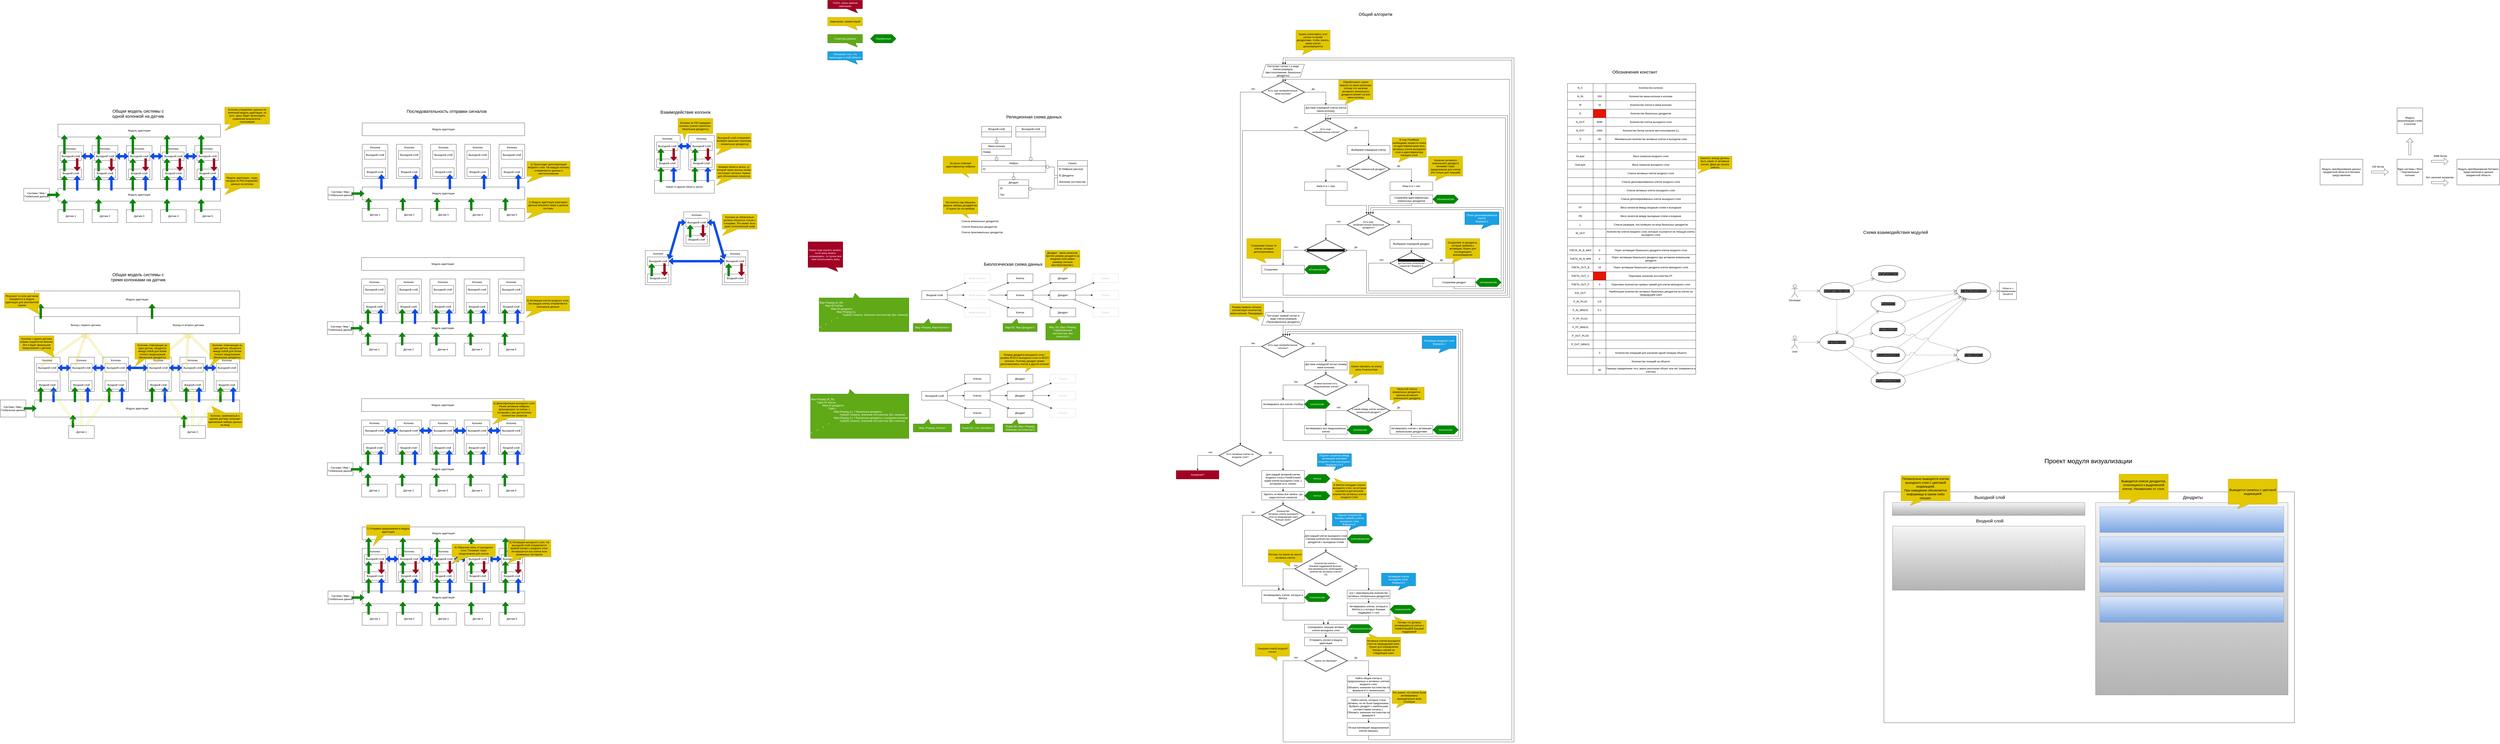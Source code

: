 <mxfile version="24.2.5" type="device">
  <diagram name="Страница — 1" id="8p1Uz8YI7RTSl8BpVR2G">
    <mxGraphModel dx="4530" dy="1194" grid="1" gridSize="10" guides="1" tooltips="1" connect="1" arrows="1" fold="1" page="1" pageScale="1" pageWidth="827" pageHeight="1169" math="0" shadow="0">
      <root>
        <mxCell id="0" />
        <mxCell id="1" parent="0" />
        <mxCell id="PjvrXl3rkogxpj6VZjlV-363" value="" style="group" parent="1" vertex="1" connectable="0">
          <mxGeometry x="-340" y="2004" width="120" height="160" as="geometry" />
        </mxCell>
        <mxCell id="PjvrXl3rkogxpj6VZjlV-364" value="" style="rounded=0;whiteSpace=wrap;html=1;" parent="PjvrXl3rkogxpj6VZjlV-363" vertex="1">
          <mxGeometry width="120" height="160" as="geometry" />
        </mxCell>
        <mxCell id="PjvrXl3rkogxpj6VZjlV-365" value="Входной слой" style="rounded=0;whiteSpace=wrap;html=1;" parent="PjvrXl3rkogxpj6VZjlV-363" vertex="1">
          <mxGeometry x="10" y="110" width="100" height="40" as="geometry" />
        </mxCell>
        <mxCell id="PjvrXl3rkogxpj6VZjlV-366" value="Выходной слой" style="rounded=0;whiteSpace=wrap;html=1;" parent="PjvrXl3rkogxpj6VZjlV-363" vertex="1">
          <mxGeometry x="10" y="30" width="100" height="40" as="geometry" />
        </mxCell>
        <mxCell id="PjvrXl3rkogxpj6VZjlV-367" value="Колонка" style="text;html=1;align=center;verticalAlign=middle;whiteSpace=wrap;rounded=0;" parent="PjvrXl3rkogxpj6VZjlV-363" vertex="1">
          <mxGeometry x="30" width="60" height="30" as="geometry" />
        </mxCell>
        <mxCell id="rj6obpRWNUO_NealIb_T-120" value="" style="group" parent="1" vertex="1" connectable="0">
          <mxGeometry x="-1440" y="720" width="120" height="160" as="geometry" />
        </mxCell>
        <mxCell id="rj6obpRWNUO_NealIb_T-121" value="" style="rounded=0;whiteSpace=wrap;html=1;" parent="rj6obpRWNUO_NealIb_T-120" vertex="1">
          <mxGeometry width="120" height="160" as="geometry" />
        </mxCell>
        <mxCell id="rj6obpRWNUO_NealIb_T-122" value="Входной слой" style="rounded=0;whiteSpace=wrap;html=1;" parent="rj6obpRWNUO_NealIb_T-120" vertex="1">
          <mxGeometry x="10" y="110" width="100" height="40" as="geometry" />
        </mxCell>
        <mxCell id="rj6obpRWNUO_NealIb_T-123" value="Выходной слой" style="rounded=0;whiteSpace=wrap;html=1;" parent="rj6obpRWNUO_NealIb_T-120" vertex="1">
          <mxGeometry x="10" y="30" width="100" height="40" as="geometry" />
        </mxCell>
        <mxCell id="rj6obpRWNUO_NealIb_T-124" value="" style="shape=flexArrow;endArrow=classic;html=1;rounded=0;fillColor=#a20025;strokeColor=#6F0000;" parent="rj6obpRWNUO_NealIb_T-120" edge="1">
          <mxGeometry width="50" height="50" relative="1" as="geometry">
            <mxPoint x="90" y="60" as="sourcePoint" />
            <mxPoint x="90" y="120" as="targetPoint" />
          </mxGeometry>
        </mxCell>
        <mxCell id="rj6obpRWNUO_NealIb_T-125" value="" style="shape=flexArrow;endArrow=classic;html=1;rounded=0;fillColor=#008a00;strokeColor=#005700;" parent="rj6obpRWNUO_NealIb_T-120" edge="1">
          <mxGeometry width="50" height="50" relative="1" as="geometry">
            <mxPoint x="30" y="120" as="sourcePoint" />
            <mxPoint x="30" y="60" as="targetPoint" />
          </mxGeometry>
        </mxCell>
        <mxCell id="rj6obpRWNUO_NealIb_T-126" value="Колонка" style="text;html=1;align=center;verticalAlign=middle;whiteSpace=wrap;rounded=0;" parent="rj6obpRWNUO_NealIb_T-120" vertex="1">
          <mxGeometry x="30" width="60" height="30" as="geometry" />
        </mxCell>
        <mxCell id="rj6obpRWNUO_NealIb_T-42" value="" style="group" parent="1" vertex="1" connectable="0">
          <mxGeometry x="-1600" y="720" width="120" height="160" as="geometry" />
        </mxCell>
        <mxCell id="rj6obpRWNUO_NealIb_T-99" value="" style="group" parent="rj6obpRWNUO_NealIb_T-42" vertex="1" connectable="0">
          <mxGeometry width="120" height="160" as="geometry" />
        </mxCell>
        <mxCell id="rj6obpRWNUO_NealIb_T-100" value="" style="rounded=0;whiteSpace=wrap;html=1;" parent="rj6obpRWNUO_NealIb_T-99" vertex="1">
          <mxGeometry width="120" height="160" as="geometry" />
        </mxCell>
        <mxCell id="rj6obpRWNUO_NealIb_T-101" value="Входной слой" style="rounded=0;whiteSpace=wrap;html=1;" parent="rj6obpRWNUO_NealIb_T-99" vertex="1">
          <mxGeometry x="10" y="110" width="100" height="40" as="geometry" />
        </mxCell>
        <mxCell id="rj6obpRWNUO_NealIb_T-102" value="Выходной слой" style="rounded=0;whiteSpace=wrap;html=1;" parent="rj6obpRWNUO_NealIb_T-99" vertex="1">
          <mxGeometry x="10" y="30" width="100" height="40" as="geometry" />
        </mxCell>
        <mxCell id="rj6obpRWNUO_NealIb_T-103" value="" style="shape=flexArrow;endArrow=classic;html=1;rounded=0;fillColor=#a20025;strokeColor=#6F0000;" parent="rj6obpRWNUO_NealIb_T-99" edge="1">
          <mxGeometry width="50" height="50" relative="1" as="geometry">
            <mxPoint x="90" y="60" as="sourcePoint" />
            <mxPoint x="90" y="120" as="targetPoint" />
          </mxGeometry>
        </mxCell>
        <mxCell id="rj6obpRWNUO_NealIb_T-104" value="" style="shape=flexArrow;endArrow=classic;html=1;rounded=0;fillColor=#008a00;strokeColor=#005700;" parent="rj6obpRWNUO_NealIb_T-99" edge="1">
          <mxGeometry width="50" height="50" relative="1" as="geometry">
            <mxPoint x="30" y="120" as="sourcePoint" />
            <mxPoint x="30" y="60" as="targetPoint" />
          </mxGeometry>
        </mxCell>
        <mxCell id="rj6obpRWNUO_NealIb_T-105" value="Колонка" style="text;html=1;align=center;verticalAlign=middle;whiteSpace=wrap;rounded=0;" parent="rj6obpRWNUO_NealIb_T-99" vertex="1">
          <mxGeometry x="30" width="60" height="30" as="geometry" />
        </mxCell>
        <mxCell id="rj6obpRWNUO_NealIb_T-81" value="" style="shape=flexArrow;endArrow=classic;startArrow=classic;html=1;rounded=0;fillColor=#0050ef;strokeColor=#001DBC;" parent="rj6obpRWNUO_NealIb_T-42" edge="1">
          <mxGeometry width="100" height="100" relative="1" as="geometry">
            <mxPoint x="110" y="49.78" as="sourcePoint" />
            <mxPoint x="170" y="49.78" as="targetPoint" />
            <Array as="points">
              <mxPoint x="140" y="49.78" />
            </Array>
          </mxGeometry>
        </mxCell>
        <mxCell id="rj6obpRWNUO_NealIb_T-127" value="" style="group" parent="1" vertex="1" connectable="0">
          <mxGeometry x="-1280" y="720" width="120" height="160" as="geometry" />
        </mxCell>
        <mxCell id="rj6obpRWNUO_NealIb_T-128" value="" style="rounded=0;whiteSpace=wrap;html=1;" parent="rj6obpRWNUO_NealIb_T-127" vertex="1">
          <mxGeometry width="120" height="160" as="geometry" />
        </mxCell>
        <mxCell id="rj6obpRWNUO_NealIb_T-129" value="Входной слой" style="rounded=0;whiteSpace=wrap;html=1;" parent="rj6obpRWNUO_NealIb_T-127" vertex="1">
          <mxGeometry x="10" y="110" width="100" height="40" as="geometry" />
        </mxCell>
        <mxCell id="rj6obpRWNUO_NealIb_T-130" value="Выходной слой" style="rounded=0;whiteSpace=wrap;html=1;" parent="rj6obpRWNUO_NealIb_T-127" vertex="1">
          <mxGeometry x="10" y="30" width="100" height="40" as="geometry" />
        </mxCell>
        <mxCell id="rj6obpRWNUO_NealIb_T-131" value="" style="shape=flexArrow;endArrow=classic;html=1;rounded=0;fillColor=#a20025;strokeColor=#6F0000;" parent="rj6obpRWNUO_NealIb_T-127" edge="1">
          <mxGeometry width="50" height="50" relative="1" as="geometry">
            <mxPoint x="90" y="60" as="sourcePoint" />
            <mxPoint x="90" y="120" as="targetPoint" />
          </mxGeometry>
        </mxCell>
        <mxCell id="rj6obpRWNUO_NealIb_T-132" value="" style="shape=flexArrow;endArrow=classic;html=1;rounded=0;fillColor=#008a00;strokeColor=#005700;" parent="rj6obpRWNUO_NealIb_T-127" edge="1">
          <mxGeometry width="50" height="50" relative="1" as="geometry">
            <mxPoint x="30" y="120" as="sourcePoint" />
            <mxPoint x="30" y="60" as="targetPoint" />
          </mxGeometry>
        </mxCell>
        <mxCell id="rj6obpRWNUO_NealIb_T-133" value="Колонка" style="text;html=1;align=center;verticalAlign=middle;whiteSpace=wrap;rounded=0;" parent="rj6obpRWNUO_NealIb_T-127" vertex="1">
          <mxGeometry x="30" width="60" height="30" as="geometry" />
        </mxCell>
        <mxCell id="rj6obpRWNUO_NealIb_T-91" value="" style="group" parent="1" vertex="1" connectable="0">
          <mxGeometry x="-1920" y="720" width="120" height="160" as="geometry" />
        </mxCell>
        <mxCell id="rj6obpRWNUO_NealIb_T-28" value="" style="rounded=0;whiteSpace=wrap;html=1;" parent="rj6obpRWNUO_NealIb_T-91" vertex="1">
          <mxGeometry width="120" height="160" as="geometry" />
        </mxCell>
        <mxCell id="rj6obpRWNUO_NealIb_T-18" value="Входной слой" style="rounded=0;whiteSpace=wrap;html=1;" parent="rj6obpRWNUO_NealIb_T-91" vertex="1">
          <mxGeometry x="10" y="110" width="100" height="40" as="geometry" />
        </mxCell>
        <mxCell id="rj6obpRWNUO_NealIb_T-19" value="Выходной слой" style="rounded=0;whiteSpace=wrap;html=1;" parent="rj6obpRWNUO_NealIb_T-91" vertex="1">
          <mxGeometry x="10" y="30" width="100" height="40" as="geometry" />
        </mxCell>
        <mxCell id="rj6obpRWNUO_NealIb_T-20" value="" style="shape=flexArrow;endArrow=classic;html=1;rounded=0;fillColor=#a20025;strokeColor=#6F0000;" parent="rj6obpRWNUO_NealIb_T-91" edge="1">
          <mxGeometry width="50" height="50" relative="1" as="geometry">
            <mxPoint x="90" y="60" as="sourcePoint" />
            <mxPoint x="90" y="120" as="targetPoint" />
          </mxGeometry>
        </mxCell>
        <mxCell id="rj6obpRWNUO_NealIb_T-21" value="" style="shape=flexArrow;endArrow=classic;html=1;rounded=0;fillColor=#008a00;strokeColor=#005700;" parent="rj6obpRWNUO_NealIb_T-91" edge="1">
          <mxGeometry width="50" height="50" relative="1" as="geometry">
            <mxPoint x="30" y="120" as="sourcePoint" />
            <mxPoint x="30" y="60" as="targetPoint" />
          </mxGeometry>
        </mxCell>
        <mxCell id="rj6obpRWNUO_NealIb_T-29" value="Колонка" style="text;html=1;align=center;verticalAlign=middle;whiteSpace=wrap;rounded=0;" parent="rj6obpRWNUO_NealIb_T-91" vertex="1">
          <mxGeometry x="30" width="60" height="30" as="geometry" />
        </mxCell>
        <mxCell id="rj6obpRWNUO_NealIb_T-1" value="Ядро системы / Мозг / Кортикальные колонки" style="rounded=0;whiteSpace=wrap;html=1;" parent="1" vertex="1">
          <mxGeometry x="9020" y="784" width="120" height="120" as="geometry" />
        </mxCell>
        <mxCell id="rj6obpRWNUO_NealIb_T-2" value="" style="shape=flexArrow;endArrow=classic;html=1;rounded=0;" parent="1" edge="1">
          <mxGeometry width="50" height="50" relative="1" as="geometry">
            <mxPoint x="8900" y="844" as="sourcePoint" />
            <mxPoint x="8980" y="843.5" as="targetPoint" />
          </mxGeometry>
        </mxCell>
        <mxCell id="rj6obpRWNUO_NealIb_T-3" value="150 битов" style="text;html=1;align=center;verticalAlign=middle;resizable=0;points=[];autosize=1;strokeColor=none;fillColor=none;" parent="1" vertex="1">
          <mxGeometry x="8890" y="804" width="80" height="30" as="geometry" />
        </mxCell>
        <mxCell id="rj6obpRWNUO_NealIb_T-4" value="Модуль преобразования данных предметной области в битовое представление" style="rounded=0;whiteSpace=wrap;html=1;" parent="1" vertex="1">
          <mxGeometry x="8660" y="784" width="200" height="120" as="geometry" />
        </mxCell>
        <mxCell id="rj6obpRWNUO_NealIb_T-5" value="" style="shape=flexArrow;endArrow=classic;html=1;rounded=0;" parent="1" edge="1">
          <mxGeometry width="50" height="50" relative="1" as="geometry">
            <mxPoint x="9180" y="793.5" as="sourcePoint" />
            <mxPoint x="9260" y="794" as="targetPoint" />
          </mxGeometry>
        </mxCell>
        <mxCell id="rj6obpRWNUO_NealIb_T-6" value="&amp;nbsp;4096 битов" style="text;html=1;align=center;verticalAlign=middle;resizable=0;points=[];autosize=1;strokeColor=none;fillColor=none;" parent="1" vertex="1">
          <mxGeometry x="9175" y="754" width="90" height="30" as="geometry" />
        </mxCell>
        <mxCell id="rj6obpRWNUO_NealIb_T-7" value="Модуль преобразования битового представления в данные предметной области" style="rounded=0;whiteSpace=wrap;html=1;" parent="1" vertex="1">
          <mxGeometry x="9300" y="784" width="200" height="120" as="geometry" />
        </mxCell>
        <mxCell id="rj6obpRWNUO_NealIb_T-8" value="" style="shape=flexArrow;endArrow=classic;html=1;rounded=0;" parent="1" edge="1">
          <mxGeometry width="50" height="50" relative="1" as="geometry">
            <mxPoint x="9180" y="893.5" as="sourcePoint" />
            <mxPoint x="9260" y="894" as="targetPoint" />
          </mxGeometry>
        </mxCell>
        <mxCell id="rj6obpRWNUO_NealIb_T-9" value="Бит наличия аномалии" style="text;html=1;align=center;verticalAlign=middle;resizable=0;points=[];autosize=1;strokeColor=none;fillColor=none;" parent="1" vertex="1">
          <mxGeometry x="9145" y="854" width="150" height="30" as="geometry" />
        </mxCell>
        <mxCell id="rj6obpRWNUO_NealIb_T-10" value="Модуль визуализации слоев и колонок" style="rounded=0;whiteSpace=wrap;html=1;" parent="1" vertex="1">
          <mxGeometry x="9020" y="544" width="120" height="120" as="geometry" />
        </mxCell>
        <mxCell id="rj6obpRWNUO_NealIb_T-12" value="" style="shape=flexArrow;endArrow=classic;html=1;rounded=0;" parent="1" edge="1">
          <mxGeometry width="50" height="50" relative="1" as="geometry">
            <mxPoint x="9079.71" y="764" as="sourcePoint" />
            <mxPoint x="9080" y="684" as="targetPoint" />
            <Array as="points">
              <mxPoint x="9080" y="764" />
            </Array>
          </mxGeometry>
        </mxCell>
        <mxCell id="rj6obpRWNUO_NealIb_T-13" value="Датчик 1" style="rounded=0;whiteSpace=wrap;html=1;" parent="1" vertex="1">
          <mxGeometry x="-1920" y="1020" width="120" height="60" as="geometry" />
        </mxCell>
        <mxCell id="rj6obpRWNUO_NealIb_T-14" value="Датчик 2" style="rounded=0;whiteSpace=wrap;html=1;" parent="1" vertex="1">
          <mxGeometry x="-1760" y="1020" width="120" height="60" as="geometry" />
        </mxCell>
        <mxCell id="rj6obpRWNUO_NealIb_T-15" value="Датчик 3" style="rounded=0;whiteSpace=wrap;html=1;" parent="1" vertex="1">
          <mxGeometry x="-1600" y="1020" width="120" height="60" as="geometry" />
        </mxCell>
        <mxCell id="rj6obpRWNUO_NealIb_T-16" value="Датчик 4" style="rounded=0;whiteSpace=wrap;html=1;" parent="1" vertex="1">
          <mxGeometry x="-1440" y="1020" width="120" height="60" as="geometry" />
        </mxCell>
        <mxCell id="rj6obpRWNUO_NealIb_T-17" value="Датчик 5" style="rounded=0;whiteSpace=wrap;html=1;" parent="1" vertex="1">
          <mxGeometry x="-1280" y="1020" width="120" height="60" as="geometry" />
        </mxCell>
        <mxCell id="rj6obpRWNUO_NealIb_T-22" value="Модуль адаптации" style="rounded=0;whiteSpace=wrap;html=1;" parent="1" vertex="1">
          <mxGeometry x="-1920" y="920" width="760" height="60" as="geometry" />
        </mxCell>
        <mxCell id="rj6obpRWNUO_NealIb_T-23" value="" style="shape=flexArrow;endArrow=classic;html=1;rounded=0;fillColor=#008a00;strokeColor=#005700;" parent="1" edge="1">
          <mxGeometry width="50" height="50" relative="1" as="geometry">
            <mxPoint x="-1890" y="1030" as="sourcePoint" />
            <mxPoint x="-1890" y="970" as="targetPoint" />
          </mxGeometry>
        </mxCell>
        <mxCell id="rj6obpRWNUO_NealIb_T-24" value="" style="shape=flexArrow;endArrow=classic;html=1;rounded=0;fillColor=#008a00;strokeColor=#005700;" parent="1" edge="1">
          <mxGeometry width="50" height="50" relative="1" as="geometry">
            <mxPoint x="-1730" y="1030" as="sourcePoint" />
            <mxPoint x="-1730" y="970" as="targetPoint" />
          </mxGeometry>
        </mxCell>
        <mxCell id="rj6obpRWNUO_NealIb_T-25" value="" style="shape=flexArrow;endArrow=classic;html=1;rounded=0;fillColor=#008a00;strokeColor=#005700;" parent="1" edge="1">
          <mxGeometry width="50" height="50" relative="1" as="geometry">
            <mxPoint x="-1570" y="1030" as="sourcePoint" />
            <mxPoint x="-1570" y="970" as="targetPoint" />
          </mxGeometry>
        </mxCell>
        <mxCell id="rj6obpRWNUO_NealIb_T-26" value="" style="shape=flexArrow;endArrow=classic;html=1;rounded=0;fillColor=#008a00;strokeColor=#005700;" parent="1" edge="1">
          <mxGeometry width="50" height="50" relative="1" as="geometry">
            <mxPoint x="-1410" y="1030" as="sourcePoint" />
            <mxPoint x="-1410" y="970" as="targetPoint" />
          </mxGeometry>
        </mxCell>
        <mxCell id="rj6obpRWNUO_NealIb_T-27" value="" style="shape=flexArrow;endArrow=classic;html=1;rounded=0;fillColor=#008a00;strokeColor=#005700;" parent="1" edge="1">
          <mxGeometry width="50" height="50" relative="1" as="geometry">
            <mxPoint x="-1250" y="1030" as="sourcePoint" />
            <mxPoint x="-1250" y="970" as="targetPoint" />
          </mxGeometry>
        </mxCell>
        <mxCell id="rj6obpRWNUO_NealIb_T-32" value="" style="shape=flexArrow;endArrow=classic;html=1;rounded=0;fillColor=#008a00;strokeColor=#005700;entryX=0.2;entryY=0.75;entryDx=0;entryDy=0;entryPerimeter=0;" parent="1" target="rj6obpRWNUO_NealIb_T-18" edge="1">
          <mxGeometry width="50" height="50" relative="1" as="geometry">
            <mxPoint x="-1890" y="930" as="sourcePoint" />
            <mxPoint x="-1890" y="870" as="targetPoint" />
          </mxGeometry>
        </mxCell>
        <mxCell id="rj6obpRWNUO_NealIb_T-50" value="" style="shape=flexArrow;endArrow=classic;html=1;rounded=0;fillColor=#008a00;strokeColor=#005700;entryX=0.2;entryY=0.75;entryDx=0;entryDy=0;entryPerimeter=0;" parent="1" edge="1">
          <mxGeometry width="50" height="50" relative="1" as="geometry">
            <mxPoint x="-1570" y="930" as="sourcePoint" />
            <mxPoint x="-1570" y="860" as="targetPoint" />
          </mxGeometry>
        </mxCell>
        <mxCell id="rj6obpRWNUO_NealIb_T-69" value="" style="shape=flexArrow;endArrow=classic;html=1;rounded=0;fillColor=#008a00;strokeColor=#005700;entryX=0.2;entryY=0.75;entryDx=0;entryDy=0;entryPerimeter=0;" parent="1" edge="1">
          <mxGeometry width="50" height="50" relative="1" as="geometry">
            <mxPoint x="-1410" y="930" as="sourcePoint" />
            <mxPoint x="-1410" y="860" as="targetPoint" />
          </mxGeometry>
        </mxCell>
        <mxCell id="rj6obpRWNUO_NealIb_T-78" value="" style="shape=flexArrow;endArrow=classic;html=1;rounded=0;fillColor=#008a00;strokeColor=#005700;entryX=0.2;entryY=0.75;entryDx=0;entryDy=0;entryPerimeter=0;" parent="1" edge="1">
          <mxGeometry width="50" height="50" relative="1" as="geometry">
            <mxPoint x="-1250" y="930" as="sourcePoint" />
            <mxPoint x="-1250" y="860" as="targetPoint" />
          </mxGeometry>
        </mxCell>
        <mxCell id="rj6obpRWNUO_NealIb_T-82" value="" style="shape=flexArrow;endArrow=classic;startArrow=classic;html=1;rounded=0;fillColor=#0050ef;strokeColor=#001DBC;" parent="1" edge="1">
          <mxGeometry width="100" height="100" relative="1" as="geometry">
            <mxPoint x="-1330" y="770" as="sourcePoint" />
            <mxPoint x="-1270" y="770" as="targetPoint" />
            <Array as="points">
              <mxPoint x="-1300" y="770" />
            </Array>
          </mxGeometry>
        </mxCell>
        <mxCell id="rj6obpRWNUO_NealIb_T-84" value="Модуль адаптации" style="rounded=0;whiteSpace=wrap;html=1;" parent="1" vertex="1">
          <mxGeometry x="-1920" y="620" width="760" height="60" as="geometry" />
        </mxCell>
        <mxCell id="rj6obpRWNUO_NealIb_T-85" value="" style="shape=flexArrow;endArrow=classic;html=1;rounded=0;fillColor=#008a00;strokeColor=#005700;entryX=0.118;entryY=0.833;entryDx=0;entryDy=0;entryPerimeter=0;" parent="1" edge="1">
          <mxGeometry width="50" height="50" relative="1" as="geometry">
            <mxPoint x="-1889.68" y="760" as="sourcePoint" />
            <mxPoint x="-1890.0" y="669.98" as="targetPoint" />
          </mxGeometry>
        </mxCell>
        <mxCell id="rj6obpRWNUO_NealIb_T-87" value="" style="shape=flexArrow;endArrow=classic;html=1;rounded=0;fillColor=#008a00;strokeColor=#005700;entryX=0.118;entryY=0.833;entryDx=0;entryDy=0;entryPerimeter=0;" parent="1" edge="1">
          <mxGeometry width="50" height="50" relative="1" as="geometry">
            <mxPoint x="-1569.68" y="760" as="sourcePoint" />
            <mxPoint x="-1569.68" y="670" as="targetPoint" />
          </mxGeometry>
        </mxCell>
        <mxCell id="rj6obpRWNUO_NealIb_T-88" value="" style="shape=flexArrow;endArrow=classic;html=1;rounded=0;fillColor=#008a00;strokeColor=#005700;entryX=0.118;entryY=0.833;entryDx=0;entryDy=0;entryPerimeter=0;" parent="1" edge="1">
          <mxGeometry width="50" height="50" relative="1" as="geometry">
            <mxPoint x="-1409.68" y="760" as="sourcePoint" />
            <mxPoint x="-1409.68" y="670" as="targetPoint" />
          </mxGeometry>
        </mxCell>
        <mxCell id="rj6obpRWNUO_NealIb_T-89" value="" style="shape=flexArrow;endArrow=classic;html=1;rounded=0;fillColor=#008a00;strokeColor=#005700;entryX=0.118;entryY=0.833;entryDx=0;entryDy=0;entryPerimeter=0;" parent="1" edge="1">
          <mxGeometry width="50" height="50" relative="1" as="geometry">
            <mxPoint x="-1249.68" y="760" as="sourcePoint" />
            <mxPoint x="-1249.68" y="670" as="targetPoint" />
          </mxGeometry>
        </mxCell>
        <mxCell id="rj6obpRWNUO_NealIb_T-92" value="" style="group" parent="1" vertex="1" connectable="0">
          <mxGeometry x="-1760" y="720" width="120" height="160" as="geometry" />
        </mxCell>
        <mxCell id="rj6obpRWNUO_NealIb_T-93" value="" style="rounded=0;whiteSpace=wrap;html=1;" parent="rj6obpRWNUO_NealIb_T-92" vertex="1">
          <mxGeometry width="120" height="160" as="geometry" />
        </mxCell>
        <mxCell id="rj6obpRWNUO_NealIb_T-94" value="Входной слой" style="rounded=0;whiteSpace=wrap;html=1;" parent="rj6obpRWNUO_NealIb_T-92" vertex="1">
          <mxGeometry x="10" y="110" width="100" height="40" as="geometry" />
        </mxCell>
        <mxCell id="rj6obpRWNUO_NealIb_T-95" value="Выходной слой" style="rounded=0;whiteSpace=wrap;html=1;" parent="rj6obpRWNUO_NealIb_T-92" vertex="1">
          <mxGeometry x="10" y="30" width="100" height="40" as="geometry" />
        </mxCell>
        <mxCell id="rj6obpRWNUO_NealIb_T-96" value="" style="shape=flexArrow;endArrow=classic;html=1;rounded=0;fillColor=#a20025;strokeColor=#6F0000;" parent="rj6obpRWNUO_NealIb_T-92" edge="1">
          <mxGeometry width="50" height="50" relative="1" as="geometry">
            <mxPoint x="90" y="60" as="sourcePoint" />
            <mxPoint x="90" y="120" as="targetPoint" />
          </mxGeometry>
        </mxCell>
        <mxCell id="rj6obpRWNUO_NealIb_T-97" value="" style="shape=flexArrow;endArrow=classic;html=1;rounded=0;fillColor=#008a00;strokeColor=#005700;" parent="rj6obpRWNUO_NealIb_T-92" edge="1">
          <mxGeometry width="50" height="50" relative="1" as="geometry">
            <mxPoint x="30" y="120" as="sourcePoint" />
            <mxPoint x="30" y="60" as="targetPoint" />
          </mxGeometry>
        </mxCell>
        <mxCell id="rj6obpRWNUO_NealIb_T-98" value="Колонка" style="text;html=1;align=center;verticalAlign=middle;whiteSpace=wrap;rounded=0;" parent="rj6obpRWNUO_NealIb_T-92" vertex="1">
          <mxGeometry x="30" width="60" height="30" as="geometry" />
        </mxCell>
        <mxCell id="rj6obpRWNUO_NealIb_T-80" value="" style="shape=flexArrow;endArrow=classic;startArrow=classic;html=1;rounded=0;fillColor=#0050ef;strokeColor=#001DBC;" parent="1" edge="1">
          <mxGeometry width="100" height="100" relative="1" as="geometry">
            <mxPoint x="-1650" y="770" as="sourcePoint" />
            <mxPoint x="-1590" y="770" as="targetPoint" />
            <Array as="points">
              <mxPoint x="-1620" y="770" />
            </Array>
          </mxGeometry>
        </mxCell>
        <mxCell id="rj6obpRWNUO_NealIb_T-79" value="" style="shape=flexArrow;endArrow=classic;startArrow=classic;html=1;rounded=0;fillColor=#0050ef;strokeColor=#001DBC;" parent="1" edge="1">
          <mxGeometry width="100" height="100" relative="1" as="geometry">
            <mxPoint x="-1810" y="770" as="sourcePoint" />
            <mxPoint x="-1750" y="770" as="targetPoint" />
            <Array as="points">
              <mxPoint x="-1780" y="770" />
            </Array>
          </mxGeometry>
        </mxCell>
        <mxCell id="rj6obpRWNUO_NealIb_T-41" value="" style="shape=flexArrow;endArrow=classic;html=1;rounded=0;fillColor=#008a00;strokeColor=#005700;entryX=0.2;entryY=0.75;entryDx=0;entryDy=0;entryPerimeter=0;" parent="1" edge="1">
          <mxGeometry width="50" height="50" relative="1" as="geometry">
            <mxPoint x="-1730" y="930" as="sourcePoint" />
            <mxPoint x="-1730" y="860" as="targetPoint" />
          </mxGeometry>
        </mxCell>
        <mxCell id="rj6obpRWNUO_NealIb_T-135" value="Колонки отправляют данные на конечный модуль адаптации, по сути, здесь будет происходить сравнение результатов - голосование" style="shape=callout;whiteSpace=wrap;html=1;perimeter=calloutPerimeter;fillColor=#e3c800;fontColor=#000000;strokeColor=#B09500;position2=0;size=30;position=0.14;base=50;" parent="1" vertex="1">
          <mxGeometry x="-1140" y="540" width="210" height="110" as="geometry" />
        </mxCell>
        <mxCell id="rj6obpRWNUO_NealIb_T-136" value="Модуль адаптации - нода, которая по PID отправляет данные на колонку" style="shape=callout;whiteSpace=wrap;html=1;perimeter=calloutPerimeter;fillColor=#e3c800;fontColor=#000000;strokeColor=#B09500;position2=0;size=30;position=0.14;base=50;" parent="1" vertex="1">
          <mxGeometry x="-1140" y="850" width="163" height="100" as="geometry" />
        </mxCell>
        <mxCell id="rj6obpRWNUO_NealIb_T-138" value="" style="group" parent="1" vertex="1" connectable="0">
          <mxGeometry x="870" y="673" width="120" height="160" as="geometry" />
        </mxCell>
        <mxCell id="rj6obpRWNUO_NealIb_T-139" value="" style="rounded=0;whiteSpace=wrap;html=1;" parent="rj6obpRWNUO_NealIb_T-138" vertex="1">
          <mxGeometry width="120" height="160" as="geometry" />
        </mxCell>
        <mxCell id="rj6obpRWNUO_NealIb_T-140" value="Входной слой" style="rounded=0;whiteSpace=wrap;html=1;" parent="rj6obpRWNUO_NealIb_T-138" vertex="1">
          <mxGeometry x="10" y="110" width="100" height="40" as="geometry" />
        </mxCell>
        <mxCell id="rj6obpRWNUO_NealIb_T-141" value="Выходной слой" style="rounded=0;whiteSpace=wrap;html=1;" parent="rj6obpRWNUO_NealIb_T-138" vertex="1">
          <mxGeometry x="10" y="30" width="100" height="40" as="geometry" />
        </mxCell>
        <mxCell id="rj6obpRWNUO_NealIb_T-142" value="" style="shape=flexArrow;endArrow=classic;html=1;rounded=0;fillColor=#a20025;strokeColor=#6F0000;" parent="rj6obpRWNUO_NealIb_T-138" edge="1">
          <mxGeometry width="50" height="50" relative="1" as="geometry">
            <mxPoint x="90" y="60" as="sourcePoint" />
            <mxPoint x="90" y="120" as="targetPoint" />
          </mxGeometry>
        </mxCell>
        <mxCell id="rj6obpRWNUO_NealIb_T-143" value="" style="shape=flexArrow;endArrow=classic;html=1;rounded=0;fillColor=#008a00;strokeColor=#005700;" parent="rj6obpRWNUO_NealIb_T-138" edge="1">
          <mxGeometry width="50" height="50" relative="1" as="geometry">
            <mxPoint x="30" y="120" as="sourcePoint" />
            <mxPoint x="30" y="60" as="targetPoint" />
          </mxGeometry>
        </mxCell>
        <mxCell id="rj6obpRWNUO_NealIb_T-144" value="Колонка" style="text;html=1;align=center;verticalAlign=middle;whiteSpace=wrap;rounded=0;" parent="rj6obpRWNUO_NealIb_T-138" vertex="1">
          <mxGeometry x="30" width="60" height="30" as="geometry" />
        </mxCell>
        <mxCell id="rj6obpRWNUO_NealIb_T-145" value="" style="group" parent="1" vertex="1" connectable="0">
          <mxGeometry x="1030" y="673" width="120" height="160" as="geometry" />
        </mxCell>
        <mxCell id="rj6obpRWNUO_NealIb_T-146" value="" style="rounded=0;whiteSpace=wrap;html=1;" parent="rj6obpRWNUO_NealIb_T-145" vertex="1">
          <mxGeometry width="120" height="160" as="geometry" />
        </mxCell>
        <mxCell id="rj6obpRWNUO_NealIb_T-147" value="Входной слой" style="rounded=0;whiteSpace=wrap;html=1;" parent="rj6obpRWNUO_NealIb_T-145" vertex="1">
          <mxGeometry x="10" y="110" width="100" height="40" as="geometry" />
        </mxCell>
        <mxCell id="rj6obpRWNUO_NealIb_T-148" value="Выходной слой" style="rounded=0;whiteSpace=wrap;html=1;" parent="rj6obpRWNUO_NealIb_T-145" vertex="1">
          <mxGeometry x="10" y="30" width="100" height="40" as="geometry" />
        </mxCell>
        <mxCell id="rj6obpRWNUO_NealIb_T-149" value="" style="shape=flexArrow;endArrow=classic;html=1;rounded=0;fillColor=#a20025;strokeColor=#6F0000;" parent="rj6obpRWNUO_NealIb_T-145" edge="1">
          <mxGeometry width="50" height="50" relative="1" as="geometry">
            <mxPoint x="90" y="60" as="sourcePoint" />
            <mxPoint x="90" y="120" as="targetPoint" />
          </mxGeometry>
        </mxCell>
        <mxCell id="rj6obpRWNUO_NealIb_T-150" value="" style="shape=flexArrow;endArrow=classic;html=1;rounded=0;fillColor=#008a00;strokeColor=#005700;" parent="rj6obpRWNUO_NealIb_T-145" edge="1">
          <mxGeometry width="50" height="50" relative="1" as="geometry">
            <mxPoint x="30" y="120" as="sourcePoint" />
            <mxPoint x="30" y="60" as="targetPoint" />
          </mxGeometry>
        </mxCell>
        <mxCell id="rj6obpRWNUO_NealIb_T-151" value="Колонка" style="text;html=1;align=center;verticalAlign=middle;whiteSpace=wrap;rounded=0;" parent="rj6obpRWNUO_NealIb_T-145" vertex="1">
          <mxGeometry x="30" width="60" height="30" as="geometry" />
        </mxCell>
        <mxCell id="rj6obpRWNUO_NealIb_T-152" value="" style="shape=flexArrow;endArrow=classic;startArrow=classic;html=1;rounded=0;fillColor=#0050ef;strokeColor=#001DBC;" parent="1" edge="1">
          <mxGeometry width="100" height="100" relative="1" as="geometry">
            <mxPoint x="980" y="723" as="sourcePoint" />
            <mxPoint x="1040" y="723" as="targetPoint" />
            <Array as="points">
              <mxPoint x="1010" y="723" />
            </Array>
          </mxGeometry>
        </mxCell>
        <mxCell id="rj6obpRWNUO_NealIb_T-153" value="Колонки по PID передают сигналы (синяя стрелочка - базальные дендриты)" style="shape=callout;whiteSpace=wrap;html=1;perimeter=calloutPerimeter;fillColor=#e3c800;fontColor=#000000;strokeColor=#B09500;position2=0.18;size=30;position=0.14;base=17;" parent="1" vertex="1">
          <mxGeometry x="980" y="593" width="163" height="100" as="geometry" />
        </mxCell>
        <mxCell id="rj6obpRWNUO_NealIb_T-154" value="Выходной слой отправляет feedback (красная стрелочка - апикальные дендриты)" style="shape=callout;whiteSpace=wrap;html=1;perimeter=calloutPerimeter;fillColor=#e3c800;fontColor=#000000;strokeColor=#B09500;position2=0;size=30;position=0.14;base=50;" parent="1" vertex="1">
          <mxGeometry x="1160" y="663" width="163" height="100" as="geometry" />
        </mxCell>
        <mxCell id="rj6obpRWNUO_NealIb_T-189" value="" style="group" parent="1" vertex="1" connectable="0">
          <mxGeometry x="827" y="1211" width="120" height="160" as="geometry" />
        </mxCell>
        <mxCell id="rj6obpRWNUO_NealIb_T-190" value="" style="rounded=0;whiteSpace=wrap;html=1;" parent="rj6obpRWNUO_NealIb_T-189" vertex="1">
          <mxGeometry width="120" height="160" as="geometry" />
        </mxCell>
        <mxCell id="rj6obpRWNUO_NealIb_T-191" value="Входной слой" style="rounded=0;whiteSpace=wrap;html=1;" parent="rj6obpRWNUO_NealIb_T-189" vertex="1">
          <mxGeometry x="10" y="110" width="100" height="40" as="geometry" />
        </mxCell>
        <mxCell id="rj6obpRWNUO_NealIb_T-192" value="Выходной слой" style="rounded=0;whiteSpace=wrap;html=1;" parent="rj6obpRWNUO_NealIb_T-189" vertex="1">
          <mxGeometry x="10" y="30" width="100" height="40" as="geometry" />
        </mxCell>
        <mxCell id="rj6obpRWNUO_NealIb_T-193" value="" style="shape=flexArrow;endArrow=classic;html=1;rounded=0;fillColor=#a20025;strokeColor=#6F0000;" parent="rj6obpRWNUO_NealIb_T-189" edge="1">
          <mxGeometry width="50" height="50" relative="1" as="geometry">
            <mxPoint x="90" y="60" as="sourcePoint" />
            <mxPoint x="90" y="120" as="targetPoint" />
          </mxGeometry>
        </mxCell>
        <mxCell id="rj6obpRWNUO_NealIb_T-194" value="" style="shape=flexArrow;endArrow=classic;html=1;rounded=0;fillColor=#008a00;strokeColor=#005700;" parent="rj6obpRWNUO_NealIb_T-189" edge="1">
          <mxGeometry width="50" height="50" relative="1" as="geometry">
            <mxPoint x="30" y="120" as="sourcePoint" />
            <mxPoint x="30" y="60" as="targetPoint" />
          </mxGeometry>
        </mxCell>
        <mxCell id="rj6obpRWNUO_NealIb_T-195" value="Колонка" style="text;html=1;align=center;verticalAlign=middle;whiteSpace=wrap;rounded=0;" parent="rj6obpRWNUO_NealIb_T-189" vertex="1">
          <mxGeometry x="30" width="60" height="30" as="geometry" />
        </mxCell>
        <mxCell id="rj6obpRWNUO_NealIb_T-196" value="" style="group" parent="1" vertex="1" connectable="0">
          <mxGeometry x="1007" y="1030" width="120" height="160" as="geometry" />
        </mxCell>
        <mxCell id="rj6obpRWNUO_NealIb_T-197" value="" style="rounded=0;whiteSpace=wrap;html=1;" parent="rj6obpRWNUO_NealIb_T-196" vertex="1">
          <mxGeometry width="120" height="160" as="geometry" />
        </mxCell>
        <mxCell id="rj6obpRWNUO_NealIb_T-198" value="Входной слой" style="rounded=0;whiteSpace=wrap;html=1;" parent="rj6obpRWNUO_NealIb_T-196" vertex="1">
          <mxGeometry x="10" y="110" width="100" height="40" as="geometry" />
        </mxCell>
        <mxCell id="rj6obpRWNUO_NealIb_T-199" value="Выходной слой" style="rounded=0;whiteSpace=wrap;html=1;" parent="rj6obpRWNUO_NealIb_T-196" vertex="1">
          <mxGeometry x="10" y="30" width="100" height="40" as="geometry" />
        </mxCell>
        <mxCell id="rj6obpRWNUO_NealIb_T-200" value="" style="shape=flexArrow;endArrow=classic;html=1;rounded=0;fillColor=#a20025;strokeColor=#6F0000;" parent="rj6obpRWNUO_NealIb_T-196" edge="1">
          <mxGeometry width="50" height="50" relative="1" as="geometry">
            <mxPoint x="90" y="60" as="sourcePoint" />
            <mxPoint x="90" y="120" as="targetPoint" />
          </mxGeometry>
        </mxCell>
        <mxCell id="rj6obpRWNUO_NealIb_T-201" value="" style="shape=flexArrow;endArrow=classic;html=1;rounded=0;fillColor=#008a00;strokeColor=#005700;" parent="rj6obpRWNUO_NealIb_T-196" edge="1">
          <mxGeometry width="50" height="50" relative="1" as="geometry">
            <mxPoint x="30" y="120" as="sourcePoint" />
            <mxPoint x="30" y="60" as="targetPoint" />
          </mxGeometry>
        </mxCell>
        <mxCell id="rj6obpRWNUO_NealIb_T-202" value="Колонка" style="text;html=1;align=center;verticalAlign=middle;whiteSpace=wrap;rounded=0;" parent="rj6obpRWNUO_NealIb_T-196" vertex="1">
          <mxGeometry x="30" width="60" height="30" as="geometry" />
        </mxCell>
        <mxCell id="rj6obpRWNUO_NealIb_T-204" value="" style="shape=flexArrow;endArrow=classic;startArrow=classic;html=1;rounded=0;fillColor=#0050ef;strokeColor=#001DBC;exitX=1;exitY=0.25;exitDx=0;exitDy=0;" parent="1" source="rj6obpRWNUO_NealIb_T-192" edge="1">
          <mxGeometry width="100" height="100" relative="1" as="geometry">
            <mxPoint x="957" y="1080" as="sourcePoint" />
            <mxPoint x="1017" y="1080" as="targetPoint" />
            <Array as="points">
              <mxPoint x="987" y="1080" />
            </Array>
          </mxGeometry>
        </mxCell>
        <mxCell id="rj6obpRWNUO_NealIb_T-181" value="" style="group" parent="1" vertex="1" connectable="0">
          <mxGeometry x="1187" y="1211" width="120" height="160" as="geometry" />
        </mxCell>
        <mxCell id="rj6obpRWNUO_NealIb_T-182" value="" style="rounded=0;whiteSpace=wrap;html=1;" parent="rj6obpRWNUO_NealIb_T-181" vertex="1">
          <mxGeometry width="120" height="160" as="geometry" />
        </mxCell>
        <mxCell id="rj6obpRWNUO_NealIb_T-183" value="Входной слой" style="rounded=0;whiteSpace=wrap;html=1;" parent="rj6obpRWNUO_NealIb_T-181" vertex="1">
          <mxGeometry x="10" y="110" width="100" height="40" as="geometry" />
        </mxCell>
        <mxCell id="rj6obpRWNUO_NealIb_T-184" value="Выходной слой" style="rounded=0;whiteSpace=wrap;html=1;" parent="rj6obpRWNUO_NealIb_T-181" vertex="1">
          <mxGeometry x="10" y="30" width="100" height="40" as="geometry" />
        </mxCell>
        <mxCell id="rj6obpRWNUO_NealIb_T-185" value="" style="shape=flexArrow;endArrow=classic;html=1;rounded=0;fillColor=#a20025;strokeColor=#6F0000;" parent="rj6obpRWNUO_NealIb_T-181" edge="1">
          <mxGeometry width="50" height="50" relative="1" as="geometry">
            <mxPoint x="90" y="60" as="sourcePoint" />
            <mxPoint x="90" y="120" as="targetPoint" />
          </mxGeometry>
        </mxCell>
        <mxCell id="rj6obpRWNUO_NealIb_T-186" value="" style="shape=flexArrow;endArrow=classic;html=1;rounded=0;fillColor=#008a00;strokeColor=#005700;" parent="rj6obpRWNUO_NealIb_T-181" edge="1">
          <mxGeometry width="50" height="50" relative="1" as="geometry">
            <mxPoint x="30" y="120" as="sourcePoint" />
            <mxPoint x="30" y="60" as="targetPoint" />
          </mxGeometry>
        </mxCell>
        <mxCell id="rj6obpRWNUO_NealIb_T-187" value="Колонка" style="text;html=1;align=center;verticalAlign=middle;whiteSpace=wrap;rounded=0;" parent="rj6obpRWNUO_NealIb_T-181" vertex="1">
          <mxGeometry x="30" width="60" height="30" as="geometry" />
        </mxCell>
        <mxCell id="rj6obpRWNUO_NealIb_T-188" value="" style="shape=flexArrow;endArrow=classic;startArrow=classic;html=1;rounded=0;fillColor=#0050ef;strokeColor=#001DBC;exitX=1;exitY=0.5;exitDx=0;exitDy=0;" parent="1" source="rj6obpRWNUO_NealIb_T-192" edge="1">
          <mxGeometry width="100" height="100" relative="1" as="geometry">
            <mxPoint x="1137" y="1260.78" as="sourcePoint" />
            <mxPoint x="1197" y="1260" as="targetPoint" />
            <Array as="points">
              <mxPoint x="1167" y="1260.78" />
            </Array>
          </mxGeometry>
        </mxCell>
        <mxCell id="rj6obpRWNUO_NealIb_T-203" value="" style="shape=flexArrow;endArrow=classic;startArrow=classic;html=1;rounded=0;fillColor=#0050ef;strokeColor=#001DBC;" parent="1" edge="1">
          <mxGeometry width="100" height="100" relative="1" as="geometry">
            <mxPoint x="1117" y="1080" as="sourcePoint" />
            <mxPoint x="1197" y="1251" as="targetPoint" />
            <Array as="points">
              <mxPoint x="1147" y="1080" />
            </Array>
          </mxGeometry>
        </mxCell>
        <mxCell id="rj6obpRWNUO_NealIb_T-205" value="Колонки не обязательно должны общаться только с соседями. Это может быть даже полносвязный граф" style="shape=callout;whiteSpace=wrap;html=1;perimeter=calloutPerimeter;fillColor=#e3c800;fontColor=#000000;strokeColor=#B09500;position2=0;size=30;position=0.14;base=50;" parent="1" vertex="1">
          <mxGeometry x="1187" y="1041" width="163" height="100" as="geometry" />
        </mxCell>
        <mxCell id="rj6obpRWNUO_NealIb_T-206" value="Общая модель системы c одной колонкой на датчик" style="text;html=1;align=center;verticalAlign=middle;whiteSpace=wrap;rounded=0;fontSize=20;" parent="1" vertex="1">
          <mxGeometry x="-1690" y="555" width="290" height="30" as="geometry" />
        </mxCell>
        <mxCell id="rj6obpRWNUO_NealIb_T-207" value="Взаимодействие колонок" style="text;html=1;align=center;verticalAlign=middle;whiteSpace=wrap;rounded=0;fontSize=20;" parent="1" vertex="1">
          <mxGeometry x="870" y="548" width="290" height="30" as="geometry" />
        </mxCell>
        <mxCell id="rj6obpRWNUO_NealIb_T-86" value="" style="shape=flexArrow;endArrow=classic;html=1;rounded=0;fillColor=#008a00;strokeColor=#005700;entryX=0.118;entryY=0.833;entryDx=0;entryDy=0;entryPerimeter=0;" parent="1" edge="1">
          <mxGeometry width="50" height="50" relative="1" as="geometry">
            <mxPoint x="-1729.68" y="760" as="sourcePoint" />
            <mxPoint x="-1729.68" y="670" as="targetPoint" />
          </mxGeometry>
        </mxCell>
        <mxCell id="PjvrXl3rkogxpj6VZjlV-4" value="" style="shape=flexArrow;endArrow=classic;html=1;rounded=0;fillColor=#0050ef;strokeColor=#001DBC;entryX=0.2;entryY=0.75;entryDx=0;entryDy=0;entryPerimeter=0;" parent="1" edge="1">
          <mxGeometry width="50" height="50" relative="1" as="geometry">
            <mxPoint x="-1830" y="930" as="sourcePoint" />
            <mxPoint x="-1830" y="860" as="targetPoint" />
          </mxGeometry>
        </mxCell>
        <mxCell id="PjvrXl3rkogxpj6VZjlV-5" value="" style="shape=flexArrow;endArrow=classic;html=1;rounded=0;fillColor=#0050ef;strokeColor=#001DBC;entryX=0.2;entryY=0.75;entryDx=0;entryDy=0;entryPerimeter=0;" parent="1" edge="1">
          <mxGeometry width="50" height="50" relative="1" as="geometry">
            <mxPoint x="-1670" y="930" as="sourcePoint" />
            <mxPoint x="-1670" y="860" as="targetPoint" />
          </mxGeometry>
        </mxCell>
        <mxCell id="PjvrXl3rkogxpj6VZjlV-6" value="" style="shape=flexArrow;endArrow=classic;html=1;rounded=0;fillColor=#0050ef;strokeColor=#001DBC;entryX=0.2;entryY=0.75;entryDx=0;entryDy=0;entryPerimeter=0;" parent="1" edge="1">
          <mxGeometry width="50" height="50" relative="1" as="geometry">
            <mxPoint x="-1510" y="930" as="sourcePoint" />
            <mxPoint x="-1510" y="860" as="targetPoint" />
          </mxGeometry>
        </mxCell>
        <mxCell id="PjvrXl3rkogxpj6VZjlV-7" value="" style="shape=flexArrow;endArrow=classic;html=1;rounded=0;fillColor=#0050ef;strokeColor=#001DBC;entryX=0.2;entryY=0.75;entryDx=0;entryDy=0;entryPerimeter=0;" parent="1" edge="1">
          <mxGeometry width="50" height="50" relative="1" as="geometry">
            <mxPoint x="-1350" y="930" as="sourcePoint" />
            <mxPoint x="-1350" y="860" as="targetPoint" />
          </mxGeometry>
        </mxCell>
        <mxCell id="PjvrXl3rkogxpj6VZjlV-8" value="" style="shape=flexArrow;endArrow=classic;html=1;rounded=0;fillColor=#0050ef;strokeColor=#001DBC;entryX=0.2;entryY=0.75;entryDx=0;entryDy=0;entryPerimeter=0;" parent="1" edge="1">
          <mxGeometry width="50" height="50" relative="1" as="geometry">
            <mxPoint x="-1190" y="930" as="sourcePoint" />
            <mxPoint x="-1190" y="860" as="targetPoint" />
          </mxGeometry>
        </mxCell>
        <mxCell id="PjvrXl3rkogxpj6VZjlV-78" value="Система / Мир / Глобальные данные" style="rounded=0;whiteSpace=wrap;html=1;" parent="1" vertex="1">
          <mxGeometry x="-2080" y="920" width="120" height="60" as="geometry" />
        </mxCell>
        <mxCell id="PjvrXl3rkogxpj6VZjlV-79" value="" style="shape=flexArrow;endArrow=classic;html=1;rounded=0;fillColor=#008a00;strokeColor=#005700;" parent="1" edge="1">
          <mxGeometry width="50" height="50" relative="1" as="geometry">
            <mxPoint x="-1970" y="950.52" as="sourcePoint" />
            <mxPoint x="-1910" y="950.52" as="targetPoint" />
          </mxGeometry>
        </mxCell>
        <mxCell id="PjvrXl3rkogxpj6VZjlV-80" value="" style="group" parent="1" vertex="1" connectable="0">
          <mxGeometry x="-17" y="714" width="120" height="160" as="geometry" />
        </mxCell>
        <mxCell id="PjvrXl3rkogxpj6VZjlV-81" value="" style="rounded=0;whiteSpace=wrap;html=1;" parent="PjvrXl3rkogxpj6VZjlV-80" vertex="1">
          <mxGeometry width="120" height="160" as="geometry" />
        </mxCell>
        <mxCell id="PjvrXl3rkogxpj6VZjlV-82" value="Входной слой" style="rounded=0;whiteSpace=wrap;html=1;" parent="PjvrXl3rkogxpj6VZjlV-80" vertex="1">
          <mxGeometry x="10" y="110" width="100" height="40" as="geometry" />
        </mxCell>
        <mxCell id="PjvrXl3rkogxpj6VZjlV-83" value="Выходной слой" style="rounded=0;whiteSpace=wrap;html=1;" parent="PjvrXl3rkogxpj6VZjlV-80" vertex="1">
          <mxGeometry x="10" y="30" width="100" height="40" as="geometry" />
        </mxCell>
        <mxCell id="PjvrXl3rkogxpj6VZjlV-86" value="Колонка" style="text;html=1;align=center;verticalAlign=middle;whiteSpace=wrap;rounded=0;" parent="PjvrXl3rkogxpj6VZjlV-80" vertex="1">
          <mxGeometry x="30" width="60" height="30" as="geometry" />
        </mxCell>
        <mxCell id="PjvrXl3rkogxpj6VZjlV-96" value="" style="group" parent="1" vertex="1" connectable="0">
          <mxGeometry x="143" y="714" width="120" height="160" as="geometry" />
        </mxCell>
        <mxCell id="PjvrXl3rkogxpj6VZjlV-97" value="" style="rounded=0;whiteSpace=wrap;html=1;" parent="PjvrXl3rkogxpj6VZjlV-96" vertex="1">
          <mxGeometry width="120" height="160" as="geometry" />
        </mxCell>
        <mxCell id="PjvrXl3rkogxpj6VZjlV-98" value="Входной слой" style="rounded=0;whiteSpace=wrap;html=1;" parent="PjvrXl3rkogxpj6VZjlV-96" vertex="1">
          <mxGeometry x="10" y="110" width="100" height="40" as="geometry" />
        </mxCell>
        <mxCell id="PjvrXl3rkogxpj6VZjlV-99" value="Выходной слой" style="rounded=0;whiteSpace=wrap;html=1;" parent="PjvrXl3rkogxpj6VZjlV-96" vertex="1">
          <mxGeometry x="10" y="30" width="100" height="40" as="geometry" />
        </mxCell>
        <mxCell id="PjvrXl3rkogxpj6VZjlV-102" value="Колонка" style="text;html=1;align=center;verticalAlign=middle;whiteSpace=wrap;rounded=0;" parent="PjvrXl3rkogxpj6VZjlV-96" vertex="1">
          <mxGeometry x="30" width="60" height="30" as="geometry" />
        </mxCell>
        <mxCell id="PjvrXl3rkogxpj6VZjlV-103" value="" style="group" parent="1" vertex="1" connectable="0">
          <mxGeometry x="-497" y="714" width="120" height="160" as="geometry" />
        </mxCell>
        <mxCell id="PjvrXl3rkogxpj6VZjlV-104" value="" style="rounded=0;whiteSpace=wrap;html=1;" parent="PjvrXl3rkogxpj6VZjlV-103" vertex="1">
          <mxGeometry width="120" height="160" as="geometry" />
        </mxCell>
        <mxCell id="PjvrXl3rkogxpj6VZjlV-105" value="Входной слой" style="rounded=0;whiteSpace=wrap;html=1;" parent="PjvrXl3rkogxpj6VZjlV-103" vertex="1">
          <mxGeometry x="10" y="110" width="100" height="40" as="geometry" />
        </mxCell>
        <mxCell id="PjvrXl3rkogxpj6VZjlV-106" value="Выходной слой" style="rounded=0;whiteSpace=wrap;html=1;" parent="PjvrXl3rkogxpj6VZjlV-103" vertex="1">
          <mxGeometry x="10" y="30" width="100" height="40" as="geometry" />
        </mxCell>
        <mxCell id="PjvrXl3rkogxpj6VZjlV-109" value="Колонка" style="text;html=1;align=center;verticalAlign=middle;whiteSpace=wrap;rounded=0;" parent="PjvrXl3rkogxpj6VZjlV-103" vertex="1">
          <mxGeometry x="30" width="60" height="30" as="geometry" />
        </mxCell>
        <mxCell id="PjvrXl3rkogxpj6VZjlV-110" value="Датчик 1" style="rounded=0;whiteSpace=wrap;html=1;" parent="1" vertex="1">
          <mxGeometry x="-497" y="1014" width="120" height="60" as="geometry" />
        </mxCell>
        <mxCell id="PjvrXl3rkogxpj6VZjlV-111" value="Датчик 2" style="rounded=0;whiteSpace=wrap;html=1;" parent="1" vertex="1">
          <mxGeometry x="-337" y="1014" width="120" height="60" as="geometry" />
        </mxCell>
        <mxCell id="PjvrXl3rkogxpj6VZjlV-112" value="Датчик 3" style="rounded=0;whiteSpace=wrap;html=1;" parent="1" vertex="1">
          <mxGeometry x="-177" y="1014" width="120" height="60" as="geometry" />
        </mxCell>
        <mxCell id="PjvrXl3rkogxpj6VZjlV-113" value="Датчик 4" style="rounded=0;whiteSpace=wrap;html=1;" parent="1" vertex="1">
          <mxGeometry x="-17" y="1014" width="120" height="60" as="geometry" />
        </mxCell>
        <mxCell id="PjvrXl3rkogxpj6VZjlV-114" value="Датчик 5" style="rounded=0;whiteSpace=wrap;html=1;" parent="1" vertex="1">
          <mxGeometry x="143" y="1014" width="120" height="60" as="geometry" />
        </mxCell>
        <mxCell id="PjvrXl3rkogxpj6VZjlV-115" value="Модуль адаптации" style="rounded=0;whiteSpace=wrap;html=1;" parent="1" vertex="1">
          <mxGeometry x="-497" y="914" width="760" height="60" as="geometry" />
        </mxCell>
        <mxCell id="PjvrXl3rkogxpj6VZjlV-116" value="" style="shape=flexArrow;endArrow=classic;html=1;rounded=0;fillColor=#008a00;strokeColor=#005700;" parent="1" edge="1">
          <mxGeometry width="50" height="50" relative="1" as="geometry">
            <mxPoint x="-467" y="1024" as="sourcePoint" />
            <mxPoint x="-467" y="964" as="targetPoint" />
          </mxGeometry>
        </mxCell>
        <mxCell id="PjvrXl3rkogxpj6VZjlV-117" value="" style="shape=flexArrow;endArrow=classic;html=1;rounded=0;fillColor=#008a00;strokeColor=#005700;" parent="1" edge="1">
          <mxGeometry width="50" height="50" relative="1" as="geometry">
            <mxPoint x="-307" y="1024" as="sourcePoint" />
            <mxPoint x="-307" y="964" as="targetPoint" />
          </mxGeometry>
        </mxCell>
        <mxCell id="PjvrXl3rkogxpj6VZjlV-118" value="" style="shape=flexArrow;endArrow=classic;html=1;rounded=0;fillColor=#008a00;strokeColor=#005700;" parent="1" edge="1">
          <mxGeometry width="50" height="50" relative="1" as="geometry">
            <mxPoint x="-147" y="1024" as="sourcePoint" />
            <mxPoint x="-147" y="964" as="targetPoint" />
          </mxGeometry>
        </mxCell>
        <mxCell id="PjvrXl3rkogxpj6VZjlV-119" value="" style="shape=flexArrow;endArrow=classic;html=1;rounded=0;fillColor=#008a00;strokeColor=#005700;" parent="1" edge="1">
          <mxGeometry width="50" height="50" relative="1" as="geometry">
            <mxPoint x="13" y="1024" as="sourcePoint" />
            <mxPoint x="13" y="964" as="targetPoint" />
          </mxGeometry>
        </mxCell>
        <mxCell id="PjvrXl3rkogxpj6VZjlV-120" value="" style="shape=flexArrow;endArrow=classic;html=1;rounded=0;fillColor=#008a00;strokeColor=#005700;" parent="1" edge="1">
          <mxGeometry width="50" height="50" relative="1" as="geometry">
            <mxPoint x="173" y="1024" as="sourcePoint" />
            <mxPoint x="173" y="964" as="targetPoint" />
          </mxGeometry>
        </mxCell>
        <mxCell id="PjvrXl3rkogxpj6VZjlV-126" value="Модуль адаптации" style="rounded=0;whiteSpace=wrap;html=1;" parent="1" vertex="1">
          <mxGeometry x="-497" y="614" width="760" height="60" as="geometry" />
        </mxCell>
        <mxCell id="PjvrXl3rkogxpj6VZjlV-131" value="" style="group" parent="1" vertex="1" connectable="0">
          <mxGeometry x="-337" y="714" width="120" height="160" as="geometry" />
        </mxCell>
        <mxCell id="PjvrXl3rkogxpj6VZjlV-132" value="" style="rounded=0;whiteSpace=wrap;html=1;" parent="PjvrXl3rkogxpj6VZjlV-131" vertex="1">
          <mxGeometry width="120" height="160" as="geometry" />
        </mxCell>
        <mxCell id="PjvrXl3rkogxpj6VZjlV-133" value="Входной слой" style="rounded=0;whiteSpace=wrap;html=1;" parent="PjvrXl3rkogxpj6VZjlV-131" vertex="1">
          <mxGeometry x="10" y="110" width="100" height="40" as="geometry" />
        </mxCell>
        <mxCell id="PjvrXl3rkogxpj6VZjlV-134" value="Выходной слой" style="rounded=0;whiteSpace=wrap;html=1;" parent="PjvrXl3rkogxpj6VZjlV-131" vertex="1">
          <mxGeometry x="10" y="30" width="100" height="40" as="geometry" />
        </mxCell>
        <mxCell id="PjvrXl3rkogxpj6VZjlV-137" value="Колонка" style="text;html=1;align=center;verticalAlign=middle;whiteSpace=wrap;rounded=0;" parent="PjvrXl3rkogxpj6VZjlV-131" vertex="1">
          <mxGeometry x="30" width="60" height="30" as="geometry" />
        </mxCell>
        <mxCell id="PjvrXl3rkogxpj6VZjlV-147" value="Система / Мир / Глобальные данные" style="rounded=0;whiteSpace=wrap;html=1;" parent="1" vertex="1">
          <mxGeometry x="-657" y="914" width="120" height="60" as="geometry" />
        </mxCell>
        <mxCell id="PjvrXl3rkogxpj6VZjlV-148" value="" style="shape=flexArrow;endArrow=classic;html=1;rounded=0;fillColor=#008a00;strokeColor=#005700;" parent="1" edge="1">
          <mxGeometry width="50" height="50" relative="1" as="geometry">
            <mxPoint x="-547" y="944.52" as="sourcePoint" />
            <mxPoint x="-487" y="944.52" as="targetPoint" />
          </mxGeometry>
        </mxCell>
        <mxCell id="PjvrXl3rkogxpj6VZjlV-88" value="" style="group" parent="1" vertex="1" connectable="0">
          <mxGeometry x="-177" y="714" width="120" height="160" as="geometry" />
        </mxCell>
        <mxCell id="PjvrXl3rkogxpj6VZjlV-89" value="" style="rounded=0;whiteSpace=wrap;html=1;" parent="PjvrXl3rkogxpj6VZjlV-88" vertex="1">
          <mxGeometry width="120" height="160" as="geometry" />
        </mxCell>
        <mxCell id="PjvrXl3rkogxpj6VZjlV-90" value="Входной слой" style="rounded=0;whiteSpace=wrap;html=1;" parent="PjvrXl3rkogxpj6VZjlV-88" vertex="1">
          <mxGeometry x="10" y="110" width="100" height="40" as="geometry" />
        </mxCell>
        <mxCell id="PjvrXl3rkogxpj6VZjlV-91" value="Выходной слой" style="rounded=0;whiteSpace=wrap;html=1;" parent="PjvrXl3rkogxpj6VZjlV-88" vertex="1">
          <mxGeometry x="10" y="30" width="100" height="40" as="geometry" />
        </mxCell>
        <mxCell id="PjvrXl3rkogxpj6VZjlV-94" value="Колонка" style="text;html=1;align=center;verticalAlign=middle;whiteSpace=wrap;rounded=0;" parent="PjvrXl3rkogxpj6VZjlV-88" vertex="1">
          <mxGeometry x="30" width="60" height="30" as="geometry" />
        </mxCell>
        <mxCell id="PjvrXl3rkogxpj6VZjlV-150" value="1) Модуль адаптации агрегирует данные внешнего мира и данные системы" style="shape=callout;whiteSpace=wrap;html=1;perimeter=calloutPerimeter;fillColor=#e3c800;fontColor=#000000;strokeColor=#B09500;position2=0;size=30;position=0.14;base=50;" parent="1" vertex="1">
          <mxGeometry x="273" y="964" width="200" height="100" as="geometry" />
        </mxCell>
        <mxCell id="PjvrXl3rkogxpj6VZjlV-156" value="" style="shape=flexArrow;endArrow=classic;html=1;rounded=0;fillColor=#0050ef;strokeColor=#001DBC;entryX=0.2;entryY=0.75;entryDx=0;entryDy=0;entryPerimeter=0;" parent="1" edge="1">
          <mxGeometry width="50" height="50" relative="1" as="geometry">
            <mxPoint x="-407" y="924" as="sourcePoint" />
            <mxPoint x="-407" y="854" as="targetPoint" />
          </mxGeometry>
        </mxCell>
        <mxCell id="PjvrXl3rkogxpj6VZjlV-157" value="" style="shape=flexArrow;endArrow=classic;html=1;rounded=0;fillColor=#0050ef;strokeColor=#001DBC;entryX=0.2;entryY=0.75;entryDx=0;entryDy=0;entryPerimeter=0;" parent="1" edge="1">
          <mxGeometry width="50" height="50" relative="1" as="geometry">
            <mxPoint x="-247" y="924" as="sourcePoint" />
            <mxPoint x="-247" y="854" as="targetPoint" />
          </mxGeometry>
        </mxCell>
        <mxCell id="PjvrXl3rkogxpj6VZjlV-158" value="" style="shape=flexArrow;endArrow=classic;html=1;rounded=0;fillColor=#0050ef;strokeColor=#001DBC;entryX=0.2;entryY=0.75;entryDx=0;entryDy=0;entryPerimeter=0;" parent="1" edge="1">
          <mxGeometry width="50" height="50" relative="1" as="geometry">
            <mxPoint x="-87.0" y="924" as="sourcePoint" />
            <mxPoint x="-87.0" y="854" as="targetPoint" />
          </mxGeometry>
        </mxCell>
        <mxCell id="PjvrXl3rkogxpj6VZjlV-159" value="" style="shape=flexArrow;endArrow=classic;html=1;rounded=0;fillColor=#0050ef;strokeColor=#001DBC;entryX=0.2;entryY=0.75;entryDx=0;entryDy=0;entryPerimeter=0;" parent="1" edge="1">
          <mxGeometry width="50" height="50" relative="1" as="geometry">
            <mxPoint x="73.0" y="924" as="sourcePoint" />
            <mxPoint x="73.0" y="854" as="targetPoint" />
          </mxGeometry>
        </mxCell>
        <mxCell id="PjvrXl3rkogxpj6VZjlV-160" value="" style="shape=flexArrow;endArrow=classic;html=1;rounded=0;fillColor=#0050ef;strokeColor=#001DBC;entryX=0.2;entryY=0.75;entryDx=0;entryDy=0;entryPerimeter=0;" parent="1" edge="1">
          <mxGeometry width="50" height="50" relative="1" as="geometry">
            <mxPoint x="233.0" y="924" as="sourcePoint" />
            <mxPoint x="233.0" y="854" as="targetPoint" />
          </mxGeometry>
        </mxCell>
        <mxCell id="PjvrXl3rkogxpj6VZjlV-161" value="2) Происходит деполяризация входного слоя. На каждую колонку отправляются данные о местоположении" style="shape=callout;whiteSpace=wrap;html=1;perimeter=calloutPerimeter;fillColor=#e3c800;fontColor=#000000;strokeColor=#B09500;position2=0;size=30;position=0.14;base=50;" parent="1" vertex="1">
          <mxGeometry x="273" y="794" width="203" height="100" as="geometry" />
        </mxCell>
        <mxCell id="PjvrXl3rkogxpj6VZjlV-213" value="" style="group" parent="1" vertex="1" connectable="0">
          <mxGeometry x="-20" y="1344" width="120" height="160" as="geometry" />
        </mxCell>
        <mxCell id="PjvrXl3rkogxpj6VZjlV-214" value="" style="rounded=0;whiteSpace=wrap;html=1;" parent="PjvrXl3rkogxpj6VZjlV-213" vertex="1">
          <mxGeometry width="120" height="160" as="geometry" />
        </mxCell>
        <mxCell id="PjvrXl3rkogxpj6VZjlV-215" value="Входной слой" style="rounded=0;whiteSpace=wrap;html=1;" parent="PjvrXl3rkogxpj6VZjlV-213" vertex="1">
          <mxGeometry x="10" y="110" width="100" height="40" as="geometry" />
        </mxCell>
        <mxCell id="PjvrXl3rkogxpj6VZjlV-216" value="Выходной слой" style="rounded=0;whiteSpace=wrap;html=1;" parent="PjvrXl3rkogxpj6VZjlV-213" vertex="1">
          <mxGeometry x="10" y="30" width="100" height="40" as="geometry" />
        </mxCell>
        <mxCell id="PjvrXl3rkogxpj6VZjlV-217" value="Колонка" style="text;html=1;align=center;verticalAlign=middle;whiteSpace=wrap;rounded=0;" parent="PjvrXl3rkogxpj6VZjlV-213" vertex="1">
          <mxGeometry x="30" width="60" height="30" as="geometry" />
        </mxCell>
        <mxCell id="PjvrXl3rkogxpj6VZjlV-218" value="" style="group" parent="1" vertex="1" connectable="0">
          <mxGeometry x="140" y="1344" width="120" height="160" as="geometry" />
        </mxCell>
        <mxCell id="PjvrXl3rkogxpj6VZjlV-219" value="" style="rounded=0;whiteSpace=wrap;html=1;" parent="PjvrXl3rkogxpj6VZjlV-218" vertex="1">
          <mxGeometry width="120" height="160" as="geometry" />
        </mxCell>
        <mxCell id="PjvrXl3rkogxpj6VZjlV-220" value="Входной слой" style="rounded=0;whiteSpace=wrap;html=1;" parent="PjvrXl3rkogxpj6VZjlV-218" vertex="1">
          <mxGeometry x="10" y="110" width="100" height="40" as="geometry" />
        </mxCell>
        <mxCell id="PjvrXl3rkogxpj6VZjlV-221" value="Выходной слой" style="rounded=0;whiteSpace=wrap;html=1;" parent="PjvrXl3rkogxpj6VZjlV-218" vertex="1">
          <mxGeometry x="10" y="30" width="100" height="40" as="geometry" />
        </mxCell>
        <mxCell id="PjvrXl3rkogxpj6VZjlV-222" value="Колонка" style="text;html=1;align=center;verticalAlign=middle;whiteSpace=wrap;rounded=0;" parent="PjvrXl3rkogxpj6VZjlV-218" vertex="1">
          <mxGeometry x="30" width="60" height="30" as="geometry" />
        </mxCell>
        <mxCell id="PjvrXl3rkogxpj6VZjlV-223" value="" style="group" parent="1" vertex="1" connectable="0">
          <mxGeometry x="-500" y="1344" width="120" height="160" as="geometry" />
        </mxCell>
        <mxCell id="PjvrXl3rkogxpj6VZjlV-224" value="" style="rounded=0;whiteSpace=wrap;html=1;" parent="PjvrXl3rkogxpj6VZjlV-223" vertex="1">
          <mxGeometry width="120" height="160" as="geometry" />
        </mxCell>
        <mxCell id="PjvrXl3rkogxpj6VZjlV-225" value="Входной слой" style="rounded=0;whiteSpace=wrap;html=1;" parent="PjvrXl3rkogxpj6VZjlV-223" vertex="1">
          <mxGeometry x="10" y="110" width="100" height="40" as="geometry" />
        </mxCell>
        <mxCell id="PjvrXl3rkogxpj6VZjlV-226" value="Выходной слой" style="rounded=0;whiteSpace=wrap;html=1;" parent="PjvrXl3rkogxpj6VZjlV-223" vertex="1">
          <mxGeometry x="10" y="30" width="100" height="40" as="geometry" />
        </mxCell>
        <mxCell id="PjvrXl3rkogxpj6VZjlV-227" value="Колонка" style="text;html=1;align=center;verticalAlign=middle;whiteSpace=wrap;rounded=0;" parent="PjvrXl3rkogxpj6VZjlV-223" vertex="1">
          <mxGeometry x="30" width="60" height="30" as="geometry" />
        </mxCell>
        <mxCell id="PjvrXl3rkogxpj6VZjlV-228" value="Датчик 1" style="rounded=0;whiteSpace=wrap;html=1;" parent="1" vertex="1">
          <mxGeometry x="-500" y="1644" width="120" height="60" as="geometry" />
        </mxCell>
        <mxCell id="PjvrXl3rkogxpj6VZjlV-229" value="Датчик 2" style="rounded=0;whiteSpace=wrap;html=1;" parent="1" vertex="1">
          <mxGeometry x="-340" y="1644" width="120" height="60" as="geometry" />
        </mxCell>
        <mxCell id="PjvrXl3rkogxpj6VZjlV-230" value="Датчик 3" style="rounded=0;whiteSpace=wrap;html=1;" parent="1" vertex="1">
          <mxGeometry x="-180" y="1644" width="120" height="60" as="geometry" />
        </mxCell>
        <mxCell id="PjvrXl3rkogxpj6VZjlV-231" value="Датчик 4" style="rounded=0;whiteSpace=wrap;html=1;" parent="1" vertex="1">
          <mxGeometry x="-20" y="1644" width="120" height="60" as="geometry" />
        </mxCell>
        <mxCell id="PjvrXl3rkogxpj6VZjlV-232" value="Датчик 5" style="rounded=0;whiteSpace=wrap;html=1;" parent="1" vertex="1">
          <mxGeometry x="140" y="1644" width="120" height="60" as="geometry" />
        </mxCell>
        <mxCell id="PjvrXl3rkogxpj6VZjlV-233" value="Модуль адаптации" style="rounded=0;whiteSpace=wrap;html=1;" parent="1" vertex="1">
          <mxGeometry x="-500" y="1544" width="760" height="60" as="geometry" />
        </mxCell>
        <mxCell id="PjvrXl3rkogxpj6VZjlV-234" value="" style="shape=flexArrow;endArrow=classic;html=1;rounded=0;fillColor=#008a00;strokeColor=#005700;" parent="1" edge="1">
          <mxGeometry width="50" height="50" relative="1" as="geometry">
            <mxPoint x="-470" y="1654" as="sourcePoint" />
            <mxPoint x="-470" y="1594" as="targetPoint" />
          </mxGeometry>
        </mxCell>
        <mxCell id="PjvrXl3rkogxpj6VZjlV-235" value="" style="shape=flexArrow;endArrow=classic;html=1;rounded=0;fillColor=#008a00;strokeColor=#005700;" parent="1" edge="1">
          <mxGeometry width="50" height="50" relative="1" as="geometry">
            <mxPoint x="-310" y="1654" as="sourcePoint" />
            <mxPoint x="-310" y="1594" as="targetPoint" />
          </mxGeometry>
        </mxCell>
        <mxCell id="PjvrXl3rkogxpj6VZjlV-236" value="" style="shape=flexArrow;endArrow=classic;html=1;rounded=0;fillColor=#008a00;strokeColor=#005700;" parent="1" edge="1">
          <mxGeometry width="50" height="50" relative="1" as="geometry">
            <mxPoint x="-150" y="1654" as="sourcePoint" />
            <mxPoint x="-150" y="1594" as="targetPoint" />
          </mxGeometry>
        </mxCell>
        <mxCell id="PjvrXl3rkogxpj6VZjlV-237" value="" style="shape=flexArrow;endArrow=classic;html=1;rounded=0;fillColor=#008a00;strokeColor=#005700;" parent="1" edge="1">
          <mxGeometry width="50" height="50" relative="1" as="geometry">
            <mxPoint x="10" y="1654" as="sourcePoint" />
            <mxPoint x="10" y="1594" as="targetPoint" />
          </mxGeometry>
        </mxCell>
        <mxCell id="PjvrXl3rkogxpj6VZjlV-238" value="" style="shape=flexArrow;endArrow=classic;html=1;rounded=0;fillColor=#008a00;strokeColor=#005700;" parent="1" edge="1">
          <mxGeometry width="50" height="50" relative="1" as="geometry">
            <mxPoint x="170" y="1654" as="sourcePoint" />
            <mxPoint x="170" y="1594" as="targetPoint" />
          </mxGeometry>
        </mxCell>
        <mxCell id="PjvrXl3rkogxpj6VZjlV-239" value="" style="shape=flexArrow;endArrow=classic;html=1;rounded=0;fillColor=#008a00;strokeColor=#005700;entryX=0.2;entryY=0.75;entryDx=0;entryDy=0;entryPerimeter=0;" parent="1" target="PjvrXl3rkogxpj6VZjlV-225" edge="1">
          <mxGeometry width="50" height="50" relative="1" as="geometry">
            <mxPoint x="-470" y="1554" as="sourcePoint" />
            <mxPoint x="-470" y="1494" as="targetPoint" />
          </mxGeometry>
        </mxCell>
        <mxCell id="PjvrXl3rkogxpj6VZjlV-240" value="" style="shape=flexArrow;endArrow=classic;html=1;rounded=0;fillColor=#008a00;strokeColor=#005700;entryX=0.2;entryY=0.75;entryDx=0;entryDy=0;entryPerimeter=0;" parent="1" edge="1">
          <mxGeometry width="50" height="50" relative="1" as="geometry">
            <mxPoint x="10" y="1554" as="sourcePoint" />
            <mxPoint x="10" y="1484" as="targetPoint" />
          </mxGeometry>
        </mxCell>
        <mxCell id="PjvrXl3rkogxpj6VZjlV-241" value="" style="shape=flexArrow;endArrow=classic;html=1;rounded=0;fillColor=#008a00;strokeColor=#005700;entryX=0.2;entryY=0.75;entryDx=0;entryDy=0;entryPerimeter=0;" parent="1" edge="1">
          <mxGeometry width="50" height="50" relative="1" as="geometry">
            <mxPoint x="170" y="1554" as="sourcePoint" />
            <mxPoint x="170" y="1484" as="targetPoint" />
          </mxGeometry>
        </mxCell>
        <mxCell id="PjvrXl3rkogxpj6VZjlV-242" value="Модуль адаптации" style="rounded=0;whiteSpace=wrap;html=1;" parent="1" vertex="1">
          <mxGeometry x="-500" y="1244" width="760" height="60" as="geometry" />
        </mxCell>
        <mxCell id="PjvrXl3rkogxpj6VZjlV-243" value="" style="group" parent="1" vertex="1" connectable="0">
          <mxGeometry x="-340" y="1344" width="120" height="160" as="geometry" />
        </mxCell>
        <mxCell id="PjvrXl3rkogxpj6VZjlV-244" value="" style="rounded=0;whiteSpace=wrap;html=1;" parent="PjvrXl3rkogxpj6VZjlV-243" vertex="1">
          <mxGeometry width="120" height="160" as="geometry" />
        </mxCell>
        <mxCell id="PjvrXl3rkogxpj6VZjlV-245" value="Входной слой" style="rounded=0;whiteSpace=wrap;html=1;" parent="PjvrXl3rkogxpj6VZjlV-243" vertex="1">
          <mxGeometry x="10" y="110" width="100" height="40" as="geometry" />
        </mxCell>
        <mxCell id="PjvrXl3rkogxpj6VZjlV-246" value="Выходной слой" style="rounded=0;whiteSpace=wrap;html=1;" parent="PjvrXl3rkogxpj6VZjlV-243" vertex="1">
          <mxGeometry x="10" y="30" width="100" height="40" as="geometry" />
        </mxCell>
        <mxCell id="PjvrXl3rkogxpj6VZjlV-247" value="Колонка" style="text;html=1;align=center;verticalAlign=middle;whiteSpace=wrap;rounded=0;" parent="PjvrXl3rkogxpj6VZjlV-243" vertex="1">
          <mxGeometry x="30" width="60" height="30" as="geometry" />
        </mxCell>
        <mxCell id="PjvrXl3rkogxpj6VZjlV-248" value="" style="shape=flexArrow;endArrow=classic;html=1;rounded=0;fillColor=#008a00;strokeColor=#005700;entryX=0.2;entryY=0.75;entryDx=0;entryDy=0;entryPerimeter=0;" parent="1" edge="1">
          <mxGeometry width="50" height="50" relative="1" as="geometry">
            <mxPoint x="-310" y="1554" as="sourcePoint" />
            <mxPoint x="-310" y="1484" as="targetPoint" />
          </mxGeometry>
        </mxCell>
        <mxCell id="PjvrXl3rkogxpj6VZjlV-249" value="Система / Мир / Глобальные данные" style="rounded=0;whiteSpace=wrap;html=1;" parent="1" vertex="1">
          <mxGeometry x="-660" y="1544" width="120" height="60" as="geometry" />
        </mxCell>
        <mxCell id="PjvrXl3rkogxpj6VZjlV-250" value="" style="shape=flexArrow;endArrow=classic;html=1;rounded=0;fillColor=#008a00;strokeColor=#005700;" parent="1" edge="1">
          <mxGeometry width="50" height="50" relative="1" as="geometry">
            <mxPoint x="-550" y="1574.52" as="sourcePoint" />
            <mxPoint x="-490" y="1574.52" as="targetPoint" />
          </mxGeometry>
        </mxCell>
        <mxCell id="PjvrXl3rkogxpj6VZjlV-251" value="" style="group" parent="1" vertex="1" connectable="0">
          <mxGeometry x="-180" y="1344" width="120" height="160" as="geometry" />
        </mxCell>
        <mxCell id="PjvrXl3rkogxpj6VZjlV-252" value="" style="rounded=0;whiteSpace=wrap;html=1;" parent="PjvrXl3rkogxpj6VZjlV-251" vertex="1">
          <mxGeometry width="120" height="160" as="geometry" />
        </mxCell>
        <mxCell id="PjvrXl3rkogxpj6VZjlV-253" value="Входной слой" style="rounded=0;whiteSpace=wrap;html=1;" parent="PjvrXl3rkogxpj6VZjlV-251" vertex="1">
          <mxGeometry x="10" y="110" width="100" height="40" as="geometry" />
        </mxCell>
        <mxCell id="PjvrXl3rkogxpj6VZjlV-254" value="Выходной слой" style="rounded=0;whiteSpace=wrap;html=1;" parent="PjvrXl3rkogxpj6VZjlV-251" vertex="1">
          <mxGeometry x="10" y="30" width="100" height="40" as="geometry" />
        </mxCell>
        <mxCell id="PjvrXl3rkogxpj6VZjlV-255" value="Колонка" style="text;html=1;align=center;verticalAlign=middle;whiteSpace=wrap;rounded=0;" parent="PjvrXl3rkogxpj6VZjlV-251" vertex="1">
          <mxGeometry x="30" width="60" height="30" as="geometry" />
        </mxCell>
        <mxCell id="PjvrXl3rkogxpj6VZjlV-256" value="" style="shape=flexArrow;endArrow=classic;html=1;rounded=0;fillColor=#008a00;strokeColor=#005700;entryX=0.2;entryY=0.75;entryDx=0;entryDy=0;entryPerimeter=0;" parent="1" edge="1">
          <mxGeometry width="50" height="50" relative="1" as="geometry">
            <mxPoint x="-150" y="1554" as="sourcePoint" />
            <mxPoint x="-150" y="1484" as="targetPoint" />
          </mxGeometry>
        </mxCell>
        <mxCell id="PjvrXl3rkogxpj6VZjlV-258" value="" style="shape=flexArrow;endArrow=classic;html=1;rounded=0;fillColor=#0050ef;strokeColor=#001DBC;entryX=0.2;entryY=0.75;entryDx=0;entryDy=0;entryPerimeter=0;" parent="1" edge="1">
          <mxGeometry width="50" height="50" relative="1" as="geometry">
            <mxPoint x="-410" y="1554" as="sourcePoint" />
            <mxPoint x="-410" y="1484" as="targetPoint" />
          </mxGeometry>
        </mxCell>
        <mxCell id="PjvrXl3rkogxpj6VZjlV-259" value="" style="shape=flexArrow;endArrow=classic;html=1;rounded=0;fillColor=#0050ef;strokeColor=#001DBC;entryX=0.2;entryY=0.75;entryDx=0;entryDy=0;entryPerimeter=0;" parent="1" edge="1">
          <mxGeometry width="50" height="50" relative="1" as="geometry">
            <mxPoint x="-250" y="1554" as="sourcePoint" />
            <mxPoint x="-250" y="1484" as="targetPoint" />
          </mxGeometry>
        </mxCell>
        <mxCell id="PjvrXl3rkogxpj6VZjlV-260" value="" style="shape=flexArrow;endArrow=classic;html=1;rounded=0;fillColor=#0050ef;strokeColor=#001DBC;entryX=0.2;entryY=0.75;entryDx=0;entryDy=0;entryPerimeter=0;" parent="1" edge="1">
          <mxGeometry width="50" height="50" relative="1" as="geometry">
            <mxPoint x="-90.0" y="1554" as="sourcePoint" />
            <mxPoint x="-90.0" y="1484" as="targetPoint" />
          </mxGeometry>
        </mxCell>
        <mxCell id="PjvrXl3rkogxpj6VZjlV-261" value="" style="shape=flexArrow;endArrow=classic;html=1;rounded=0;fillColor=#0050ef;strokeColor=#001DBC;entryX=0.2;entryY=0.75;entryDx=0;entryDy=0;entryPerimeter=0;" parent="1" edge="1">
          <mxGeometry width="50" height="50" relative="1" as="geometry">
            <mxPoint x="70.0" y="1554" as="sourcePoint" />
            <mxPoint x="70.0" y="1484" as="targetPoint" />
          </mxGeometry>
        </mxCell>
        <mxCell id="PjvrXl3rkogxpj6VZjlV-262" value="" style="shape=flexArrow;endArrow=classic;html=1;rounded=0;fillColor=#0050ef;strokeColor=#001DBC;entryX=0.2;entryY=0.75;entryDx=0;entryDy=0;entryPerimeter=0;" parent="1" edge="1">
          <mxGeometry width="50" height="50" relative="1" as="geometry">
            <mxPoint x="230.0" y="1554" as="sourcePoint" />
            <mxPoint x="230.0" y="1484" as="targetPoint" />
          </mxGeometry>
        </mxCell>
        <mxCell id="PjvrXl3rkogxpj6VZjlV-263" value="3) Активация клеток входного слоя. На каждую клетку отправляются сенсорные данные" style="shape=callout;whiteSpace=wrap;html=1;perimeter=calloutPerimeter;fillColor=#e3c800;fontColor=#000000;strokeColor=#B09500;position2=0;size=30;position=0.14;base=50;" parent="1" vertex="1">
          <mxGeometry x="270" y="1424" width="203" height="100" as="geometry" />
        </mxCell>
        <mxCell id="PjvrXl3rkogxpj6VZjlV-333" value="" style="group" parent="1" vertex="1" connectable="0">
          <mxGeometry x="-20" y="2004" width="120" height="160" as="geometry" />
        </mxCell>
        <mxCell id="PjvrXl3rkogxpj6VZjlV-334" value="" style="rounded=0;whiteSpace=wrap;html=1;" parent="PjvrXl3rkogxpj6VZjlV-333" vertex="1">
          <mxGeometry width="120" height="160" as="geometry" />
        </mxCell>
        <mxCell id="PjvrXl3rkogxpj6VZjlV-335" value="Входной слой" style="rounded=0;whiteSpace=wrap;html=1;" parent="PjvrXl3rkogxpj6VZjlV-333" vertex="1">
          <mxGeometry x="10" y="110" width="100" height="40" as="geometry" />
        </mxCell>
        <mxCell id="PjvrXl3rkogxpj6VZjlV-336" value="Выходной слой" style="rounded=0;whiteSpace=wrap;html=1;" parent="PjvrXl3rkogxpj6VZjlV-333" vertex="1">
          <mxGeometry x="10" y="30" width="100" height="40" as="geometry" />
        </mxCell>
        <mxCell id="PjvrXl3rkogxpj6VZjlV-337" value="Колонка" style="text;html=1;align=center;verticalAlign=middle;whiteSpace=wrap;rounded=0;" parent="PjvrXl3rkogxpj6VZjlV-333" vertex="1">
          <mxGeometry x="30" width="60" height="30" as="geometry" />
        </mxCell>
        <mxCell id="PjvrXl3rkogxpj6VZjlV-338" value="" style="group" parent="1" vertex="1" connectable="0">
          <mxGeometry x="140" y="2004" width="120" height="160" as="geometry" />
        </mxCell>
        <mxCell id="PjvrXl3rkogxpj6VZjlV-339" value="" style="rounded=0;whiteSpace=wrap;html=1;" parent="PjvrXl3rkogxpj6VZjlV-338" vertex="1">
          <mxGeometry width="120" height="160" as="geometry" />
        </mxCell>
        <mxCell id="PjvrXl3rkogxpj6VZjlV-340" value="Входной слой" style="rounded=0;whiteSpace=wrap;html=1;" parent="PjvrXl3rkogxpj6VZjlV-338" vertex="1">
          <mxGeometry x="10" y="110" width="100" height="40" as="geometry" />
        </mxCell>
        <mxCell id="PjvrXl3rkogxpj6VZjlV-341" value="Выходной слой" style="rounded=0;whiteSpace=wrap;html=1;" parent="PjvrXl3rkogxpj6VZjlV-338" vertex="1">
          <mxGeometry x="10" y="30" width="100" height="40" as="geometry" />
        </mxCell>
        <mxCell id="PjvrXl3rkogxpj6VZjlV-342" value="Колонка" style="text;html=1;align=center;verticalAlign=middle;whiteSpace=wrap;rounded=0;" parent="PjvrXl3rkogxpj6VZjlV-338" vertex="1">
          <mxGeometry x="30" width="60" height="30" as="geometry" />
        </mxCell>
        <mxCell id="PjvrXl3rkogxpj6VZjlV-348" value="Датчик 1" style="rounded=0;whiteSpace=wrap;html=1;" parent="1" vertex="1">
          <mxGeometry x="-500" y="2304" width="120" height="60" as="geometry" />
        </mxCell>
        <mxCell id="PjvrXl3rkogxpj6VZjlV-349" value="Датчик 2" style="rounded=0;whiteSpace=wrap;html=1;" parent="1" vertex="1">
          <mxGeometry x="-340" y="2304" width="120" height="60" as="geometry" />
        </mxCell>
        <mxCell id="PjvrXl3rkogxpj6VZjlV-350" value="Датчик 3" style="rounded=0;whiteSpace=wrap;html=1;" parent="1" vertex="1">
          <mxGeometry x="-180" y="2304" width="120" height="60" as="geometry" />
        </mxCell>
        <mxCell id="PjvrXl3rkogxpj6VZjlV-351" value="Датчик 4" style="rounded=0;whiteSpace=wrap;html=1;" parent="1" vertex="1">
          <mxGeometry x="-20" y="2304" width="120" height="60" as="geometry" />
        </mxCell>
        <mxCell id="PjvrXl3rkogxpj6VZjlV-352" value="Датчик 5" style="rounded=0;whiteSpace=wrap;html=1;" parent="1" vertex="1">
          <mxGeometry x="140" y="2304" width="120" height="60" as="geometry" />
        </mxCell>
        <mxCell id="PjvrXl3rkogxpj6VZjlV-353" value="Модуль адаптации" style="rounded=0;whiteSpace=wrap;html=1;" parent="1" vertex="1">
          <mxGeometry x="-500" y="2204" width="760" height="60" as="geometry" />
        </mxCell>
        <mxCell id="PjvrXl3rkogxpj6VZjlV-354" value="" style="shape=flexArrow;endArrow=classic;html=1;rounded=0;fillColor=#008a00;strokeColor=#005700;" parent="1" edge="1">
          <mxGeometry width="50" height="50" relative="1" as="geometry">
            <mxPoint x="-470" y="2314" as="sourcePoint" />
            <mxPoint x="-470" y="2254" as="targetPoint" />
          </mxGeometry>
        </mxCell>
        <mxCell id="PjvrXl3rkogxpj6VZjlV-355" value="" style="shape=flexArrow;endArrow=classic;html=1;rounded=0;fillColor=#008a00;strokeColor=#005700;" parent="1" edge="1">
          <mxGeometry width="50" height="50" relative="1" as="geometry">
            <mxPoint x="-310" y="2314" as="sourcePoint" />
            <mxPoint x="-310" y="2254" as="targetPoint" />
          </mxGeometry>
        </mxCell>
        <mxCell id="PjvrXl3rkogxpj6VZjlV-356" value="" style="shape=flexArrow;endArrow=classic;html=1;rounded=0;fillColor=#008a00;strokeColor=#005700;" parent="1" edge="1">
          <mxGeometry width="50" height="50" relative="1" as="geometry">
            <mxPoint x="-150" y="2314" as="sourcePoint" />
            <mxPoint x="-150" y="2254" as="targetPoint" />
          </mxGeometry>
        </mxCell>
        <mxCell id="PjvrXl3rkogxpj6VZjlV-357" value="" style="shape=flexArrow;endArrow=classic;html=1;rounded=0;fillColor=#008a00;strokeColor=#005700;" parent="1" edge="1">
          <mxGeometry width="50" height="50" relative="1" as="geometry">
            <mxPoint x="10" y="2314" as="sourcePoint" />
            <mxPoint x="10" y="2254" as="targetPoint" />
          </mxGeometry>
        </mxCell>
        <mxCell id="PjvrXl3rkogxpj6VZjlV-358" value="" style="shape=flexArrow;endArrow=classic;html=1;rounded=0;fillColor=#008a00;strokeColor=#005700;" parent="1" edge="1">
          <mxGeometry width="50" height="50" relative="1" as="geometry">
            <mxPoint x="170" y="2314" as="sourcePoint" />
            <mxPoint x="170" y="2254" as="targetPoint" />
          </mxGeometry>
        </mxCell>
        <mxCell id="PjvrXl3rkogxpj6VZjlV-360" value="" style="shape=flexArrow;endArrow=classic;html=1;rounded=0;fillColor=#008a00;strokeColor=#005700;entryX=0.2;entryY=0.75;entryDx=0;entryDy=0;entryPerimeter=0;" parent="1" edge="1">
          <mxGeometry width="50" height="50" relative="1" as="geometry">
            <mxPoint x="10" y="2214" as="sourcePoint" />
            <mxPoint x="10" y="2144" as="targetPoint" />
          </mxGeometry>
        </mxCell>
        <mxCell id="PjvrXl3rkogxpj6VZjlV-361" value="" style="shape=flexArrow;endArrow=classic;html=1;rounded=0;fillColor=#008a00;strokeColor=#005700;entryX=0.2;entryY=0.75;entryDx=0;entryDy=0;entryPerimeter=0;" parent="1" edge="1">
          <mxGeometry width="50" height="50" relative="1" as="geometry">
            <mxPoint x="170" y="2214" as="sourcePoint" />
            <mxPoint x="170" y="2144" as="targetPoint" />
          </mxGeometry>
        </mxCell>
        <mxCell id="PjvrXl3rkogxpj6VZjlV-362" value="Модуль адаптации" style="rounded=0;whiteSpace=wrap;html=1;" parent="1" vertex="1">
          <mxGeometry x="-500" y="1904" width="760" height="60" as="geometry" />
        </mxCell>
        <mxCell id="PjvrXl3rkogxpj6VZjlV-368" value="" style="shape=flexArrow;endArrow=classic;html=1;rounded=0;fillColor=#008a00;strokeColor=#005700;entryX=0.2;entryY=0.75;entryDx=0;entryDy=0;entryPerimeter=0;" parent="1" edge="1">
          <mxGeometry width="50" height="50" relative="1" as="geometry">
            <mxPoint x="-310" y="2214" as="sourcePoint" />
            <mxPoint x="-310" y="2144" as="targetPoint" />
          </mxGeometry>
        </mxCell>
        <mxCell id="PjvrXl3rkogxpj6VZjlV-369" value="Система / Мир / Глобальные данные" style="rounded=0;whiteSpace=wrap;html=1;" parent="1" vertex="1">
          <mxGeometry x="-660" y="2204" width="120" height="60" as="geometry" />
        </mxCell>
        <mxCell id="PjvrXl3rkogxpj6VZjlV-370" value="" style="shape=flexArrow;endArrow=classic;html=1;rounded=0;fillColor=#008a00;strokeColor=#005700;" parent="1" edge="1">
          <mxGeometry width="50" height="50" relative="1" as="geometry">
            <mxPoint x="-550" y="2234.52" as="sourcePoint" />
            <mxPoint x="-490" y="2234.52" as="targetPoint" />
          </mxGeometry>
        </mxCell>
        <mxCell id="PjvrXl3rkogxpj6VZjlV-378" value="" style="shape=flexArrow;endArrow=classic;html=1;rounded=0;fillColor=#0050ef;strokeColor=#001DBC;entryX=0.2;entryY=0.75;entryDx=0;entryDy=0;entryPerimeter=0;" parent="1" edge="1">
          <mxGeometry width="50" height="50" relative="1" as="geometry">
            <mxPoint x="-250" y="2214" as="sourcePoint" />
            <mxPoint x="-250" y="2144" as="targetPoint" />
          </mxGeometry>
        </mxCell>
        <mxCell id="PjvrXl3rkogxpj6VZjlV-380" value="" style="shape=flexArrow;endArrow=classic;html=1;rounded=0;fillColor=#0050ef;strokeColor=#001DBC;entryX=0.2;entryY=0.75;entryDx=0;entryDy=0;entryPerimeter=0;" parent="1" edge="1">
          <mxGeometry width="50" height="50" relative="1" as="geometry">
            <mxPoint x="70.0" y="2214" as="sourcePoint" />
            <mxPoint x="70.0" y="2144" as="targetPoint" />
          </mxGeometry>
        </mxCell>
        <mxCell id="PjvrXl3rkogxpj6VZjlV-381" value="" style="shape=flexArrow;endArrow=classic;html=1;rounded=0;fillColor=#0050ef;strokeColor=#001DBC;entryX=0.2;entryY=0.75;entryDx=0;entryDy=0;entryPerimeter=0;" parent="1" edge="1">
          <mxGeometry width="50" height="50" relative="1" as="geometry">
            <mxPoint x="230.0" y="2214" as="sourcePoint" />
            <mxPoint x="230.0" y="2144" as="targetPoint" />
          </mxGeometry>
        </mxCell>
        <mxCell id="PjvrXl3rkogxpj6VZjlV-344" value="" style="rounded=0;whiteSpace=wrap;html=1;" parent="1" vertex="1">
          <mxGeometry x="-500" y="2004" width="120" height="160" as="geometry" />
        </mxCell>
        <mxCell id="PjvrXl3rkogxpj6VZjlV-345" value="Входной слой" style="rounded=0;whiteSpace=wrap;html=1;" parent="1" vertex="1">
          <mxGeometry x="-490" y="2114" width="100" height="40" as="geometry" />
        </mxCell>
        <mxCell id="PjvrXl3rkogxpj6VZjlV-346" value="Выходной слой" style="rounded=0;whiteSpace=wrap;html=1;" parent="1" vertex="1">
          <mxGeometry x="-490" y="2034" width="100" height="40" as="geometry" />
        </mxCell>
        <mxCell id="PjvrXl3rkogxpj6VZjlV-347" value="Колонка" style="text;html=1;align=center;verticalAlign=middle;whiteSpace=wrap;rounded=0;" parent="1" vertex="1">
          <mxGeometry x="-470" y="2004" width="60" height="30" as="geometry" />
        </mxCell>
        <mxCell id="PjvrXl3rkogxpj6VZjlV-371" value="" style="group" parent="1" vertex="1" connectable="0">
          <mxGeometry x="-180" y="2004" width="120" height="160" as="geometry" />
        </mxCell>
        <mxCell id="PjvrXl3rkogxpj6VZjlV-372" value="" style="rounded=0;whiteSpace=wrap;html=1;" parent="PjvrXl3rkogxpj6VZjlV-371" vertex="1">
          <mxGeometry width="120" height="160" as="geometry" />
        </mxCell>
        <mxCell id="PjvrXl3rkogxpj6VZjlV-373" value="Входной слой" style="rounded=0;whiteSpace=wrap;html=1;" parent="PjvrXl3rkogxpj6VZjlV-371" vertex="1">
          <mxGeometry x="10" y="110" width="100" height="40" as="geometry" />
        </mxCell>
        <mxCell id="PjvrXl3rkogxpj6VZjlV-374" value="Выходной слой" style="rounded=0;whiteSpace=wrap;html=1;" parent="PjvrXl3rkogxpj6VZjlV-371" vertex="1">
          <mxGeometry x="10" y="30" width="100" height="40" as="geometry" />
        </mxCell>
        <mxCell id="PjvrXl3rkogxpj6VZjlV-375" value="Колонка" style="text;html=1;align=center;verticalAlign=middle;whiteSpace=wrap;rounded=0;" parent="PjvrXl3rkogxpj6VZjlV-371" vertex="1">
          <mxGeometry x="30" width="60" height="30" as="geometry" />
        </mxCell>
        <mxCell id="bymDcMpbiT3-x4ZsufIR-75" value="" style="shape=flexArrow;endArrow=classic;startArrow=classic;html=1;rounded=0;fillColor=#0050ef;strokeColor=#001DBC;" parent="PjvrXl3rkogxpj6VZjlV-371" edge="1">
          <mxGeometry width="100" height="100" relative="1" as="geometry">
            <mxPoint x="110" y="49.84" as="sourcePoint" />
            <mxPoint x="170" y="49.84" as="targetPoint" />
            <Array as="points">
              <mxPoint x="140" y="49.84" />
            </Array>
          </mxGeometry>
        </mxCell>
        <mxCell id="PjvrXl3rkogxpj6VZjlV-376" value="" style="shape=flexArrow;endArrow=classic;html=1;rounded=0;fillColor=#008a00;strokeColor=#005700;entryX=0.2;entryY=0.75;entryDx=0;entryDy=0;entryPerimeter=0;" parent="1" edge="1">
          <mxGeometry width="50" height="50" relative="1" as="geometry">
            <mxPoint x="-150" y="2214" as="sourcePoint" />
            <mxPoint x="-150" y="2144" as="targetPoint" />
          </mxGeometry>
        </mxCell>
        <mxCell id="PjvrXl3rkogxpj6VZjlV-379" value="" style="shape=flexArrow;endArrow=classic;html=1;rounded=0;fillColor=#0050ef;strokeColor=#001DBC;entryX=0.2;entryY=0.75;entryDx=0;entryDy=0;entryPerimeter=0;" parent="1" edge="1">
          <mxGeometry width="50" height="50" relative="1" as="geometry">
            <mxPoint x="-90.0" y="2214" as="sourcePoint" />
            <mxPoint x="-90.0" y="2144" as="targetPoint" />
          </mxGeometry>
        </mxCell>
        <mxCell id="PjvrXl3rkogxpj6VZjlV-359" value="" style="shape=flexArrow;endArrow=classic;html=1;rounded=0;fillColor=#008a00;strokeColor=#005700;entryX=0.2;entryY=0.75;entryDx=0;entryDy=0;entryPerimeter=0;" parent="1" target="PjvrXl3rkogxpj6VZjlV-345" edge="1">
          <mxGeometry width="50" height="50" relative="1" as="geometry">
            <mxPoint x="-470" y="2214" as="sourcePoint" />
            <mxPoint x="-470" y="2154" as="targetPoint" />
          </mxGeometry>
        </mxCell>
        <mxCell id="PjvrXl3rkogxpj6VZjlV-377" value="" style="shape=flexArrow;endArrow=classic;html=1;rounded=0;fillColor=#0050ef;strokeColor=#001DBC;entryX=0.2;entryY=0.75;entryDx=0;entryDy=0;entryPerimeter=0;" parent="1" edge="1">
          <mxGeometry width="50" height="50" relative="1" as="geometry">
            <mxPoint x="-410" y="2214" as="sourcePoint" />
            <mxPoint x="-410" y="2144" as="targetPoint" />
          </mxGeometry>
        </mxCell>
        <mxCell id="PjvrXl3rkogxpj6VZjlV-398" value="" style="group" parent="1" vertex="1" connectable="0">
          <mxGeometry x="-177" y="2604" width="120" height="160" as="geometry" />
        </mxCell>
        <mxCell id="PjvrXl3rkogxpj6VZjlV-399" value="" style="group" parent="PjvrXl3rkogxpj6VZjlV-398" vertex="1" connectable="0">
          <mxGeometry width="120" height="160" as="geometry" />
        </mxCell>
        <mxCell id="PjvrXl3rkogxpj6VZjlV-400" value="" style="rounded=0;whiteSpace=wrap;html=1;" parent="PjvrXl3rkogxpj6VZjlV-399" vertex="1">
          <mxGeometry width="120" height="160" as="geometry" />
        </mxCell>
        <mxCell id="PjvrXl3rkogxpj6VZjlV-401" value="Входной слой" style="rounded=0;whiteSpace=wrap;html=1;" parent="PjvrXl3rkogxpj6VZjlV-399" vertex="1">
          <mxGeometry x="10" y="110" width="100" height="40" as="geometry" />
        </mxCell>
        <mxCell id="PjvrXl3rkogxpj6VZjlV-402" value="Выходной слой" style="rounded=0;whiteSpace=wrap;html=1;" parent="PjvrXl3rkogxpj6VZjlV-399" vertex="1">
          <mxGeometry x="10" y="30" width="100" height="40" as="geometry" />
        </mxCell>
        <mxCell id="PjvrXl3rkogxpj6VZjlV-403" value="" style="shape=flexArrow;endArrow=classic;html=1;rounded=0;fillColor=#a20025;strokeColor=#6F0000;" parent="PjvrXl3rkogxpj6VZjlV-399" edge="1">
          <mxGeometry width="50" height="50" relative="1" as="geometry">
            <mxPoint x="90" y="60" as="sourcePoint" />
            <mxPoint x="90" y="120" as="targetPoint" />
          </mxGeometry>
        </mxCell>
        <mxCell id="PjvrXl3rkogxpj6VZjlV-404" value="" style="shape=flexArrow;endArrow=classic;html=1;rounded=0;fillColor=#008a00;strokeColor=#005700;" parent="PjvrXl3rkogxpj6VZjlV-399" edge="1">
          <mxGeometry width="50" height="50" relative="1" as="geometry">
            <mxPoint x="30" y="120" as="sourcePoint" />
            <mxPoint x="30" y="60" as="targetPoint" />
          </mxGeometry>
        </mxCell>
        <mxCell id="PjvrXl3rkogxpj6VZjlV-405" value="Колонка" style="text;html=1;align=center;verticalAlign=middle;whiteSpace=wrap;rounded=0;" parent="PjvrXl3rkogxpj6VZjlV-399" vertex="1">
          <mxGeometry x="30" width="60" height="30" as="geometry" />
        </mxCell>
        <mxCell id="PjvrXl3rkogxpj6VZjlV-406" value="" style="shape=flexArrow;endArrow=classic;startArrow=classic;html=1;rounded=0;fillColor=#0050ef;strokeColor=#001DBC;" parent="PjvrXl3rkogxpj6VZjlV-398" edge="1">
          <mxGeometry width="100" height="100" relative="1" as="geometry">
            <mxPoint x="110" y="49.78" as="sourcePoint" />
            <mxPoint x="170" y="49.78" as="targetPoint" />
            <Array as="points">
              <mxPoint x="140" y="49.78" />
            </Array>
          </mxGeometry>
        </mxCell>
        <mxCell id="PjvrXl3rkogxpj6VZjlV-407" value="" style="group" parent="1" vertex="1" connectable="0">
          <mxGeometry x="143" y="2604" width="243" height="160" as="geometry" />
        </mxCell>
        <mxCell id="PjvrXl3rkogxpj6VZjlV-408" value="" style="rounded=0;whiteSpace=wrap;html=1;" parent="PjvrXl3rkogxpj6VZjlV-407" vertex="1">
          <mxGeometry width="120" height="160" as="geometry" />
        </mxCell>
        <mxCell id="PjvrXl3rkogxpj6VZjlV-409" value="Входной слой" style="rounded=0;whiteSpace=wrap;html=1;" parent="PjvrXl3rkogxpj6VZjlV-407" vertex="1">
          <mxGeometry x="10" y="110" width="100" height="40" as="geometry" />
        </mxCell>
        <mxCell id="PjvrXl3rkogxpj6VZjlV-410" value="Выходной слой" style="rounded=0;whiteSpace=wrap;html=1;" parent="PjvrXl3rkogxpj6VZjlV-407" vertex="1">
          <mxGeometry x="10" y="30" width="100" height="40" as="geometry" />
        </mxCell>
        <mxCell id="PjvrXl3rkogxpj6VZjlV-411" value="" style="shape=flexArrow;endArrow=classic;html=1;rounded=0;fillColor=#a20025;strokeColor=#6F0000;" parent="PjvrXl3rkogxpj6VZjlV-407" edge="1">
          <mxGeometry width="50" height="50" relative="1" as="geometry">
            <mxPoint x="90" y="60" as="sourcePoint" />
            <mxPoint x="90" y="120" as="targetPoint" />
          </mxGeometry>
        </mxCell>
        <mxCell id="PjvrXl3rkogxpj6VZjlV-412" value="" style="shape=flexArrow;endArrow=classic;html=1;rounded=0;fillColor=#008a00;strokeColor=#005700;" parent="PjvrXl3rkogxpj6VZjlV-407" edge="1">
          <mxGeometry width="50" height="50" relative="1" as="geometry">
            <mxPoint x="30" y="120" as="sourcePoint" />
            <mxPoint x="30" y="60" as="targetPoint" />
          </mxGeometry>
        </mxCell>
        <mxCell id="PjvrXl3rkogxpj6VZjlV-413" value="Колонка" style="text;html=1;align=center;verticalAlign=middle;whiteSpace=wrap;rounded=0;" parent="PjvrXl3rkogxpj6VZjlV-407" vertex="1">
          <mxGeometry x="30" width="60" height="30" as="geometry" />
        </mxCell>
        <mxCell id="PjvrXl3rkogxpj6VZjlV-382" value="5) Активация выходного слоя. На выходной слой отправляется прямой сигнал с входного слоя.&lt;div&gt;Активируются все клетки всех возможных паттернов&lt;/div&gt;" style="shape=callout;whiteSpace=wrap;html=1;perimeter=calloutPerimeter;fillColor=#e3c800;fontColor=#000000;strokeColor=#B09500;position2=0;size=30;position=0.14;base=50;" parent="PjvrXl3rkogxpj6VZjlV-407" vertex="1">
          <mxGeometry x="40" y="-40" width="203" height="110" as="geometry" />
        </mxCell>
        <mxCell id="PjvrXl3rkogxpj6VZjlV-414" value="" style="group" parent="1" vertex="1" connectable="0">
          <mxGeometry x="-497" y="2604" width="120" height="160" as="geometry" />
        </mxCell>
        <mxCell id="PjvrXl3rkogxpj6VZjlV-415" value="" style="rounded=0;whiteSpace=wrap;html=1;" parent="PjvrXl3rkogxpj6VZjlV-414" vertex="1">
          <mxGeometry width="120" height="160" as="geometry" />
        </mxCell>
        <mxCell id="PjvrXl3rkogxpj6VZjlV-416" value="Входной слой" style="rounded=0;whiteSpace=wrap;html=1;" parent="PjvrXl3rkogxpj6VZjlV-414" vertex="1">
          <mxGeometry x="10" y="110" width="100" height="40" as="geometry" />
        </mxCell>
        <mxCell id="PjvrXl3rkogxpj6VZjlV-417" value="Выходной слой" style="rounded=0;whiteSpace=wrap;html=1;" parent="PjvrXl3rkogxpj6VZjlV-414" vertex="1">
          <mxGeometry x="10" y="30" width="100" height="40" as="geometry" />
        </mxCell>
        <mxCell id="PjvrXl3rkogxpj6VZjlV-418" value="" style="shape=flexArrow;endArrow=classic;html=1;rounded=0;fillColor=#a20025;strokeColor=#6F0000;" parent="PjvrXl3rkogxpj6VZjlV-414" edge="1">
          <mxGeometry width="50" height="50" relative="1" as="geometry">
            <mxPoint x="90" y="60" as="sourcePoint" />
            <mxPoint x="90" y="120" as="targetPoint" />
          </mxGeometry>
        </mxCell>
        <mxCell id="PjvrXl3rkogxpj6VZjlV-419" value="" style="shape=flexArrow;endArrow=classic;html=1;rounded=0;fillColor=#008a00;strokeColor=#005700;" parent="PjvrXl3rkogxpj6VZjlV-414" edge="1">
          <mxGeometry width="50" height="50" relative="1" as="geometry">
            <mxPoint x="30" y="120" as="sourcePoint" />
            <mxPoint x="30" y="60" as="targetPoint" />
          </mxGeometry>
        </mxCell>
        <mxCell id="PjvrXl3rkogxpj6VZjlV-420" value="Колонка" style="text;html=1;align=center;verticalAlign=middle;whiteSpace=wrap;rounded=0;" parent="PjvrXl3rkogxpj6VZjlV-414" vertex="1">
          <mxGeometry x="30" width="60" height="30" as="geometry" />
        </mxCell>
        <mxCell id="PjvrXl3rkogxpj6VZjlV-421" value="Датчик 1" style="rounded=0;whiteSpace=wrap;html=1;" parent="1" vertex="1">
          <mxGeometry x="-497" y="2904" width="120" height="60" as="geometry" />
        </mxCell>
        <mxCell id="PjvrXl3rkogxpj6VZjlV-422" value="Датчик 2" style="rounded=0;whiteSpace=wrap;html=1;" parent="1" vertex="1">
          <mxGeometry x="-337" y="2904" width="120" height="60" as="geometry" />
        </mxCell>
        <mxCell id="PjvrXl3rkogxpj6VZjlV-423" value="Датчик 3" style="rounded=0;whiteSpace=wrap;html=1;" parent="1" vertex="1">
          <mxGeometry x="-177" y="2904" width="120" height="60" as="geometry" />
        </mxCell>
        <mxCell id="PjvrXl3rkogxpj6VZjlV-424" value="Датчик 4" style="rounded=0;whiteSpace=wrap;html=1;" parent="1" vertex="1">
          <mxGeometry x="-17" y="2904" width="120" height="60" as="geometry" />
        </mxCell>
        <mxCell id="PjvrXl3rkogxpj6VZjlV-425" value="Датчик 5" style="rounded=0;whiteSpace=wrap;html=1;" parent="1" vertex="1">
          <mxGeometry x="143" y="2904" width="120" height="60" as="geometry" />
        </mxCell>
        <mxCell id="PjvrXl3rkogxpj6VZjlV-426" value="Модуль адаптации" style="rounded=0;whiteSpace=wrap;html=1;" parent="1" vertex="1">
          <mxGeometry x="-497" y="2804" width="760" height="60" as="geometry" />
        </mxCell>
        <mxCell id="PjvrXl3rkogxpj6VZjlV-427" value="" style="shape=flexArrow;endArrow=classic;html=1;rounded=0;fillColor=#008a00;strokeColor=#005700;" parent="1" edge="1">
          <mxGeometry width="50" height="50" relative="1" as="geometry">
            <mxPoint x="-467" y="2914" as="sourcePoint" />
            <mxPoint x="-467" y="2854" as="targetPoint" />
          </mxGeometry>
        </mxCell>
        <mxCell id="PjvrXl3rkogxpj6VZjlV-428" value="" style="shape=flexArrow;endArrow=classic;html=1;rounded=0;fillColor=#008a00;strokeColor=#005700;" parent="1" edge="1">
          <mxGeometry width="50" height="50" relative="1" as="geometry">
            <mxPoint x="-307" y="2914" as="sourcePoint" />
            <mxPoint x="-307" y="2854" as="targetPoint" />
          </mxGeometry>
        </mxCell>
        <mxCell id="PjvrXl3rkogxpj6VZjlV-429" value="" style="shape=flexArrow;endArrow=classic;html=1;rounded=0;fillColor=#008a00;strokeColor=#005700;" parent="1" edge="1">
          <mxGeometry width="50" height="50" relative="1" as="geometry">
            <mxPoint x="-147" y="2914" as="sourcePoint" />
            <mxPoint x="-147" y="2854" as="targetPoint" />
          </mxGeometry>
        </mxCell>
        <mxCell id="PjvrXl3rkogxpj6VZjlV-430" value="" style="shape=flexArrow;endArrow=classic;html=1;rounded=0;fillColor=#008a00;strokeColor=#005700;" parent="1" edge="1">
          <mxGeometry width="50" height="50" relative="1" as="geometry">
            <mxPoint x="13" y="2914" as="sourcePoint" />
            <mxPoint x="13" y="2854" as="targetPoint" />
          </mxGeometry>
        </mxCell>
        <mxCell id="PjvrXl3rkogxpj6VZjlV-431" value="" style="shape=flexArrow;endArrow=classic;html=1;rounded=0;fillColor=#008a00;strokeColor=#005700;" parent="1" edge="1">
          <mxGeometry width="50" height="50" relative="1" as="geometry">
            <mxPoint x="173" y="2914" as="sourcePoint" />
            <mxPoint x="173" y="2854" as="targetPoint" />
          </mxGeometry>
        </mxCell>
        <mxCell id="PjvrXl3rkogxpj6VZjlV-432" value="" style="shape=flexArrow;endArrow=classic;html=1;rounded=0;fillColor=#008a00;strokeColor=#005700;entryX=0.2;entryY=0.75;entryDx=0;entryDy=0;entryPerimeter=0;" parent="1" target="PjvrXl3rkogxpj6VZjlV-416" edge="1">
          <mxGeometry width="50" height="50" relative="1" as="geometry">
            <mxPoint x="-467" y="2814" as="sourcePoint" />
            <mxPoint x="-467" y="2754" as="targetPoint" />
          </mxGeometry>
        </mxCell>
        <mxCell id="PjvrXl3rkogxpj6VZjlV-433" value="" style="shape=flexArrow;endArrow=classic;html=1;rounded=0;fillColor=#008a00;strokeColor=#005700;entryX=0.2;entryY=0.75;entryDx=0;entryDy=0;entryPerimeter=0;" parent="1" edge="1">
          <mxGeometry width="50" height="50" relative="1" as="geometry">
            <mxPoint x="-147" y="2814" as="sourcePoint" />
            <mxPoint x="-147" y="2744" as="targetPoint" />
          </mxGeometry>
        </mxCell>
        <mxCell id="PjvrXl3rkogxpj6VZjlV-434" value="" style="shape=flexArrow;endArrow=classic;html=1;rounded=0;fillColor=#008a00;strokeColor=#005700;entryX=0.2;entryY=0.75;entryDx=0;entryDy=0;entryPerimeter=0;" parent="1" edge="1">
          <mxGeometry width="50" height="50" relative="1" as="geometry">
            <mxPoint x="13" y="2814" as="sourcePoint" />
            <mxPoint x="13" y="2744" as="targetPoint" />
          </mxGeometry>
        </mxCell>
        <mxCell id="PjvrXl3rkogxpj6VZjlV-435" value="" style="shape=flexArrow;endArrow=classic;html=1;rounded=0;fillColor=#008a00;strokeColor=#005700;entryX=0.2;entryY=0.75;entryDx=0;entryDy=0;entryPerimeter=0;" parent="1" edge="1">
          <mxGeometry width="50" height="50" relative="1" as="geometry">
            <mxPoint x="173" y="2814" as="sourcePoint" />
            <mxPoint x="173" y="2744" as="targetPoint" />
          </mxGeometry>
        </mxCell>
        <mxCell id="PjvrXl3rkogxpj6VZjlV-436" value="" style="shape=flexArrow;endArrow=classic;startArrow=classic;html=1;rounded=0;fillColor=#0050ef;strokeColor=#001DBC;" parent="1" edge="1">
          <mxGeometry width="100" height="100" relative="1" as="geometry">
            <mxPoint x="93" y="2654" as="sourcePoint" />
            <mxPoint x="153" y="2654" as="targetPoint" />
            <Array as="points">
              <mxPoint x="123" y="2654" />
            </Array>
          </mxGeometry>
        </mxCell>
        <mxCell id="PjvrXl3rkogxpj6VZjlV-437" value="Модуль адаптации" style="rounded=0;whiteSpace=wrap;html=1;" parent="1" vertex="1">
          <mxGeometry x="-497" y="2504" width="760" height="60" as="geometry" />
        </mxCell>
        <mxCell id="PjvrXl3rkogxpj6VZjlV-438" value="" style="shape=flexArrow;endArrow=classic;html=1;rounded=0;fillColor=#008a00;strokeColor=#005700;entryX=0.118;entryY=0.833;entryDx=0;entryDy=0;entryPerimeter=0;" parent="1" edge="1">
          <mxGeometry width="50" height="50" relative="1" as="geometry">
            <mxPoint x="-466.68" y="2644" as="sourcePoint" />
            <mxPoint x="-467.0" y="2553.98" as="targetPoint" />
          </mxGeometry>
        </mxCell>
        <mxCell id="PjvrXl3rkogxpj6VZjlV-439" value="" style="shape=flexArrow;endArrow=classic;html=1;rounded=0;fillColor=#008a00;strokeColor=#005700;entryX=0.118;entryY=0.833;entryDx=0;entryDy=0;entryPerimeter=0;" parent="1" edge="1">
          <mxGeometry width="50" height="50" relative="1" as="geometry">
            <mxPoint x="-146.68" y="2644" as="sourcePoint" />
            <mxPoint x="-146.68" y="2554" as="targetPoint" />
          </mxGeometry>
        </mxCell>
        <mxCell id="PjvrXl3rkogxpj6VZjlV-440" value="" style="shape=flexArrow;endArrow=classic;html=1;rounded=0;fillColor=#008a00;strokeColor=#005700;entryX=0.118;entryY=0.833;entryDx=0;entryDy=0;entryPerimeter=0;" parent="1" edge="1">
          <mxGeometry width="50" height="50" relative="1" as="geometry">
            <mxPoint x="13.32" y="2644" as="sourcePoint" />
            <mxPoint x="13.32" y="2554" as="targetPoint" />
          </mxGeometry>
        </mxCell>
        <mxCell id="PjvrXl3rkogxpj6VZjlV-441" value="" style="shape=flexArrow;endArrow=classic;html=1;rounded=0;fillColor=#008a00;strokeColor=#005700;entryX=0.118;entryY=0.833;entryDx=0;entryDy=0;entryPerimeter=0;" parent="1" edge="1">
          <mxGeometry width="50" height="50" relative="1" as="geometry">
            <mxPoint x="173.32" y="2644" as="sourcePoint" />
            <mxPoint x="173.32" y="2554" as="targetPoint" />
          </mxGeometry>
        </mxCell>
        <mxCell id="PjvrXl3rkogxpj6VZjlV-442" value="" style="group" parent="1" vertex="1" connectable="0">
          <mxGeometry x="-337" y="2604" width="120" height="160" as="geometry" />
        </mxCell>
        <mxCell id="PjvrXl3rkogxpj6VZjlV-443" value="" style="rounded=0;whiteSpace=wrap;html=1;" parent="PjvrXl3rkogxpj6VZjlV-442" vertex="1">
          <mxGeometry width="120" height="160" as="geometry" />
        </mxCell>
        <mxCell id="PjvrXl3rkogxpj6VZjlV-444" value="Входной слой" style="rounded=0;whiteSpace=wrap;html=1;" parent="PjvrXl3rkogxpj6VZjlV-442" vertex="1">
          <mxGeometry x="10" y="110" width="100" height="40" as="geometry" />
        </mxCell>
        <mxCell id="PjvrXl3rkogxpj6VZjlV-445" value="Выходной слой" style="rounded=0;whiteSpace=wrap;html=1;" parent="PjvrXl3rkogxpj6VZjlV-442" vertex="1">
          <mxGeometry x="10" y="30" width="100" height="40" as="geometry" />
        </mxCell>
        <mxCell id="PjvrXl3rkogxpj6VZjlV-446" value="" style="shape=flexArrow;endArrow=classic;html=1;rounded=0;fillColor=#a20025;strokeColor=#6F0000;" parent="PjvrXl3rkogxpj6VZjlV-442" edge="1">
          <mxGeometry width="50" height="50" relative="1" as="geometry">
            <mxPoint x="90" y="60" as="sourcePoint" />
            <mxPoint x="90" y="120" as="targetPoint" />
          </mxGeometry>
        </mxCell>
        <mxCell id="PjvrXl3rkogxpj6VZjlV-447" value="" style="shape=flexArrow;endArrow=classic;html=1;rounded=0;fillColor=#008a00;strokeColor=#005700;" parent="PjvrXl3rkogxpj6VZjlV-442" edge="1">
          <mxGeometry width="50" height="50" relative="1" as="geometry">
            <mxPoint x="30" y="120" as="sourcePoint" />
            <mxPoint x="30" y="60" as="targetPoint" />
          </mxGeometry>
        </mxCell>
        <mxCell id="PjvrXl3rkogxpj6VZjlV-448" value="Колонка" style="text;html=1;align=center;verticalAlign=middle;whiteSpace=wrap;rounded=0;" parent="PjvrXl3rkogxpj6VZjlV-442" vertex="1">
          <mxGeometry x="30" width="60" height="30" as="geometry" />
        </mxCell>
        <mxCell id="PjvrXl3rkogxpj6VZjlV-449" value="" style="shape=flexArrow;endArrow=classic;startArrow=classic;html=1;rounded=0;fillColor=#0050ef;strokeColor=#001DBC;" parent="1" edge="1">
          <mxGeometry width="100" height="100" relative="1" as="geometry">
            <mxPoint x="-227" y="2654" as="sourcePoint" />
            <mxPoint x="-167" y="2654" as="targetPoint" />
            <Array as="points">
              <mxPoint x="-197" y="2654" />
            </Array>
          </mxGeometry>
        </mxCell>
        <mxCell id="PjvrXl3rkogxpj6VZjlV-450" value="" style="shape=flexArrow;endArrow=classic;startArrow=classic;html=1;rounded=0;fillColor=#0050ef;strokeColor=#001DBC;" parent="1" edge="1">
          <mxGeometry width="100" height="100" relative="1" as="geometry">
            <mxPoint x="-387" y="2654" as="sourcePoint" />
            <mxPoint x="-327" y="2654" as="targetPoint" />
            <Array as="points">
              <mxPoint x="-357" y="2654" />
            </Array>
          </mxGeometry>
        </mxCell>
        <mxCell id="PjvrXl3rkogxpj6VZjlV-451" value="" style="shape=flexArrow;endArrow=classic;html=1;rounded=0;fillColor=#008a00;strokeColor=#005700;entryX=0.2;entryY=0.75;entryDx=0;entryDy=0;entryPerimeter=0;" parent="1" edge="1">
          <mxGeometry width="50" height="50" relative="1" as="geometry">
            <mxPoint x="-307" y="2814" as="sourcePoint" />
            <mxPoint x="-307" y="2744" as="targetPoint" />
          </mxGeometry>
        </mxCell>
        <mxCell id="PjvrXl3rkogxpj6VZjlV-452" value="" style="shape=flexArrow;endArrow=classic;html=1;rounded=0;fillColor=#008a00;strokeColor=#005700;entryX=0.118;entryY=0.833;entryDx=0;entryDy=0;entryPerimeter=0;" parent="1" edge="1">
          <mxGeometry width="50" height="50" relative="1" as="geometry">
            <mxPoint x="-306.68" y="2644" as="sourcePoint" />
            <mxPoint x="-306.68" y="2554" as="targetPoint" />
          </mxGeometry>
        </mxCell>
        <mxCell id="PjvrXl3rkogxpj6VZjlV-453" value="" style="shape=flexArrow;endArrow=classic;html=1;rounded=0;fillColor=#0050ef;strokeColor=#001DBC;entryX=0.2;entryY=0.75;entryDx=0;entryDy=0;entryPerimeter=0;" parent="1" edge="1">
          <mxGeometry width="50" height="50" relative="1" as="geometry">
            <mxPoint x="-407" y="2814" as="sourcePoint" />
            <mxPoint x="-407" y="2744" as="targetPoint" />
          </mxGeometry>
        </mxCell>
        <mxCell id="PjvrXl3rkogxpj6VZjlV-454" value="" style="shape=flexArrow;endArrow=classic;html=1;rounded=0;fillColor=#0050ef;strokeColor=#001DBC;entryX=0.2;entryY=0.75;entryDx=0;entryDy=0;entryPerimeter=0;" parent="1" edge="1">
          <mxGeometry width="50" height="50" relative="1" as="geometry">
            <mxPoint x="-247" y="2814" as="sourcePoint" />
            <mxPoint x="-247" y="2744" as="targetPoint" />
          </mxGeometry>
        </mxCell>
        <mxCell id="PjvrXl3rkogxpj6VZjlV-455" value="" style="shape=flexArrow;endArrow=classic;html=1;rounded=0;fillColor=#0050ef;strokeColor=#001DBC;entryX=0.2;entryY=0.75;entryDx=0;entryDy=0;entryPerimeter=0;" parent="1" edge="1">
          <mxGeometry width="50" height="50" relative="1" as="geometry">
            <mxPoint x="-87" y="2814" as="sourcePoint" />
            <mxPoint x="-87" y="2744" as="targetPoint" />
          </mxGeometry>
        </mxCell>
        <mxCell id="PjvrXl3rkogxpj6VZjlV-456" value="" style="shape=flexArrow;endArrow=classic;html=1;rounded=0;fillColor=#0050ef;strokeColor=#001DBC;entryX=0.2;entryY=0.75;entryDx=0;entryDy=0;entryPerimeter=0;" parent="1" edge="1">
          <mxGeometry width="50" height="50" relative="1" as="geometry">
            <mxPoint x="73" y="2814" as="sourcePoint" />
            <mxPoint x="73" y="2744" as="targetPoint" />
          </mxGeometry>
        </mxCell>
        <mxCell id="PjvrXl3rkogxpj6VZjlV-457" value="" style="shape=flexArrow;endArrow=classic;html=1;rounded=0;fillColor=#0050ef;strokeColor=#001DBC;entryX=0.2;entryY=0.75;entryDx=0;entryDy=0;entryPerimeter=0;" parent="1" edge="1">
          <mxGeometry width="50" height="50" relative="1" as="geometry">
            <mxPoint x="233" y="2814" as="sourcePoint" />
            <mxPoint x="233" y="2744" as="targetPoint" />
          </mxGeometry>
        </mxCell>
        <mxCell id="PjvrXl3rkogxpj6VZjlV-458" value="Система / Мир / Глобальные данные" style="rounded=0;whiteSpace=wrap;html=1;" parent="1" vertex="1">
          <mxGeometry x="-657" y="2804" width="120" height="60" as="geometry" />
        </mxCell>
        <mxCell id="PjvrXl3rkogxpj6VZjlV-459" value="" style="shape=flexArrow;endArrow=classic;html=1;rounded=0;fillColor=#008a00;strokeColor=#005700;" parent="1" edge="1">
          <mxGeometry width="50" height="50" relative="1" as="geometry">
            <mxPoint x="-547" y="2834.52" as="sourcePoint" />
            <mxPoint x="-487" y="2834.52" as="targetPoint" />
          </mxGeometry>
        </mxCell>
        <mxCell id="PjvrXl3rkogxpj6VZjlV-462" value="7) Отправка предсказания в модуль адаптации" style="shape=callout;whiteSpace=wrap;html=1;perimeter=calloutPerimeter;fillColor=#e3c800;fontColor=#000000;strokeColor=#B09500;position2=0.15;size=50;position=0.25;base=32;" parent="1" vertex="1">
          <mxGeometry x="-477" y="2494" width="203" height="100" as="geometry" />
        </mxCell>
        <mxCell id="bymDcMpbiT3-x4ZsufIR-9" value="Какая-то другая область мозга" style="rounded=0;whiteSpace=wrap;html=1;" parent="1" vertex="1">
          <mxGeometry x="870" y="883" width="280" height="60" as="geometry" />
        </mxCell>
        <mxCell id="bymDcMpbiT3-x4ZsufIR-10" value="Мнимая область мозга, от которой через аксоны якобы поступают сигналы. Нужна для обозначения синапсов" style="shape=callout;whiteSpace=wrap;html=1;perimeter=calloutPerimeter;fillColor=#e3c800;fontColor=#000000;strokeColor=#B09500;position2=0;size=30;position=0.14;base=50;" parent="1" vertex="1">
          <mxGeometry x="1160" y="806" width="163" height="100" as="geometry" />
        </mxCell>
        <mxCell id="bymDcMpbiT3-x4ZsufIR-13" value="" style="shape=flexArrow;endArrow=classic;html=1;rounded=0;fillColor=#008a00;strokeColor=#005700;entryX=0.2;entryY=0.75;entryDx=0;entryDy=0;entryPerimeter=0;" parent="1" edge="1">
          <mxGeometry width="50" height="50" relative="1" as="geometry">
            <mxPoint x="900" y="891" as="sourcePoint" />
            <mxPoint x="900" y="821" as="targetPoint" />
          </mxGeometry>
        </mxCell>
        <mxCell id="bymDcMpbiT3-x4ZsufIR-14" value="" style="shape=flexArrow;endArrow=classic;html=1;rounded=0;fillColor=#0050ef;strokeColor=#001DBC;entryX=0.2;entryY=0.75;entryDx=0;entryDy=0;entryPerimeter=0;" parent="1" edge="1">
          <mxGeometry width="50" height="50" relative="1" as="geometry">
            <mxPoint x="960" y="891" as="sourcePoint" />
            <mxPoint x="960" y="821" as="targetPoint" />
          </mxGeometry>
        </mxCell>
        <mxCell id="bymDcMpbiT3-x4ZsufIR-15" value="" style="shape=flexArrow;endArrow=classic;html=1;rounded=0;fillColor=#008a00;strokeColor=#005700;entryX=0.2;entryY=0.75;entryDx=0;entryDy=0;entryPerimeter=0;" parent="1" edge="1">
          <mxGeometry width="50" height="50" relative="1" as="geometry">
            <mxPoint x="1059.38" y="891" as="sourcePoint" />
            <mxPoint x="1059.38" y="821" as="targetPoint" />
          </mxGeometry>
        </mxCell>
        <mxCell id="bymDcMpbiT3-x4ZsufIR-16" value="" style="shape=flexArrow;endArrow=classic;html=1;rounded=0;fillColor=#0050ef;strokeColor=#001DBC;entryX=0.2;entryY=0.75;entryDx=0;entryDy=0;entryPerimeter=0;" parent="1" edge="1">
          <mxGeometry width="50" height="50" relative="1" as="geometry">
            <mxPoint x="1119.38" y="891" as="sourcePoint" />
            <mxPoint x="1119.38" y="821" as="targetPoint" />
          </mxGeometry>
        </mxCell>
        <mxCell id="bymDcMpbiT3-x4ZsufIR-26" style="edgeStyle=orthogonalEdgeStyle;rounded=0;orthogonalLoop=1;jettySize=auto;html=1;endArrow=circle;endFill=0;" parent="1" source="bymDcMpbiT3-x4ZsufIR-18" target="bymDcMpbiT3-x4ZsufIR-22" edge="1">
          <mxGeometry relative="1" as="geometry" />
        </mxCell>
        <mxCell id="bymDcMpbiT3-x4ZsufIR-18" value="Нейрон" style="swimlane;fontStyle=0;childLayout=stackLayout;horizontal=1;startSize=26;fillColor=none;horizontalStack=0;resizeParent=1;resizeParentMax=0;resizeLast=0;collapsible=1;marginBottom=0;whiteSpace=wrap;html=1;" parent="1" vertex="1">
          <mxGeometry x="2400" y="790" width="300" height="56" as="geometry" />
        </mxCell>
        <mxCell id="bymDcMpbiT3-x4ZsufIR-19" value="ID" style="text;strokeColor=none;fillColor=none;align=left;verticalAlign=top;spacingLeft=4;spacingRight=4;overflow=hidden;rotatable=0;points=[[0,0.5],[1,0.5]];portConstraint=eastwest;whiteSpace=wrap;html=1;" parent="bymDcMpbiT3-x4ZsufIR-18" vertex="1">
          <mxGeometry y="26" width="300" height="30" as="geometry" />
        </mxCell>
        <mxCell id="bymDcMpbiT3-x4ZsufIR-22" value="Дендрит" style="swimlane;fontStyle=0;childLayout=stackLayout;horizontal=1;startSize=26;fillColor=none;horizontalStack=0;resizeParent=1;resizeParentMax=0;resizeLast=0;collapsible=1;marginBottom=0;whiteSpace=wrap;html=1;" parent="1" vertex="1">
          <mxGeometry x="2480" y="880" width="140" height="86" as="geometry" />
        </mxCell>
        <mxCell id="bymDcMpbiT3-x4ZsufIR-23" value="ID" style="text;strokeColor=none;fillColor=none;align=left;verticalAlign=top;spacingLeft=4;spacingRight=4;overflow=hidden;rotatable=0;points=[[0,0.5],[1,0.5]];portConstraint=eastwest;whiteSpace=wrap;html=1;" parent="bymDcMpbiT3-x4ZsufIR-22" vertex="1">
          <mxGeometry y="26" width="140" height="30" as="geometry" />
        </mxCell>
        <mxCell id="bymDcMpbiT3-x4ZsufIR-24" value="Тип" style="text;strokeColor=none;fillColor=none;align=left;verticalAlign=top;spacingLeft=4;spacingRight=4;overflow=hidden;rotatable=0;points=[[0,0.5],[1,0.5]];portConstraint=eastwest;whiteSpace=wrap;html=1;" parent="bymDcMpbiT3-x4ZsufIR-22" vertex="1">
          <mxGeometry y="56" width="140" height="30" as="geometry" />
        </mxCell>
        <mxCell id="bymDcMpbiT3-x4ZsufIR-31" style="edgeStyle=orthogonalEdgeStyle;rounded=0;orthogonalLoop=1;jettySize=auto;html=1;endArrow=circle;endFill=0;" parent="1" source="bymDcMpbiT3-x4ZsufIR-27" target="bymDcMpbiT3-x4ZsufIR-22" edge="1">
          <mxGeometry relative="1" as="geometry">
            <Array as="points">
              <mxPoint x="2740" y="870" />
              <mxPoint x="2740" y="923" />
            </Array>
          </mxGeometry>
        </mxCell>
        <mxCell id="bymDcMpbiT3-x4ZsufIR-32" style="edgeStyle=orthogonalEdgeStyle;rounded=0;orthogonalLoop=1;jettySize=auto;html=1;endArrow=circle;endFill=0;" parent="1" source="bymDcMpbiT3-x4ZsufIR-27" target="bymDcMpbiT3-x4ZsufIR-18" edge="1">
          <mxGeometry relative="1" as="geometry">
            <mxPoint x="2880" y="844.0" as="sourcePoint" />
            <mxPoint x="2750" y="740" as="targetPoint" />
            <Array as="points">
              <mxPoint x="2740" y="860" />
              <mxPoint x="2740" y="820" />
            </Array>
          </mxGeometry>
        </mxCell>
        <mxCell id="bymDcMpbiT3-x4ZsufIR-27" value="Синапс" style="swimlane;fontStyle=0;childLayout=stackLayout;horizontal=1;startSize=26;fillColor=none;horizontalStack=0;resizeParent=1;resizeParentMax=0;resizeLast=0;collapsible=1;marginBottom=0;whiteSpace=wrap;html=1;" parent="1" vertex="1">
          <mxGeometry x="2755" y="790" width="140" height="116" as="geometry" />
        </mxCell>
        <mxCell id="bymDcMpbiT3-x4ZsufIR-30" value="ID Нейрона (аксона)" style="text;strokeColor=none;fillColor=none;align=left;verticalAlign=top;spacingLeft=4;spacingRight=4;overflow=hidden;rotatable=0;points=[[0,0.5],[1,0.5]];portConstraint=eastwest;whiteSpace=wrap;html=1;" parent="bymDcMpbiT3-x4ZsufIR-27" vertex="1">
          <mxGeometry y="26" width="140" height="30" as="geometry" />
        </mxCell>
        <mxCell id="bymDcMpbiT3-x4ZsufIR-28" value="ID Дендрита" style="text;strokeColor=none;fillColor=none;align=left;verticalAlign=top;spacingLeft=4;spacingRight=4;overflow=hidden;rotatable=0;points=[[0,0.5],[1,0.5]];portConstraint=eastwest;whiteSpace=wrap;html=1;" parent="bymDcMpbiT3-x4ZsufIR-27" vertex="1">
          <mxGeometry y="56" width="140" height="30" as="geometry" />
        </mxCell>
        <mxCell id="bymDcMpbiT3-x4ZsufIR-29" value="Значение постоянства" style="text;strokeColor=none;fillColor=none;align=left;verticalAlign=top;spacingLeft=4;spacingRight=4;overflow=hidden;rotatable=0;points=[[0,0.5],[1,0.5]];portConstraint=eastwest;whiteSpace=wrap;html=1;" parent="bymDcMpbiT3-x4ZsufIR-27" vertex="1">
          <mxGeometry y="86" width="140" height="30" as="geometry" />
        </mxCell>
        <mxCell id="bymDcMpbiT3-x4ZsufIR-35" style="edgeStyle=orthogonalEdgeStyle;rounded=0;orthogonalLoop=1;jettySize=auto;html=1;endArrow=circle;endFill=0;" parent="1" source="bymDcMpbiT3-x4ZsufIR-33" target="bymDcMpbiT3-x4ZsufIR-18" edge="1">
          <mxGeometry relative="1" as="geometry">
            <Array as="points">
              <mxPoint x="2470" y="810" />
              <mxPoint x="2470" y="810" />
            </Array>
          </mxGeometry>
        </mxCell>
        <mxCell id="bymDcMpbiT3-x4ZsufIR-33" value="Мини колонка" style="swimlane;fontStyle=0;childLayout=stackLayout;horizontal=1;startSize=26;fillColor=none;horizontalStack=0;resizeParent=1;resizeParentMax=0;resizeLast=0;collapsible=1;marginBottom=0;whiteSpace=wrap;html=1;" parent="1" vertex="1">
          <mxGeometry x="2400" y="710" width="140" height="56" as="geometry" />
        </mxCell>
        <mxCell id="bymDcMpbiT3-x4ZsufIR-34" value="Номер" style="text;strokeColor=none;fillColor=none;align=left;verticalAlign=top;spacingLeft=4;spacingRight=4;overflow=hidden;rotatable=0;points=[[0,0.5],[1,0.5]];portConstraint=eastwest;whiteSpace=wrap;html=1;" parent="bymDcMpbiT3-x4ZsufIR-33" vertex="1">
          <mxGeometry y="26" width="140" height="30" as="geometry" />
        </mxCell>
        <mxCell id="bymDcMpbiT3-x4ZsufIR-39" value="За аксон отвечает идентификатор нейрона" style="shape=callout;whiteSpace=wrap;html=1;perimeter=calloutPerimeter;fillColor=#e3c800;fontColor=#000000;strokeColor=#B09500;position2=0.74;size=20;position=0.55;base=19;" parent="1" vertex="1">
          <mxGeometry x="2220" y="770" width="163" height="100" as="geometry" />
        </mxCell>
        <mxCell id="bymDcMpbiT3-x4ZsufIR-44" style="edgeStyle=orthogonalEdgeStyle;rounded=0;orthogonalLoop=1;jettySize=auto;html=1;endArrow=circle;endFill=0;" parent="1" source="bymDcMpbiT3-x4ZsufIR-40" target="bymDcMpbiT3-x4ZsufIR-33" edge="1">
          <mxGeometry relative="1" as="geometry">
            <mxPoint x="2383" y="651.01" as="sourcePoint" />
            <mxPoint x="2366.0" y="700" as="targetPoint" />
            <Array as="points">
              <mxPoint x="2470" y="690" />
              <mxPoint x="2470" y="690" />
            </Array>
          </mxGeometry>
        </mxCell>
        <mxCell id="bymDcMpbiT3-x4ZsufIR-40" value="Входной слой" style="swimlane;fontStyle=0;childLayout=stackLayout;horizontal=1;startSize=26;fillColor=none;horizontalStack=0;resizeParent=1;resizeParentMax=0;resizeLast=0;collapsible=1;marginBottom=0;whiteSpace=wrap;html=1;" parent="1" vertex="1">
          <mxGeometry x="2400" y="630" width="140" height="50" as="geometry" />
        </mxCell>
        <mxCell id="bymDcMpbiT3-x4ZsufIR-43" style="edgeStyle=orthogonalEdgeStyle;rounded=0;orthogonalLoop=1;jettySize=auto;html=1;endArrow=circle;endFill=0;" parent="1" source="bymDcMpbiT3-x4ZsufIR-42" target="bymDcMpbiT3-x4ZsufIR-18" edge="1">
          <mxGeometry relative="1" as="geometry">
            <Array as="points">
              <mxPoint x="2630" y="790" />
              <mxPoint x="2630" y="790" />
            </Array>
          </mxGeometry>
        </mxCell>
        <mxCell id="bymDcMpbiT3-x4ZsufIR-42" value="Выходной слой" style="swimlane;fontStyle=0;childLayout=stackLayout;horizontal=1;startSize=26;fillColor=none;horizontalStack=0;resizeParent=1;resizeParentMax=0;resizeLast=0;collapsible=1;marginBottom=0;whiteSpace=wrap;html=1;" parent="1" vertex="1">
          <mxGeometry x="2560" y="630" width="140" height="50" as="geometry" />
        </mxCell>
        <mxCell id="bymDcMpbiT3-x4ZsufIR-71" value="" style="shape=flexArrow;endArrow=classic;startArrow=classic;html=1;rounded=0;fillColor=#0050ef;strokeColor=#001DBC;" parent="1" edge="1">
          <mxGeometry width="100" height="100" relative="1" as="geometry">
            <mxPoint x="90" y="2053.44" as="sourcePoint" />
            <mxPoint x="150" y="2053.44" as="targetPoint" />
            <Array as="points">
              <mxPoint x="120" y="2053.44" />
            </Array>
          </mxGeometry>
        </mxCell>
        <mxCell id="bymDcMpbiT3-x4ZsufIR-72" value="" style="shape=flexArrow;endArrow=classic;startArrow=classic;html=1;rounded=0;fillColor=#0050ef;strokeColor=#001DBC;" parent="1" edge="1">
          <mxGeometry width="100" height="100" relative="1" as="geometry">
            <mxPoint x="-230" y="2053.44" as="sourcePoint" />
            <mxPoint x="-170" y="2053.44" as="targetPoint" />
            <Array as="points">
              <mxPoint x="-200" y="2053.44" />
            </Array>
          </mxGeometry>
        </mxCell>
        <mxCell id="bymDcMpbiT3-x4ZsufIR-73" value="" style="shape=flexArrow;endArrow=classic;startArrow=classic;html=1;rounded=0;fillColor=#0050ef;strokeColor=#001DBC;" parent="1" edge="1">
          <mxGeometry width="100" height="100" relative="1" as="geometry">
            <mxPoint x="-390" y="2053.44" as="sourcePoint" />
            <mxPoint x="-330" y="2053.44" as="targetPoint" />
            <Array as="points">
              <mxPoint x="-360" y="2053.44" />
            </Array>
          </mxGeometry>
        </mxCell>
        <mxCell id="bymDcMpbiT3-x4ZsufIR-76" value="4) Деполяризация выходного слоя. Ранее активные нейроны деполяризуют те клетки, с которыми у них достаточное количество синапсов" style="shape=callout;whiteSpace=wrap;html=1;perimeter=calloutPerimeter;fillColor=#e3c800;fontColor=#000000;strokeColor=#B09500;position2=0;size=30;position=0.14;base=50;" parent="1" vertex="1">
          <mxGeometry x="113" y="1914" width="203" height="110" as="geometry" />
        </mxCell>
        <mxCell id="PjvrXl3rkogxpj6VZjlV-391" value="" style="group" parent="1" vertex="1" connectable="0">
          <mxGeometry x="-17" y="2604" width="143" height="160" as="geometry" />
        </mxCell>
        <mxCell id="PjvrXl3rkogxpj6VZjlV-392" value="" style="rounded=0;whiteSpace=wrap;html=1;" parent="PjvrXl3rkogxpj6VZjlV-391" vertex="1">
          <mxGeometry width="120" height="160" as="geometry" />
        </mxCell>
        <mxCell id="PjvrXl3rkogxpj6VZjlV-393" value="Входной слой" style="rounded=0;whiteSpace=wrap;html=1;" parent="PjvrXl3rkogxpj6VZjlV-391" vertex="1">
          <mxGeometry x="10" y="110" width="100" height="40" as="geometry" />
        </mxCell>
        <mxCell id="PjvrXl3rkogxpj6VZjlV-394" value="Выходной слой" style="rounded=0;whiteSpace=wrap;html=1;" parent="PjvrXl3rkogxpj6VZjlV-391" vertex="1">
          <mxGeometry x="10" y="30" width="100" height="40" as="geometry" />
        </mxCell>
        <mxCell id="PjvrXl3rkogxpj6VZjlV-395" value="" style="shape=flexArrow;endArrow=classic;html=1;rounded=0;fillColor=#a20025;strokeColor=#6F0000;" parent="PjvrXl3rkogxpj6VZjlV-391" edge="1">
          <mxGeometry width="50" height="50" relative="1" as="geometry">
            <mxPoint x="90" y="60" as="sourcePoint" />
            <mxPoint x="90" y="120" as="targetPoint" />
          </mxGeometry>
        </mxCell>
        <mxCell id="PjvrXl3rkogxpj6VZjlV-396" value="" style="shape=flexArrow;endArrow=classic;html=1;rounded=0;fillColor=#008a00;strokeColor=#005700;" parent="PjvrXl3rkogxpj6VZjlV-391" edge="1">
          <mxGeometry width="50" height="50" relative="1" as="geometry">
            <mxPoint x="30" y="120" as="sourcePoint" />
            <mxPoint x="30" y="60" as="targetPoint" />
          </mxGeometry>
        </mxCell>
        <mxCell id="PjvrXl3rkogxpj6VZjlV-397" value="Колонка" style="text;html=1;align=center;verticalAlign=middle;whiteSpace=wrap;rounded=0;" parent="PjvrXl3rkogxpj6VZjlV-391" vertex="1">
          <mxGeometry x="30" width="60" height="30" as="geometry" />
        </mxCell>
        <mxCell id="PjvrXl3rkogxpj6VZjlV-460" value="6) Обратная связь от выходного слоя. Понижает порог предсказания для клеток" style="shape=callout;whiteSpace=wrap;html=1;perimeter=calloutPerimeter;fillColor=#e3c800;fontColor=#000000;strokeColor=#B09500;position2=0;size=30;position=0.14;base=50;" parent="PjvrXl3rkogxpj6VZjlV-391" vertex="1">
          <mxGeometry x="-60" y="-20" width="203" height="90" as="geometry" />
        </mxCell>
        <mxCell id="bymDcMpbiT3-x4ZsufIR-77" value="Последовательность отправки сигналов" style="text;html=1;align=center;verticalAlign=middle;whiteSpace=wrap;rounded=0;fontSize=20;" parent="1" vertex="1">
          <mxGeometry x="-347" y="544" width="490" height="30" as="geometry" />
        </mxCell>
        <mxCell id="bymDcMpbiT3-x4ZsufIR-78" value="Реляционная схема данных" style="text;html=1;align=center;verticalAlign=middle;whiteSpace=wrap;rounded=0;fontSize=20;" parent="1" vertex="1">
          <mxGeometry x="2500" y="570" width="290" height="30" as="geometry" />
        </mxCell>
        <mxCell id="bymDcMpbiT3-x4ZsufIR-38" value="Список апикальных дендритов" style="text;strokeColor=none;fillColor=none;align=left;verticalAlign=top;spacingLeft=4;spacingRight=4;overflow=hidden;rotatable=0;points=[[0,0.5],[1,0.5]];portConstraint=eastwest;whiteSpace=wrap;html=1;" parent="1" vertex="1">
          <mxGeometry x="2300" y="1060" width="300" height="26" as="geometry" />
        </mxCell>
        <mxCell id="bymDcMpbiT3-x4ZsufIR-36" value="Список базальных дендритов" style="text;strokeColor=none;fillColor=none;align=left;verticalAlign=top;spacingLeft=4;spacingRight=4;overflow=hidden;rotatable=0;points=[[0,0.5],[1,0.5]];portConstraint=eastwest;whiteSpace=wrap;html=1;" parent="1" vertex="1">
          <mxGeometry x="2300" y="1086" width="300" height="26" as="geometry" />
        </mxCell>
        <mxCell id="bymDcMpbiT3-x4ZsufIR-37" value="Список проксимальных дендритов" style="text;strokeColor=none;fillColor=none;align=left;verticalAlign=top;spacingLeft=4;spacingRight=4;overflow=hidden;rotatable=0;points=[[0,0.5],[1,0.5]];portConstraint=eastwest;whiteSpace=wrap;html=1;" parent="1" vertex="1">
          <mxGeometry x="2300" y="1112" width="300" height="26" as="geometry" />
        </mxCell>
        <mxCell id="bymDcMpbiT3-x4ZsufIR-82" value="Не понятно как обыграть разные наборы дендрритов. И нужно ли это вообще" style="shape=callout;whiteSpace=wrap;html=1;perimeter=calloutPerimeter;fillColor=#e3c800;fontColor=#000000;strokeColor=#B09500;position2=0.74;size=20;position=0.55;base=19;" parent="1" vertex="1">
          <mxGeometry x="2220" y="960" width="163" height="100" as="geometry" />
        </mxCell>
        <mxCell id="bymDcMpbiT3-x4ZsufIR-85" value="Биологическая схема данных" style="text;html=1;align=center;verticalAlign=middle;whiteSpace=wrap;rounded=0;fontSize=20;" parent="1" vertex="1">
          <mxGeometry x="2403" y="1259" width="290" height="30" as="geometry" />
        </mxCell>
        <mxCell id="bymDcMpbiT3-x4ZsufIR-92" style="rounded=0;orthogonalLoop=1;jettySize=auto;html=1;" parent="1" source="bymDcMpbiT3-x4ZsufIR-86" target="bymDcMpbiT3-x4ZsufIR-90" edge="1">
          <mxGeometry relative="1" as="geometry" />
        </mxCell>
        <mxCell id="bymDcMpbiT3-x4ZsufIR-93" value="" style="edgeStyle=orthogonalEdgeStyle;rounded=0;orthogonalLoop=1;jettySize=auto;html=1;" parent="1" source="bymDcMpbiT3-x4ZsufIR-86" target="bymDcMpbiT3-x4ZsufIR-87" edge="1">
          <mxGeometry relative="1" as="geometry" />
        </mxCell>
        <mxCell id="bymDcMpbiT3-x4ZsufIR-95" style="rounded=0;orthogonalLoop=1;jettySize=auto;html=1;" parent="1" source="bymDcMpbiT3-x4ZsufIR-86" target="bymDcMpbiT3-x4ZsufIR-91" edge="1">
          <mxGeometry relative="1" as="geometry" />
        </mxCell>
        <mxCell id="bymDcMpbiT3-x4ZsufIR-86" value="Входной слой" style="html=1;whiteSpace=wrap;" parent="1" vertex="1">
          <mxGeometry x="2120" y="1399" width="120" height="41" as="geometry" />
        </mxCell>
        <mxCell id="bymDcMpbiT3-x4ZsufIR-100" style="edgeStyle=none;rounded=0;orthogonalLoop=1;jettySize=auto;html=1;strokeColor=default;align=center;verticalAlign=middle;fontFamily=Helvetica;fontSize=11;fontColor=default;labelBackgroundColor=default;endArrow=classic;" parent="1" source="bymDcMpbiT3-x4ZsufIR-87" target="bymDcMpbiT3-x4ZsufIR-98" edge="1">
          <mxGeometry relative="1" as="geometry" />
        </mxCell>
        <mxCell id="bymDcMpbiT3-x4ZsufIR-101" value="" style="edgeStyle=none;rounded=0;orthogonalLoop=1;jettySize=auto;html=1;strokeColor=default;align=center;verticalAlign=middle;fontFamily=Helvetica;fontSize=11;fontColor=default;labelBackgroundColor=default;endArrow=classic;" parent="1" source="bymDcMpbiT3-x4ZsufIR-87" target="bymDcMpbiT3-x4ZsufIR-96" edge="1">
          <mxGeometry relative="1" as="geometry" />
        </mxCell>
        <mxCell id="bymDcMpbiT3-x4ZsufIR-102" style="edgeStyle=none;rounded=0;orthogonalLoop=1;jettySize=auto;html=1;strokeColor=default;align=center;verticalAlign=middle;fontFamily=Helvetica;fontSize=11;fontColor=default;labelBackgroundColor=default;endArrow=classic;" parent="1" source="bymDcMpbiT3-x4ZsufIR-87" target="bymDcMpbiT3-x4ZsufIR-99" edge="1">
          <mxGeometry relative="1" as="geometry" />
        </mxCell>
        <mxCell id="bymDcMpbiT3-x4ZsufIR-87" value="Мини-колонка" style="html=1;whiteSpace=wrap;opacity=20;textOpacity=20;" parent="1" vertex="1">
          <mxGeometry x="2320" y="1399" width="120" height="41" as="geometry" />
        </mxCell>
        <mxCell id="bymDcMpbiT3-x4ZsufIR-90" value="Мини-колонка" style="html=1;whiteSpace=wrap;opacity=20;textOpacity=20;" parent="1" vertex="1">
          <mxGeometry x="2320" y="1320" width="120" height="41" as="geometry" />
        </mxCell>
        <mxCell id="bymDcMpbiT3-x4ZsufIR-91" value="Мини-колонка" style="html=1;whiteSpace=wrap;opacity=20;textOpacity=20;" parent="1" vertex="1">
          <mxGeometry x="2320" y="1480" width="120" height="41" as="geometry" />
        </mxCell>
        <mxCell id="bymDcMpbiT3-x4ZsufIR-115" style="edgeStyle=none;rounded=0;orthogonalLoop=1;jettySize=auto;html=1;strokeColor=default;align=center;verticalAlign=middle;fontFamily=Helvetica;fontSize=11;fontColor=default;labelBackgroundColor=default;endArrow=classic;" parent="1" source="bymDcMpbiT3-x4ZsufIR-96" target="bymDcMpbiT3-x4ZsufIR-111" edge="1">
          <mxGeometry relative="1" as="geometry" />
        </mxCell>
        <mxCell id="bymDcMpbiT3-x4ZsufIR-116" style="edgeStyle=none;rounded=0;orthogonalLoop=1;jettySize=auto;html=1;strokeColor=default;align=center;verticalAlign=middle;fontFamily=Helvetica;fontSize=11;fontColor=default;labelBackgroundColor=default;endArrow=classic;" parent="1" source="bymDcMpbiT3-x4ZsufIR-96" target="bymDcMpbiT3-x4ZsufIR-110" edge="1">
          <mxGeometry relative="1" as="geometry" />
        </mxCell>
        <mxCell id="bymDcMpbiT3-x4ZsufIR-117" style="edgeStyle=none;rounded=0;orthogonalLoop=1;jettySize=auto;html=1;strokeColor=default;align=center;verticalAlign=middle;fontFamily=Helvetica;fontSize=11;fontColor=default;labelBackgroundColor=default;endArrow=classic;" parent="1" source="bymDcMpbiT3-x4ZsufIR-96" target="bymDcMpbiT3-x4ZsufIR-112" edge="1">
          <mxGeometry relative="1" as="geometry" />
        </mxCell>
        <mxCell id="bymDcMpbiT3-x4ZsufIR-96" value="Клетка" style="html=1;whiteSpace=wrap;" parent="1" vertex="1">
          <mxGeometry x="2520" y="1399" width="120" height="41" as="geometry" />
        </mxCell>
        <mxCell id="bymDcMpbiT3-x4ZsufIR-98" value="Клетка" style="html=1;whiteSpace=wrap;" parent="1" vertex="1">
          <mxGeometry x="2520" y="1320" width="120" height="41" as="geometry" />
        </mxCell>
        <mxCell id="bymDcMpbiT3-x4ZsufIR-99" value="Клетка" style="html=1;whiteSpace=wrap;" parent="1" vertex="1">
          <mxGeometry x="2520" y="1480" width="120" height="41" as="geometry" />
        </mxCell>
        <mxCell id="bymDcMpbiT3-x4ZsufIR-121" style="edgeStyle=none;rounded=0;orthogonalLoop=1;jettySize=auto;html=1;strokeColor=default;align=center;verticalAlign=middle;fontFamily=Helvetica;fontSize=11;fontColor=default;labelBackgroundColor=default;endArrow=classic;" parent="1" source="bymDcMpbiT3-x4ZsufIR-110" target="bymDcMpbiT3-x4ZsufIR-119" edge="1">
          <mxGeometry relative="1" as="geometry" />
        </mxCell>
        <mxCell id="bymDcMpbiT3-x4ZsufIR-122" style="edgeStyle=none;rounded=0;orthogonalLoop=1;jettySize=auto;html=1;strokeColor=default;align=center;verticalAlign=middle;fontFamily=Helvetica;fontSize=11;fontColor=default;labelBackgroundColor=default;endArrow=classic;" parent="1" source="bymDcMpbiT3-x4ZsufIR-110" target="bymDcMpbiT3-x4ZsufIR-118" edge="1">
          <mxGeometry relative="1" as="geometry" />
        </mxCell>
        <mxCell id="bymDcMpbiT3-x4ZsufIR-123" style="edgeStyle=none;rounded=0;orthogonalLoop=1;jettySize=auto;html=1;strokeColor=default;align=center;verticalAlign=middle;fontFamily=Helvetica;fontSize=11;fontColor=default;labelBackgroundColor=default;endArrow=classic;" parent="1" source="bymDcMpbiT3-x4ZsufIR-110" target="bymDcMpbiT3-x4ZsufIR-120" edge="1">
          <mxGeometry relative="1" as="geometry" />
        </mxCell>
        <mxCell id="bymDcMpbiT3-x4ZsufIR-110" value="Дендрит" style="html=1;whiteSpace=wrap;" parent="1" vertex="1">
          <mxGeometry x="2720" y="1399" width="120" height="41" as="geometry" />
        </mxCell>
        <mxCell id="bymDcMpbiT3-x4ZsufIR-111" value="Дендрит" style="html=1;whiteSpace=wrap;" parent="1" vertex="1">
          <mxGeometry x="2720" y="1320" width="120" height="41" as="geometry" />
        </mxCell>
        <mxCell id="bymDcMpbiT3-x4ZsufIR-112" value="Дендрит" style="html=1;whiteSpace=wrap;" parent="1" vertex="1">
          <mxGeometry x="2720" y="1480" width="120" height="41" as="geometry" />
        </mxCell>
        <mxCell id="bymDcMpbiT3-x4ZsufIR-118" value="Синапс" style="html=1;whiteSpace=wrap;textOpacity=20;opacity=20;" parent="1" vertex="1">
          <mxGeometry x="2920" y="1399" width="120" height="41" as="geometry" />
        </mxCell>
        <mxCell id="bymDcMpbiT3-x4ZsufIR-119" value="Синапс" style="html=1;whiteSpace=wrap;textOpacity=20;opacity=20;" parent="1" vertex="1">
          <mxGeometry x="2920" y="1320" width="120" height="41" as="geometry" />
        </mxCell>
        <mxCell id="bymDcMpbiT3-x4ZsufIR-120" value="Синапс" style="html=1;whiteSpace=wrap;textOpacity=20;opacity=20;" parent="1" vertex="1">
          <mxGeometry x="2920" y="1480" width="120" height="41" as="geometry" />
        </mxCell>
        <mxCell id="bymDcMpbiT3-x4ZsufIR-149" style="edgeStyle=none;rounded=0;orthogonalLoop=1;jettySize=auto;html=1;strokeColor=default;align=center;verticalAlign=middle;fontFamily=Helvetica;fontSize=11;fontColor=default;labelBackgroundColor=default;endArrow=classic;" parent="1" source="bymDcMpbiT3-x4ZsufIR-127" target="bymDcMpbiT3-x4ZsufIR-138" edge="1">
          <mxGeometry relative="1" as="geometry" />
        </mxCell>
        <mxCell id="bymDcMpbiT3-x4ZsufIR-150" style="edgeStyle=none;rounded=0;orthogonalLoop=1;jettySize=auto;html=1;strokeColor=default;align=center;verticalAlign=middle;fontFamily=Helvetica;fontSize=11;fontColor=default;labelBackgroundColor=default;endArrow=classic;" parent="1" source="bymDcMpbiT3-x4ZsufIR-127" target="bymDcMpbiT3-x4ZsufIR-137" edge="1">
          <mxGeometry relative="1" as="geometry" />
        </mxCell>
        <mxCell id="bymDcMpbiT3-x4ZsufIR-151" style="edgeStyle=none;rounded=0;orthogonalLoop=1;jettySize=auto;html=1;strokeColor=default;align=center;verticalAlign=middle;fontFamily=Helvetica;fontSize=11;fontColor=default;labelBackgroundColor=default;endArrow=classic;" parent="1" source="bymDcMpbiT3-x4ZsufIR-127" target="bymDcMpbiT3-x4ZsufIR-139" edge="1">
          <mxGeometry relative="1" as="geometry" />
        </mxCell>
        <mxCell id="bymDcMpbiT3-x4ZsufIR-127" value="Выходной слой" style="html=1;whiteSpace=wrap;" parent="1" vertex="1">
          <mxGeometry x="2120" y="1870" width="120" height="41" as="geometry" />
        </mxCell>
        <mxCell id="bymDcMpbiT3-x4ZsufIR-134" style="edgeStyle=none;rounded=0;orthogonalLoop=1;jettySize=auto;html=1;strokeColor=default;align=center;verticalAlign=middle;fontFamily=Helvetica;fontSize=11;fontColor=default;labelBackgroundColor=default;endArrow=classic;" parent="1" source="bymDcMpbiT3-x4ZsufIR-137" target="bymDcMpbiT3-x4ZsufIR-144" edge="1">
          <mxGeometry relative="1" as="geometry" />
        </mxCell>
        <mxCell id="bymDcMpbiT3-x4ZsufIR-135" style="edgeStyle=none;rounded=0;orthogonalLoop=1;jettySize=auto;html=1;strokeColor=default;align=center;verticalAlign=middle;fontFamily=Helvetica;fontSize=11;fontColor=default;labelBackgroundColor=default;endArrow=classic;" parent="1" source="bymDcMpbiT3-x4ZsufIR-137" target="bymDcMpbiT3-x4ZsufIR-143" edge="1">
          <mxGeometry relative="1" as="geometry" />
        </mxCell>
        <mxCell id="bymDcMpbiT3-x4ZsufIR-136" style="edgeStyle=none;rounded=0;orthogonalLoop=1;jettySize=auto;html=1;strokeColor=default;align=center;verticalAlign=middle;fontFamily=Helvetica;fontSize=11;fontColor=default;labelBackgroundColor=default;endArrow=classic;" parent="1" source="bymDcMpbiT3-x4ZsufIR-137" target="bymDcMpbiT3-x4ZsufIR-145" edge="1">
          <mxGeometry relative="1" as="geometry" />
        </mxCell>
        <mxCell id="bymDcMpbiT3-x4ZsufIR-137" value="Клетка" style="html=1;whiteSpace=wrap;" parent="1" vertex="1">
          <mxGeometry x="2320" y="1869" width="120" height="41" as="geometry" />
        </mxCell>
        <mxCell id="bymDcMpbiT3-x4ZsufIR-138" value="Клетка" style="html=1;whiteSpace=wrap;" parent="1" vertex="1">
          <mxGeometry x="2320" y="1790" width="120" height="41" as="geometry" />
        </mxCell>
        <mxCell id="bymDcMpbiT3-x4ZsufIR-139" value="Клетка" style="html=1;whiteSpace=wrap;" parent="1" vertex="1">
          <mxGeometry x="2320" y="1950" width="120" height="41" as="geometry" />
        </mxCell>
        <mxCell id="bymDcMpbiT3-x4ZsufIR-140" style="edgeStyle=none;rounded=0;orthogonalLoop=1;jettySize=auto;html=1;strokeColor=default;align=center;verticalAlign=middle;fontFamily=Helvetica;fontSize=11;fontColor=default;labelBackgroundColor=default;endArrow=classic;" parent="1" source="bymDcMpbiT3-x4ZsufIR-143" target="bymDcMpbiT3-x4ZsufIR-147" edge="1">
          <mxGeometry relative="1" as="geometry" />
        </mxCell>
        <mxCell id="bymDcMpbiT3-x4ZsufIR-141" style="edgeStyle=none;rounded=0;orthogonalLoop=1;jettySize=auto;html=1;strokeColor=default;align=center;verticalAlign=middle;fontFamily=Helvetica;fontSize=11;fontColor=default;labelBackgroundColor=default;endArrow=classic;" parent="1" source="bymDcMpbiT3-x4ZsufIR-143" target="bymDcMpbiT3-x4ZsufIR-146" edge="1">
          <mxGeometry relative="1" as="geometry" />
        </mxCell>
        <mxCell id="bymDcMpbiT3-x4ZsufIR-142" style="edgeStyle=none;rounded=0;orthogonalLoop=1;jettySize=auto;html=1;strokeColor=default;align=center;verticalAlign=middle;fontFamily=Helvetica;fontSize=11;fontColor=default;labelBackgroundColor=default;endArrow=classic;" parent="1" source="bymDcMpbiT3-x4ZsufIR-143" target="bymDcMpbiT3-x4ZsufIR-148" edge="1">
          <mxGeometry relative="1" as="geometry" />
        </mxCell>
        <mxCell id="bymDcMpbiT3-x4ZsufIR-143" value="Дендрит" style="html=1;whiteSpace=wrap;" parent="1" vertex="1">
          <mxGeometry x="2520" y="1869" width="120" height="41" as="geometry" />
        </mxCell>
        <mxCell id="bymDcMpbiT3-x4ZsufIR-144" value="Дендрит" style="html=1;whiteSpace=wrap;" parent="1" vertex="1">
          <mxGeometry x="2520" y="1790" width="120" height="41" as="geometry" />
        </mxCell>
        <mxCell id="bymDcMpbiT3-x4ZsufIR-145" value="Дендрит" style="html=1;whiteSpace=wrap;" parent="1" vertex="1">
          <mxGeometry x="2520" y="1950" width="120" height="41" as="geometry" />
        </mxCell>
        <mxCell id="bymDcMpbiT3-x4ZsufIR-146" value="Синапс" style="html=1;whiteSpace=wrap;textOpacity=20;opacity=20;" parent="1" vertex="1">
          <mxGeometry x="2720" y="1869" width="120" height="41" as="geometry" />
        </mxCell>
        <mxCell id="bymDcMpbiT3-x4ZsufIR-147" value="Синапс" style="html=1;whiteSpace=wrap;textOpacity=20;opacity=20;" parent="1" vertex="1">
          <mxGeometry x="2720" y="1790" width="120" height="41" as="geometry" />
        </mxCell>
        <mxCell id="bymDcMpbiT3-x4ZsufIR-148" value="Синапс" style="html=1;whiteSpace=wrap;textOpacity=20;opacity=20;" parent="1" vertex="1">
          <mxGeometry x="2720" y="1950" width="120" height="41" as="geometry" />
        </mxCell>
        <mxCell id="bymDcMpbiT3-x4ZsufIR-152" value="Map &amp;lt;Разряд, Map&amp;lt;Клетка&amp;gt;&amp;gt;" style="shape=callout;whiteSpace=wrap;html=1;perimeter=calloutPerimeter;fillColor=#60a917;fontColor=#ffffff;strokeColor=#2D7600;position2=0.6;size=22;position=0.55;base=30;portConstraintRotation=0;direction=west;" parent="1" vertex="1">
          <mxGeometry x="2080" y="1530" width="180" height="60" as="geometry" />
        </mxCell>
        <mxCell id="bymDcMpbiT3-x4ZsufIR-154" value="Map&amp;lt;&lt;span style=&quot;background-color: initial;&quot;&gt;ID, Map&lt;/span&gt;&lt;span style=&quot;background-color: initial;&quot;&gt;&amp;lt;Дендрит&amp;gt;&lt;/span&gt;&lt;span style=&quot;background-color: initial;&quot;&gt;}&lt;/span&gt;" style="shape=callout;whiteSpace=wrap;html=1;perimeter=calloutPerimeter;fillColor=#60a917;fontColor=#ffffff;strokeColor=#2D7600;position2=0.6;size=22;position=0.55;base=30;portConstraintRotation=0;direction=west;" parent="1" vertex="1">
          <mxGeometry x="2500" y="1530" width="160" height="60" as="geometry" />
        </mxCell>
        <mxCell id="bymDcMpbiT3-x4ZsufIR-156" value="Map &amp;lt;&lt;span style=&quot;background-color: initial;&quot;&gt;ID, Map&lt;/span&gt;&lt;span style=&quot;background-color: initial;&quot;&gt;&amp;nbsp;&amp;lt;Разряд,&lt;/span&gt;&lt;div&gt;&lt;span style=&quot;background-color: initial;&quot;&gt;Tuple{Значение постоянства, Вес синапса&lt;/span&gt;&lt;span style=&quot;background-color: initial;&quot;&gt;}&amp;gt;&amp;gt;&lt;/span&gt;&lt;/div&gt;" style="shape=callout;whiteSpace=wrap;html=1;perimeter=calloutPerimeter;fillColor=#60a917;fontColor=#ffffff;strokeColor=#2D7600;position2=0.6;size=22;position=0.55;base=30;portConstraintRotation=0;direction=west;" parent="1" vertex="1">
          <mxGeometry x="2700" y="1530" width="160" height="100" as="geometry" />
        </mxCell>
        <mxCell id="bymDcMpbiT3-x4ZsufIR-158" value="Нужно еще изучить вопрос, если мапу можно итерировать, то лучше все таки использовать мапу" style="shape=callout;whiteSpace=wrap;html=1;perimeter=calloutPerimeter;fillColor=#a20025;fontColor=#ffffff;strokeColor=#6F0000;position2=0.86;size=20;position=0.55;base=40;" parent="1" vertex="1">
          <mxGeometry x="1588" y="1170" width="163" height="140" as="geometry" />
        </mxCell>
        <mxCell id="bymDcMpbiT3-x4ZsufIR-159" value="Map &amp;lt;Разряд, Клетка&amp;gt;" style="shape=callout;whiteSpace=wrap;html=1;perimeter=calloutPerimeter;fillColor=#60a917;fontColor=#ffffff;strokeColor=#2D7600;position2=0.6;size=22;position=0.55;base=30;portConstraintRotation=0;direction=west;" parent="1" vertex="1">
          <mxGeometry x="2080" y="2000" width="180" height="60" as="geometry" />
        </mxCell>
        <mxCell id="bymDcMpbiT3-x4ZsufIR-160" value="Touple&amp;nbsp;&lt;span style=&quot;background-color: initial;&quot;&gt;{&lt;/span&gt;&lt;span style=&quot;background-color: initial;&quot;&gt;ID, List&lt;/span&gt;&lt;span style=&quot;background-color: initial;&quot;&gt;&amp;nbsp;&amp;lt;Dendrite&amp;gt;&lt;/span&gt;&lt;span style=&quot;background-color: initial;&quot;&gt;}&lt;/span&gt;" style="shape=callout;whiteSpace=wrap;html=1;perimeter=calloutPerimeter;fillColor=#60a917;fontColor=#ffffff;strokeColor=#2D7600;position2=0.6;size=22;position=0.55;base=30;portConstraintRotation=0;direction=west;" parent="1" vertex="1">
          <mxGeometry x="2300" y="2000" width="160" height="60" as="geometry" />
        </mxCell>
        <mxCell id="bymDcMpbiT3-x4ZsufIR-161" value="Touple&amp;nbsp;&lt;span style=&quot;background-color: initial;&quot;&gt;{&lt;/span&gt;&lt;span style=&quot;background-color: initial;&quot;&gt;ID, Map&lt;/span&gt;&lt;span style=&quot;background-color: initial;&quot;&gt;&amp;nbsp;&amp;lt;Разряд, Значение постоянства&amp;gt;&lt;/span&gt;&lt;span style=&quot;background-color: initial;&quot;&gt;}&lt;/span&gt;" style="shape=callout;whiteSpace=wrap;html=1;perimeter=calloutPerimeter;fillColor=#60a917;fontColor=#ffffff;strokeColor=#2D7600;position2=0.6;size=22;position=0.55;base=30;portConstraintRotation=0;direction=west;" parent="1" vertex="1">
          <mxGeometry x="2500" y="2000" width="160" height="60" as="geometry" />
        </mxCell>
        <mxCell id="bymDcMpbiT3-x4ZsufIR-162" value="Дендрит - мапа синапсов, причем размер дендрита на входном слое равен размеру сигнала местоположения L" style="shape=callout;whiteSpace=wrap;html=1;perimeter=calloutPerimeter;fillColor=#e3c800;fontColor=#000000;strokeColor=#B09500;position2=0.51;size=20;position=0.55;base=19;" parent="1" vertex="1">
          <mxGeometry x="2697" y="1210" width="163" height="100" as="geometry" />
        </mxCell>
        <mxCell id="bymDcMpbiT3-x4ZsufIR-163" value="Размер дендрита выходного слоя - размер ВСЕГО выходного слоя со ВСЕХ колонок. Поэтому дендрит может деполяризовать клетки в другой колонке" style="shape=callout;whiteSpace=wrap;html=1;perimeter=calloutPerimeter;fillColor=#e3c800;fontColor=#000000;strokeColor=#B09500;position2=0.51;size=20;position=0.55;base=19;" parent="1" vertex="1">
          <mxGeometry x="2483" y="1680" width="237" height="100" as="geometry" />
        </mxCell>
        <mxCell id="bymDcMpbiT3-x4ZsufIR-327" value="TODO, очень важное замечание" style="shape=callout;whiteSpace=wrap;html=1;perimeter=calloutPerimeter;fillColor=#a20025;fontColor=#ffffff;strokeColor=#6F0000;position2=0.86;size=20;position=0.55;base=40;" parent="1" vertex="1">
          <mxGeometry x="1680" y="40" width="163" height="60" as="geometry" />
        </mxCell>
        <mxCell id="bymDcMpbiT3-x4ZsufIR-330" value="&lt;span style=&quot;font-size: 12px;&quot;&gt;Переменные&lt;/span&gt;" style="shape=hexagon;perimeter=hexagonPerimeter2;whiteSpace=wrap;html=1;fixedSize=1;fontFamily=Helvetica;fontSize=11;fontColor=#ffffff;labelBackgroundColor=none;fillColor=#008a00;strokeColor=#005700;" parent="1" vertex="1">
          <mxGeometry x="1880" y="200" width="120" height="40" as="geometry" />
        </mxCell>
        <mxCell id="bymDcMpbiT3-x4ZsufIR-331" value="&lt;span style=&quot;color: rgb(0, 0, 0);&quot;&gt;Замечание, комментарий&lt;/span&gt;" style="shape=callout;whiteSpace=wrap;html=1;perimeter=calloutPerimeter;fillColor=#e3c800;fontColor=#000000;strokeColor=#B09500;position2=0.86;size=20;position=0.55;base=40;" parent="1" vertex="1">
          <mxGeometry x="1680" y="120" width="163" height="60" as="geometry" />
        </mxCell>
        <mxCell id="bymDcMpbiT3-x4ZsufIR-332" value="Структура данных" style="shape=callout;whiteSpace=wrap;html=1;perimeter=calloutPerimeter;fillColor=#60a917;fontColor=#ffffff;strokeColor=#2D7600;position2=0.86;size=20;position=0.55;base=40;" parent="1" vertex="1">
          <mxGeometry x="1680" y="200" width="163" height="60" as="geometry" />
        </mxCell>
        <mxCell id="bymDcMpbiT3-x4ZsufIR-333" value="Обощение того, что происходит в этой области" style="shape=callout;whiteSpace=wrap;html=1;perimeter=calloutPerimeter;fillColor=#1ba1e2;fontColor=#ffffff;strokeColor=#006EAF;position2=0.86;size=20;position=0.55;base=40;" parent="1" vertex="1">
          <mxGeometry x="1680" y="280" width="163" height="60" as="geometry" />
        </mxCell>
        <mxCell id="bymDcMpbiT3-x4ZsufIR-403" style="edgeStyle=orthogonalEdgeStyle;rounded=0;orthogonalLoop=1;jettySize=auto;html=1;strokeColor=default;align=center;verticalAlign=middle;fontFamily=Helvetica;fontSize=11;fontColor=default;labelBackgroundColor=default;endArrow=classic;" parent="1" source="bymDcMpbiT3-x4ZsufIR-340" target="bymDcMpbiT3-x4ZsufIR-341" edge="1">
          <mxGeometry relative="1" as="geometry" />
        </mxCell>
        <mxCell id="bymDcMpbiT3-x4ZsufIR-340" value="Поступает сигнал L в виде&lt;div&gt;списка разрядов&amp;nbsp;&lt;div&gt;(местоположение, базальные дендриты)&lt;/div&gt;&lt;/div&gt;" style="shape=parallelogram;perimeter=parallelogramPerimeter;whiteSpace=wrap;html=1;fixedSize=1;" parent="1" vertex="1">
          <mxGeometry x="3710" y="340" width="200" height="60" as="geometry" />
        </mxCell>
        <mxCell id="bymDcMpbiT3-x4ZsufIR-345" style="edgeStyle=orthogonalEdgeStyle;rounded=0;orthogonalLoop=1;jettySize=auto;html=1;strokeColor=default;align=center;verticalAlign=middle;fontFamily=Helvetica;fontSize=11;fontColor=default;labelBackgroundColor=default;endArrow=classic;" parent="1" source="bymDcMpbiT3-x4ZsufIR-341" target="bymDcMpbiT3-x4ZsufIR-346" edge="1">
          <mxGeometry relative="1" as="geometry">
            <mxPoint x="4010.013" y="540" as="targetPoint" />
            <Array as="points">
              <mxPoint x="4010" y="470" />
            </Array>
          </mxGeometry>
        </mxCell>
        <mxCell id="bymDcMpbiT3-x4ZsufIR-426" style="edgeStyle=orthogonalEdgeStyle;rounded=0;orthogonalLoop=1;jettySize=auto;html=1;strokeColor=default;align=center;verticalAlign=middle;fontFamily=Helvetica;fontSize=11;fontColor=default;labelBackgroundColor=default;endArrow=classic;" parent="1" source="bymDcMpbiT3-x4ZsufIR-341" target="bymDcMpbiT3-x4ZsufIR-424" edge="1">
          <mxGeometry relative="1" as="geometry">
            <Array as="points">
              <mxPoint x="3610" y="470" />
              <mxPoint x="3610" y="1450" />
              <mxPoint x="3810" y="1450" />
            </Array>
          </mxGeometry>
        </mxCell>
        <mxCell id="bymDcMpbiT3-x4ZsufIR-341" value="Есть еще&amp;nbsp;&lt;span style=&quot;background-color: initial;&quot;&gt;необработанные&amp;nbsp;&lt;/span&gt;&lt;div&gt;мини-колонки&lt;span style=&quot;background-color: initial;&quot;&gt;?&lt;/span&gt;&lt;/div&gt;" style="strokeWidth=2;html=1;shape=mxgraph.flowchart.decision;whiteSpace=wrap;fontFamily=Helvetica;fontSize=11;fontColor=default;labelBackgroundColor=none;" parent="1" vertex="1">
          <mxGeometry x="3710" y="420" width="200" height="100" as="geometry" />
        </mxCell>
        <mxCell id="bymDcMpbiT3-x4ZsufIR-342" value="Нет" style="text;html=1;align=center;verticalAlign=middle;resizable=0;points=[];autosize=1;strokeColor=none;fillColor=none;fontFamily=Helvetica;fontSize=11;fontColor=default;labelBackgroundColor=default;" parent="1" vertex="1">
          <mxGeometry x="3650" y="440" width="40" height="30" as="geometry" />
        </mxCell>
        <mxCell id="bymDcMpbiT3-x4ZsufIR-343" value="Да" style="text;html=1;align=center;verticalAlign=middle;resizable=0;points=[];autosize=1;strokeColor=none;fillColor=none;fontFamily=Helvetica;fontSize=11;fontColor=default;labelBackgroundColor=default;" parent="1" vertex="1">
          <mxGeometry x="3930" y="440" width="40" height="30" as="geometry" />
        </mxCell>
        <mxCell id="bymDcMpbiT3-x4ZsufIR-353" value="" style="edgeStyle=orthogonalEdgeStyle;rounded=0;orthogonalLoop=1;jettySize=auto;html=1;strokeColor=default;align=center;verticalAlign=middle;fontFamily=Helvetica;fontSize=11;fontColor=default;labelBackgroundColor=default;endArrow=classic;" parent="1" source="bymDcMpbiT3-x4ZsufIR-346" target="bymDcMpbiT3-x4ZsufIR-348" edge="1">
          <mxGeometry relative="1" as="geometry" />
        </mxCell>
        <mxCell id="bymDcMpbiT3-x4ZsufIR-346" value="Достаем очередной список клеток (мини-колонку)" style="rounded=0;whiteSpace=wrap;html=1;" parent="1" vertex="1">
          <mxGeometry x="3910" y="530" width="200" height="40" as="geometry" />
        </mxCell>
        <mxCell id="bymDcMpbiT3-x4ZsufIR-396" style="edgeStyle=orthogonalEdgeStyle;rounded=0;orthogonalLoop=1;jettySize=auto;html=1;strokeColor=default;align=center;verticalAlign=middle;fontFamily=Helvetica;fontSize=11;fontColor=default;labelBackgroundColor=default;endArrow=classic;" parent="1" source="bymDcMpbiT3-x4ZsufIR-348" target="bymDcMpbiT3-x4ZsufIR-354" edge="1">
          <mxGeometry relative="1" as="geometry">
            <Array as="points">
              <mxPoint x="4210" y="650" />
            </Array>
          </mxGeometry>
        </mxCell>
        <mxCell id="bymDcMpbiT3-x4ZsufIR-423" style="edgeStyle=orthogonalEdgeStyle;rounded=0;orthogonalLoop=1;jettySize=auto;html=1;strokeColor=default;align=center;verticalAlign=middle;fontFamily=Helvetica;fontSize=11;fontColor=default;labelBackgroundColor=default;endArrow=classic;" parent="1" source="bymDcMpbiT3-x4ZsufIR-348" target="bymDcMpbiT3-x4ZsufIR-341" edge="1">
          <mxGeometry relative="1" as="geometry">
            <Array as="points">
              <mxPoint x="3620" y="650" />
              <mxPoint x="3620" y="1430" />
              <mxPoint x="4870" y="1430" />
              <mxPoint x="4870" y="410" />
              <mxPoint x="3820" y="410" />
            </Array>
          </mxGeometry>
        </mxCell>
        <mxCell id="bymDcMpbiT3-x4ZsufIR-348" value="Есть еще&amp;nbsp;&lt;div&gt;необработанные клетки?&lt;/div&gt;" style="strokeWidth=2;html=1;shape=mxgraph.flowchart.decision;whiteSpace=wrap;fontFamily=Helvetica;fontSize=11;fontColor=default;labelBackgroundColor=none;" parent="1" vertex="1">
          <mxGeometry x="3910" y="600" width="200" height="100" as="geometry" />
        </mxCell>
        <mxCell id="bymDcMpbiT3-x4ZsufIR-349" value="Нет" style="text;html=1;align=center;verticalAlign=middle;resizable=0;points=[];autosize=1;strokeColor=none;fillColor=none;fontFamily=Helvetica;fontSize=11;fontColor=default;labelBackgroundColor=default;" parent="1" vertex="1">
          <mxGeometry x="3850" y="620" width="40" height="30" as="geometry" />
        </mxCell>
        <mxCell id="bymDcMpbiT3-x4ZsufIR-350" value="Да" style="text;html=1;align=center;verticalAlign=middle;resizable=0;points=[];autosize=1;strokeColor=none;fillColor=none;fontFamily=Helvetica;fontSize=11;fontColor=default;labelBackgroundColor=default;" parent="1" vertex="1">
          <mxGeometry x="4130" y="620" width="40" height="30" as="geometry" />
        </mxCell>
        <mxCell id="bymDcMpbiT3-x4ZsufIR-395" style="edgeStyle=orthogonalEdgeStyle;rounded=0;orthogonalLoop=1;jettySize=auto;html=1;strokeColor=default;align=center;verticalAlign=middle;fontFamily=Helvetica;fontSize=11;fontColor=default;labelBackgroundColor=default;endArrow=classic;" parent="1" source="bymDcMpbiT3-x4ZsufIR-354" target="bymDcMpbiT3-x4ZsufIR-355" edge="1">
          <mxGeometry relative="1" as="geometry" />
        </mxCell>
        <mxCell id="bymDcMpbiT3-x4ZsufIR-354" value="Выбираем очередную клетку" style="rounded=0;whiteSpace=wrap;html=1;" parent="1" vertex="1">
          <mxGeometry x="4110" y="720" width="200" height="40" as="geometry" />
        </mxCell>
        <mxCell id="bymDcMpbiT3-x4ZsufIR-392" style="edgeStyle=orthogonalEdgeStyle;rounded=0;orthogonalLoop=1;jettySize=auto;html=1;strokeColor=default;align=center;verticalAlign=middle;fontFamily=Helvetica;fontSize=11;fontColor=default;labelBackgroundColor=default;endArrow=classic;" parent="1" source="bymDcMpbiT3-x4ZsufIR-355" target="bymDcMpbiT3-x4ZsufIR-358" edge="1">
          <mxGeometry relative="1" as="geometry">
            <Array as="points">
              <mxPoint x="4410" y="830" />
            </Array>
          </mxGeometry>
        </mxCell>
        <mxCell id="bymDcMpbiT3-x4ZsufIR-394" style="edgeStyle=orthogonalEdgeStyle;rounded=0;orthogonalLoop=1;jettySize=auto;html=1;strokeColor=default;align=center;verticalAlign=middle;fontFamily=Helvetica;fontSize=11;fontColor=default;labelBackgroundColor=default;endArrow=classic;" parent="1" source="bymDcMpbiT3-x4ZsufIR-355" target="bymDcMpbiT3-x4ZsufIR-359" edge="1">
          <mxGeometry relative="1" as="geometry">
            <Array as="points">
              <mxPoint x="4010" y="830" />
            </Array>
          </mxGeometry>
        </mxCell>
        <mxCell id="bymDcMpbiT3-x4ZsufIR-355" value="Активен апикальный дендрит?" style="strokeWidth=2;html=1;shape=mxgraph.flowchart.decision;whiteSpace=wrap;fontFamily=Helvetica;fontSize=11;fontColor=default;labelBackgroundColor=none;" parent="1" vertex="1">
          <mxGeometry x="4110" y="780" width="200" height="100" as="geometry" />
        </mxCell>
        <mxCell id="bymDcMpbiT3-x4ZsufIR-356" value="Нет" style="text;html=1;align=center;verticalAlign=middle;resizable=0;points=[];autosize=1;strokeColor=none;fillColor=none;fontFamily=Helvetica;fontSize=11;fontColor=default;labelBackgroundColor=default;" parent="1" vertex="1">
          <mxGeometry x="4050" y="800" width="40" height="30" as="geometry" />
        </mxCell>
        <mxCell id="bymDcMpbiT3-x4ZsufIR-357" value="Да" style="text;html=1;align=center;verticalAlign=middle;resizable=0;points=[];autosize=1;strokeColor=none;fillColor=none;fontFamily=Helvetica;fontSize=11;fontColor=default;labelBackgroundColor=default;" parent="1" vertex="1">
          <mxGeometry x="4330" y="800" width="40" height="30" as="geometry" />
        </mxCell>
        <mxCell id="bymDcMpbiT3-x4ZsufIR-389" style="edgeStyle=orthogonalEdgeStyle;rounded=0;orthogonalLoop=1;jettySize=auto;html=1;strokeColor=default;align=center;verticalAlign=middle;fontFamily=Helvetica;fontSize=11;fontColor=default;labelBackgroundColor=default;endArrow=classic;" parent="1" source="bymDcMpbiT3-x4ZsufIR-405" target="bymDcMpbiT3-x4ZsufIR-365" edge="1">
          <mxGeometry relative="1" as="geometry">
            <mxPoint x="4410.0" y="1040" as="sourcePoint" />
            <Array as="points">
              <mxPoint x="4410" y="1000" />
              <mxPoint x="4210" y="1000" />
            </Array>
          </mxGeometry>
        </mxCell>
        <mxCell id="Z40ZJEeFA1uaessiFsEm-37" value="" style="edgeStyle=orthogonalEdgeStyle;rounded=0;orthogonalLoop=1;jettySize=auto;html=1;" parent="1" source="bymDcMpbiT3-x4ZsufIR-358" target="bymDcMpbiT3-x4ZsufIR-405" edge="1">
          <mxGeometry relative="1" as="geometry" />
        </mxCell>
        <mxCell id="bymDcMpbiT3-x4ZsufIR-358" value="theta in b = min" style="rounded=0;whiteSpace=wrap;html=1;" parent="1" vertex="1">
          <mxGeometry x="4310" y="890" width="200" height="40" as="geometry" />
        </mxCell>
        <mxCell id="bymDcMpbiT3-x4ZsufIR-390" style="edgeStyle=orthogonalEdgeStyle;rounded=0;orthogonalLoop=1;jettySize=auto;html=1;strokeColor=default;align=center;verticalAlign=middle;fontFamily=Helvetica;fontSize=11;fontColor=default;labelBackgroundColor=default;endArrow=classic;" parent="1" source="bymDcMpbiT3-x4ZsufIR-359" target="bymDcMpbiT3-x4ZsufIR-365" edge="1">
          <mxGeometry relative="1" as="geometry">
            <mxPoint x="4020" y="980" as="sourcePoint" />
            <Array as="points">
              <mxPoint x="4010" y="1000" />
              <mxPoint x="4200" y="1000" />
            </Array>
          </mxGeometry>
        </mxCell>
        <mxCell id="bymDcMpbiT3-x4ZsufIR-359" value="theta in b = max" style="rounded=0;whiteSpace=wrap;html=1;" parent="1" vertex="1">
          <mxGeometry x="3910" y="890" width="200" height="40" as="geometry" />
        </mxCell>
        <mxCell id="bymDcMpbiT3-x4ZsufIR-391" style="edgeStyle=orthogonalEdgeStyle;rounded=0;orthogonalLoop=1;jettySize=auto;html=1;strokeColor=default;align=center;verticalAlign=middle;fontFamily=Helvetica;fontSize=11;fontColor=default;labelBackgroundColor=default;endArrow=classic;" parent="1" source="bymDcMpbiT3-x4ZsufIR-365" target="bymDcMpbiT3-x4ZsufIR-371" edge="1">
          <mxGeometry relative="1" as="geometry">
            <Array as="points">
              <mxPoint x="4410" y="1090" />
            </Array>
          </mxGeometry>
        </mxCell>
        <mxCell id="bymDcMpbiT3-x4ZsufIR-397" style="edgeStyle=orthogonalEdgeStyle;rounded=0;orthogonalLoop=1;jettySize=auto;html=1;strokeColor=default;align=center;verticalAlign=middle;fontFamily=Helvetica;fontSize=11;fontColor=default;labelBackgroundColor=default;endArrow=classic;" parent="1" source="bymDcMpbiT3-x4ZsufIR-407" target="bymDcMpbiT3-x4ZsufIR-348" edge="1">
          <mxGeometry relative="1" as="geometry">
            <Array as="points">
              <mxPoint x="4200" y="1210" />
              <mxPoint x="4200" y="1410" />
              <mxPoint x="4850" y="1410" />
              <mxPoint x="4850" y="590" />
              <mxPoint x="4030" y="590" />
            </Array>
          </mxGeometry>
        </mxCell>
        <mxCell id="bymDcMpbiT3-x4ZsufIR-410" style="edgeStyle=orthogonalEdgeStyle;rounded=0;orthogonalLoop=1;jettySize=auto;html=1;strokeColor=default;align=center;verticalAlign=middle;fontFamily=Helvetica;fontSize=11;fontColor=default;labelBackgroundColor=default;endArrow=classic;" parent="1" source="bymDcMpbiT3-x4ZsufIR-365" target="bymDcMpbiT3-x4ZsufIR-407" edge="1">
          <mxGeometry relative="1" as="geometry">
            <Array as="points">
              <mxPoint x="4010" y="1090" />
            </Array>
          </mxGeometry>
        </mxCell>
        <mxCell id="bymDcMpbiT3-x4ZsufIR-365" value="Есть еще&amp;nbsp;&lt;div&gt;необработанные базальные&lt;/div&gt;&lt;div&gt;дендриты?&lt;/div&gt;" style="strokeWidth=2;html=1;shape=mxgraph.flowchart.decision;whiteSpace=wrap;fontFamily=Helvetica;fontSize=11;fontColor=default;labelBackgroundColor=none;" parent="1" vertex="1">
          <mxGeometry x="4110" y="1040" width="200" height="100" as="geometry" />
        </mxCell>
        <mxCell id="bymDcMpbiT3-x4ZsufIR-366" value="Нет" style="text;html=1;align=center;verticalAlign=middle;resizable=0;points=[];autosize=1;strokeColor=none;fillColor=none;fontFamily=Helvetica;fontSize=11;fontColor=default;labelBackgroundColor=default;" parent="1" vertex="1">
          <mxGeometry x="4050" y="1060" width="40" height="30" as="geometry" />
        </mxCell>
        <mxCell id="bymDcMpbiT3-x4ZsufIR-367" value="Да" style="text;html=1;align=center;verticalAlign=middle;resizable=0;points=[];autosize=1;strokeColor=none;fillColor=none;fontFamily=Helvetica;fontSize=11;fontColor=default;labelBackgroundColor=default;" parent="1" vertex="1">
          <mxGeometry x="4330" y="1060" width="40" height="30" as="geometry" />
        </mxCell>
        <mxCell id="bymDcMpbiT3-x4ZsufIR-386" value="" style="edgeStyle=orthogonalEdgeStyle;rounded=0;orthogonalLoop=1;jettySize=auto;html=1;strokeColor=default;align=center;verticalAlign=middle;fontFamily=Helvetica;fontSize=11;fontColor=default;labelBackgroundColor=default;endArrow=classic;" parent="1" source="bymDcMpbiT3-x4ZsufIR-371" target="bymDcMpbiT3-x4ZsufIR-372" edge="1">
          <mxGeometry relative="1" as="geometry" />
        </mxCell>
        <mxCell id="bymDcMpbiT3-x4ZsufIR-371" value="Выбираем очередной дендрит" style="rounded=0;whiteSpace=wrap;html=1;" parent="1" vertex="1">
          <mxGeometry x="4310" y="1160" width="200" height="40" as="geometry" />
        </mxCell>
        <mxCell id="bymDcMpbiT3-x4ZsufIR-387" style="edgeStyle=orthogonalEdgeStyle;rounded=0;orthogonalLoop=1;jettySize=auto;html=1;strokeColor=default;align=center;verticalAlign=middle;fontFamily=Helvetica;fontSize=11;fontColor=default;labelBackgroundColor=default;endArrow=classic;" parent="1" source="bymDcMpbiT3-x4ZsufIR-372" target="bymDcMpbiT3-x4ZsufIR-380" edge="1">
          <mxGeometry relative="1" as="geometry">
            <mxPoint x="4610" y="1339" as="targetPoint" />
            <Array as="points">
              <mxPoint x="4610" y="1270" />
            </Array>
          </mxGeometry>
        </mxCell>
        <mxCell id="bymDcMpbiT3-x4ZsufIR-388" style="edgeStyle=orthogonalEdgeStyle;rounded=0;orthogonalLoop=1;jettySize=auto;html=1;strokeColor=default;align=center;verticalAlign=middle;fontFamily=Helvetica;fontSize=11;fontColor=default;labelBackgroundColor=default;endArrow=classic;" parent="1" source="bymDcMpbiT3-x4ZsufIR-372" target="bymDcMpbiT3-x4ZsufIR-365" edge="1">
          <mxGeometry relative="1" as="geometry">
            <Array as="points">
              <mxPoint x="4210" y="1270" />
              <mxPoint x="4210" y="1400" />
              <mxPoint x="4840" y="1400" />
              <mxPoint x="4840" y="1010" />
              <mxPoint x="4220" y="1010" />
            </Array>
          </mxGeometry>
        </mxCell>
        <mxCell id="bymDcMpbiT3-x4ZsufIR-372" value="&lt;span style=&quot;background-color: rgb(24, 20, 29);&quot;&gt;На базальном дендрите&amp;nbsp;&lt;/span&gt;&lt;div&gt;достаточное количество&lt;/div&gt;&lt;div&gt;синапсов? Формула 1&lt;/div&gt;" style="strokeWidth=2;html=1;shape=mxgraph.flowchart.decision;whiteSpace=wrap;fontFamily=Helvetica;fontSize=11;fontColor=default;labelBackgroundColor=none;" parent="1" vertex="1">
          <mxGeometry x="4310" y="1220" width="200" height="100" as="geometry" />
        </mxCell>
        <mxCell id="bymDcMpbiT3-x4ZsufIR-373" value="Нет" style="text;html=1;align=center;verticalAlign=middle;resizable=0;points=[];autosize=1;strokeColor=none;fillColor=none;fontFamily=Helvetica;fontSize=11;fontColor=default;labelBackgroundColor=default;" parent="1" vertex="1">
          <mxGeometry x="4250" y="1240" width="40" height="30" as="geometry" />
        </mxCell>
        <mxCell id="bymDcMpbiT3-x4ZsufIR-374" value="Да" style="text;html=1;align=center;verticalAlign=middle;resizable=0;points=[];autosize=1;strokeColor=none;fillColor=none;fontFamily=Helvetica;fontSize=11;fontColor=default;labelBackgroundColor=default;" parent="1" vertex="1">
          <mxGeometry x="4530" y="1240" width="40" height="30" as="geometry" />
        </mxCell>
        <mxCell id="bymDcMpbiT3-x4ZsufIR-384" style="edgeStyle=orthogonalEdgeStyle;rounded=0;orthogonalLoop=1;jettySize=auto;html=1;strokeColor=default;align=center;verticalAlign=middle;fontFamily=Helvetica;fontSize=11;fontColor=default;labelBackgroundColor=default;endArrow=classic;" parent="1" source="bymDcMpbiT3-x4ZsufIR-380" target="bymDcMpbiT3-x4ZsufIR-365" edge="1">
          <mxGeometry relative="1" as="geometry">
            <Array as="points">
              <mxPoint x="4610" y="1390" />
              <mxPoint x="4830" y="1390" />
              <mxPoint x="4830" y="1020" />
              <mxPoint x="4230" y="1020" />
            </Array>
          </mxGeometry>
        </mxCell>
        <mxCell id="bymDcMpbiT3-x4ZsufIR-380" value="Сохраняем дендрит" style="rounded=0;whiteSpace=wrap;html=1;" parent="1" vertex="1">
          <mxGeometry x="4510" y="1340" width="200" height="40" as="geometry" />
        </mxCell>
        <mxCell id="bymDcMpbiT3-x4ZsufIR-381" value="InPredictedCells" style="shape=hexagon;perimeter=hexagonPerimeter2;whiteSpace=wrap;html=1;fixedSize=1;fontFamily=Helvetica;fontSize=11;fontColor=#ffffff;labelBackgroundColor=none;fillColor=#008a00;strokeColor=#005700;" parent="1" vertex="1">
          <mxGeometry x="4710" y="1340" width="120" height="40" as="geometry" />
        </mxCell>
        <mxCell id="bymDcMpbiT3-x4ZsufIR-402" value="Нужно сопоставить этот сигнал со всеми дендритами, чтобы понять, какие клетки деполяризуются" style="shape=callout;whiteSpace=wrap;html=1;perimeter=calloutPerimeter;fillColor=#e3c800;fontColor=#000000;strokeColor=#B09500;position2=0.19;size=22;position=0.25;base=40;" parent="1" vertex="1">
          <mxGeometry x="3870" y="180" width="160" height="115" as="geometry" />
        </mxCell>
        <mxCell id="bymDcMpbiT3-x4ZsufIR-405" value="Сохраняем идентификаторы апикальных дендритов" style="rounded=0;whiteSpace=wrap;html=1;" parent="1" vertex="1">
          <mxGeometry x="4310" y="951" width="200" height="40" as="geometry" />
        </mxCell>
        <mxCell id="bymDcMpbiT3-x4ZsufIR-406" value="InPredictedCells" style="shape=hexagon;perimeter=hexagonPerimeter2;whiteSpace=wrap;html=1;fixedSize=1;fontFamily=Helvetica;fontSize=11;fontColor=#ffffff;labelBackgroundColor=none;fillColor=#008a00;strokeColor=#005700;" parent="1" vertex="1">
          <mxGeometry x="4510" y="951" width="120" height="40" as="geometry" />
        </mxCell>
        <mxCell id="bymDcMpbiT3-x4ZsufIR-413" style="edgeStyle=orthogonalEdgeStyle;rounded=0;orthogonalLoop=1;jettySize=auto;html=1;strokeColor=default;align=center;verticalAlign=middle;fontFamily=Helvetica;fontSize=11;fontColor=default;labelBackgroundColor=default;endArrow=classic;" parent="1" source="bymDcMpbiT3-x4ZsufIR-407" target="bymDcMpbiT3-x4ZsufIR-411" edge="1">
          <mxGeometry relative="1" as="geometry">
            <Array as="points">
              <mxPoint x="3810" y="1210" />
            </Array>
          </mxGeometry>
        </mxCell>
        <mxCell id="bymDcMpbiT3-x4ZsufIR-407" value="&lt;span style=&quot;background-color: rgb(24, 20, 29);&quot;&gt;Список активных дендритов пуст?&lt;/span&gt;" style="strokeWidth=2;html=1;shape=mxgraph.flowchart.decision;whiteSpace=wrap;fontFamily=Helvetica;fontSize=11;fontColor=default;labelBackgroundColor=none;" parent="1" vertex="1">
          <mxGeometry x="3910" y="1160" width="200" height="100" as="geometry" />
        </mxCell>
        <mxCell id="bymDcMpbiT3-x4ZsufIR-408" value="Нет" style="text;html=1;align=center;verticalAlign=middle;resizable=0;points=[];autosize=1;strokeColor=none;fillColor=none;fontFamily=Helvetica;fontSize=11;fontColor=default;labelBackgroundColor=default;" parent="1" vertex="1">
          <mxGeometry x="3850" y="1180" width="40" height="30" as="geometry" />
        </mxCell>
        <mxCell id="bymDcMpbiT3-x4ZsufIR-409" value="Да" style="text;html=1;align=center;verticalAlign=middle;resizable=0;points=[];autosize=1;strokeColor=none;fillColor=none;fontFamily=Helvetica;fontSize=11;fontColor=default;labelBackgroundColor=default;" parent="1" vertex="1">
          <mxGeometry x="4130" y="1180" width="40" height="30" as="geometry" />
        </mxCell>
        <mxCell id="bymDcMpbiT3-x4ZsufIR-414" style="edgeStyle=orthogonalEdgeStyle;rounded=0;orthogonalLoop=1;jettySize=auto;html=1;strokeColor=default;align=center;verticalAlign=middle;fontFamily=Helvetica;fontSize=11;fontColor=default;labelBackgroundColor=default;endArrow=classic;" parent="1" source="bymDcMpbiT3-x4ZsufIR-411" target="bymDcMpbiT3-x4ZsufIR-348" edge="1">
          <mxGeometry relative="1" as="geometry">
            <Array as="points">
              <mxPoint x="3810" y="1420" />
              <mxPoint x="4860" y="1420" />
              <mxPoint x="4860" y="580" />
              <mxPoint x="4020" y="580" />
            </Array>
          </mxGeometry>
        </mxCell>
        <mxCell id="bymDcMpbiT3-x4ZsufIR-411" value="Сохраняем&amp;nbsp;&lt;span style=&quot;color: rgb(255, 255, 255); font-size: 11px;&quot;&gt;CurrentPredictionState&lt;/span&gt;" style="rounded=0;whiteSpace=wrap;html=1;" parent="1" vertex="1">
          <mxGeometry x="3710" y="1280" width="200" height="40" as="geometry" />
        </mxCell>
        <mxCell id="bymDcMpbiT3-x4ZsufIR-412" value="&lt;div&gt;InPredictedCells&lt;br&gt;&lt;/div&gt;" style="shape=hexagon;perimeter=hexagonPerimeter2;whiteSpace=wrap;html=1;fixedSize=1;fontFamily=Helvetica;fontSize=11;fontColor=#ffffff;labelBackgroundColor=none;fillColor=#008a00;strokeColor=#005700;" parent="1" vertex="1">
          <mxGeometry x="3910" y="1280" width="120" height="40" as="geometry" />
        </mxCell>
        <mxCell id="bymDcMpbiT3-x4ZsufIR-415" value="Обрабатывать нужно именно по мини-колонкам, потому что наличие активного апикального дендрита влияет на всю мини-колонку" style="shape=callout;whiteSpace=wrap;html=1;perimeter=calloutPerimeter;fillColor=#e3c800;fontColor=#000000;strokeColor=#B09500;position2=0.19;size=22;position=0.25;base=40;" parent="1" vertex="1">
          <mxGeometry x="4070" y="412.5" width="160" height="115" as="geometry" />
        </mxCell>
        <mxCell id="bymDcMpbiT3-x4ZsufIR-416" value="Наличие активного апикального дендрита понижает порог предсказания для клетки (Но только для текущей)" style="shape=callout;whiteSpace=wrap;html=1;perimeter=calloutPerimeter;fillColor=#e3c800;fontColor=#000000;strokeColor=#B09500;position2=0.19;size=22;position=0.25;base=40;" parent="1" vertex="1">
          <mxGeometry x="4490" y="770" width="160" height="115" as="geometry" />
        </mxCell>
        <mxCell id="bymDcMpbiT3-x4ZsufIR-417" value="Сохраняем только те клетки, которые деполяризованы" style="shape=callout;whiteSpace=wrap;html=1;perimeter=calloutPerimeter;fillColor=#e3c800;fontColor=#000000;strokeColor=#B09500;position2=0.56;size=22;position=0.25;base=40;" parent="1" vertex="1">
          <mxGeometry x="3640" y="1155" width="160" height="115" as="geometry" />
        </mxCell>
        <mxCell id="bymDcMpbiT3-x4ZsufIR-419" value="Сохраняем те дендриты, которые привели к активации. Нужно для последующего вознаграждения" style="shape=callout;whiteSpace=wrap;html=1;perimeter=calloutPerimeter;fillColor=#e3c800;fontColor=#000000;strokeColor=#B09500;position2=0.19;size=22;position=0.25;base=40;" parent="1" vertex="1">
          <mxGeometry x="4570" y="1155" width="160" height="115" as="geometry" />
        </mxCell>
        <mxCell id="bymDcMpbiT3-x4ZsufIR-422" value="В map FeedBack необходимо провести поиск по идентификаторам всех активных клеток выходного слоя и идентификатору текущего слоя&amp;nbsp;" style="shape=callout;whiteSpace=wrap;html=1;perimeter=calloutPerimeter;fillColor=#e3c800;fontColor=#000000;strokeColor=#B09500;position2=0.19;size=22;position=0.25;base=40;" parent="1" vertex="1">
          <mxGeometry x="4320" y="682.5" width="160" height="115" as="geometry" />
        </mxCell>
        <mxCell id="bymDcMpbiT3-x4ZsufIR-424" value="Поступает прямой сигнал в&lt;div&gt;&amp;nbsp;виде списка разрядов&lt;div&gt;(Проксимальные дендриты)&lt;/div&gt;&lt;/div&gt;" style="shape=parallelogram;perimeter=parallelogramPerimeter;whiteSpace=wrap;html=1;fixedSize=1;" parent="1" vertex="1">
          <mxGeometry x="3710" y="1500" width="200" height="60" as="geometry" />
        </mxCell>
        <mxCell id="bymDcMpbiT3-x4ZsufIR-427" value="Размер прямого сигнала соответсвует количеству мини-колонок. Поразрядно." style="shape=callout;whiteSpace=wrap;html=1;perimeter=calloutPerimeter;fillColor=#e3c800;fontColor=#000000;strokeColor=#B09500;position2=0.86;size=20;position=0.55;base=40;" parent="1" vertex="1">
          <mxGeometry x="3560" y="1460" width="160" height="80" as="geometry" />
        </mxCell>
        <mxCell id="bymDcMpbiT3-x4ZsufIR-432" style="edgeStyle=orthogonalEdgeStyle;rounded=0;orthogonalLoop=1;jettySize=auto;html=1;strokeColor=default;align=center;verticalAlign=middle;fontFamily=Helvetica;fontSize=11;fontColor=default;labelBackgroundColor=default;endArrow=classic;" parent="1" source="bymDcMpbiT3-x4ZsufIR-424" target="bymDcMpbiT3-x4ZsufIR-433" edge="1">
          <mxGeometry relative="1" as="geometry">
            <mxPoint x="3810.0" y="1590" as="sourcePoint" />
          </mxGeometry>
        </mxCell>
        <mxCell id="bymDcMpbiT3-x4ZsufIR-453" style="edgeStyle=orthogonalEdgeStyle;rounded=0;orthogonalLoop=1;jettySize=auto;html=1;strokeColor=default;align=center;verticalAlign=middle;fontFamily=Helvetica;fontSize=11;fontColor=default;labelBackgroundColor=default;endArrow=classic;" parent="1" source="bymDcMpbiT3-x4ZsufIR-433" target="bymDcMpbiT3-x4ZsufIR-436" edge="1">
          <mxGeometry relative="1" as="geometry">
            <Array as="points">
              <mxPoint x="4010" y="1660" />
            </Array>
          </mxGeometry>
        </mxCell>
        <mxCell id="bymDcMpbiT3-x4ZsufIR-470" style="edgeStyle=orthogonalEdgeStyle;rounded=0;orthogonalLoop=1;jettySize=auto;html=1;strokeColor=default;align=center;verticalAlign=middle;fontFamily=Helvetica;fontSize=11;fontColor=default;labelBackgroundColor=default;endArrow=classic;" parent="1" source="bymDcMpbiT3-x4ZsufIR-433" target="bymDcMpbiT3-x4ZsufIR-467" edge="1">
          <mxGeometry relative="1" as="geometry">
            <Array as="points">
              <mxPoint x="3610" y="1660" />
            </Array>
          </mxGeometry>
        </mxCell>
        <mxCell id="bymDcMpbiT3-x4ZsufIR-433" value="Есть еще необработанные&amp;nbsp;&lt;div&gt;сигналы?&lt;/div&gt;" style="strokeWidth=2;html=1;shape=mxgraph.flowchart.decision;whiteSpace=wrap;fontFamily=Helvetica;fontSize=11;fontColor=default;labelBackgroundColor=none;" parent="1" vertex="1">
          <mxGeometry x="3710" y="1610" width="200" height="100" as="geometry" />
        </mxCell>
        <mxCell id="bymDcMpbiT3-x4ZsufIR-434" value="Нет" style="text;html=1;align=center;verticalAlign=middle;resizable=0;points=[];autosize=1;strokeColor=none;fillColor=none;fontFamily=Helvetica;fontSize=11;fontColor=default;labelBackgroundColor=default;" parent="1" vertex="1">
          <mxGeometry x="3650" y="1630" width="40" height="30" as="geometry" />
        </mxCell>
        <mxCell id="bymDcMpbiT3-x4ZsufIR-435" value="Да" style="text;html=1;align=center;verticalAlign=middle;resizable=0;points=[];autosize=1;strokeColor=none;fillColor=none;fontFamily=Helvetica;fontSize=11;fontColor=default;labelBackgroundColor=default;" parent="1" vertex="1">
          <mxGeometry x="3930" y="1630" width="40" height="30" as="geometry" />
        </mxCell>
        <mxCell id="bymDcMpbiT3-x4ZsufIR-452" style="edgeStyle=orthogonalEdgeStyle;rounded=0;orthogonalLoop=1;jettySize=auto;html=1;strokeColor=default;align=center;verticalAlign=middle;fontFamily=Helvetica;fontSize=11;fontColor=default;labelBackgroundColor=default;endArrow=classic;" parent="1" source="bymDcMpbiT3-x4ZsufIR-436" target="bymDcMpbiT3-x4ZsufIR-437" edge="1">
          <mxGeometry relative="1" as="geometry" />
        </mxCell>
        <mxCell id="bymDcMpbiT3-x4ZsufIR-436" value="Достаем очередной сигнал (номер мини колонки)" style="rounded=0;whiteSpace=wrap;html=1;" parent="1" vertex="1">
          <mxGeometry x="3910" y="1730" width="200" height="40" as="geometry" />
        </mxCell>
        <mxCell id="bymDcMpbiT3-x4ZsufIR-450" style="edgeStyle=orthogonalEdgeStyle;rounded=0;orthogonalLoop=1;jettySize=auto;html=1;strokeColor=default;align=center;verticalAlign=middle;fontFamily=Helvetica;fontSize=11;fontColor=default;labelBackgroundColor=default;endArrow=classic;" parent="1" source="bymDcMpbiT3-x4ZsufIR-437" target="bymDcMpbiT3-x4ZsufIR-441" edge="1">
          <mxGeometry relative="1" as="geometry">
            <Array as="points">
              <mxPoint x="4210" y="1840" />
            </Array>
          </mxGeometry>
        </mxCell>
        <mxCell id="bymDcMpbiT3-x4ZsufIR-451" style="edgeStyle=orthogonalEdgeStyle;rounded=0;orthogonalLoop=1;jettySize=auto;html=1;strokeColor=default;align=center;verticalAlign=middle;fontFamily=Helvetica;fontSize=11;fontColor=default;labelBackgroundColor=default;endArrow=classic;" parent="1" source="bymDcMpbiT3-x4ZsufIR-437" target="bymDcMpbiT3-x4ZsufIR-447" edge="1">
          <mxGeometry relative="1" as="geometry">
            <Array as="points">
              <mxPoint x="3810" y="1840" />
            </Array>
          </mxGeometry>
        </mxCell>
        <mxCell id="bymDcMpbiT3-x4ZsufIR-437" value="В мини-колонке есть&lt;div&gt;&amp;nbsp;предсказанные клетки?&lt;/div&gt;" style="strokeWidth=2;html=1;shape=mxgraph.flowchart.decision;whiteSpace=wrap;fontFamily=Helvetica;fontSize=11;fontColor=default;labelBackgroundColor=none;" parent="1" vertex="1">
          <mxGeometry x="3910" y="1790" width="200" height="100" as="geometry" />
        </mxCell>
        <mxCell id="bymDcMpbiT3-x4ZsufIR-438" value="Нет" style="text;html=1;align=center;verticalAlign=middle;resizable=0;points=[];autosize=1;strokeColor=none;fillColor=none;fontFamily=Helvetica;fontSize=11;fontColor=default;labelBackgroundColor=default;" parent="1" vertex="1">
          <mxGeometry x="3850" y="1810" width="40" height="30" as="geometry" />
        </mxCell>
        <mxCell id="bymDcMpbiT3-x4ZsufIR-439" value="Да" style="text;html=1;align=center;verticalAlign=middle;resizable=0;points=[];autosize=1;strokeColor=none;fillColor=none;fontFamily=Helvetica;fontSize=11;fontColor=default;labelBackgroundColor=default;" parent="1" vertex="1">
          <mxGeometry x="4130" y="1810" width="40" height="30" as="geometry" />
        </mxCell>
        <mxCell id="bymDcMpbiT3-x4ZsufIR-440" value="Нужно смотреть по ключу мапу&amp;nbsp;&lt;span style=&quot;font-size: 11px;&quot;&gt;PredictionState&lt;/span&gt;" style="shape=callout;whiteSpace=wrap;html=1;perimeter=calloutPerimeter;fillColor=#e3c800;fontColor=#000000;strokeColor=#B09500;position2=0.06;size=20;position=0.13;base=32;" parent="1" vertex="1">
          <mxGeometry x="4120" y="1730" width="160" height="80" as="geometry" />
        </mxCell>
        <mxCell id="bymDcMpbiT3-x4ZsufIR-448" style="edgeStyle=orthogonalEdgeStyle;rounded=0;orthogonalLoop=1;jettySize=auto;html=1;strokeColor=default;align=center;verticalAlign=middle;fontFamily=Helvetica;fontSize=11;fontColor=default;labelBackgroundColor=default;endArrow=classic;" parent="1" source="bymDcMpbiT3-x4ZsufIR-441" target="bymDcMpbiT3-x4ZsufIR-445" edge="1">
          <mxGeometry relative="1" as="geometry">
            <Array as="points">
              <mxPoint x="4410" y="1960" />
            </Array>
          </mxGeometry>
        </mxCell>
        <mxCell id="bymDcMpbiT3-x4ZsufIR-449" style="edgeStyle=orthogonalEdgeStyle;rounded=0;orthogonalLoop=1;jettySize=auto;html=1;strokeColor=default;align=center;verticalAlign=middle;fontFamily=Helvetica;fontSize=11;fontColor=default;labelBackgroundColor=default;endArrow=classic;" parent="1" source="bymDcMpbiT3-x4ZsufIR-441" target="bymDcMpbiT3-x4ZsufIR-446" edge="1">
          <mxGeometry relative="1" as="geometry">
            <Array as="points">
              <mxPoint x="4010" y="1960" />
            </Array>
          </mxGeometry>
        </mxCell>
        <mxCell id="bymDcMpbiT3-x4ZsufIR-441" value="У какой-нибудь клетки активен апикальный дендрит?" style="strokeWidth=2;html=1;shape=mxgraph.flowchart.decision;whiteSpace=wrap;fontFamily=Helvetica;fontSize=11;fontColor=default;labelBackgroundColor=none;" parent="1" vertex="1">
          <mxGeometry x="4110" y="1910" width="200" height="100" as="geometry" />
        </mxCell>
        <mxCell id="bymDcMpbiT3-x4ZsufIR-442" value="Нет" style="text;html=1;align=center;verticalAlign=middle;resizable=0;points=[];autosize=1;strokeColor=none;fillColor=none;fontFamily=Helvetica;fontSize=11;fontColor=default;labelBackgroundColor=default;" parent="1" vertex="1">
          <mxGeometry x="4050" y="1930" width="40" height="30" as="geometry" />
        </mxCell>
        <mxCell id="bymDcMpbiT3-x4ZsufIR-443" value="Да" style="text;html=1;align=center;verticalAlign=middle;resizable=0;points=[];autosize=1;strokeColor=none;fillColor=none;fontFamily=Helvetica;fontSize=11;fontColor=default;labelBackgroundColor=default;" parent="1" vertex="1">
          <mxGeometry x="4330" y="1930" width="40" height="30" as="geometry" />
        </mxCell>
        <mxCell id="bymDcMpbiT3-x4ZsufIR-444" value="Непустой список апикальных дендритов - признок активного апикального дендрита" style="shape=callout;whiteSpace=wrap;html=1;perimeter=calloutPerimeter;fillColor=#e3c800;fontColor=#000000;strokeColor=#B09500;position2=0.06;size=20;position=0.13;base=32;" parent="1" vertex="1">
          <mxGeometry x="4310" y="1850" width="160" height="80" as="geometry" />
        </mxCell>
        <mxCell id="bymDcMpbiT3-x4ZsufIR-454" style="edgeStyle=orthogonalEdgeStyle;rounded=0;orthogonalLoop=1;jettySize=auto;html=1;strokeColor=default;align=center;verticalAlign=middle;fontFamily=Helvetica;fontSize=11;fontColor=default;labelBackgroundColor=default;endArrow=classic;" parent="1" source="bymDcMpbiT3-x4ZsufIR-445" target="bymDcMpbiT3-x4ZsufIR-433" edge="1">
          <mxGeometry relative="1" as="geometry">
            <Array as="points">
              <mxPoint x="4410" y="2080" />
              <mxPoint x="4630" y="2080" />
              <mxPoint x="4630" y="1600" />
              <mxPoint x="3840" y="1600" />
            </Array>
          </mxGeometry>
        </mxCell>
        <mxCell id="bymDcMpbiT3-x4ZsufIR-445" value="Активировать клетки с активными апикальными дендритами" style="rounded=0;whiteSpace=wrap;html=1;" parent="1" vertex="1">
          <mxGeometry x="4310" y="2030" width="200" height="40" as="geometry" />
        </mxCell>
        <mxCell id="bymDcMpbiT3-x4ZsufIR-455" style="edgeStyle=orthogonalEdgeStyle;rounded=0;orthogonalLoop=1;jettySize=auto;html=1;strokeColor=default;align=center;verticalAlign=middle;fontFamily=Helvetica;fontSize=11;fontColor=default;labelBackgroundColor=default;endArrow=classic;" parent="1" source="bymDcMpbiT3-x4ZsufIR-446" target="bymDcMpbiT3-x4ZsufIR-433" edge="1">
          <mxGeometry relative="1" as="geometry">
            <Array as="points">
              <mxPoint x="4010" y="2090" />
              <mxPoint x="4640" y="2090" />
              <mxPoint x="4640" y="1590" />
              <mxPoint x="3830" y="1590" />
            </Array>
          </mxGeometry>
        </mxCell>
        <mxCell id="bymDcMpbiT3-x4ZsufIR-446" value="Активировать все предсказанные клетки" style="rounded=0;whiteSpace=wrap;html=1;" parent="1" vertex="1">
          <mxGeometry x="3910" y="2030" width="200" height="40" as="geometry" />
        </mxCell>
        <mxCell id="bymDcMpbiT3-x4ZsufIR-456" style="edgeStyle=orthogonalEdgeStyle;rounded=0;orthogonalLoop=1;jettySize=auto;html=1;strokeColor=default;align=center;verticalAlign=middle;fontFamily=Helvetica;fontSize=11;fontColor=default;labelBackgroundColor=default;endArrow=classic;" parent="1" source="bymDcMpbiT3-x4ZsufIR-447" target="bymDcMpbiT3-x4ZsufIR-433" edge="1">
          <mxGeometry relative="1" as="geometry">
            <Array as="points">
              <mxPoint x="3810" y="2100" />
              <mxPoint x="4650" y="2100" />
              <mxPoint x="4650" y="1580" />
              <mxPoint x="3820" y="1580" />
            </Array>
          </mxGeometry>
        </mxCell>
        <mxCell id="bymDcMpbiT3-x4ZsufIR-447" value="Активировать все клетки столбца" style="rounded=0;whiteSpace=wrap;html=1;" parent="1" vertex="1">
          <mxGeometry x="3710" y="1910" width="200" height="40" as="geometry" />
        </mxCell>
        <mxCell id="bymDcMpbiT3-x4ZsufIR-457" value="&lt;div&gt;InActiveCells&lt;br&gt;&lt;/div&gt;" style="shape=hexagon;perimeter=hexagonPerimeter2;whiteSpace=wrap;html=1;fixedSize=1;fontFamily=Helvetica;fontSize=11;fontColor=#ffffff;labelBackgroundColor=none;fillColor=#008a00;strokeColor=#005700;" parent="1" vertex="1">
          <mxGeometry x="4110" y="2030" width="120" height="40" as="geometry" />
        </mxCell>
        <mxCell id="bymDcMpbiT3-x4ZsufIR-458" value="&lt;div&gt;InActiveCells&lt;br&gt;&lt;/div&gt;" style="shape=hexagon;perimeter=hexagonPerimeter2;whiteSpace=wrap;html=1;fixedSize=1;fontFamily=Helvetica;fontSize=11;fontColor=#ffffff;labelBackgroundColor=none;fillColor=#008a00;strokeColor=#005700;" parent="1" vertex="1">
          <mxGeometry x="3910" y="1910" width="120" height="40" as="geometry" />
        </mxCell>
        <mxCell id="bymDcMpbiT3-x4ZsufIR-459" value="&lt;div&gt;InActiveCells&lt;br&gt;&lt;/div&gt;" style="shape=hexagon;perimeter=hexagonPerimeter2;whiteSpace=wrap;html=1;fixedSize=1;fontFamily=Helvetica;fontSize=11;fontColor=#ffffff;labelBackgroundColor=none;fillColor=#008a00;strokeColor=#005700;" parent="1" vertex="1">
          <mxGeometry x="4510" y="2030" width="120" height="40" as="geometry" />
        </mxCell>
        <mxCell id="bymDcMpbiT3-x4ZsufIR-464" value="Активация входного слоя&lt;div&gt;Формула 2&lt;/div&gt;" style="shape=callout;whiteSpace=wrap;html=1;perimeter=calloutPerimeter;fillColor=#1ba1e2;fontColor=#ffffff;strokeColor=#006EAF;position2=0.49;size=20;position=0.55;base=40;" parent="1" vertex="1">
          <mxGeometry x="4460" y="1610" width="160" height="80" as="geometry" />
        </mxCell>
        <mxCell id="bymDcMpbiT3-x4ZsufIR-465" value="Поиск деполяризованных клеток&lt;div&gt;Фориула 1&lt;/div&gt;" style="shape=callout;whiteSpace=wrap;html=1;perimeter=calloutPerimeter;fillColor=#1ba1e2;fontColor=#ffffff;strokeColor=#006EAF;position2=0.49;size=20;position=0.55;base=40;" parent="1" vertex="1">
          <mxGeometry x="4660" y="1030" width="160" height="80" as="geometry" />
        </mxCell>
        <mxCell id="bymDcMpbiT3-x4ZsufIR-481" style="edgeStyle=orthogonalEdgeStyle;rounded=0;orthogonalLoop=1;jettySize=auto;html=1;strokeColor=default;align=center;verticalAlign=middle;fontFamily=Helvetica;fontSize=11;fontColor=default;labelBackgroundColor=default;endArrow=classic;" parent="1" source="bymDcMpbiT3-x4ZsufIR-467" target="bymDcMpbiT3-x4ZsufIR-480" edge="1">
          <mxGeometry relative="1" as="geometry">
            <Array as="points">
              <mxPoint x="3410" y="2170" />
            </Array>
          </mxGeometry>
        </mxCell>
        <mxCell id="bymDcMpbiT3-x4ZsufIR-482" style="edgeStyle=orthogonalEdgeStyle;rounded=0;orthogonalLoop=1;jettySize=auto;html=1;strokeColor=default;align=center;verticalAlign=middle;fontFamily=Helvetica;fontSize=11;fontColor=default;labelBackgroundColor=default;endArrow=classic;" parent="1" source="bymDcMpbiT3-x4ZsufIR-467" target="bymDcMpbiT3-x4ZsufIR-471" edge="1">
          <mxGeometry relative="1" as="geometry">
            <Array as="points">
              <mxPoint x="3810" y="2170" />
            </Array>
          </mxGeometry>
        </mxCell>
        <mxCell id="bymDcMpbiT3-x4ZsufIR-467" value="Есть активные клетки на&amp;nbsp;&lt;div&gt;входном слое?&lt;/div&gt;" style="strokeWidth=2;html=1;shape=mxgraph.flowchart.decision;whiteSpace=wrap;fontFamily=Helvetica;fontSize=11;fontColor=default;labelBackgroundColor=none;" parent="1" vertex="1">
          <mxGeometry x="3510" y="2120" width="200" height="100" as="geometry" />
        </mxCell>
        <mxCell id="bymDcMpbiT3-x4ZsufIR-468" value="Нет" style="text;html=1;align=center;verticalAlign=middle;resizable=0;points=[];autosize=1;strokeColor=none;fillColor=none;fontFamily=Helvetica;fontSize=11;fontColor=default;labelBackgroundColor=default;" parent="1" vertex="1">
          <mxGeometry x="3450" y="2140" width="40" height="30" as="geometry" />
        </mxCell>
        <mxCell id="bymDcMpbiT3-x4ZsufIR-469" value="Да" style="text;html=1;align=center;verticalAlign=middle;resizable=0;points=[];autosize=1;strokeColor=none;fillColor=none;fontFamily=Helvetica;fontSize=11;fontColor=default;labelBackgroundColor=default;" parent="1" vertex="1">
          <mxGeometry x="3730" y="2140" width="40" height="30" as="geometry" />
        </mxCell>
        <mxCell id="bymDcMpbiT3-x4ZsufIR-483" style="edgeStyle=orthogonalEdgeStyle;rounded=0;orthogonalLoop=1;jettySize=auto;html=1;strokeColor=default;align=center;verticalAlign=middle;fontFamily=Helvetica;fontSize=11;fontColor=default;labelBackgroundColor=default;endArrow=classic;" parent="1" source="bymDcMpbiT3-x4ZsufIR-471" target="bymDcMpbiT3-x4ZsufIR-478" edge="1">
          <mxGeometry relative="1" as="geometry" />
        </mxCell>
        <mxCell id="bymDcMpbiT3-x4ZsufIR-471" value="&lt;div&gt;Для каждой активной клетки входного слоя в FeedForward ищем клетки выходного слоя, с которыми есть синапс&lt;/div&gt;" style="rounded=0;whiteSpace=wrap;html=1;" parent="1" vertex="1">
          <mxGeometry x="3710" y="2240" width="200" height="80" as="geometry" />
        </mxCell>
        <mxCell id="bymDcMpbiT3-x4ZsufIR-476" value="&lt;div&gt;&lt;span style=&quot;background-color: initial;&quot;&gt;WinOut&lt;/span&gt;&lt;br&gt;&lt;/div&gt;" style="shape=hexagon;perimeter=hexagonPerimeter2;whiteSpace=wrap;html=1;fixedSize=1;fontFamily=Helvetica;fontSize=11;fontColor=#ffffff;labelBackgroundColor=none;fillColor=#008a00;strokeColor=#005700;" parent="1" vertex="1">
          <mxGeometry x="3910" y="2258" width="120" height="40" as="geometry" />
        </mxCell>
        <mxCell id="bymDcMpbiT3-x4ZsufIR-477" value="Подсчет синапсов между активными клетками входного слоя и выходного&lt;div&gt;Формула 3 и 4&lt;/div&gt;" style="shape=callout;whiteSpace=wrap;html=1;perimeter=calloutPerimeter;fillColor=#1ba1e2;fontColor=#ffffff;strokeColor=#006EAF;position2=0.49;size=20;position=0.55;base=40;" parent="1" vertex="1">
          <mxGeometry x="3970" y="2161" width="160" height="80" as="geometry" />
        </mxCell>
        <mxCell id="bymDcMpbiT3-x4ZsufIR-497" style="edgeStyle=orthogonalEdgeStyle;rounded=0;orthogonalLoop=1;jettySize=auto;html=1;strokeColor=default;align=center;verticalAlign=middle;fontFamily=Helvetica;fontSize=11;fontColor=default;labelBackgroundColor=default;endArrow=classic;" parent="1" source="bymDcMpbiT3-x4ZsufIR-478" target="bymDcMpbiT3-x4ZsufIR-494" edge="1">
          <mxGeometry relative="1" as="geometry" />
        </mxCell>
        <mxCell id="bymDcMpbiT3-x4ZsufIR-478" value="Удалить из мапы все записи, где недостаточно синапсов" style="rounded=0;whiteSpace=wrap;html=1;" parent="1" vertex="1">
          <mxGeometry x="3710" y="2338" width="200" height="40" as="geometry" />
        </mxCell>
        <mxCell id="bymDcMpbiT3-x4ZsufIR-479" value="&lt;div&gt;&lt;span style=&quot;background-color: initial;&quot;&gt;WinOut&lt;/span&gt;&lt;br&gt;&lt;/div&gt;" style="shape=hexagon;perimeter=hexagonPerimeter2;whiteSpace=wrap;html=1;fixedSize=1;fontFamily=Helvetica;fontSize=11;fontColor=#ffffff;labelBackgroundColor=none;fillColor=#008a00;strokeColor=#005700;" parent="1" vertex="1">
          <mxGeometry x="3910" y="2338" width="120" height="40" as="geometry" />
        </mxCell>
        <mxCell id="bymDcMpbiT3-x4ZsufIR-480" value="Аномалия?" style="rounded=0;whiteSpace=wrap;html=1;fillColor=#a20025;fontColor=#ffffff;strokeColor=#6F0000;" parent="1" vertex="1">
          <mxGeometry x="3310" y="2240" width="200" height="40" as="geometry" />
        </mxCell>
        <mxCell id="bymDcMpbiT3-x4ZsufIR-491" value="Подсчет количества боковых связей у клеток выходного слоя&lt;div&gt;Формула 5`&lt;/div&gt;" style="shape=callout;whiteSpace=wrap;html=1;perimeter=calloutPerimeter;fillColor=#1ba1e2;fontColor=#ffffff;strokeColor=#006EAF;position2=0.49;size=20;position=0.55;base=40;" parent="1" vertex="1">
          <mxGeometry x="4040" y="2440" width="160" height="80" as="geometry" />
        </mxCell>
        <mxCell id="bymDcMpbiT3-x4ZsufIR-498" style="edgeStyle=orthogonalEdgeStyle;rounded=0;orthogonalLoop=1;jettySize=auto;html=1;strokeColor=default;align=center;verticalAlign=middle;fontFamily=Helvetica;fontSize=11;fontColor=default;labelBackgroundColor=default;endArrow=classic;" parent="1" source="bymDcMpbiT3-x4ZsufIR-494" target="Z40ZJEeFA1uaessiFsEm-5" edge="1">
          <mxGeometry relative="1" as="geometry">
            <Array as="points">
              <mxPoint x="4010" y="2450" />
            </Array>
            <mxPoint x="4010" y="2520" as="targetPoint" />
          </mxGeometry>
        </mxCell>
        <mxCell id="Z40ZJEeFA1uaessiFsEm-26" style="edgeStyle=orthogonalEdgeStyle;rounded=0;orthogonalLoop=1;jettySize=auto;html=1;" parent="1" source="bymDcMpbiT3-x4ZsufIR-494" target="Z40ZJEeFA1uaessiFsEm-25" edge="1">
          <mxGeometry relative="1" as="geometry">
            <Array as="points">
              <mxPoint x="3620" y="2450" />
              <mxPoint x="3620" y="2780" />
              <mxPoint x="3790" y="2780" />
            </Array>
          </mxGeometry>
        </mxCell>
        <mxCell id="bymDcMpbiT3-x4ZsufIR-494" value="Количество&lt;div&gt;&amp;nbsp;активных&amp;nbsp;&lt;span style=&quot;background-color: initial;&quot;&gt;клеток выходного&lt;/span&gt;&lt;/div&gt;&lt;div&gt;&lt;span style=&quot;background-color: initial;&quot;&gt;&amp;nbsp;&lt;/span&gt;&lt;span style=&quot;background-color: initial;&quot;&gt;слоя&amp;nbsp;&lt;/span&gt;&lt;span style=&quot;background-color: initial;&quot;&gt;на предыдущем шаге&amp;nbsp;&lt;/span&gt;&lt;div&gt;больше нуля?&lt;/div&gt;&lt;/div&gt;" style="strokeWidth=2;html=1;shape=mxgraph.flowchart.decision;whiteSpace=wrap;fontFamily=Helvetica;fontSize=11;fontColor=default;labelBackgroundColor=none;" parent="1" vertex="1">
          <mxGeometry x="3710" y="2400" width="200" height="100" as="geometry" />
        </mxCell>
        <mxCell id="bymDcMpbiT3-x4ZsufIR-495" value="Нет" style="text;html=1;align=center;verticalAlign=middle;resizable=0;points=[];autosize=1;strokeColor=none;fillColor=none;fontFamily=Helvetica;fontSize=11;fontColor=default;labelBackgroundColor=default;" parent="1" vertex="1">
          <mxGeometry x="3650" y="2420" width="40" height="30" as="geometry" />
        </mxCell>
        <mxCell id="bymDcMpbiT3-x4ZsufIR-496" value="Да" style="text;html=1;align=center;verticalAlign=middle;resizable=0;points=[];autosize=1;strokeColor=none;fillColor=none;fontFamily=Helvetica;fontSize=11;fontColor=default;labelBackgroundColor=default;" parent="1" vertex="1">
          <mxGeometry x="3930" y="2420" width="40" height="30" as="geometry" />
        </mxCell>
        <mxCell id="bymDcMpbiT3-x4ZsufIR-540" style="edgeStyle=orthogonalEdgeStyle;rounded=0;orthogonalLoop=1;jettySize=auto;html=1;strokeColor=default;align=center;verticalAlign=middle;fontFamily=Helvetica;fontSize=11;fontColor=default;labelBackgroundColor=default;endArrow=classic;" parent="1" source="bymDcMpbiT3-x4ZsufIR-530" target="bymDcMpbiT3-x4ZsufIR-539" edge="1">
          <mxGeometry relative="1" as="geometry" />
        </mxCell>
        <mxCell id="bymDcMpbiT3-x4ZsufIR-530" value="Отправить сигнал в модуль адаптации" style="rounded=0;whiteSpace=wrap;html=1;" parent="1" vertex="1">
          <mxGeometry x="3910" y="3020" width="200" height="40" as="geometry" />
        </mxCell>
        <mxCell id="bymDcMpbiT3-x4ZsufIR-538" value="&lt;div&gt;Активация клеток выходного слоя&amp;nbsp;&lt;/div&gt;&lt;div&gt;Формула 5&lt;/div&gt;" style="shape=callout;whiteSpace=wrap;html=1;perimeter=calloutPerimeter;fillColor=#1ba1e2;fontColor=#ffffff;strokeColor=#006EAF;position2=0.49;size=20;position=0.55;base=40;" parent="1" vertex="1">
          <mxGeometry x="4270" y="2720" width="160" height="80" as="geometry" />
        </mxCell>
        <mxCell id="tjp_t8mfC6t9Dn4BaOtZ-12" style="edgeStyle=orthogonalEdgeStyle;rounded=0;orthogonalLoop=1;jettySize=auto;html=1;" parent="1" source="bymDcMpbiT3-x4ZsufIR-539" target="tjp_t8mfC6t9Dn4BaOtZ-1" edge="1">
          <mxGeometry relative="1" as="geometry">
            <Array as="points">
              <mxPoint x="4210" y="3130" />
            </Array>
          </mxGeometry>
        </mxCell>
        <mxCell id="Z40ZJEeFA1uaessiFsEm-31" style="edgeStyle=orthogonalEdgeStyle;rounded=0;orthogonalLoop=1;jettySize=auto;html=1;" parent="1" source="bymDcMpbiT3-x4ZsufIR-539" target="bymDcMpbiT3-x4ZsufIR-340" edge="1">
          <mxGeometry relative="1" as="geometry">
            <mxPoint x="3810" y="3140.0" as="targetPoint" />
            <Array as="points">
              <mxPoint x="3810" y="3130" />
              <mxPoint x="3810" y="3510" />
              <mxPoint x="4890" y="3510" />
              <mxPoint x="4890" y="310" />
              <mxPoint x="3810" y="310" />
            </Array>
          </mxGeometry>
        </mxCell>
        <mxCell id="bymDcMpbiT3-x4ZsufIR-539" value="Нужно ли обучение?" style="strokeWidth=2;html=1;shape=mxgraph.flowchart.decision;whiteSpace=wrap;fontFamily=Helvetica;fontSize=11;fontColor=default;labelBackgroundColor=none;" parent="1" vertex="1">
          <mxGeometry x="3910" y="3080" width="200" height="100" as="geometry" />
        </mxCell>
        <mxCell id="bymDcMpbiT3-x4ZsufIR-541" value="Нет" style="text;html=1;align=center;verticalAlign=middle;resizable=0;points=[];autosize=1;strokeColor=none;fillColor=none;fontFamily=Helvetica;fontSize=11;fontColor=default;labelBackgroundColor=default;" parent="1" vertex="1">
          <mxGeometry x="3850" y="3100" width="40" height="30" as="geometry" />
        </mxCell>
        <mxCell id="bymDcMpbiT3-x4ZsufIR-542" value="Да" style="text;html=1;align=center;verticalAlign=middle;resizable=0;points=[];autosize=1;strokeColor=none;fillColor=none;fontFamily=Helvetica;fontSize=11;fontColor=default;labelBackgroundColor=default;" parent="1" vertex="1">
          <mxGeometry x="4130" y="3100" width="40" height="30" as="geometry" />
        </mxCell>
        <mxCell id="tjp_t8mfC6t9Dn4BaOtZ-13" style="edgeStyle=orthogonalEdgeStyle;rounded=0;orthogonalLoop=1;jettySize=auto;html=1;" parent="1" source="tjp_t8mfC6t9Dn4BaOtZ-1" target="tjp_t8mfC6t9Dn4BaOtZ-2" edge="1">
          <mxGeometry relative="1" as="geometry" />
        </mxCell>
        <mxCell id="tjp_t8mfC6t9Dn4BaOtZ-1" value="Найти общие клетки в предсказанных и активных клетках входного слоя.&lt;br&gt;Обновить значения постоянства по формуле 6 (+ апикальные)" style="rounded=0;whiteSpace=wrap;html=1;" parent="1" vertex="1">
          <mxGeometry x="4110" y="3200" width="200" height="80" as="geometry" />
        </mxCell>
        <mxCell id="Z40ZJEeFA1uaessiFsEm-34" style="edgeStyle=orthogonalEdgeStyle;rounded=0;orthogonalLoop=1;jettySize=auto;html=1;" parent="1" source="tjp_t8mfC6t9Dn4BaOtZ-2" target="tjp_t8mfC6t9Dn4BaOtZ-14" edge="1">
          <mxGeometry relative="1" as="geometry" />
        </mxCell>
        <mxCell id="tjp_t8mfC6t9Dn4BaOtZ-2" value="Найти клетки, которые стали активны, но не были предсказаны.&lt;br&gt;Выбрать дендрит с наибольшим соответствием сигналу L. Обновить значения постоянства по формуле 6" style="rounded=0;whiteSpace=wrap;html=1;" parent="1" vertex="1">
          <mxGeometry x="4110" y="3300" width="200" height="100" as="geometry" />
        </mxCell>
        <mxCell id="tjp_t8mfC6t9Dn4BaOtZ-10" value="Это значит, что клетки были активированы принудительно всем столбцом" style="shape=callout;whiteSpace=wrap;html=1;perimeter=calloutPerimeter;fillColor=#e3c800;fontColor=#000000;strokeColor=#B09500;position2=0.13;size=20;position=0.19;base=32;" parent="1" vertex="1">
          <mxGeometry x="4320" y="3270" width="160" height="80" as="geometry" />
        </mxCell>
        <mxCell id="Z40ZJEeFA1uaessiFsEm-35" style="edgeStyle=orthogonalEdgeStyle;rounded=0;orthogonalLoop=1;jettySize=auto;html=1;" parent="1" source="tjp_t8mfC6t9Dn4BaOtZ-14" target="bymDcMpbiT3-x4ZsufIR-340" edge="1">
          <mxGeometry relative="1" as="geometry">
            <Array as="points">
              <mxPoint x="4210" y="3500" />
              <mxPoint x="4880" y="3500" />
              <mxPoint x="4880" y="320" />
              <mxPoint x="3820" y="320" />
            </Array>
          </mxGeometry>
        </mxCell>
        <mxCell id="tjp_t8mfC6t9Dn4BaOtZ-14" value="Не выстрелившие предсказанные клетки наказать" style="rounded=0;whiteSpace=wrap;html=1;" parent="1" vertex="1">
          <mxGeometry x="4110" y="3420" width="200" height="60" as="geometry" />
        </mxCell>
        <mxCell id="JsEt1e3dsk8ddZ-YIHwS-206" value="" style="group" parent="1" vertex="1" connectable="0">
          <mxGeometry x="-2030" y="1710" width="120" height="160" as="geometry" />
        </mxCell>
        <mxCell id="JsEt1e3dsk8ddZ-YIHwS-207" value="" style="rounded=0;whiteSpace=wrap;html=1;" parent="JsEt1e3dsk8ddZ-YIHwS-206" vertex="1">
          <mxGeometry width="120" height="160" as="geometry" />
        </mxCell>
        <mxCell id="JsEt1e3dsk8ddZ-YIHwS-208" value="Входной слой" style="rounded=0;whiteSpace=wrap;html=1;" parent="JsEt1e3dsk8ddZ-YIHwS-206" vertex="1">
          <mxGeometry x="10" y="110" width="100" height="40" as="geometry" />
        </mxCell>
        <mxCell id="JsEt1e3dsk8ddZ-YIHwS-209" value="Выходной слой" style="rounded=0;whiteSpace=wrap;html=1;" parent="JsEt1e3dsk8ddZ-YIHwS-206" vertex="1">
          <mxGeometry x="10" y="30" width="100" height="40" as="geometry" />
        </mxCell>
        <mxCell id="JsEt1e3dsk8ddZ-YIHwS-210" value="Колонка" style="text;html=1;align=center;verticalAlign=middle;whiteSpace=wrap;rounded=0;" parent="JsEt1e3dsk8ddZ-YIHwS-206" vertex="1">
          <mxGeometry x="30" width="60" height="30" as="geometry" />
        </mxCell>
        <mxCell id="JsEt1e3dsk8ddZ-YIHwS-211" value="Общая модель системы c тремя колонками на датчик" style="text;html=1;align=center;verticalAlign=middle;whiteSpace=wrap;rounded=0;fontSize=20;" parent="1" vertex="1">
          <mxGeometry x="-1690" y="1320" width="290" height="30" as="geometry" />
        </mxCell>
        <mxCell id="JsEt1e3dsk8ddZ-YIHwS-212" value="" style="group" parent="1" vertex="1" connectable="0">
          <mxGeometry x="-1870" y="1710" width="120" height="160" as="geometry" />
        </mxCell>
        <mxCell id="JsEt1e3dsk8ddZ-YIHwS-213" value="" style="rounded=0;whiteSpace=wrap;html=1;" parent="JsEt1e3dsk8ddZ-YIHwS-212" vertex="1">
          <mxGeometry width="120" height="160" as="geometry" />
        </mxCell>
        <mxCell id="JsEt1e3dsk8ddZ-YIHwS-214" value="Входной слой" style="rounded=0;whiteSpace=wrap;html=1;" parent="JsEt1e3dsk8ddZ-YIHwS-212" vertex="1">
          <mxGeometry x="10" y="110" width="100" height="40" as="geometry" />
        </mxCell>
        <mxCell id="JsEt1e3dsk8ddZ-YIHwS-215" value="Выходной слой" style="rounded=0;whiteSpace=wrap;html=1;" parent="JsEt1e3dsk8ddZ-YIHwS-212" vertex="1">
          <mxGeometry x="10" y="30" width="100" height="40" as="geometry" />
        </mxCell>
        <mxCell id="JsEt1e3dsk8ddZ-YIHwS-216" value="Колонка" style="text;html=1;align=center;verticalAlign=middle;whiteSpace=wrap;rounded=0;" parent="JsEt1e3dsk8ddZ-YIHwS-212" vertex="1">
          <mxGeometry x="30" width="60" height="30" as="geometry" />
        </mxCell>
        <mxCell id="JsEt1e3dsk8ddZ-YIHwS-217" value="" style="group" parent="1" vertex="1" connectable="0">
          <mxGeometry x="-1710" y="1710" width="120" height="160" as="geometry" />
        </mxCell>
        <mxCell id="JsEt1e3dsk8ddZ-YIHwS-218" value="" style="rounded=0;whiteSpace=wrap;html=1;" parent="JsEt1e3dsk8ddZ-YIHwS-217" vertex="1">
          <mxGeometry width="120" height="160" as="geometry" />
        </mxCell>
        <mxCell id="JsEt1e3dsk8ddZ-YIHwS-219" value="Входной слой" style="rounded=0;whiteSpace=wrap;html=1;" parent="JsEt1e3dsk8ddZ-YIHwS-217" vertex="1">
          <mxGeometry x="10" y="110" width="100" height="40" as="geometry" />
        </mxCell>
        <mxCell id="JsEt1e3dsk8ddZ-YIHwS-220" value="Выходной слой" style="rounded=0;whiteSpace=wrap;html=1;" parent="JsEt1e3dsk8ddZ-YIHwS-217" vertex="1">
          <mxGeometry x="10" y="30" width="100" height="40" as="geometry" />
        </mxCell>
        <mxCell id="JsEt1e3dsk8ddZ-YIHwS-221" value="Колонка" style="text;html=1;align=center;verticalAlign=middle;whiteSpace=wrap;rounded=0;" parent="JsEt1e3dsk8ddZ-YIHwS-217" vertex="1">
          <mxGeometry x="30" width="60" height="30" as="geometry" />
        </mxCell>
        <mxCell id="JsEt1e3dsk8ddZ-YIHwS-222" value="" style="group" parent="1" vertex="1" connectable="0">
          <mxGeometry x="-1510" y="1710" width="120" height="160" as="geometry" />
        </mxCell>
        <mxCell id="JsEt1e3dsk8ddZ-YIHwS-223" value="" style="rounded=0;whiteSpace=wrap;html=1;" parent="JsEt1e3dsk8ddZ-YIHwS-222" vertex="1">
          <mxGeometry width="120" height="160" as="geometry" />
        </mxCell>
        <mxCell id="JsEt1e3dsk8ddZ-YIHwS-224" value="Входной слой" style="rounded=0;whiteSpace=wrap;html=1;" parent="JsEt1e3dsk8ddZ-YIHwS-222" vertex="1">
          <mxGeometry x="10" y="110" width="100" height="40" as="geometry" />
        </mxCell>
        <mxCell id="JsEt1e3dsk8ddZ-YIHwS-225" value="Выходной слой" style="rounded=0;whiteSpace=wrap;html=1;" parent="JsEt1e3dsk8ddZ-YIHwS-222" vertex="1">
          <mxGeometry x="10" y="30" width="100" height="40" as="geometry" />
        </mxCell>
        <mxCell id="JsEt1e3dsk8ddZ-YIHwS-226" value="Колонка" style="text;html=1;align=center;verticalAlign=middle;whiteSpace=wrap;rounded=0;" parent="JsEt1e3dsk8ddZ-YIHwS-222" vertex="1">
          <mxGeometry x="30" width="60" height="30" as="geometry" />
        </mxCell>
        <mxCell id="JsEt1e3dsk8ddZ-YIHwS-227" value="" style="group" parent="1" vertex="1" connectable="0">
          <mxGeometry x="-1350" y="1710" width="120" height="160" as="geometry" />
        </mxCell>
        <mxCell id="JsEt1e3dsk8ddZ-YIHwS-228" value="" style="rounded=0;whiteSpace=wrap;html=1;" parent="JsEt1e3dsk8ddZ-YIHwS-227" vertex="1">
          <mxGeometry width="120" height="160" as="geometry" />
        </mxCell>
        <mxCell id="JsEt1e3dsk8ddZ-YIHwS-229" value="Входной слой" style="rounded=0;whiteSpace=wrap;html=1;" parent="JsEt1e3dsk8ddZ-YIHwS-227" vertex="1">
          <mxGeometry x="10" y="110" width="100" height="40" as="geometry" />
        </mxCell>
        <mxCell id="JsEt1e3dsk8ddZ-YIHwS-230" value="Выходной слой" style="rounded=0;whiteSpace=wrap;html=1;" parent="JsEt1e3dsk8ddZ-YIHwS-227" vertex="1">
          <mxGeometry x="10" y="30" width="100" height="40" as="geometry" />
        </mxCell>
        <mxCell id="JsEt1e3dsk8ddZ-YIHwS-231" value="Колонка" style="text;html=1;align=center;verticalAlign=middle;whiteSpace=wrap;rounded=0;" parent="JsEt1e3dsk8ddZ-YIHwS-227" vertex="1">
          <mxGeometry x="30" width="60" height="30" as="geometry" />
        </mxCell>
        <mxCell id="JsEt1e3dsk8ddZ-YIHwS-232" value="" style="group" parent="1" vertex="1" connectable="0">
          <mxGeometry x="-1190" y="1710" width="143" height="160" as="geometry" />
        </mxCell>
        <mxCell id="JsEt1e3dsk8ddZ-YIHwS-233" value="" style="rounded=0;whiteSpace=wrap;html=1;" parent="JsEt1e3dsk8ddZ-YIHwS-232" vertex="1">
          <mxGeometry width="120" height="160" as="geometry" />
        </mxCell>
        <mxCell id="JsEt1e3dsk8ddZ-YIHwS-234" value="Входной слой" style="rounded=0;whiteSpace=wrap;html=1;" parent="JsEt1e3dsk8ddZ-YIHwS-232" vertex="1">
          <mxGeometry x="10" y="110" width="100" height="40" as="geometry" />
        </mxCell>
        <mxCell id="JsEt1e3dsk8ddZ-YIHwS-235" value="Выходной слой" style="rounded=0;whiteSpace=wrap;html=1;" parent="JsEt1e3dsk8ddZ-YIHwS-232" vertex="1">
          <mxGeometry x="10" y="30" width="100" height="40" as="geometry" />
        </mxCell>
        <mxCell id="JsEt1e3dsk8ddZ-YIHwS-236" value="Колонка" style="text;html=1;align=center;verticalAlign=middle;whiteSpace=wrap;rounded=0;" parent="JsEt1e3dsk8ddZ-YIHwS-232" vertex="1">
          <mxGeometry x="30" width="60" height="30" as="geometry" />
        </mxCell>
        <mxCell id="JsEt1e3dsk8ddZ-YIHwS-237" value="Датчик 1" style="rounded=0;whiteSpace=wrap;html=1;" parent="1" vertex="1">
          <mxGeometry x="-1870" y="2030" width="120" height="60" as="geometry" />
        </mxCell>
        <mxCell id="JsEt1e3dsk8ddZ-YIHwS-238" value="Датчик 2" style="rounded=0;whiteSpace=wrap;html=1;" parent="1" vertex="1">
          <mxGeometry x="-1350" y="2030" width="120" height="60" as="geometry" />
        </mxCell>
        <mxCell id="JsEt1e3dsk8ddZ-YIHwS-239" value="Модуль адаптации" style="rounded=0;whiteSpace=wrap;html=1;" parent="1" vertex="1">
          <mxGeometry x="-2030" y="1910" width="960" height="80" as="geometry" />
        </mxCell>
        <mxCell id="JsEt1e3dsk8ddZ-YIHwS-240" value="" style="shape=flexArrow;endArrow=classic;html=1;rounded=0;fillColor=#008a00;strokeColor=#005700;" parent="1" edge="1">
          <mxGeometry width="50" height="50" relative="1" as="geometry">
            <mxPoint x="-1850" y="2040" as="sourcePoint" />
            <mxPoint x="-1850" y="1980" as="targetPoint" />
          </mxGeometry>
        </mxCell>
        <mxCell id="JsEt1e3dsk8ddZ-YIHwS-241" value="" style="shape=flexArrow;endArrow=classic;html=1;rounded=0;fillColor=#008a00;strokeColor=#005700;" parent="1" edge="1">
          <mxGeometry width="50" height="50" relative="1" as="geometry">
            <mxPoint x="-1330" y="2040" as="sourcePoint" />
            <mxPoint x="-1330" y="1980" as="targetPoint" />
          </mxGeometry>
        </mxCell>
        <mxCell id="JsEt1e3dsk8ddZ-YIHwS-242" value="Система / Мир / Глобальные данные" style="rounded=0;whiteSpace=wrap;html=1;" parent="1" vertex="1">
          <mxGeometry x="-2190" y="1910" width="120" height="80" as="geometry" />
        </mxCell>
        <mxCell id="JsEt1e3dsk8ddZ-YIHwS-243" value="" style="shape=flexArrow;endArrow=classic;html=1;rounded=0;fillColor=#008a00;strokeColor=#005700;" parent="1" edge="1">
          <mxGeometry width="50" height="50" relative="1" as="geometry">
            <mxPoint x="-2080" y="1949.37" as="sourcePoint" />
            <mxPoint x="-2020" y="1949.37" as="targetPoint" />
          </mxGeometry>
        </mxCell>
        <mxCell id="JsEt1e3dsk8ddZ-YIHwS-244" value="" style="shape=flexArrow;endArrow=classic;html=1;rounded=0;fillColor=#008a00;strokeColor=#005700;entryX=0.2;entryY=0.75;entryDx=0;entryDy=0;entryPerimeter=0;" parent="1" edge="1">
          <mxGeometry width="50" height="50" relative="1" as="geometry">
            <mxPoint x="-2000.63" y="1920" as="sourcePoint" />
            <mxPoint x="-2000.63" y="1850" as="targetPoint" />
          </mxGeometry>
        </mxCell>
        <mxCell id="JsEt1e3dsk8ddZ-YIHwS-245" value="" style="shape=flexArrow;endArrow=classic;html=1;rounded=0;fillColor=#008a00;strokeColor=#005700;entryX=0.2;entryY=0.75;entryDx=0;entryDy=0;entryPerimeter=0;" parent="1" edge="1">
          <mxGeometry width="50" height="50" relative="1" as="geometry">
            <mxPoint x="-1680.63" y="1920" as="sourcePoint" />
            <mxPoint x="-1680.63" y="1850" as="targetPoint" />
          </mxGeometry>
        </mxCell>
        <mxCell id="JsEt1e3dsk8ddZ-YIHwS-246" value="" style="shape=flexArrow;endArrow=classic;html=1;rounded=0;fillColor=#008a00;strokeColor=#005700;entryX=0.2;entryY=0.75;entryDx=0;entryDy=0;entryPerimeter=0;" parent="1" edge="1">
          <mxGeometry width="50" height="50" relative="1" as="geometry">
            <mxPoint x="-1840.63" y="1920" as="sourcePoint" />
            <mxPoint x="-1840.63" y="1850" as="targetPoint" />
          </mxGeometry>
        </mxCell>
        <mxCell id="JsEt1e3dsk8ddZ-YIHwS-247" value="" style="shape=flexArrow;endArrow=classic;html=1;rounded=0;fillColor=#0050ef;strokeColor=#001DBC;entryX=0.2;entryY=0.75;entryDx=0;entryDy=0;entryPerimeter=0;" parent="1" edge="1">
          <mxGeometry width="50" height="50" relative="1" as="geometry">
            <mxPoint x="-1940.63" y="1920" as="sourcePoint" />
            <mxPoint x="-1940.63" y="1850" as="targetPoint" />
          </mxGeometry>
        </mxCell>
        <mxCell id="JsEt1e3dsk8ddZ-YIHwS-248" value="" style="shape=flexArrow;endArrow=classic;html=1;rounded=0;fillColor=#0050ef;strokeColor=#001DBC;entryX=0.2;entryY=0.75;entryDx=0;entryDy=0;entryPerimeter=0;" parent="1" edge="1">
          <mxGeometry width="50" height="50" relative="1" as="geometry">
            <mxPoint x="-1780.63" y="1920" as="sourcePoint" />
            <mxPoint x="-1780.63" y="1850" as="targetPoint" />
          </mxGeometry>
        </mxCell>
        <mxCell id="JsEt1e3dsk8ddZ-YIHwS-249" value="" style="shape=flexArrow;endArrow=classic;html=1;rounded=0;fillColor=#0050ef;strokeColor=#001DBC;entryX=0.2;entryY=0.75;entryDx=0;entryDy=0;entryPerimeter=0;" parent="1" edge="1">
          <mxGeometry width="50" height="50" relative="1" as="geometry">
            <mxPoint x="-1620.63" y="1920" as="sourcePoint" />
            <mxPoint x="-1620.63" y="1850" as="targetPoint" />
          </mxGeometry>
        </mxCell>
        <mxCell id="JsEt1e3dsk8ddZ-YIHwS-251" value="" style="shape=flexArrow;endArrow=classic;html=1;rounded=0;fillColor=#008a00;strokeColor=#005700;entryX=0.2;entryY=0.75;entryDx=0;entryDy=0;entryPerimeter=0;" parent="1" edge="1">
          <mxGeometry width="50" height="50" relative="1" as="geometry">
            <mxPoint x="-1480" y="1920" as="sourcePoint" />
            <mxPoint x="-1480" y="1850" as="targetPoint" />
          </mxGeometry>
        </mxCell>
        <mxCell id="JsEt1e3dsk8ddZ-YIHwS-252" value="" style="shape=flexArrow;endArrow=classic;html=1;rounded=0;fillColor=#008a00;strokeColor=#005700;entryX=0.2;entryY=0.75;entryDx=0;entryDy=0;entryPerimeter=0;" parent="1" edge="1">
          <mxGeometry width="50" height="50" relative="1" as="geometry">
            <mxPoint x="-1160" y="1920" as="sourcePoint" />
            <mxPoint x="-1160" y="1850" as="targetPoint" />
          </mxGeometry>
        </mxCell>
        <mxCell id="JsEt1e3dsk8ddZ-YIHwS-253" value="" style="shape=flexArrow;endArrow=classic;html=1;rounded=0;fillColor=#008a00;strokeColor=#005700;entryX=0.2;entryY=0.75;entryDx=0;entryDy=0;entryPerimeter=0;" parent="1" edge="1">
          <mxGeometry width="50" height="50" relative="1" as="geometry">
            <mxPoint x="-1320" y="1920" as="sourcePoint" />
            <mxPoint x="-1320" y="1850" as="targetPoint" />
          </mxGeometry>
        </mxCell>
        <mxCell id="JsEt1e3dsk8ddZ-YIHwS-254" value="" style="shape=flexArrow;endArrow=classic;html=1;rounded=0;fillColor=#0050ef;strokeColor=#001DBC;entryX=0.2;entryY=0.75;entryDx=0;entryDy=0;entryPerimeter=0;" parent="1" edge="1">
          <mxGeometry width="50" height="50" relative="1" as="geometry">
            <mxPoint x="-1420" y="1920" as="sourcePoint" />
            <mxPoint x="-1420" y="1850" as="targetPoint" />
          </mxGeometry>
        </mxCell>
        <mxCell id="JsEt1e3dsk8ddZ-YIHwS-255" value="" style="shape=flexArrow;endArrow=classic;html=1;rounded=0;fillColor=#0050ef;strokeColor=#001DBC;entryX=0.2;entryY=0.75;entryDx=0;entryDy=0;entryPerimeter=0;" parent="1" edge="1">
          <mxGeometry width="50" height="50" relative="1" as="geometry">
            <mxPoint x="-1260" y="1920" as="sourcePoint" />
            <mxPoint x="-1260" y="1850" as="targetPoint" />
          </mxGeometry>
        </mxCell>
        <mxCell id="JsEt1e3dsk8ddZ-YIHwS-256" value="" style="shape=flexArrow;endArrow=classic;html=1;rounded=0;fillColor=#0050ef;strokeColor=#001DBC;entryX=0.2;entryY=0.75;entryDx=0;entryDy=0;entryPerimeter=0;" parent="1" edge="1">
          <mxGeometry width="50" height="50" relative="1" as="geometry">
            <mxPoint x="-1100" y="1920" as="sourcePoint" />
            <mxPoint x="-1100" y="1850" as="targetPoint" />
          </mxGeometry>
        </mxCell>
        <mxCell id="JsEt1e3dsk8ddZ-YIHwS-257" value="" style="shape=flexArrow;endArrow=classic;html=1;rounded=0;fillColor=#FFFF33;strokeColor=#005700;fillStyle=auto;opacity=20;" parent="1" source="JsEt1e3dsk8ddZ-YIHwS-237" target="JsEt1e3dsk8ddZ-YIHwS-208" edge="1">
          <mxGeometry width="50" height="50" relative="1" as="geometry">
            <mxPoint x="-1970.5" y="1918.63" as="sourcePoint" />
            <mxPoint x="-1970.5" y="1848.63" as="targetPoint" />
          </mxGeometry>
        </mxCell>
        <mxCell id="JsEt1e3dsk8ddZ-YIHwS-259" value="" style="shape=flexArrow;endArrow=classic;html=1;rounded=0;fillColor=#FFFF33;strokeColor=#005700;fillStyle=auto;opacity=20;" parent="1" source="JsEt1e3dsk8ddZ-YIHwS-237" target="JsEt1e3dsk8ddZ-YIHwS-214" edge="1">
          <mxGeometry width="50" height="50" relative="1" as="geometry">
            <mxPoint x="-1940" y="2140" as="sourcePoint" />
            <mxPoint x="-2040" y="1940" as="targetPoint" />
          </mxGeometry>
        </mxCell>
        <mxCell id="JsEt1e3dsk8ddZ-YIHwS-260" value="" style="shape=flexArrow;endArrow=classic;html=1;rounded=0;fillColor=#FFFF33;strokeColor=#005700;fillStyle=auto;opacity=20;" parent="1" source="JsEt1e3dsk8ddZ-YIHwS-237" target="JsEt1e3dsk8ddZ-YIHwS-219" edge="1">
          <mxGeometry width="50" height="50" relative="1" as="geometry">
            <mxPoint x="-2020" y="2290" as="sourcePoint" />
            <mxPoint x="-2120" y="2090" as="targetPoint" />
          </mxGeometry>
        </mxCell>
        <mxCell id="JsEt1e3dsk8ddZ-YIHwS-262" value="" style="shape=flexArrow;endArrow=classic;html=1;rounded=0;fillColor=#FFFF33;strokeColor=#005700;fillStyle=auto;opacity=20;" parent="1" edge="1">
          <mxGeometry width="50" height="50" relative="1" as="geometry">
            <mxPoint x="-1312" y="2030" as="sourcePoint" />
            <mxPoint x="-1435" y="1860" as="targetPoint" />
          </mxGeometry>
        </mxCell>
        <mxCell id="JsEt1e3dsk8ddZ-YIHwS-263" value="" style="shape=flexArrow;endArrow=classic;html=1;rounded=0;fillColor=#FFFF33;strokeColor=#005700;fillStyle=auto;opacity=20;" parent="1" edge="1">
          <mxGeometry width="50" height="50" relative="1" as="geometry">
            <mxPoint x="-1290" y="2030" as="sourcePoint" />
            <mxPoint x="-1290" y="1860" as="targetPoint" />
          </mxGeometry>
        </mxCell>
        <mxCell id="JsEt1e3dsk8ddZ-YIHwS-264" value="" style="shape=flexArrow;endArrow=classic;html=1;rounded=0;fillColor=#FFFF33;strokeColor=#005700;fillStyle=auto;opacity=20;" parent="1" edge="1">
          <mxGeometry width="50" height="50" relative="1" as="geometry">
            <mxPoint x="-1268" y="2030" as="sourcePoint" />
            <mxPoint x="-1145" y="1860" as="targetPoint" />
          </mxGeometry>
        </mxCell>
        <mxCell id="JsEt1e3dsk8ddZ-YIHwS-265" value="Колонки, привязанные к одному датчику, получают одинаковые наборы данных на вход" style="shape=callout;whiteSpace=wrap;html=1;perimeter=calloutPerimeter;fillColor=#e3c800;fontColor=#000000;strokeColor=#B09500;position2=0.88;size=30;position=0.51;base=50;direction=west;" parent="1" vertex="1">
          <mxGeometry x="-1220" y="1940" width="163" height="100" as="geometry" />
        </mxCell>
        <mxCell id="JsEt1e3dsk8ddZ-YIHwS-267" value="" style="shape=flexArrow;endArrow=classic;startArrow=classic;html=1;rounded=0;fillColor=#0050ef;strokeColor=#001DBC;" parent="1" edge="1">
          <mxGeometry width="100" height="100" relative="1" as="geometry">
            <mxPoint x="-1920" y="1760" as="sourcePoint" />
            <mxPoint x="-1860" y="1760" as="targetPoint" />
            <Array as="points">
              <mxPoint x="-1890" y="1760" />
            </Array>
          </mxGeometry>
        </mxCell>
        <mxCell id="JsEt1e3dsk8ddZ-YIHwS-268" value="" style="shape=flexArrow;endArrow=classic;startArrow=classic;html=1;rounded=0;fillColor=#0050ef;strokeColor=#001DBC;" parent="1" edge="1">
          <mxGeometry width="100" height="100" relative="1" as="geometry">
            <mxPoint x="-1760" y="1760" as="sourcePoint" />
            <mxPoint x="-1700" y="1760" as="targetPoint" />
            <Array as="points">
              <mxPoint x="-1730" y="1760" />
            </Array>
          </mxGeometry>
        </mxCell>
        <mxCell id="JsEt1e3dsk8ddZ-YIHwS-269" value="" style="shape=flexArrow;endArrow=classic;startArrow=classic;html=1;rounded=0;fillColor=#0050ef;strokeColor=#001DBC;" parent="1" edge="1">
          <mxGeometry width="100" height="100" relative="1" as="geometry">
            <mxPoint x="-1400" y="1760" as="sourcePoint" />
            <mxPoint x="-1340" y="1760" as="targetPoint" />
            <Array as="points">
              <mxPoint x="-1370" y="1760" />
            </Array>
          </mxGeometry>
        </mxCell>
        <mxCell id="JsEt1e3dsk8ddZ-YIHwS-270" value="" style="shape=flexArrow;endArrow=classic;startArrow=classic;html=1;rounded=0;fillColor=#0050ef;strokeColor=#001DBC;" parent="1" edge="1">
          <mxGeometry width="100" height="100" relative="1" as="geometry">
            <mxPoint x="-1240" y="1760" as="sourcePoint" />
            <mxPoint x="-1180" y="1760" as="targetPoint" />
            <Array as="points">
              <mxPoint x="-1210" y="1760" />
            </Array>
          </mxGeometry>
        </mxCell>
        <mxCell id="JsEt1e3dsk8ddZ-YIHwS-272" value="" style="shape=flexArrow;endArrow=classic;startArrow=classic;html=1;rounded=0;fillColor=#0050ef;strokeColor=#001DBC;entryX=0;entryY=0.5;entryDx=0;entryDy=0;exitX=1;exitY=0.5;exitDx=0;exitDy=0;" parent="1" source="JsEt1e3dsk8ddZ-YIHwS-220" target="JsEt1e3dsk8ddZ-YIHwS-225" edge="1">
          <mxGeometry width="100" height="100" relative="1" as="geometry">
            <mxPoint x="-1580" y="1760" as="sourcePoint" />
            <mxPoint x="-1520" y="1760" as="targetPoint" />
            <Array as="points">
              <mxPoint x="-1550" y="1760" />
            </Array>
          </mxGeometry>
        </mxCell>
        <mxCell id="JsEt1e3dsk8ddZ-YIHwS-274" value="Выход с первого датчика" style="rounded=0;whiteSpace=wrap;html=1;" parent="1" vertex="1">
          <mxGeometry x="-2030" y="1520" width="480" height="80" as="geometry" />
        </mxCell>
        <mxCell id="JsEt1e3dsk8ddZ-YIHwS-275" value="Выход со второго датчика" style="rounded=0;whiteSpace=wrap;html=1;" parent="1" vertex="1">
          <mxGeometry x="-1550" y="1520" width="480" height="80" as="geometry" />
        </mxCell>
        <mxCell id="JsEt1e3dsk8ddZ-YIHwS-277" value="" style="shape=flexArrow;endArrow=classic;html=1;rounded=0;fillColor=#e3c800;strokeColor=#B09500;entryX=0.5;entryY=1;entryDx=0;entryDy=0;exitX=0.202;exitY=0.25;exitDx=0;exitDy=0;exitPerimeter=0;opacity=20;" parent="1" source="JsEt1e3dsk8ddZ-YIHwS-209" target="JsEt1e3dsk8ddZ-YIHwS-274" edge="1">
          <mxGeometry width="50" height="50" relative="1" as="geometry">
            <mxPoint x="-2000" y="1630" as="sourcePoint" />
            <mxPoint x="-2000.63" y="1680" as="targetPoint" />
          </mxGeometry>
        </mxCell>
        <mxCell id="JsEt1e3dsk8ddZ-YIHwS-278" value="" style="shape=flexArrow;endArrow=classic;html=1;rounded=0;fillColor=#e3c800;strokeColor=#B09500;entryX=0.5;entryY=1;entryDx=0;entryDy=0;exitX=0.202;exitY=0.25;exitDx=0;exitDy=0;exitPerimeter=0;opacity=20;" parent="1" target="JsEt1e3dsk8ddZ-YIHwS-274" edge="1">
          <mxGeometry width="50" height="50" relative="1" as="geometry">
            <mxPoint x="-1840.2" y="1750" as="sourcePoint" />
            <mxPoint x="-1840.2" y="1590" as="targetPoint" />
          </mxGeometry>
        </mxCell>
        <mxCell id="JsEt1e3dsk8ddZ-YIHwS-279" value="" style="shape=flexArrow;endArrow=classic;html=1;rounded=0;fillColor=#e3c800;strokeColor=#B09500;entryX=0.5;entryY=1;entryDx=0;entryDy=0;exitX=0.202;exitY=0.25;exitDx=0;exitDy=0;exitPerimeter=0;opacity=20;" parent="1" target="JsEt1e3dsk8ddZ-YIHwS-274" edge="1">
          <mxGeometry width="50" height="50" relative="1" as="geometry">
            <mxPoint x="-1680" y="1750" as="sourcePoint" />
            <mxPoint x="-1680" y="1590" as="targetPoint" />
          </mxGeometry>
        </mxCell>
        <mxCell id="JsEt1e3dsk8ddZ-YIHwS-280" value="" style="shape=flexArrow;endArrow=classic;html=1;rounded=0;fillColor=#e3c800;strokeColor=#B09500;entryX=0.5;entryY=1;entryDx=0;entryDy=0;exitX=0.202;exitY=0.25;exitDx=0;exitDy=0;exitPerimeter=0;opacity=20;" parent="1" target="JsEt1e3dsk8ddZ-YIHwS-275" edge="1">
          <mxGeometry width="50" height="50" relative="1" as="geometry">
            <mxPoint x="-1320.4" y="1750" as="sourcePoint" />
            <mxPoint x="-1270.2" y="1600" as="targetPoint" />
          </mxGeometry>
        </mxCell>
        <mxCell id="JsEt1e3dsk8ddZ-YIHwS-281" value="" style="shape=flexArrow;endArrow=classic;html=1;rounded=0;fillColor=#e3c800;strokeColor=#B09500;entryX=0.5;entryY=1;entryDx=0;entryDy=0;exitX=0.202;exitY=0.25;exitDx=0;exitDy=0;exitPerimeter=0;opacity=20;" parent="1" target="JsEt1e3dsk8ddZ-YIHwS-275" edge="1">
          <mxGeometry width="50" height="50" relative="1" as="geometry">
            <mxPoint x="-1480.2" y="1750" as="sourcePoint" />
            <mxPoint x="-1270.2" y="1600" as="targetPoint" />
          </mxGeometry>
        </mxCell>
        <mxCell id="JsEt1e3dsk8ddZ-YIHwS-282" value="" style="shape=flexArrow;endArrow=classic;html=1;rounded=0;fillColor=#e3c800;strokeColor=#B09500;entryX=0.5;entryY=1;entryDx=0;entryDy=0;exitX=0.202;exitY=0.25;exitDx=0;exitDy=0;exitPerimeter=0;opacity=20;" parent="1" target="JsEt1e3dsk8ddZ-YIHwS-275" edge="1">
          <mxGeometry width="50" height="50" relative="1" as="geometry">
            <mxPoint x="-1160.2" y="1750" as="sourcePoint" />
            <mxPoint x="-1270.2" y="1600" as="targetPoint" />
          </mxGeometry>
        </mxCell>
        <mxCell id="JsEt1e3dsk8ddZ-YIHwS-283" value="Модуль адаптации" style="rounded=0;whiteSpace=wrap;html=1;" parent="1" vertex="1">
          <mxGeometry x="-2030" y="1400" width="960" height="80" as="geometry" />
        </mxCell>
        <mxCell id="JsEt1e3dsk8ddZ-YIHwS-284" value="" style="shape=flexArrow;endArrow=classic;html=1;rounded=0;fillColor=#008a00;strokeColor=#005700;entryX=0.2;entryY=0.75;entryDx=0;entryDy=0;entryPerimeter=0;" parent="1" edge="1">
          <mxGeometry width="50" height="50" relative="1" as="geometry">
            <mxPoint x="-2000.63" y="1530" as="sourcePoint" />
            <mxPoint x="-2000.63" y="1460" as="targetPoint" />
          </mxGeometry>
        </mxCell>
        <mxCell id="JsEt1e3dsk8ddZ-YIHwS-285" value="" style="shape=flexArrow;endArrow=classic;html=1;rounded=0;fillColor=#008a00;strokeColor=#005700;entryX=0.2;entryY=0.75;entryDx=0;entryDy=0;entryPerimeter=0;" parent="1" edge="1">
          <mxGeometry width="50" height="50" relative="1" as="geometry">
            <mxPoint x="-1480" y="1530" as="sourcePoint" />
            <mxPoint x="-1480" y="1460" as="targetPoint" />
          </mxGeometry>
        </mxCell>
        <mxCell id="JsEt1e3dsk8ddZ-YIHwS-271" value="Колонки, отвечающие за один датчик, общаются между собой для более точного предсказания (базальные дендриты)" style="shape=callout;whiteSpace=wrap;html=1;perimeter=calloutPerimeter;fillColor=#e3c800;fontColor=#000000;strokeColor=#B09500;position2=0;size=34;position=0.12;base=27;" parent="1" vertex="1">
          <mxGeometry x="-1210" y="1644" width="163" height="109.5" as="geometry" />
        </mxCell>
        <mxCell id="JsEt1e3dsk8ddZ-YIHwS-292" value="Колонки, отвечающие за один датчик, общаются между собой для более точного предсказания (базальные дендриты)" style="shape=callout;whiteSpace=wrap;html=1;perimeter=calloutPerimeter;fillColor=#e3c800;fontColor=#000000;strokeColor=#B09500;position2=0;size=34;position=0.12;base=27;" parent="1" vertex="1">
          <mxGeometry x="-1560" y="1644" width="163" height="109.5" as="geometry" />
        </mxCell>
        <mxCell id="JsEt1e3dsk8ddZ-YIHwS-293" value="Колонки с одного датчика сперва сходятся во мнении, Это и будет финальное предсказание с датчика" style="shape=callout;whiteSpace=wrap;html=1;perimeter=calloutPerimeter;fillColor=#e3c800;fontColor=#000000;strokeColor=#B09500;position2=1;size=30;position=0.67;base=47;" parent="1" vertex="1">
          <mxGeometry x="-2101.5" y="1610" width="163" height="100" as="geometry" />
        </mxCell>
        <mxCell id="JsEt1e3dsk8ddZ-YIHwS-294" value="Результат со всех датчиков передается в модуль адаптации для эксспертной оценки" style="shape=callout;whiteSpace=wrap;html=1;perimeter=calloutPerimeter;fillColor=#e3c800;fontColor=#000000;strokeColor=#B09500;position2=1;size=30;position=0.67;base=47;" parent="1" vertex="1">
          <mxGeometry x="-2170" y="1410" width="163" height="100" as="geometry" />
        </mxCell>
        <mxCell id="JsEt1e3dsk8ddZ-YIHwS-125" value="" style="shape=table;startSize=0;container=1;collapsible=0;childLayout=tableLayout;" parent="1" vertex="1">
          <mxGeometry x="5140" y="430" width="600" height="1360" as="geometry" />
        </mxCell>
        <mxCell id="JsEt1e3dsk8ddZ-YIHwS-130" value="" style="shape=tableRow;horizontal=0;startSize=0;swimlaneHead=0;swimlaneBody=0;strokeColor=inherit;top=0;left=0;bottom=0;right=0;collapsible=0;dropTarget=0;fillColor=none;points=[[0,0.5],[1,0.5]];portConstraint=eastwest;" parent="JsEt1e3dsk8ddZ-YIHwS-125" vertex="1">
          <mxGeometry width="600" height="40" as="geometry" />
        </mxCell>
        <mxCell id="JsEt1e3dsk8ddZ-YIHwS-131" value="N_C" style="shape=partialRectangle;html=1;whiteSpace=wrap;connectable=0;strokeColor=inherit;overflow=hidden;fillColor=none;top=0;left=0;bottom=0;right=0;pointerEvents=1;" parent="JsEt1e3dsk8ddZ-YIHwS-130" vertex="1">
          <mxGeometry width="120" height="40" as="geometry">
            <mxRectangle width="120" height="40" as="alternateBounds" />
          </mxGeometry>
        </mxCell>
        <mxCell id="JsEt1e3dsk8ddZ-YIHwS-132" value="" style="shape=partialRectangle;html=1;whiteSpace=wrap;connectable=0;strokeColor=inherit;overflow=hidden;fillColor=none;top=0;left=0;bottom=0;right=0;pointerEvents=1;" parent="JsEt1e3dsk8ddZ-YIHwS-130" vertex="1">
          <mxGeometry x="120" width="60" height="40" as="geometry">
            <mxRectangle width="60" height="40" as="alternateBounds" />
          </mxGeometry>
        </mxCell>
        <mxCell id="JsEt1e3dsk8ddZ-YIHwS-133" value="Количество колонок" style="shape=partialRectangle;html=1;whiteSpace=wrap;connectable=0;strokeColor=inherit;overflow=hidden;fillColor=none;top=0;left=0;bottom=0;right=0;pointerEvents=1;" parent="JsEt1e3dsk8ddZ-YIHwS-130" vertex="1">
          <mxGeometry x="180" width="420" height="40" as="geometry">
            <mxRectangle width="420" height="40" as="alternateBounds" />
          </mxGeometry>
        </mxCell>
        <mxCell id="JsEt1e3dsk8ddZ-YIHwS-126" value="" style="shape=tableRow;horizontal=0;startSize=0;swimlaneHead=0;swimlaneBody=0;strokeColor=inherit;top=0;left=0;bottom=0;right=0;collapsible=0;dropTarget=0;fillColor=none;points=[[0,0.5],[1,0.5]];portConstraint=eastwest;" parent="JsEt1e3dsk8ddZ-YIHwS-125" vertex="1">
          <mxGeometry y="40" width="600" height="40" as="geometry" />
        </mxCell>
        <mxCell id="JsEt1e3dsk8ddZ-YIHwS-127" value="N_IN" style="shape=partialRectangle;html=1;whiteSpace=wrap;connectable=0;strokeColor=inherit;overflow=hidden;fillColor=none;top=0;left=0;bottom=0;right=0;pointerEvents=1;" parent="JsEt1e3dsk8ddZ-YIHwS-126" vertex="1">
          <mxGeometry width="120" height="40" as="geometry">
            <mxRectangle width="120" height="40" as="alternateBounds" />
          </mxGeometry>
        </mxCell>
        <mxCell id="JsEt1e3dsk8ddZ-YIHwS-128" value="150" style="shape=partialRectangle;html=1;whiteSpace=wrap;connectable=0;strokeColor=inherit;overflow=hidden;fillColor=none;top=0;left=0;bottom=0;right=0;pointerEvents=1;" parent="JsEt1e3dsk8ddZ-YIHwS-126" vertex="1">
          <mxGeometry x="120" width="60" height="40" as="geometry">
            <mxRectangle width="60" height="40" as="alternateBounds" />
          </mxGeometry>
        </mxCell>
        <mxCell id="JsEt1e3dsk8ddZ-YIHwS-129" value="Количество мини-колонок в колонке" style="shape=partialRectangle;html=1;whiteSpace=wrap;connectable=0;strokeColor=inherit;overflow=hidden;fillColor=none;top=0;left=0;bottom=0;right=0;pointerEvents=1;" parent="JsEt1e3dsk8ddZ-YIHwS-126" vertex="1">
          <mxGeometry x="180" width="420" height="40" as="geometry">
            <mxRectangle width="420" height="40" as="alternateBounds" />
          </mxGeometry>
        </mxCell>
        <mxCell id="JsEt1e3dsk8ddZ-YIHwS-134" value="" style="shape=tableRow;horizontal=0;startSize=0;swimlaneHead=0;swimlaneBody=0;strokeColor=inherit;top=0;left=0;bottom=0;right=0;collapsible=0;dropTarget=0;fillColor=none;points=[[0,0.5],[1,0.5]];portConstraint=eastwest;" parent="JsEt1e3dsk8ddZ-YIHwS-125" vertex="1">
          <mxGeometry y="80" width="600" height="40" as="geometry" />
        </mxCell>
        <mxCell id="JsEt1e3dsk8ddZ-YIHwS-135" value="M" style="shape=partialRectangle;html=1;whiteSpace=wrap;connectable=0;strokeColor=inherit;overflow=hidden;fillColor=none;top=0;left=0;bottom=0;right=0;pointerEvents=1;" parent="JsEt1e3dsk8ddZ-YIHwS-134" vertex="1">
          <mxGeometry width="120" height="40" as="geometry">
            <mxRectangle width="120" height="40" as="alternateBounds" />
          </mxGeometry>
        </mxCell>
        <mxCell id="JsEt1e3dsk8ddZ-YIHwS-136" value="16" style="shape=partialRectangle;html=1;whiteSpace=wrap;connectable=0;strokeColor=inherit;overflow=hidden;fillColor=none;top=0;left=0;bottom=0;right=0;pointerEvents=1;" parent="JsEt1e3dsk8ddZ-YIHwS-134" vertex="1">
          <mxGeometry x="120" width="60" height="40" as="geometry">
            <mxRectangle width="60" height="40" as="alternateBounds" />
          </mxGeometry>
        </mxCell>
        <mxCell id="JsEt1e3dsk8ddZ-YIHwS-137" value="Количество клеток в мини-колонке" style="shape=partialRectangle;html=1;whiteSpace=wrap;connectable=0;strokeColor=inherit;overflow=hidden;fillColor=none;top=0;left=0;bottom=0;right=0;pointerEvents=1;" parent="JsEt1e3dsk8ddZ-YIHwS-134" vertex="1">
          <mxGeometry x="180" width="420" height="40" as="geometry">
            <mxRectangle width="420" height="40" as="alternateBounds" />
          </mxGeometry>
        </mxCell>
        <mxCell id="JsEt1e3dsk8ddZ-YIHwS-430" style="shape=tableRow;horizontal=0;startSize=0;swimlaneHead=0;swimlaneBody=0;strokeColor=inherit;top=0;left=0;bottom=0;right=0;collapsible=0;dropTarget=0;fillColor=none;points=[[0,0.5],[1,0.5]];portConstraint=eastwest;" parent="JsEt1e3dsk8ddZ-YIHwS-125" vertex="1">
          <mxGeometry y="120" width="600" height="40" as="geometry" />
        </mxCell>
        <mxCell id="JsEt1e3dsk8ddZ-YIHwS-431" value="D" style="shape=partialRectangle;html=1;whiteSpace=wrap;connectable=0;strokeColor=inherit;overflow=hidden;fillColor=none;top=0;left=0;bottom=0;right=0;pointerEvents=1;" parent="JsEt1e3dsk8ddZ-YIHwS-430" vertex="1">
          <mxGeometry width="120" height="40" as="geometry">
            <mxRectangle width="120" height="40" as="alternateBounds" />
          </mxGeometry>
        </mxCell>
        <mxCell id="JsEt1e3dsk8ddZ-YIHwS-432" style="shape=partialRectangle;html=1;whiteSpace=wrap;connectable=0;strokeColor=#B20000;overflow=hidden;fillColor=#e51400;top=0;left=0;bottom=0;right=0;pointerEvents=1;fontColor=#ffffff;" parent="JsEt1e3dsk8ddZ-YIHwS-430" vertex="1">
          <mxGeometry x="120" width="60" height="40" as="geometry">
            <mxRectangle width="60" height="40" as="alternateBounds" />
          </mxGeometry>
        </mxCell>
        <mxCell id="JsEt1e3dsk8ddZ-YIHwS-433" value="Количество базальных дендритов" style="shape=partialRectangle;html=1;whiteSpace=wrap;connectable=0;strokeColor=inherit;overflow=hidden;fillColor=none;top=0;left=0;bottom=0;right=0;pointerEvents=1;" parent="JsEt1e3dsk8ddZ-YIHwS-430" vertex="1">
          <mxGeometry x="180" width="420" height="40" as="geometry">
            <mxRectangle width="420" height="40" as="alternateBounds" />
          </mxGeometry>
        </mxCell>
        <mxCell id="JsEt1e3dsk8ddZ-YIHwS-138" value="" style="shape=tableRow;horizontal=0;startSize=0;swimlaneHead=0;swimlaneBody=0;strokeColor=inherit;top=0;left=0;bottom=0;right=0;collapsible=0;dropTarget=0;fillColor=none;points=[[0,0.5],[1,0.5]];portConstraint=eastwest;" parent="JsEt1e3dsk8ddZ-YIHwS-125" vertex="1">
          <mxGeometry y="160" width="600" height="40" as="geometry" />
        </mxCell>
        <mxCell id="JsEt1e3dsk8ddZ-YIHwS-139" value="N_OUT" style="shape=partialRectangle;html=1;whiteSpace=wrap;connectable=0;strokeColor=inherit;overflow=hidden;fillColor=none;top=0;left=0;bottom=0;right=0;pointerEvents=1;" parent="JsEt1e3dsk8ddZ-YIHwS-138" vertex="1">
          <mxGeometry width="120" height="40" as="geometry">
            <mxRectangle width="120" height="40" as="alternateBounds" />
          </mxGeometry>
        </mxCell>
        <mxCell id="JsEt1e3dsk8ddZ-YIHwS-140" value="4096" style="shape=partialRectangle;html=1;whiteSpace=wrap;connectable=0;strokeColor=inherit;overflow=hidden;fillColor=none;top=0;left=0;bottom=0;right=0;pointerEvents=1;" parent="JsEt1e3dsk8ddZ-YIHwS-138" vertex="1">
          <mxGeometry x="120" width="60" height="40" as="geometry">
            <mxRectangle width="60" height="40" as="alternateBounds" />
          </mxGeometry>
        </mxCell>
        <mxCell id="JsEt1e3dsk8ddZ-YIHwS-141" value="Количество клеток выходного слоя" style="shape=partialRectangle;html=1;whiteSpace=wrap;connectable=0;strokeColor=inherit;overflow=hidden;fillColor=none;top=0;left=0;bottom=0;right=0;pointerEvents=1;" parent="JsEt1e3dsk8ddZ-YIHwS-138" vertex="1">
          <mxGeometry x="180" width="420" height="40" as="geometry">
            <mxRectangle width="420" height="40" as="alternateBounds" />
          </mxGeometry>
        </mxCell>
        <mxCell id="JsEt1e3dsk8ddZ-YIHwS-142" value="" style="shape=tableRow;horizontal=0;startSize=0;swimlaneHead=0;swimlaneBody=0;strokeColor=inherit;top=0;left=0;bottom=0;right=0;collapsible=0;dropTarget=0;fillColor=none;points=[[0,0.5],[1,0.5]];portConstraint=eastwest;" parent="JsEt1e3dsk8ddZ-YIHwS-125" vertex="1">
          <mxGeometry y="200" width="600" height="40" as="geometry" />
        </mxCell>
        <mxCell id="JsEt1e3dsk8ddZ-YIHwS-143" value="N_EXT" style="shape=partialRectangle;html=1;whiteSpace=wrap;connectable=0;strokeColor=inherit;overflow=hidden;fillColor=none;top=0;left=0;bottom=0;right=0;pointerEvents=1;" parent="JsEt1e3dsk8ddZ-YIHwS-142" vertex="1">
          <mxGeometry width="120" height="40" as="geometry">
            <mxRectangle width="120" height="40" as="alternateBounds" />
          </mxGeometry>
        </mxCell>
        <mxCell id="JsEt1e3dsk8ddZ-YIHwS-144" value="2400" style="shape=partialRectangle;html=1;whiteSpace=wrap;connectable=0;strokeColor=inherit;overflow=hidden;fillColor=none;top=0;left=0;bottom=0;right=0;pointerEvents=1;" parent="JsEt1e3dsk8ddZ-YIHwS-142" vertex="1">
          <mxGeometry x="120" width="60" height="40" as="geometry">
            <mxRectangle width="60" height="40" as="alternateBounds" />
          </mxGeometry>
        </mxCell>
        <mxCell id="JsEt1e3dsk8ddZ-YIHwS-145" value="Количество битов сигнале местоположения (L)" style="shape=partialRectangle;html=1;whiteSpace=wrap;connectable=0;strokeColor=inherit;overflow=hidden;fillColor=none;top=0;left=0;bottom=0;right=0;pointerEvents=1;" parent="JsEt1e3dsk8ddZ-YIHwS-142" vertex="1">
          <mxGeometry x="180" width="420" height="40" as="geometry">
            <mxRectangle width="420" height="40" as="alternateBounds" />
          </mxGeometry>
        </mxCell>
        <mxCell id="JsEt1e3dsk8ddZ-YIHwS-166" value="" style="shape=tableRow;horizontal=0;startSize=0;swimlaneHead=0;swimlaneBody=0;strokeColor=inherit;top=0;left=0;bottom=0;right=0;collapsible=0;dropTarget=0;fillColor=none;points=[[0,0.5],[1,0.5]];portConstraint=eastwest;" parent="JsEt1e3dsk8ddZ-YIHwS-125" vertex="1">
          <mxGeometry y="240" width="600" height="40" as="geometry" />
        </mxCell>
        <mxCell id="JsEt1e3dsk8ddZ-YIHwS-167" value="S" style="shape=partialRectangle;html=1;whiteSpace=wrap;connectable=0;strokeColor=inherit;overflow=hidden;fillColor=none;top=0;left=0;bottom=0;right=0;pointerEvents=1;" parent="JsEt1e3dsk8ddZ-YIHwS-166" vertex="1">
          <mxGeometry width="120" height="40" as="geometry">
            <mxRectangle width="120" height="40" as="alternateBounds" />
          </mxGeometry>
        </mxCell>
        <mxCell id="JsEt1e3dsk8ddZ-YIHwS-168" value="40" style="shape=partialRectangle;html=1;whiteSpace=wrap;connectable=0;strokeColor=inherit;overflow=hidden;fillColor=none;top=0;left=0;bottom=0;right=0;pointerEvents=1;" parent="JsEt1e3dsk8ddZ-YIHwS-166" vertex="1">
          <mxGeometry x="120" width="60" height="40" as="geometry">
            <mxRectangle width="60" height="40" as="alternateBounds" />
          </mxGeometry>
        </mxCell>
        <mxCell id="JsEt1e3dsk8ddZ-YIHwS-169" value="Минимальное количество активных клеток в выходном слое" style="shape=partialRectangle;html=1;whiteSpace=wrap;connectable=0;strokeColor=inherit;overflow=hidden;fillColor=none;top=0;left=0;bottom=0;right=0;pointerEvents=1;" parent="JsEt1e3dsk8ddZ-YIHwS-166" vertex="1">
          <mxGeometry x="180" width="420" height="40" as="geometry">
            <mxRectangle width="420" height="40" as="alternateBounds" />
          </mxGeometry>
        </mxCell>
        <mxCell id="JsEt1e3dsk8ddZ-YIHwS-448" style="shape=tableRow;horizontal=0;startSize=0;swimlaneHead=0;swimlaneBody=0;strokeColor=inherit;top=0;left=0;bottom=0;right=0;collapsible=0;dropTarget=0;fillColor=none;points=[[0,0.5],[1,0.5]];portConstraint=eastwest;" parent="JsEt1e3dsk8ddZ-YIHwS-125" vertex="1">
          <mxGeometry y="280" width="600" height="40" as="geometry" />
        </mxCell>
        <mxCell id="JsEt1e3dsk8ddZ-YIHwS-449" style="shape=partialRectangle;html=1;whiteSpace=wrap;connectable=0;strokeColor=inherit;overflow=hidden;fillColor=none;top=0;left=0;bottom=0;right=0;pointerEvents=1;" parent="JsEt1e3dsk8ddZ-YIHwS-448" vertex="1">
          <mxGeometry width="120" height="40" as="geometry">
            <mxRectangle width="120" height="40" as="alternateBounds" />
          </mxGeometry>
        </mxCell>
        <mxCell id="JsEt1e3dsk8ddZ-YIHwS-450" style="shape=partialRectangle;html=1;whiteSpace=wrap;connectable=0;strokeColor=inherit;overflow=hidden;fillColor=none;top=0;left=0;bottom=0;right=0;pointerEvents=1;" parent="JsEt1e3dsk8ddZ-YIHwS-448" vertex="1">
          <mxGeometry x="120" width="60" height="40" as="geometry">
            <mxRectangle width="60" height="40" as="alternateBounds" />
          </mxGeometry>
        </mxCell>
        <mxCell id="JsEt1e3dsk8ddZ-YIHwS-451" style="shape=partialRectangle;html=1;whiteSpace=wrap;connectable=0;strokeColor=inherit;overflow=hidden;fillColor=none;top=0;left=0;bottom=0;right=0;pointerEvents=1;" parent="JsEt1e3dsk8ddZ-YIHwS-448" vertex="1">
          <mxGeometry x="180" width="420" height="40" as="geometry">
            <mxRectangle width="420" height="40" as="alternateBounds" />
          </mxGeometry>
        </mxCell>
        <mxCell id="JsEt1e3dsk8ddZ-YIHwS-440" style="shape=tableRow;horizontal=0;startSize=0;swimlaneHead=0;swimlaneBody=0;strokeColor=inherit;top=0;left=0;bottom=0;right=0;collapsible=0;dropTarget=0;fillColor=none;points=[[0,0.5],[1,0.5]];portConstraint=eastwest;" parent="JsEt1e3dsk8ddZ-YIHwS-125" vertex="1">
          <mxGeometry y="320" width="600" height="40" as="geometry" />
        </mxCell>
        <mxCell id="JsEt1e3dsk8ddZ-YIHwS-441" value="InLayer" style="shape=partialRectangle;html=1;whiteSpace=wrap;connectable=0;strokeColor=inherit;overflow=hidden;fillColor=none;top=0;left=0;bottom=0;right=0;pointerEvents=1;" parent="JsEt1e3dsk8ddZ-YIHwS-440" vertex="1">
          <mxGeometry width="120" height="40" as="geometry">
            <mxRectangle width="120" height="40" as="alternateBounds" />
          </mxGeometry>
        </mxCell>
        <mxCell id="JsEt1e3dsk8ddZ-YIHwS-442" style="shape=partialRectangle;html=1;whiteSpace=wrap;connectable=0;strokeColor=inherit;overflow=hidden;fillColor=none;top=0;left=0;bottom=0;right=0;pointerEvents=1;" parent="JsEt1e3dsk8ddZ-YIHwS-440" vertex="1">
          <mxGeometry x="120" width="60" height="40" as="geometry">
            <mxRectangle width="60" height="40" as="alternateBounds" />
          </mxGeometry>
        </mxCell>
        <mxCell id="JsEt1e3dsk8ddZ-YIHwS-443" value="Веса синапсов входного слоя" style="shape=partialRectangle;html=1;whiteSpace=wrap;connectable=0;strokeColor=inherit;overflow=hidden;fillColor=none;top=0;left=0;bottom=0;right=0;pointerEvents=1;" parent="JsEt1e3dsk8ddZ-YIHwS-440" vertex="1">
          <mxGeometry x="180" width="420" height="40" as="geometry">
            <mxRectangle width="420" height="40" as="alternateBounds" />
          </mxGeometry>
        </mxCell>
        <mxCell id="JsEt1e3dsk8ddZ-YIHwS-444" style="shape=tableRow;horizontal=0;startSize=0;swimlaneHead=0;swimlaneBody=0;strokeColor=inherit;top=0;left=0;bottom=0;right=0;collapsible=0;dropTarget=0;fillColor=none;points=[[0,0.5],[1,0.5]];portConstraint=eastwest;" parent="JsEt1e3dsk8ddZ-YIHwS-125" vertex="1">
          <mxGeometry y="360" width="600" height="40" as="geometry" />
        </mxCell>
        <mxCell id="JsEt1e3dsk8ddZ-YIHwS-445" value="OutLayer" style="shape=partialRectangle;html=1;whiteSpace=wrap;connectable=0;strokeColor=inherit;overflow=hidden;fillColor=none;top=0;left=0;bottom=0;right=0;pointerEvents=1;" parent="JsEt1e3dsk8ddZ-YIHwS-444" vertex="1">
          <mxGeometry width="120" height="40" as="geometry">
            <mxRectangle width="120" height="40" as="alternateBounds" />
          </mxGeometry>
        </mxCell>
        <mxCell id="JsEt1e3dsk8ddZ-YIHwS-446" style="shape=partialRectangle;html=1;whiteSpace=wrap;connectable=0;strokeColor=inherit;overflow=hidden;fillColor=none;top=0;left=0;bottom=0;right=0;pointerEvents=1;" parent="JsEt1e3dsk8ddZ-YIHwS-444" vertex="1">
          <mxGeometry x="120" width="60" height="40" as="geometry">
            <mxRectangle width="60" height="40" as="alternateBounds" />
          </mxGeometry>
        </mxCell>
        <mxCell id="JsEt1e3dsk8ddZ-YIHwS-447" value="Веса синапсов выходного слоя" style="shape=partialRectangle;html=1;whiteSpace=wrap;connectable=0;strokeColor=inherit;overflow=hidden;fillColor=none;top=0;left=0;bottom=0;right=0;pointerEvents=1;" parent="JsEt1e3dsk8ddZ-YIHwS-444" vertex="1">
          <mxGeometry x="180" width="420" height="40" as="geometry">
            <mxRectangle width="420" height="40" as="alternateBounds" />
          </mxGeometry>
        </mxCell>
        <mxCell id="JsEt1e3dsk8ddZ-YIHwS-146" value="" style="shape=tableRow;horizontal=0;startSize=0;swimlaneHead=0;swimlaneBody=0;strokeColor=inherit;top=0;left=0;bottom=0;right=0;collapsible=0;dropTarget=0;fillColor=none;points=[[0,0.5],[1,0.5]];portConstraint=eastwest;" parent="JsEt1e3dsk8ddZ-YIHwS-125" vertex="1">
          <mxGeometry y="400" width="600" height="40" as="geometry" />
        </mxCell>
        <mxCell id="JsEt1e3dsk8ddZ-YIHwS-147" value="&lt;span style=&quot;color: rgb(255, 255, 255); font-size: 11px;&quot;&gt;InActivationState&lt;/span&gt;" style="shape=partialRectangle;html=1;whiteSpace=wrap;connectable=0;strokeColor=inherit;overflow=hidden;fillColor=none;top=0;left=0;bottom=0;right=0;pointerEvents=1;" parent="JsEt1e3dsk8ddZ-YIHwS-146" vertex="1">
          <mxGeometry width="120" height="40" as="geometry">
            <mxRectangle width="120" height="40" as="alternateBounds" />
          </mxGeometry>
        </mxCell>
        <mxCell id="JsEt1e3dsk8ddZ-YIHwS-148" value="" style="shape=partialRectangle;html=1;whiteSpace=wrap;connectable=0;strokeColor=inherit;overflow=hidden;fillColor=none;top=0;left=0;bottom=0;right=0;pointerEvents=1;" parent="JsEt1e3dsk8ddZ-YIHwS-146" vertex="1">
          <mxGeometry x="120" width="60" height="40" as="geometry">
            <mxRectangle width="60" height="40" as="alternateBounds" />
          </mxGeometry>
        </mxCell>
        <mxCell id="JsEt1e3dsk8ddZ-YIHwS-149" value="Список активных клеток входного слоя" style="shape=partialRectangle;html=1;whiteSpace=wrap;connectable=0;strokeColor=inherit;overflow=hidden;fillColor=none;top=0;left=0;bottom=0;right=0;pointerEvents=1;" parent="JsEt1e3dsk8ddZ-YIHwS-146" vertex="1">
          <mxGeometry x="180" width="420" height="40" as="geometry">
            <mxRectangle width="420" height="40" as="alternateBounds" />
          </mxGeometry>
        </mxCell>
        <mxCell id="JsEt1e3dsk8ddZ-YIHwS-150" value="" style="shape=tableRow;horizontal=0;startSize=0;swimlaneHead=0;swimlaneBody=0;strokeColor=inherit;top=0;left=0;bottom=0;right=0;collapsible=0;dropTarget=0;fillColor=none;points=[[0,0.5],[1,0.5]];portConstraint=eastwest;" parent="JsEt1e3dsk8ddZ-YIHwS-125" vertex="1">
          <mxGeometry y="440" width="600" height="40" as="geometry" />
        </mxCell>
        <mxCell id="JsEt1e3dsk8ddZ-YIHwS-151" value="&lt;span style=&quot;color: rgb(255, 255, 255); font-size: 11px;&quot;&gt;InPredictionState&lt;/span&gt;" style="shape=partialRectangle;html=1;whiteSpace=wrap;connectable=0;strokeColor=inherit;overflow=hidden;fillColor=none;top=0;left=0;bottom=0;right=0;pointerEvents=1;" parent="JsEt1e3dsk8ddZ-YIHwS-150" vertex="1">
          <mxGeometry width="120" height="40" as="geometry">
            <mxRectangle width="120" height="40" as="alternateBounds" />
          </mxGeometry>
        </mxCell>
        <mxCell id="JsEt1e3dsk8ddZ-YIHwS-152" value="" style="shape=partialRectangle;html=1;whiteSpace=wrap;connectable=0;strokeColor=inherit;overflow=hidden;fillColor=none;top=0;left=0;bottom=0;right=0;pointerEvents=1;" parent="JsEt1e3dsk8ddZ-YIHwS-150" vertex="1">
          <mxGeometry x="120" width="60" height="40" as="geometry">
            <mxRectangle width="60" height="40" as="alternateBounds" />
          </mxGeometry>
        </mxCell>
        <mxCell id="JsEt1e3dsk8ddZ-YIHwS-153" value="Список деполяризованных клеток входного слоя" style="shape=partialRectangle;html=1;whiteSpace=wrap;connectable=0;strokeColor=inherit;overflow=hidden;fillColor=none;top=0;left=0;bottom=0;right=0;pointerEvents=1;" parent="JsEt1e3dsk8ddZ-YIHwS-150" vertex="1">
          <mxGeometry x="180" width="420" height="40" as="geometry">
            <mxRectangle width="420" height="40" as="alternateBounds" />
          </mxGeometry>
        </mxCell>
        <mxCell id="JsEt1e3dsk8ddZ-YIHwS-154" value="" style="shape=tableRow;horizontal=0;startSize=0;swimlaneHead=0;swimlaneBody=0;strokeColor=inherit;top=0;left=0;bottom=0;right=0;collapsible=0;dropTarget=0;fillColor=none;points=[[0,0.5],[1,0.5]];portConstraint=eastwest;" parent="JsEt1e3dsk8ddZ-YIHwS-125" vertex="1">
          <mxGeometry y="480" width="600" height="40" as="geometry" />
        </mxCell>
        <mxCell id="JsEt1e3dsk8ddZ-YIHwS-155" value="&lt;span style=&quot;color: rgb(255, 255, 255); font-size: 11px;&quot;&gt;OutActivationState&lt;/span&gt;" style="shape=partialRectangle;html=1;whiteSpace=wrap;connectable=0;strokeColor=inherit;overflow=hidden;fillColor=none;top=0;left=0;bottom=0;right=0;pointerEvents=1;" parent="JsEt1e3dsk8ddZ-YIHwS-154" vertex="1">
          <mxGeometry width="120" height="40" as="geometry">
            <mxRectangle width="120" height="40" as="alternateBounds" />
          </mxGeometry>
        </mxCell>
        <mxCell id="JsEt1e3dsk8ddZ-YIHwS-156" value="" style="shape=partialRectangle;html=1;whiteSpace=wrap;connectable=0;strokeColor=inherit;overflow=hidden;fillColor=none;top=0;left=0;bottom=0;right=0;pointerEvents=1;" parent="JsEt1e3dsk8ddZ-YIHwS-154" vertex="1">
          <mxGeometry x="120" width="60" height="40" as="geometry">
            <mxRectangle width="60" height="40" as="alternateBounds" />
          </mxGeometry>
        </mxCell>
        <mxCell id="JsEt1e3dsk8ddZ-YIHwS-157" value="Список активных клеток выходного слоя" style="shape=partialRectangle;html=1;whiteSpace=wrap;connectable=0;strokeColor=inherit;overflow=hidden;fillColor=none;top=0;left=0;bottom=0;right=0;pointerEvents=1;" parent="JsEt1e3dsk8ddZ-YIHwS-154" vertex="1">
          <mxGeometry x="180" width="420" height="40" as="geometry">
            <mxRectangle width="420" height="40" as="alternateBounds" />
          </mxGeometry>
        </mxCell>
        <mxCell id="JsEt1e3dsk8ddZ-YIHwS-435" style="shape=tableRow;horizontal=0;startSize=0;swimlaneHead=0;swimlaneBody=0;strokeColor=inherit;top=0;left=0;bottom=0;right=0;collapsible=0;dropTarget=0;fillColor=none;points=[[0,0.5],[1,0.5]];portConstraint=eastwest;" parent="JsEt1e3dsk8ddZ-YIHwS-125" vertex="1">
          <mxGeometry y="520" width="600" height="40" as="geometry" />
        </mxCell>
        <mxCell id="JsEt1e3dsk8ddZ-YIHwS-436" value="&lt;span style=&quot;color: rgb(255, 255, 255); font-size: 11px;&quot;&gt;OutPredictionState&lt;/span&gt;" style="shape=partialRectangle;html=1;whiteSpace=wrap;connectable=0;strokeColor=inherit;overflow=hidden;fillColor=none;top=0;left=0;bottom=0;right=0;pointerEvents=1;" parent="JsEt1e3dsk8ddZ-YIHwS-435" vertex="1">
          <mxGeometry width="120" height="40" as="geometry">
            <mxRectangle width="120" height="40" as="alternateBounds" />
          </mxGeometry>
        </mxCell>
        <mxCell id="JsEt1e3dsk8ddZ-YIHwS-437" style="shape=partialRectangle;html=1;whiteSpace=wrap;connectable=0;strokeColor=inherit;overflow=hidden;fillColor=none;top=0;left=0;bottom=0;right=0;pointerEvents=1;" parent="JsEt1e3dsk8ddZ-YIHwS-435" vertex="1">
          <mxGeometry x="120" width="60" height="40" as="geometry">
            <mxRectangle width="60" height="40" as="alternateBounds" />
          </mxGeometry>
        </mxCell>
        <mxCell id="JsEt1e3dsk8ddZ-YIHwS-438" value="Список деполяризованных клеток выходного слоя" style="shape=partialRectangle;html=1;whiteSpace=wrap;connectable=0;strokeColor=inherit;overflow=hidden;fillColor=none;top=0;left=0;bottom=0;right=0;pointerEvents=1;" parent="JsEt1e3dsk8ddZ-YIHwS-435" vertex="1">
          <mxGeometry x="180" width="420" height="40" as="geometry">
            <mxRectangle width="420" height="40" as="alternateBounds" />
          </mxGeometry>
        </mxCell>
        <mxCell id="JsEt1e3dsk8ddZ-YIHwS-158" value="" style="shape=tableRow;horizontal=0;startSize=0;swimlaneHead=0;swimlaneBody=0;strokeColor=inherit;top=0;left=0;bottom=0;right=0;collapsible=0;dropTarget=0;fillColor=none;points=[[0,0.5],[1,0.5]];portConstraint=eastwest;" parent="JsEt1e3dsk8ddZ-YIHwS-125" vertex="1">
          <mxGeometry y="560" width="600" height="40" as="geometry" />
        </mxCell>
        <mxCell id="JsEt1e3dsk8ddZ-YIHwS-159" value="FF" style="shape=partialRectangle;html=1;whiteSpace=wrap;connectable=0;strokeColor=inherit;overflow=hidden;fillColor=none;top=0;left=0;bottom=0;right=0;pointerEvents=1;" parent="JsEt1e3dsk8ddZ-YIHwS-158" vertex="1">
          <mxGeometry width="120" height="40" as="geometry">
            <mxRectangle width="120" height="40" as="alternateBounds" />
          </mxGeometry>
        </mxCell>
        <mxCell id="JsEt1e3dsk8ddZ-YIHwS-160" value="" style="shape=partialRectangle;html=1;whiteSpace=wrap;connectable=0;strokeColor=inherit;overflow=hidden;fillColor=none;top=0;left=0;bottom=0;right=0;pointerEvents=1;" parent="JsEt1e3dsk8ddZ-YIHwS-158" vertex="1">
          <mxGeometry x="120" width="60" height="40" as="geometry">
            <mxRectangle width="60" height="40" as="alternateBounds" />
          </mxGeometry>
        </mxCell>
        <mxCell id="JsEt1e3dsk8ddZ-YIHwS-161" value="Веса синапсов между входным слоем и выходным" style="shape=partialRectangle;html=1;whiteSpace=wrap;connectable=0;strokeColor=inherit;overflow=hidden;fillColor=none;top=0;left=0;bottom=0;right=0;pointerEvents=1;" parent="JsEt1e3dsk8ddZ-YIHwS-158" vertex="1">
          <mxGeometry x="180" width="420" height="40" as="geometry">
            <mxRectangle width="420" height="40" as="alternateBounds" />
          </mxGeometry>
        </mxCell>
        <mxCell id="JsEt1e3dsk8ddZ-YIHwS-162" value="" style="shape=tableRow;horizontal=0;startSize=0;swimlaneHead=0;swimlaneBody=0;strokeColor=inherit;top=0;left=0;bottom=0;right=0;collapsible=0;dropTarget=0;fillColor=none;points=[[0,0.5],[1,0.5]];portConstraint=eastwest;" parent="JsEt1e3dsk8ddZ-YIHwS-125" vertex="1">
          <mxGeometry y="600" width="600" height="40" as="geometry" />
        </mxCell>
        <mxCell id="JsEt1e3dsk8ddZ-YIHwS-163" value="FB" style="shape=partialRectangle;html=1;whiteSpace=wrap;connectable=0;strokeColor=inherit;overflow=hidden;fillColor=none;top=0;left=0;bottom=0;right=0;pointerEvents=1;" parent="JsEt1e3dsk8ddZ-YIHwS-162" vertex="1">
          <mxGeometry width="120" height="40" as="geometry">
            <mxRectangle width="120" height="40" as="alternateBounds" />
          </mxGeometry>
        </mxCell>
        <mxCell id="JsEt1e3dsk8ddZ-YIHwS-164" value="" style="shape=partialRectangle;html=1;whiteSpace=wrap;connectable=0;strokeColor=inherit;overflow=hidden;fillColor=none;top=0;left=0;bottom=0;right=0;pointerEvents=1;" parent="JsEt1e3dsk8ddZ-YIHwS-162" vertex="1">
          <mxGeometry x="120" width="60" height="40" as="geometry">
            <mxRectangle width="60" height="40" as="alternateBounds" />
          </mxGeometry>
        </mxCell>
        <mxCell id="JsEt1e3dsk8ddZ-YIHwS-165" value="Веса синапсов между выходным слоем и входным" style="shape=partialRectangle;html=1;whiteSpace=wrap;connectable=0;strokeColor=inherit;overflow=hidden;fillColor=none;top=0;left=0;bottom=0;right=0;pointerEvents=1;" parent="JsEt1e3dsk8ddZ-YIHwS-162" vertex="1">
          <mxGeometry x="180" width="420" height="40" as="geometry">
            <mxRectangle width="420" height="40" as="alternateBounds" />
          </mxGeometry>
        </mxCell>
        <mxCell id="JsEt1e3dsk8ddZ-YIHwS-170" value="" style="shape=tableRow;horizontal=0;startSize=0;swimlaneHead=0;swimlaneBody=0;strokeColor=inherit;top=0;left=0;bottom=0;right=0;collapsible=0;dropTarget=0;fillColor=none;points=[[0,0.5],[1,0.5]];portConstraint=eastwest;" parent="JsEt1e3dsk8ddZ-YIHwS-125" vertex="1">
          <mxGeometry y="640" width="600" height="40" as="geometry" />
        </mxCell>
        <mxCell id="JsEt1e3dsk8ddZ-YIHwS-171" value="L" style="shape=partialRectangle;html=1;whiteSpace=wrap;connectable=0;strokeColor=inherit;overflow=hidden;fillColor=none;top=0;left=0;bottom=0;right=0;pointerEvents=1;" parent="JsEt1e3dsk8ddZ-YIHwS-170" vertex="1">
          <mxGeometry width="120" height="40" as="geometry">
            <mxRectangle width="120" height="40" as="alternateBounds" />
          </mxGeometry>
        </mxCell>
        <mxCell id="JsEt1e3dsk8ddZ-YIHwS-172" value="" style="shape=partialRectangle;html=1;whiteSpace=wrap;connectable=0;strokeColor=inherit;overflow=hidden;fillColor=none;top=0;left=0;bottom=0;right=0;pointerEvents=1;" parent="JsEt1e3dsk8ddZ-YIHwS-170" vertex="1">
          <mxGeometry x="120" width="60" height="40" as="geometry">
            <mxRectangle width="60" height="40" as="alternateBounds" />
          </mxGeometry>
        </mxCell>
        <mxCell id="JsEt1e3dsk8ddZ-YIHwS-173" value="Список разрядов, поступивших на вход базальных дендритов" style="shape=partialRectangle;html=1;whiteSpace=wrap;connectable=0;strokeColor=inherit;overflow=hidden;fillColor=none;top=0;left=0;bottom=0;right=0;pointerEvents=1;" parent="JsEt1e3dsk8ddZ-YIHwS-170" vertex="1">
          <mxGeometry x="180" width="420" height="40" as="geometry">
            <mxRectangle width="420" height="40" as="alternateBounds" />
          </mxGeometry>
        </mxCell>
        <mxCell id="JsEt1e3dsk8ddZ-YIHwS-182" value="" style="shape=tableRow;horizontal=0;startSize=0;swimlaneHead=0;swimlaneBody=0;strokeColor=inherit;top=0;left=0;bottom=0;right=0;collapsible=0;dropTarget=0;fillColor=none;points=[[0,0.5],[1,0.5]];portConstraint=eastwest;" parent="JsEt1e3dsk8ddZ-YIHwS-125" vertex="1">
          <mxGeometry y="680" width="600" height="40" as="geometry" />
        </mxCell>
        <mxCell id="JsEt1e3dsk8ddZ-YIHwS-183" value="W_OUT" style="shape=partialRectangle;html=1;whiteSpace=wrap;connectable=0;strokeColor=inherit;overflow=hidden;fillColor=none;top=0;left=0;bottom=0;right=0;pointerEvents=1;" parent="JsEt1e3dsk8ddZ-YIHwS-182" vertex="1">
          <mxGeometry width="120" height="40" as="geometry">
            <mxRectangle width="120" height="40" as="alternateBounds" />
          </mxGeometry>
        </mxCell>
        <mxCell id="JsEt1e3dsk8ddZ-YIHwS-184" value="" style="shape=partialRectangle;html=1;whiteSpace=wrap;connectable=0;strokeColor=inherit;overflow=hidden;fillColor=none;top=0;left=0;bottom=0;right=0;pointerEvents=1;" parent="JsEt1e3dsk8ddZ-YIHwS-182" vertex="1">
          <mxGeometry x="120" width="60" height="40" as="geometry">
            <mxRectangle width="60" height="40" as="alternateBounds" />
          </mxGeometry>
        </mxCell>
        <mxCell id="JsEt1e3dsk8ddZ-YIHwS-185" value="Количество клеток входного слоя, которые ссылаются на текущую клетку выходного слоя" style="shape=partialRectangle;html=1;whiteSpace=wrap;connectable=0;strokeColor=inherit;overflow=hidden;fillColor=none;top=0;left=0;bottom=0;right=0;pointerEvents=1;" parent="JsEt1e3dsk8ddZ-YIHwS-182" vertex="1">
          <mxGeometry x="180" width="420" height="40" as="geometry">
            <mxRectangle width="420" height="40" as="alternateBounds" />
          </mxGeometry>
        </mxCell>
        <mxCell id="JsEt1e3dsk8ddZ-YIHwS-452" style="shape=tableRow;horizontal=0;startSize=0;swimlaneHead=0;swimlaneBody=0;strokeColor=inherit;top=0;left=0;bottom=0;right=0;collapsible=0;dropTarget=0;fillColor=none;points=[[0,0.5],[1,0.5]];portConstraint=eastwest;" parent="JsEt1e3dsk8ddZ-YIHwS-125" vertex="1">
          <mxGeometry y="720" width="600" height="40" as="geometry" />
        </mxCell>
        <mxCell id="JsEt1e3dsk8ddZ-YIHwS-453" style="shape=partialRectangle;html=1;whiteSpace=wrap;connectable=0;strokeColor=inherit;overflow=hidden;fillColor=none;top=0;left=0;bottom=0;right=0;pointerEvents=1;" parent="JsEt1e3dsk8ddZ-YIHwS-452" vertex="1">
          <mxGeometry width="120" height="40" as="geometry">
            <mxRectangle width="120" height="40" as="alternateBounds" />
          </mxGeometry>
        </mxCell>
        <mxCell id="JsEt1e3dsk8ddZ-YIHwS-454" style="shape=partialRectangle;html=1;whiteSpace=wrap;connectable=0;strokeColor=inherit;overflow=hidden;fillColor=none;top=0;left=0;bottom=0;right=0;pointerEvents=1;" parent="JsEt1e3dsk8ddZ-YIHwS-452" vertex="1">
          <mxGeometry x="120" width="60" height="40" as="geometry">
            <mxRectangle width="60" height="40" as="alternateBounds" />
          </mxGeometry>
        </mxCell>
        <mxCell id="JsEt1e3dsk8ddZ-YIHwS-455" style="shape=partialRectangle;html=1;whiteSpace=wrap;connectable=0;strokeColor=inherit;overflow=hidden;fillColor=none;top=0;left=0;bottom=0;right=0;pointerEvents=1;" parent="JsEt1e3dsk8ddZ-YIHwS-452" vertex="1">
          <mxGeometry x="180" width="420" height="40" as="geometry">
            <mxRectangle width="420" height="40" as="alternateBounds" />
          </mxGeometry>
        </mxCell>
        <mxCell id="JsEt1e3dsk8ddZ-YIHwS-174" value="" style="shape=tableRow;horizontal=0;startSize=0;swimlaneHead=0;swimlaneBody=0;strokeColor=inherit;top=0;left=0;bottom=0;right=0;collapsible=0;dropTarget=0;fillColor=none;points=[[0,0.5],[1,0.5]];portConstraint=eastwest;" parent="JsEt1e3dsk8ddZ-YIHwS-125" vertex="1">
          <mxGeometry y="760" width="600" height="40" as="geometry" />
        </mxCell>
        <mxCell id="JsEt1e3dsk8ddZ-YIHwS-175" value="THETA_IN_B_MAX" style="shape=partialRectangle;html=1;whiteSpace=wrap;connectable=0;strokeColor=inherit;overflow=hidden;fillColor=none;top=0;left=0;bottom=0;right=0;pointerEvents=1;" parent="JsEt1e3dsk8ddZ-YIHwS-174" vertex="1">
          <mxGeometry width="120" height="40" as="geometry">
            <mxRectangle width="120" height="40" as="alternateBounds" />
          </mxGeometry>
        </mxCell>
        <mxCell id="JsEt1e3dsk8ddZ-YIHwS-176" value="6" style="shape=partialRectangle;html=1;whiteSpace=wrap;connectable=0;strokeColor=inherit;overflow=hidden;fillColor=none;top=0;left=0;bottom=0;right=0;pointerEvents=1;" parent="JsEt1e3dsk8ddZ-YIHwS-174" vertex="1">
          <mxGeometry x="120" width="60" height="40" as="geometry">
            <mxRectangle width="60" height="40" as="alternateBounds" />
          </mxGeometry>
        </mxCell>
        <mxCell id="JsEt1e3dsk8ddZ-YIHwS-177" value="Порог активации базального дендрита клетки входного слоя" style="shape=partialRectangle;html=1;whiteSpace=wrap;connectable=0;strokeColor=inherit;overflow=hidden;fillColor=none;top=0;left=0;bottom=0;right=0;pointerEvents=1;" parent="JsEt1e3dsk8ddZ-YIHwS-174" vertex="1">
          <mxGeometry x="180" width="420" height="40" as="geometry">
            <mxRectangle width="420" height="40" as="alternateBounds" />
          </mxGeometry>
        </mxCell>
        <mxCell id="-EtPTYYj3Xdtozq4yyzT-6" style="shape=tableRow;horizontal=0;startSize=0;swimlaneHead=0;swimlaneBody=0;strokeColor=inherit;top=0;left=0;bottom=0;right=0;collapsible=0;dropTarget=0;fillColor=none;points=[[0,0.5],[1,0.5]];portConstraint=eastwest;" parent="JsEt1e3dsk8ddZ-YIHwS-125" vertex="1">
          <mxGeometry y="800" width="600" height="40" as="geometry" />
        </mxCell>
        <mxCell id="-EtPTYYj3Xdtozq4yyzT-7" value="THETA_IN_B_MIN" style="shape=partialRectangle;html=1;whiteSpace=wrap;connectable=0;strokeColor=inherit;overflow=hidden;fillColor=none;top=0;left=0;bottom=0;right=0;pointerEvents=1;" parent="-EtPTYYj3Xdtozq4yyzT-6" vertex="1">
          <mxGeometry width="120" height="40" as="geometry">
            <mxRectangle width="120" height="40" as="alternateBounds" />
          </mxGeometry>
        </mxCell>
        <mxCell id="-EtPTYYj3Xdtozq4yyzT-8" value="4" style="shape=partialRectangle;html=1;whiteSpace=wrap;connectable=0;strokeColor=inherit;overflow=hidden;fillColor=none;top=0;left=0;bottom=0;right=0;pointerEvents=1;" parent="-EtPTYYj3Xdtozq4yyzT-6" vertex="1">
          <mxGeometry x="120" width="60" height="40" as="geometry">
            <mxRectangle width="60" height="40" as="alternateBounds" />
          </mxGeometry>
        </mxCell>
        <mxCell id="-EtPTYYj3Xdtozq4yyzT-9" value="Порог активации базального дендрита при активном апикальном дендрите" style="shape=partialRectangle;html=1;whiteSpace=wrap;connectable=0;strokeColor=inherit;overflow=hidden;fillColor=none;top=0;left=0;bottom=0;right=0;pointerEvents=1;" parent="-EtPTYYj3Xdtozq4yyzT-6" vertex="1">
          <mxGeometry x="180" width="420" height="40" as="geometry">
            <mxRectangle width="420" height="40" as="alternateBounds" />
          </mxGeometry>
        </mxCell>
        <mxCell id="JsEt1e3dsk8ddZ-YIHwS-186" value="" style="shape=tableRow;horizontal=0;startSize=0;swimlaneHead=0;swimlaneBody=0;strokeColor=inherit;top=0;left=0;bottom=0;right=0;collapsible=0;dropTarget=0;fillColor=none;points=[[0,0.5],[1,0.5]];portConstraint=eastwest;" parent="JsEt1e3dsk8ddZ-YIHwS-125" vertex="1">
          <mxGeometry y="840" width="600" height="40" as="geometry" />
        </mxCell>
        <mxCell id="JsEt1e3dsk8ddZ-YIHwS-187" value="THETA_OUT_B" style="shape=partialRectangle;html=1;whiteSpace=wrap;connectable=0;strokeColor=inherit;overflow=hidden;fillColor=none;top=0;left=0;bottom=0;right=0;pointerEvents=1;" parent="JsEt1e3dsk8ddZ-YIHwS-186" vertex="1">
          <mxGeometry width="120" height="40" as="geometry">
            <mxRectangle width="120" height="40" as="alternateBounds" />
          </mxGeometry>
        </mxCell>
        <mxCell id="JsEt1e3dsk8ddZ-YIHwS-188" value="18" style="shape=partialRectangle;html=1;whiteSpace=wrap;connectable=0;strokeColor=inherit;overflow=hidden;fillColor=none;top=0;left=0;bottom=0;right=0;pointerEvents=1;" parent="JsEt1e3dsk8ddZ-YIHwS-186" vertex="1">
          <mxGeometry x="120" width="60" height="40" as="geometry">
            <mxRectangle width="60" height="40" as="alternateBounds" />
          </mxGeometry>
        </mxCell>
        <mxCell id="JsEt1e3dsk8ddZ-YIHwS-189" value="Порог активации базального дендрита клетки вЫходного слоя" style="shape=partialRectangle;html=1;whiteSpace=wrap;connectable=0;strokeColor=inherit;overflow=hidden;fillColor=none;top=0;left=0;bottom=0;right=0;pointerEvents=1;" parent="JsEt1e3dsk8ddZ-YIHwS-186" vertex="1">
          <mxGeometry x="180" width="420" height="40" as="geometry">
            <mxRectangle width="420" height="40" as="alternateBounds" />
          </mxGeometry>
        </mxCell>
        <mxCell id="JsEt1e3dsk8ddZ-YIHwS-190" value="" style="shape=tableRow;horizontal=0;startSize=0;swimlaneHead=0;swimlaneBody=0;strokeColor=inherit;top=0;left=0;bottom=0;right=0;collapsible=0;dropTarget=0;fillColor=none;points=[[0,0.5],[1,0.5]];portConstraint=eastwest;" parent="JsEt1e3dsk8ddZ-YIHwS-125" vertex="1">
          <mxGeometry y="880" width="600" height="40" as="geometry" />
        </mxCell>
        <mxCell id="JsEt1e3dsk8ddZ-YIHwS-191" value="THETA_OUT_C" style="shape=partialRectangle;html=1;whiteSpace=wrap;connectable=0;strokeColor=inherit;overflow=hidden;fillColor=none;top=0;left=0;bottom=0;right=0;pointerEvents=1;" parent="JsEt1e3dsk8ddZ-YIHwS-190" vertex="1">
          <mxGeometry width="120" height="40" as="geometry">
            <mxRectangle width="120" height="40" as="alternateBounds" />
          </mxGeometry>
        </mxCell>
        <mxCell id="JsEt1e3dsk8ddZ-YIHwS-192" value="" style="shape=partialRectangle;html=1;whiteSpace=wrap;connectable=0;strokeColor=#B20000;overflow=hidden;fillColor=#e51400;top=0;left=0;bottom=0;right=0;pointerEvents=1;fontColor=#ffffff;" parent="JsEt1e3dsk8ddZ-YIHwS-190" vertex="1">
          <mxGeometry x="120" width="60" height="40" as="geometry">
            <mxRectangle width="60" height="40" as="alternateBounds" />
          </mxGeometry>
        </mxCell>
        <mxCell id="JsEt1e3dsk8ddZ-YIHwS-193" value="Пороговое значение постоянства FF&amp;nbsp;" style="shape=partialRectangle;html=1;whiteSpace=wrap;connectable=0;strokeColor=inherit;overflow=hidden;fillColor=none;top=0;left=0;bottom=0;right=0;pointerEvents=1;" parent="JsEt1e3dsk8ddZ-YIHwS-190" vertex="1">
          <mxGeometry x="180" width="420" height="40" as="geometry">
            <mxRectangle width="420" height="40" as="alternateBounds" />
          </mxGeometry>
        </mxCell>
        <mxCell id="JsEt1e3dsk8ddZ-YIHwS-194" value="" style="shape=tableRow;horizontal=0;startSize=0;swimlaneHead=0;swimlaneBody=0;strokeColor=inherit;top=0;left=0;bottom=0;right=0;collapsible=0;dropTarget=0;fillColor=none;points=[[0,0.5],[1,0.5]];portConstraint=eastwest;" parent="JsEt1e3dsk8ddZ-YIHwS-125" vertex="1">
          <mxGeometry y="920" width="600" height="40" as="geometry" />
        </mxCell>
        <mxCell id="JsEt1e3dsk8ddZ-YIHwS-195" value="THETA_OUT_P" style="shape=partialRectangle;html=1;whiteSpace=wrap;connectable=0;strokeColor=inherit;overflow=hidden;fillColor=none;top=0;left=0;bottom=0;right=0;pointerEvents=1;" parent="JsEt1e3dsk8ddZ-YIHwS-194" vertex="1">
          <mxGeometry width="120" height="40" as="geometry">
            <mxRectangle width="120" height="40" as="alternateBounds" />
          </mxGeometry>
        </mxCell>
        <mxCell id="JsEt1e3dsk8ddZ-YIHwS-196" value="3" style="shape=partialRectangle;html=1;whiteSpace=wrap;connectable=0;strokeColor=inherit;overflow=hidden;fillColor=none;top=0;left=0;bottom=0;right=0;pointerEvents=1;" parent="JsEt1e3dsk8ddZ-YIHwS-194" vertex="1">
          <mxGeometry x="120" width="60" height="40" as="geometry">
            <mxRectangle width="60" height="40" as="alternateBounds" />
          </mxGeometry>
        </mxCell>
        <mxCell id="JsEt1e3dsk8ddZ-YIHwS-197" value="&lt;div&gt;Пороговое количество прямых связей для&lt;span style=&quot;background-color: initial;&quot;&gt;&amp;nbsp;клетки вЫходного слоя&lt;/span&gt;&lt;/div&gt;" style="shape=partialRectangle;html=1;whiteSpace=wrap;connectable=0;strokeColor=inherit;overflow=hidden;fillColor=none;top=0;left=0;bottom=0;right=0;pointerEvents=1;" parent="JsEt1e3dsk8ddZ-YIHwS-194" vertex="1">
          <mxGeometry x="180" width="420" height="40" as="geometry">
            <mxRectangle width="420" height="40" as="alternateBounds" />
          </mxGeometry>
        </mxCell>
        <mxCell id="JsEt1e3dsk8ddZ-YIHwS-198" value="" style="shape=tableRow;horizontal=0;startSize=0;swimlaneHead=0;swimlaneBody=0;strokeColor=inherit;top=0;left=0;bottom=0;right=0;collapsible=0;dropTarget=0;fillColor=none;points=[[0,0.5],[1,0.5]];portConstraint=eastwest;" parent="JsEt1e3dsk8ddZ-YIHwS-125" vertex="1">
          <mxGeometry y="960" width="600" height="40" as="geometry" />
        </mxCell>
        <mxCell id="JsEt1e3dsk8ddZ-YIHwS-199" value="KSI_OUT" style="shape=partialRectangle;html=1;whiteSpace=wrap;connectable=0;strokeColor=inherit;overflow=hidden;fillColor=none;top=0;left=0;bottom=0;right=0;pointerEvents=1;" parent="JsEt1e3dsk8ddZ-YIHwS-198" vertex="1">
          <mxGeometry width="120" height="40" as="geometry">
            <mxRectangle width="120" height="40" as="alternateBounds" />
          </mxGeometry>
        </mxCell>
        <mxCell id="JsEt1e3dsk8ddZ-YIHwS-200" value="" style="shape=partialRectangle;html=1;whiteSpace=wrap;connectable=0;strokeColor=inherit;overflow=hidden;fillColor=none;top=0;left=0;bottom=0;right=0;pointerEvents=1;" parent="JsEt1e3dsk8ddZ-YIHwS-198" vertex="1">
          <mxGeometry x="120" width="60" height="40" as="geometry">
            <mxRectangle width="60" height="40" as="alternateBounds" />
          </mxGeometry>
        </mxCell>
        <mxCell id="JsEt1e3dsk8ddZ-YIHwS-201" value="Наибольшее количество активных базальных дендритов на клетке на предыдущем шаге" style="shape=partialRectangle;html=1;whiteSpace=wrap;connectable=0;strokeColor=inherit;overflow=hidden;fillColor=none;top=0;left=0;bottom=0;right=0;pointerEvents=1;" parent="JsEt1e3dsk8ddZ-YIHwS-198" vertex="1">
          <mxGeometry x="180" width="420" height="40" as="geometry">
            <mxRectangle width="420" height="40" as="alternateBounds" />
          </mxGeometry>
        </mxCell>
        <mxCell id="JsEt1e3dsk8ddZ-YIHwS-202" value="" style="shape=tableRow;horizontal=0;startSize=0;swimlaneHead=0;swimlaneBody=0;strokeColor=inherit;top=0;left=0;bottom=0;right=0;collapsible=0;dropTarget=0;fillColor=none;points=[[0,0.5],[1,0.5]];portConstraint=eastwest;" parent="JsEt1e3dsk8ddZ-YIHwS-125" vertex="1">
          <mxGeometry y="1000" width="600" height="40" as="geometry" />
        </mxCell>
        <mxCell id="JsEt1e3dsk8ddZ-YIHwS-203" value="P_IN_PLUS" style="shape=partialRectangle;html=1;whiteSpace=wrap;connectable=0;strokeColor=inherit;overflow=hidden;fillColor=none;top=0;left=0;bottom=0;right=0;pointerEvents=1;" parent="JsEt1e3dsk8ddZ-YIHwS-202" vertex="1">
          <mxGeometry width="120" height="40" as="geometry">
            <mxRectangle width="120" height="40" as="alternateBounds" />
          </mxGeometry>
        </mxCell>
        <mxCell id="JsEt1e3dsk8ddZ-YIHwS-204" value="0.5" style="shape=partialRectangle;html=1;whiteSpace=wrap;connectable=0;strokeColor=inherit;overflow=hidden;fillColor=none;top=0;left=0;bottom=0;right=0;pointerEvents=1;" parent="JsEt1e3dsk8ddZ-YIHwS-202" vertex="1">
          <mxGeometry x="120" width="60" height="40" as="geometry">
            <mxRectangle width="60" height="40" as="alternateBounds" />
          </mxGeometry>
        </mxCell>
        <mxCell id="JsEt1e3dsk8ddZ-YIHwS-205" value="" style="shape=partialRectangle;html=1;whiteSpace=wrap;connectable=0;strokeColor=inherit;overflow=hidden;fillColor=none;top=0;left=0;bottom=0;right=0;pointerEvents=1;" parent="JsEt1e3dsk8ddZ-YIHwS-202" vertex="1">
          <mxGeometry x="180" width="420" height="40" as="geometry">
            <mxRectangle width="420" height="40" as="alternateBounds" />
          </mxGeometry>
        </mxCell>
        <mxCell id="JsEt1e3dsk8ddZ-YIHwS-307" style="shape=tableRow;horizontal=0;startSize=0;swimlaneHead=0;swimlaneBody=0;strokeColor=inherit;top=0;left=0;bottom=0;right=0;collapsible=0;dropTarget=0;fillColor=none;points=[[0,0.5],[1,0.5]];portConstraint=eastwest;" parent="JsEt1e3dsk8ddZ-YIHwS-125" vertex="1">
          <mxGeometry y="1040" width="600" height="40" as="geometry" />
        </mxCell>
        <mxCell id="JsEt1e3dsk8ddZ-YIHwS-308" value="P_IN_MINUS" style="shape=partialRectangle;html=1;whiteSpace=wrap;connectable=0;strokeColor=inherit;overflow=hidden;fillColor=none;top=0;left=0;bottom=0;right=0;pointerEvents=1;" parent="JsEt1e3dsk8ddZ-YIHwS-307" vertex="1">
          <mxGeometry width="120" height="40" as="geometry">
            <mxRectangle width="120" height="40" as="alternateBounds" />
          </mxGeometry>
        </mxCell>
        <mxCell id="JsEt1e3dsk8ddZ-YIHwS-309" value="0.1" style="shape=partialRectangle;html=1;whiteSpace=wrap;connectable=0;strokeColor=inherit;overflow=hidden;fillColor=none;top=0;left=0;bottom=0;right=0;pointerEvents=1;" parent="JsEt1e3dsk8ddZ-YIHwS-307" vertex="1">
          <mxGeometry x="120" width="60" height="40" as="geometry">
            <mxRectangle width="60" height="40" as="alternateBounds" />
          </mxGeometry>
        </mxCell>
        <mxCell id="JsEt1e3dsk8ddZ-YIHwS-310" style="shape=partialRectangle;html=1;whiteSpace=wrap;connectable=0;strokeColor=inherit;overflow=hidden;fillColor=none;top=0;left=0;bottom=0;right=0;pointerEvents=1;" parent="JsEt1e3dsk8ddZ-YIHwS-307" vertex="1">
          <mxGeometry x="180" width="420" height="40" as="geometry">
            <mxRectangle width="420" height="40" as="alternateBounds" />
          </mxGeometry>
        </mxCell>
        <mxCell id="JsEt1e3dsk8ddZ-YIHwS-303" style="shape=tableRow;horizontal=0;startSize=0;swimlaneHead=0;swimlaneBody=0;strokeColor=inherit;top=0;left=0;bottom=0;right=0;collapsible=0;dropTarget=0;fillColor=none;points=[[0,0.5],[1,0.5]];portConstraint=eastwest;" parent="JsEt1e3dsk8ddZ-YIHwS-125" vertex="1">
          <mxGeometry y="1080" width="600" height="40" as="geometry" />
        </mxCell>
        <mxCell id="JsEt1e3dsk8ddZ-YIHwS-304" value="P_FF_PLUS" style="shape=partialRectangle;html=1;whiteSpace=wrap;connectable=0;strokeColor=inherit;overflow=hidden;fillColor=none;top=0;left=0;bottom=0;right=0;pointerEvents=1;" parent="JsEt1e3dsk8ddZ-YIHwS-303" vertex="1">
          <mxGeometry width="120" height="40" as="geometry">
            <mxRectangle width="120" height="40" as="alternateBounds" />
          </mxGeometry>
        </mxCell>
        <mxCell id="JsEt1e3dsk8ddZ-YIHwS-305" style="shape=partialRectangle;html=1;whiteSpace=wrap;connectable=0;strokeColor=inherit;overflow=hidden;fillColor=none;top=0;left=0;bottom=0;right=0;pointerEvents=1;" parent="JsEt1e3dsk8ddZ-YIHwS-303" vertex="1">
          <mxGeometry x="120" width="60" height="40" as="geometry">
            <mxRectangle width="60" height="40" as="alternateBounds" />
          </mxGeometry>
        </mxCell>
        <mxCell id="JsEt1e3dsk8ddZ-YIHwS-306" style="shape=partialRectangle;html=1;whiteSpace=wrap;connectable=0;strokeColor=inherit;overflow=hidden;fillColor=none;top=0;left=0;bottom=0;right=0;pointerEvents=1;" parent="JsEt1e3dsk8ddZ-YIHwS-303" vertex="1">
          <mxGeometry x="180" width="420" height="40" as="geometry">
            <mxRectangle width="420" height="40" as="alternateBounds" />
          </mxGeometry>
        </mxCell>
        <mxCell id="JsEt1e3dsk8ddZ-YIHwS-299" style="shape=tableRow;horizontal=0;startSize=0;swimlaneHead=0;swimlaneBody=0;strokeColor=inherit;top=0;left=0;bottom=0;right=0;collapsible=0;dropTarget=0;fillColor=none;points=[[0,0.5],[1,0.5]];portConstraint=eastwest;" parent="JsEt1e3dsk8ddZ-YIHwS-125" vertex="1">
          <mxGeometry y="1120" width="600" height="40" as="geometry" />
        </mxCell>
        <mxCell id="JsEt1e3dsk8ddZ-YIHwS-300" value="P_FF_MINUS" style="shape=partialRectangle;html=1;whiteSpace=wrap;connectable=0;strokeColor=inherit;overflow=hidden;fillColor=none;top=0;left=0;bottom=0;right=0;pointerEvents=1;" parent="JsEt1e3dsk8ddZ-YIHwS-299" vertex="1">
          <mxGeometry width="120" height="40" as="geometry">
            <mxRectangle width="120" height="40" as="alternateBounds" />
          </mxGeometry>
        </mxCell>
        <mxCell id="JsEt1e3dsk8ddZ-YIHwS-301" style="shape=partialRectangle;html=1;whiteSpace=wrap;connectable=0;strokeColor=inherit;overflow=hidden;fillColor=none;top=0;left=0;bottom=0;right=0;pointerEvents=1;" parent="JsEt1e3dsk8ddZ-YIHwS-299" vertex="1">
          <mxGeometry x="120" width="60" height="40" as="geometry">
            <mxRectangle width="60" height="40" as="alternateBounds" />
          </mxGeometry>
        </mxCell>
        <mxCell id="JsEt1e3dsk8ddZ-YIHwS-302" style="shape=partialRectangle;html=1;whiteSpace=wrap;connectable=0;strokeColor=inherit;overflow=hidden;fillColor=none;top=0;left=0;bottom=0;right=0;pointerEvents=1;" parent="JsEt1e3dsk8ddZ-YIHwS-299" vertex="1">
          <mxGeometry x="180" width="420" height="40" as="geometry">
            <mxRectangle width="420" height="40" as="alternateBounds" />
          </mxGeometry>
        </mxCell>
        <mxCell id="JsEt1e3dsk8ddZ-YIHwS-295" style="shape=tableRow;horizontal=0;startSize=0;swimlaneHead=0;swimlaneBody=0;strokeColor=inherit;top=0;left=0;bottom=0;right=0;collapsible=0;dropTarget=0;fillColor=none;points=[[0,0.5],[1,0.5]];portConstraint=eastwest;" parent="JsEt1e3dsk8ddZ-YIHwS-125" vertex="1">
          <mxGeometry y="1160" width="600" height="40" as="geometry" />
        </mxCell>
        <mxCell id="JsEt1e3dsk8ddZ-YIHwS-296" value="P_OUT_PLUS" style="shape=partialRectangle;html=1;whiteSpace=wrap;connectable=0;strokeColor=inherit;overflow=hidden;fillColor=none;top=0;left=0;bottom=0;right=0;pointerEvents=1;" parent="JsEt1e3dsk8ddZ-YIHwS-295" vertex="1">
          <mxGeometry width="120" height="40" as="geometry">
            <mxRectangle width="120" height="40" as="alternateBounds" />
          </mxGeometry>
        </mxCell>
        <mxCell id="JsEt1e3dsk8ddZ-YIHwS-297" style="shape=partialRectangle;html=1;whiteSpace=wrap;connectable=0;strokeColor=inherit;overflow=hidden;fillColor=none;top=0;left=0;bottom=0;right=0;pointerEvents=1;" parent="JsEt1e3dsk8ddZ-YIHwS-295" vertex="1">
          <mxGeometry x="120" width="60" height="40" as="geometry">
            <mxRectangle width="60" height="40" as="alternateBounds" />
          </mxGeometry>
        </mxCell>
        <mxCell id="JsEt1e3dsk8ddZ-YIHwS-298" style="shape=partialRectangle;html=1;whiteSpace=wrap;connectable=0;strokeColor=inherit;overflow=hidden;fillColor=none;top=0;left=0;bottom=0;right=0;pointerEvents=1;" parent="JsEt1e3dsk8ddZ-YIHwS-295" vertex="1">
          <mxGeometry x="180" width="420" height="40" as="geometry">
            <mxRectangle width="420" height="40" as="alternateBounds" />
          </mxGeometry>
        </mxCell>
        <mxCell id="JsEt1e3dsk8ddZ-YIHwS-311" style="shape=tableRow;horizontal=0;startSize=0;swimlaneHead=0;swimlaneBody=0;strokeColor=inherit;top=0;left=0;bottom=0;right=0;collapsible=0;dropTarget=0;fillColor=none;points=[[0,0.5],[1,0.5]];portConstraint=eastwest;" parent="JsEt1e3dsk8ddZ-YIHwS-125" vertex="1">
          <mxGeometry y="1200" width="600" height="40" as="geometry" />
        </mxCell>
        <mxCell id="JsEt1e3dsk8ddZ-YIHwS-312" value="P_OUT_MINUS" style="shape=partialRectangle;html=1;whiteSpace=wrap;connectable=0;strokeColor=inherit;overflow=hidden;fillColor=none;top=0;left=0;bottom=0;right=0;pointerEvents=1;" parent="JsEt1e3dsk8ddZ-YIHwS-311" vertex="1">
          <mxGeometry width="120" height="40" as="geometry">
            <mxRectangle width="120" height="40" as="alternateBounds" />
          </mxGeometry>
        </mxCell>
        <mxCell id="JsEt1e3dsk8ddZ-YIHwS-313" style="shape=partialRectangle;html=1;whiteSpace=wrap;connectable=0;strokeColor=inherit;overflow=hidden;fillColor=none;top=0;left=0;bottom=0;right=0;pointerEvents=1;" parent="JsEt1e3dsk8ddZ-YIHwS-311" vertex="1">
          <mxGeometry x="120" width="60" height="40" as="geometry">
            <mxRectangle width="60" height="40" as="alternateBounds" />
          </mxGeometry>
        </mxCell>
        <mxCell id="JsEt1e3dsk8ddZ-YIHwS-314" style="shape=partialRectangle;html=1;whiteSpace=wrap;connectable=0;strokeColor=inherit;overflow=hidden;fillColor=none;top=0;left=0;bottom=0;right=0;pointerEvents=1;" parent="JsEt1e3dsk8ddZ-YIHwS-311" vertex="1">
          <mxGeometry x="180" width="420" height="40" as="geometry">
            <mxRectangle width="420" height="40" as="alternateBounds" />
          </mxGeometry>
        </mxCell>
        <mxCell id="JsEt1e3dsk8ddZ-YIHwS-418" style="shape=tableRow;horizontal=0;startSize=0;swimlaneHead=0;swimlaneBody=0;strokeColor=inherit;top=0;left=0;bottom=0;right=0;collapsible=0;dropTarget=0;fillColor=none;points=[[0,0.5],[1,0.5]];portConstraint=eastwest;" parent="JsEt1e3dsk8ddZ-YIHwS-125" vertex="1">
          <mxGeometry y="1240" width="600" height="40" as="geometry" />
        </mxCell>
        <mxCell id="JsEt1e3dsk8ddZ-YIHwS-419" style="shape=partialRectangle;html=1;whiteSpace=wrap;connectable=0;strokeColor=inherit;overflow=hidden;fillColor=none;top=0;left=0;bottom=0;right=0;pointerEvents=1;" parent="JsEt1e3dsk8ddZ-YIHwS-418" vertex="1">
          <mxGeometry width="120" height="40" as="geometry">
            <mxRectangle width="120" height="40" as="alternateBounds" />
          </mxGeometry>
        </mxCell>
        <mxCell id="JsEt1e3dsk8ddZ-YIHwS-420" value="3" style="shape=partialRectangle;html=1;whiteSpace=wrap;connectable=0;strokeColor=inherit;overflow=hidden;fillColor=none;top=0;left=0;bottom=0;right=0;pointerEvents=1;" parent="JsEt1e3dsk8ddZ-YIHwS-418" vertex="1">
          <mxGeometry x="120" width="60" height="40" as="geometry">
            <mxRectangle width="60" height="40" as="alternateBounds" />
          </mxGeometry>
        </mxCell>
        <mxCell id="JsEt1e3dsk8ddZ-YIHwS-421" value="Количество итераций для изучения одной локации объекта" style="shape=partialRectangle;html=1;whiteSpace=wrap;connectable=0;strokeColor=inherit;overflow=hidden;fillColor=none;top=0;left=0;bottom=0;right=0;pointerEvents=1;" parent="JsEt1e3dsk8ddZ-YIHwS-418" vertex="1">
          <mxGeometry x="180" width="420" height="40" as="geometry">
            <mxRectangle width="420" height="40" as="alternateBounds" />
          </mxGeometry>
        </mxCell>
        <mxCell id="JsEt1e3dsk8ddZ-YIHwS-426" style="shape=tableRow;horizontal=0;startSize=0;swimlaneHead=0;swimlaneBody=0;strokeColor=inherit;top=0;left=0;bottom=0;right=0;collapsible=0;dropTarget=0;fillColor=none;points=[[0,0.5],[1,0.5]];portConstraint=eastwest;" parent="JsEt1e3dsk8ddZ-YIHwS-125" vertex="1">
          <mxGeometry y="1280" width="600" height="40" as="geometry" />
        </mxCell>
        <mxCell id="JsEt1e3dsk8ddZ-YIHwS-427" style="shape=partialRectangle;html=1;whiteSpace=wrap;connectable=0;strokeColor=inherit;overflow=hidden;fillColor=none;top=0;left=0;bottom=0;right=0;pointerEvents=1;" parent="JsEt1e3dsk8ddZ-YIHwS-426" vertex="1">
          <mxGeometry width="120" height="40" as="geometry">
            <mxRectangle width="120" height="40" as="alternateBounds" />
          </mxGeometry>
        </mxCell>
        <mxCell id="JsEt1e3dsk8ddZ-YIHwS-428" value="" style="shape=partialRectangle;html=1;whiteSpace=wrap;connectable=0;strokeColor=inherit;overflow=hidden;fillColor=none;top=0;left=0;bottom=0;right=0;pointerEvents=1;" parent="JsEt1e3dsk8ddZ-YIHwS-426" vertex="1">
          <mxGeometry x="120" width="60" height="40" as="geometry">
            <mxRectangle width="60" height="40" as="alternateBounds" />
          </mxGeometry>
        </mxCell>
        <mxCell id="JsEt1e3dsk8ddZ-YIHwS-429" value="Количество локаций на объекте" style="shape=partialRectangle;html=1;whiteSpace=wrap;connectable=0;strokeColor=inherit;overflow=hidden;fillColor=none;top=0;left=0;bottom=0;right=0;pointerEvents=1;" parent="JsEt1e3dsk8ddZ-YIHwS-426" vertex="1">
          <mxGeometry x="180" width="420" height="40" as="geometry">
            <mxRectangle width="420" height="40" as="alternateBounds" />
          </mxGeometry>
        </mxCell>
        <mxCell id="JsEt1e3dsk8ddZ-YIHwS-422" style="shape=tableRow;horizontal=0;startSize=0;swimlaneHead=0;swimlaneBody=0;strokeColor=inherit;top=0;left=0;bottom=0;right=0;collapsible=0;dropTarget=0;fillColor=none;points=[[0,0.5],[1,0.5]];portConstraint=eastwest;" parent="JsEt1e3dsk8ddZ-YIHwS-125" vertex="1">
          <mxGeometry y="1320" width="600" height="40" as="geometry" />
        </mxCell>
        <mxCell id="JsEt1e3dsk8ddZ-YIHwS-423" style="shape=partialRectangle;html=1;whiteSpace=wrap;connectable=0;strokeColor=inherit;overflow=hidden;fillColor=none;top=0;left=0;bottom=0;right=0;pointerEvents=1;" parent="JsEt1e3dsk8ddZ-YIHwS-422" vertex="1">
          <mxGeometry width="120" height="40" as="geometry">
            <mxRectangle width="120" height="40" as="alternateBounds" />
          </mxGeometry>
        </mxCell>
        <mxCell id="JsEt1e3dsk8ddZ-YIHwS-424" value="30" style="shape=partialRectangle;html=1;whiteSpace=wrap;connectable=0;strokeColor=inherit;overflow=hidden;fillColor=none;top=0;left=0;bottom=0;right=0;pointerEvents=1;" parent="JsEt1e3dsk8ddZ-YIHwS-422" vertex="1">
          <mxGeometry x="120" width="60" height="40" as="geometry">
            <mxRectangle width="60" height="40" as="alternateBounds" />
          </mxGeometry>
        </mxCell>
        <mxCell id="JsEt1e3dsk8ddZ-YIHwS-425" value="Граница определения того, верно распознан объект или нет (измеряется в клетках)" style="shape=partialRectangle;html=1;whiteSpace=wrap;connectable=0;strokeColor=inherit;overflow=hidden;fillColor=none;top=0;left=0;bottom=0;right=0;pointerEvents=1;" parent="JsEt1e3dsk8ddZ-YIHwS-422" vertex="1">
          <mxGeometry x="180" width="420" height="40" as="geometry">
            <mxRectangle width="420" height="40" as="alternateBounds" />
          </mxGeometry>
        </mxCell>
        <mxCell id="JsEt1e3dsk8ddZ-YIHwS-434" value="Кажется, всегда должны быть какие-то активные клетки. Даже до начала работы" style="shape=callout;whiteSpace=wrap;html=1;perimeter=calloutPerimeter;fillColor=#e3c800;fontColor=#000000;strokeColor=#B09500;position2=0;size=20;position=0.13;base=32;" parent="1" vertex="1">
          <mxGeometry x="5750" y="770" width="160" height="80" as="geometry" />
        </mxCell>
        <mxCell id="-EtPTYYj3Xdtozq4yyzT-1" value="&lt;span style=&quot;text-align: center;&quot;&gt;Map&amp;lt;Разряд (N_IN),&lt;/span&gt;&lt;div&gt;&lt;span style=&quot;text-align: center;&quot;&gt;&lt;span style=&quot;white-space: pre;&quot;&gt;&#x9;&lt;/span&gt;Map&amp;lt;ID клетки,&amp;nbsp;&lt;/span&gt;&lt;/div&gt;&lt;div&gt;&lt;span style=&quot;text-align: center;&quot;&gt;&lt;span style=&quot;white-space: pre;&quot;&gt;&#x9;&lt;/span&gt;&lt;span style=&quot;white-space: pre;&quot;&gt;&#x9;&lt;/span&gt;Map&amp;lt;&lt;/span&gt;&lt;span style=&quot;text-align: center; background-color: initial;&quot;&gt;ID дендрита,&amp;nbsp;&lt;/span&gt;&lt;/div&gt;&lt;div&gt;&lt;span style=&quot;text-align: center; background-color: initial;&quot;&gt;&lt;span style=&quot;white-space: pre;&quot;&gt;&#x9;&lt;/span&gt;&lt;span style=&quot;white-space: pre;&quot;&gt;&#x9;&lt;/span&gt;&lt;span style=&quot;white-space: pre;&quot;&gt;&#x9;&lt;/span&gt;Map&lt;/span&gt;&lt;span style=&quot;text-align: center; background-color: initial;&quot;&gt;&amp;lt;Разряд (L),&amp;nbsp;&lt;/span&gt;&lt;/div&gt;&lt;div&gt;&lt;span style=&quot;text-align: center;&quot;&gt;&lt;span style=&quot;white-space: pre;&quot;&gt;&#x9;&lt;/span&gt;&lt;span style=&quot;white-space: pre;&quot;&gt;&#x9;&lt;/span&gt;&lt;span style=&quot;white-space: pre;&quot;&gt;&#x9;&lt;/span&gt;&lt;span style=&quot;white-space: pre;&quot;&gt;&#x9;&lt;/span&gt;Tuple{ID синапса,&amp;nbsp;&lt;/span&gt;&lt;span style=&quot;text-align: center; background-color: initial;&quot;&gt;Значение постоянства, Вес синапса}&lt;/span&gt;&lt;/div&gt;&lt;div&gt;&lt;span style=&quot;text-align: center; background-color: initial;&quot;&gt;&lt;span style=&quot;white-space: pre;&quot;&gt;&#x9;&lt;/span&gt;&lt;span style=&quot;white-space: pre;&quot;&gt;&#x9;&lt;/span&gt;&lt;span style=&quot;white-space: pre;&quot;&gt;&#x9;&lt;/span&gt;&amp;gt;&lt;/span&gt;&lt;/div&gt;&lt;div&gt;&lt;span style=&quot;text-align: center; background-color: initial;&quot;&gt;&lt;span style=&quot;white-space: pre;&quot;&gt;&#x9;&lt;/span&gt;&lt;span style=&quot;white-space: pre;&quot;&gt;&#x9;&lt;/span&gt;&amp;gt;&lt;/span&gt;&lt;/div&gt;&lt;div&gt;&lt;span style=&quot;text-align: center; background-color: initial;&quot;&gt;&lt;span style=&quot;white-space: pre;&quot;&gt;&#x9;&lt;/span&gt;&amp;gt;&lt;/span&gt;&lt;/div&gt;&lt;div&gt;&lt;span style=&quot;text-align: center; background-color: initial;&quot;&gt;&amp;gt;&lt;/span&gt;&lt;/div&gt;" style="shape=callout;whiteSpace=wrap;html=1;perimeter=calloutPerimeter;fillColor=#60a917;fontColor=#ffffff;strokeColor=#2D7600;position2=0.6;size=22;position=0.55;base=30;portConstraintRotation=0;direction=west;align=left;" parent="1" vertex="1">
          <mxGeometry x="1640" y="1410.5" width="420" height="180" as="geometry" />
        </mxCell>
        <mxCell id="-EtPTYYj3Xdtozq4yyzT-11" value="&lt;span style=&quot;text-align: center;&quot;&gt;Map&amp;lt;Разряд (N_IN),&lt;/span&gt;&lt;div&gt;&lt;span style=&quot;text-align: center;&quot;&gt;&lt;span style=&quot;white-space: pre;&quot;&gt;&#x9;&lt;/span&gt;Tuple&amp;lt;ID клетки,&amp;nbsp;&lt;/span&gt;&lt;/div&gt;&lt;div&gt;&lt;span style=&quot;text-align: center;&quot;&gt;&lt;span style=&quot;white-space: pre;&quot;&gt;&#x9;&lt;/span&gt;&lt;span style=&quot;white-space: pre;&quot;&gt;&#x9;&lt;/span&gt;Map&amp;lt;&lt;/span&gt;&lt;span style=&quot;text-align: center; background-color: initial;&quot;&gt;ID дендрита,&amp;nbsp;&lt;/span&gt;&lt;/div&gt;&lt;div&gt;&lt;span style=&quot;text-align: center; background-color: initial;&quot;&gt;&lt;span style=&quot;white-space: pre;&quot;&gt;&#x9;&lt;/span&gt;&lt;span style=&quot;white-space: pre;&quot;&gt;&#x9;&lt;/span&gt;&lt;span style=&quot;white-space: pre;&quot;&gt;&#x9;&lt;/span&gt;Tuple {&amp;nbsp;&lt;/span&gt;&lt;/div&gt;&lt;div&gt;&lt;span style=&quot;text-align: center; background-color: initial;&quot;&gt;&lt;span style=&quot;white-space: pre;&quot;&gt;&#x9;&lt;/span&gt;&lt;span style=&quot;white-space: pre;&quot;&gt;&#x9;&lt;/span&gt;&lt;span style=&quot;white-space: pre;&quot;&gt;&#x9;&lt;/span&gt;&lt;span style=&quot;white-space: pre;&quot;&gt;&#x9;&lt;/span&gt;&lt;/span&gt;&lt;span style=&quot;background-color: initial; text-align: center;&quot;&gt;Map&lt;/span&gt;&lt;span style=&quot;background-color: initial; text-align: center;&quot;&gt;&amp;lt;Разряд (L), // Базальные дендриты&lt;/span&gt;&lt;/div&gt;&lt;div&gt;&lt;span style=&quot;text-align: center;&quot;&gt;&lt;span style=&quot;white-space: pre;&quot;&gt;&#x9;&lt;/span&gt;&lt;span style=&quot;white-space: pre;&quot;&gt;&#x9;&lt;/span&gt;&lt;span style=&quot;white-space: pre;&quot;&gt;&#x9;&lt;/span&gt;&lt;span style=&quot;white-space: pre;&quot;&gt;&#x9;&lt;span style=&quot;white-space: pre;&quot;&gt;&#x9;&lt;/span&gt;&lt;/span&gt;Tuple{ID синапса,&amp;nbsp;&lt;/span&gt;&lt;span style=&quot;text-align: center; background-color: initial;&quot;&gt;Значение постоянства, Вес синапса}&lt;/span&gt;&lt;/div&gt;&lt;div&gt;&lt;span style=&quot;background-color: initial; text-align: center;&quot;&gt;&lt;span style=&quot;white-space: pre;&quot;&gt;&#x9;&lt;/span&gt;&lt;span style=&quot;white-space: pre;&quot;&gt;&#x9;&lt;/span&gt;&lt;span style=&quot;white-space: pre;&quot;&gt;&#x9;&lt;/span&gt;&lt;span style=&quot;white-space: pre;&quot;&gt;&#x9;&lt;/span&gt;Map&lt;/span&gt;&lt;span style=&quot;background-color: initial; text-align: center;&quot;&gt;&amp;lt;Разряд (L), // Базальные дендриты к соседним колонкам&lt;/span&gt;&lt;/div&gt;&lt;div&gt;&lt;span style=&quot;text-align: center;&quot;&gt;&lt;span style=&quot;white-space: pre;&quot;&gt;&#x9;&lt;/span&gt;&lt;span style=&quot;white-space: pre;&quot;&gt;&#x9;&lt;/span&gt;&lt;span style=&quot;white-space: pre;&quot;&gt;&#x9;&lt;/span&gt;&lt;span style=&quot;white-space: pre;&quot;&gt;&#x9;&lt;span style=&quot;white-space: pre;&quot;&gt;&#x9;&lt;/span&gt;&lt;/span&gt;Tuple{ID синапса,&amp;nbsp;&lt;/span&gt;&lt;span style=&quot;text-align: center; background-color: initial;&quot;&gt;Значение постоянства, Вес синапса}&lt;span style=&quot;white-space: pre;&quot;&gt;&#x9;&lt;/span&gt;&lt;/span&gt;&lt;/div&gt;&lt;div&gt;&lt;span style=&quot;text-align: center; background-color: initial;&quot;&gt;&lt;span style=&quot;white-space: pre;&quot;&gt;&#x9;&lt;/span&gt;&lt;span style=&quot;white-space: pre;&quot;&gt;&#x9;&lt;/span&gt;&lt;span style=&quot;white-space: pre;&quot;&gt;&#x9;&lt;/span&gt;&amp;gt;&lt;/span&gt;&lt;/div&gt;&lt;div&gt;&lt;span style=&quot;text-align: center; background-color: initial;&quot;&gt;&lt;span style=&quot;white-space: pre;&quot;&gt;&#x9;&lt;/span&gt;&lt;span style=&quot;white-space: pre;&quot;&gt;&#x9;&lt;/span&gt;&amp;gt;&lt;/span&gt;&lt;/div&gt;&lt;div&gt;&lt;span style=&quot;text-align: center; background-color: initial;&quot;&gt;&lt;span style=&quot;white-space: pre;&quot;&gt;&#x9;&lt;/span&gt;&amp;gt;&lt;/span&gt;&lt;/div&gt;&lt;div&gt;&lt;span style=&quot;text-align: center; background-color: initial;&quot;&gt;&amp;gt;&lt;/span&gt;&lt;/div&gt;" style="shape=callout;whiteSpace=wrap;html=1;perimeter=calloutPerimeter;fillColor=#60a917;fontColor=#ffffff;strokeColor=#2D7600;position2=0.6;size=22;position=0.55;base=30;portConstraintRotation=0;direction=west;align=left;" parent="1" vertex="1">
          <mxGeometry x="1600" y="1860" width="460" height="230" as="geometry" />
        </mxCell>
        <mxCell id="Z40ZJEeFA1uaessiFsEm-1" value="Потому что должны активироваться клетки с НАИБОЛЬШЕЙ боковой поддержкой" style="shape=callout;whiteSpace=wrap;html=1;perimeter=calloutPerimeter;fillColor=#e3c800;fontColor=#000000;strokeColor=#B09500;position2=0.94;size=17;position=0.69;base=30;direction=west;" parent="1" vertex="1">
          <mxGeometry x="4320" y="2923" width="160" height="80" as="geometry" />
        </mxCell>
        <mxCell id="Z40ZJEeFA1uaessiFsEm-2" value="В WinOut попадают клетки выходного слоя, на которые ссылается достаточное количество активных клеток входного слоя" style="shape=callout;whiteSpace=wrap;html=1;perimeter=calloutPerimeter;fillColor=#e3c800;fontColor=#000000;strokeColor=#B09500;position2=0.94;size=17;position=0.69;base=30;direction=west;" parent="1" vertex="1">
          <mxGeometry x="4040" y="2276" width="160" height="102" as="geometry" />
        </mxCell>
        <mxCell id="Z40ZJEeFA1uaessiFsEm-10" value="" style="edgeStyle=orthogonalEdgeStyle;rounded=0;orthogonalLoop=1;jettySize=auto;html=1;" parent="1" source="Z40ZJEeFA1uaessiFsEm-5" target="Z40ZJEeFA1uaessiFsEm-9" edge="1">
          <mxGeometry relative="1" as="geometry" />
        </mxCell>
        <mxCell id="Z40ZJEeFA1uaessiFsEm-5" value="Для каждой клетки выходного слоя считаем количество латеральных дендритов с выходным слоем" style="rounded=0;whiteSpace=wrap;html=1;" parent="1" vertex="1">
          <mxGeometry x="3910" y="2520" width="200" height="80" as="geometry" />
        </mxCell>
        <mxCell id="Z40ZJEeFA1uaessiFsEm-22" style="edgeStyle=orthogonalEdgeStyle;rounded=0;orthogonalLoop=1;jettySize=auto;html=1;" parent="1" source="Z40ZJEeFA1uaessiFsEm-6" target="Z40ZJEeFA1uaessiFsEm-24" edge="1">
          <mxGeometry relative="1" as="geometry">
            <mxPoint x="4020" y="2880" as="targetPoint" />
            <Array as="points">
              <mxPoint x="4210" y="2880" />
              <mxPoint x="4210" y="2880" />
            </Array>
          </mxGeometry>
        </mxCell>
        <mxCell id="Z40ZJEeFA1uaessiFsEm-6" value="кси = максимальное количество активных латеральных дендритов" style="rounded=0;whiteSpace=wrap;html=1;" parent="1" vertex="1">
          <mxGeometry x="4110" y="2800" width="200" height="40" as="geometry" />
        </mxCell>
        <mxCell id="Z40ZJEeFA1uaessiFsEm-9" value="Количество клеток с&amp;nbsp;&lt;div&gt;боковой поддержкой больше,&amp;nbsp;&lt;/div&gt;&lt;div&gt;чем минимальное необходимое&amp;nbsp;&lt;div&gt;количество активных клеток?&lt;/div&gt;&lt;div&gt;(S)&lt;/div&gt;&lt;/div&gt;" style="strokeWidth=2;html=1;shape=mxgraph.flowchart.decision;whiteSpace=wrap;fontFamily=Helvetica;fontSize=11;fontColor=default;labelBackgroundColor=default;" parent="1" vertex="1">
          <mxGeometry x="3865" y="2620" width="290" height="160" as="geometry" />
        </mxCell>
        <mxCell id="Z40ZJEeFA1uaessiFsEm-11" style="edgeStyle=orthogonalEdgeStyle;rounded=0;orthogonalLoop=1;jettySize=auto;html=1;strokeColor=default;align=center;verticalAlign=middle;fontFamily=Helvetica;fontSize=11;fontColor=default;labelBackgroundColor=default;endArrow=classic;" parent="1" source="Z40ZJEeFA1uaessiFsEm-9" target="Z40ZJEeFA1uaessiFsEm-25" edge="1">
          <mxGeometry relative="1" as="geometry">
            <mxPoint x="3810" y="2790" as="targetPoint" />
            <Array as="points">
              <mxPoint x="3810" y="2700" />
            </Array>
            <mxPoint x="3865" y="2700" as="sourcePoint" />
          </mxGeometry>
        </mxCell>
        <mxCell id="Z40ZJEeFA1uaessiFsEm-12" style="edgeStyle=orthogonalEdgeStyle;rounded=0;orthogonalLoop=1;jettySize=auto;html=1;strokeColor=default;align=center;verticalAlign=middle;fontFamily=Helvetica;fontSize=11;fontColor=default;labelBackgroundColor=default;endArrow=classic;" parent="1" source="Z40ZJEeFA1uaessiFsEm-9" target="Z40ZJEeFA1uaessiFsEm-6" edge="1">
          <mxGeometry relative="1" as="geometry">
            <mxPoint x="4210" y="2790" as="targetPoint" />
            <Array as="points">
              <mxPoint x="4210" y="2700" />
            </Array>
            <mxPoint x="4155" y="2700" as="sourcePoint" />
          </mxGeometry>
        </mxCell>
        <mxCell id="Z40ZJEeFA1uaessiFsEm-13" value="Нет" style="text;html=1;align=center;verticalAlign=middle;resizable=0;points=[];autosize=1;strokeColor=none;fillColor=none;fontFamily=Helvetica;fontSize=11;fontColor=default;labelBackgroundColor=default;" parent="1" vertex="1">
          <mxGeometry x="3850" y="2670" width="40" height="30" as="geometry" />
        </mxCell>
        <mxCell id="Z40ZJEeFA1uaessiFsEm-14" value="Да" style="text;html=1;align=center;verticalAlign=middle;resizable=0;points=[];autosize=1;strokeColor=none;fillColor=none;fontFamily=Helvetica;fontSize=11;fontColor=default;labelBackgroundColor=default;" parent="1" vertex="1">
          <mxGeometry x="4130" y="2670" width="40" height="30" as="geometry" />
        </mxCell>
        <mxCell id="Z40ZJEeFA1uaessiFsEm-23" value="Потому что иначе не хватит активных клеток" style="shape=callout;whiteSpace=wrap;html=1;perimeter=calloutPerimeter;fillColor=#e3c800;fontColor=#000000;strokeColor=#B09500;position2=0.63;size=21;position=0.44;base=32;" parent="1" vertex="1">
          <mxGeometry x="3740" y="2610" width="160" height="80" as="geometry" />
        </mxCell>
        <mxCell id="Z40ZJEeFA1uaessiFsEm-28" style="edgeStyle=orthogonalEdgeStyle;rounded=0;orthogonalLoop=1;jettySize=auto;html=1;" parent="1" source="Z40ZJEeFA1uaessiFsEm-24" target="Z40ZJEeFA1uaessiFsEm-41" edge="1">
          <mxGeometry relative="1" as="geometry">
            <mxPoint x="4020" y="2980" as="targetPoint" />
            <Array as="points">
              <mxPoint x="4210" y="2940" />
              <mxPoint x="4020" y="2940" />
            </Array>
          </mxGeometry>
        </mxCell>
        <mxCell id="Z40ZJEeFA1uaessiFsEm-24" value="Активировать клетки, которые в WinOut и у которых боковая поддержка == кси" style="rounded=0;whiteSpace=wrap;html=1;" parent="1" vertex="1">
          <mxGeometry x="4110" y="2860" width="200" height="60" as="geometry" />
        </mxCell>
        <mxCell id="Z40ZJEeFA1uaessiFsEm-27" style="edgeStyle=orthogonalEdgeStyle;rounded=0;orthogonalLoop=1;jettySize=auto;html=1;" parent="1" source="Z40ZJEeFA1uaessiFsEm-25" target="Z40ZJEeFA1uaessiFsEm-41" edge="1">
          <mxGeometry relative="1" as="geometry">
            <Array as="points">
              <mxPoint x="3810" y="2940" />
              <mxPoint x="4000" y="2940" />
            </Array>
          </mxGeometry>
        </mxCell>
        <mxCell id="Z40ZJEeFA1uaessiFsEm-25" value="Активиировать клетки, которые в WinOut&amp;nbsp;" style="rounded=0;whiteSpace=wrap;html=1;" parent="1" vertex="1">
          <mxGeometry x="3710" y="2800" width="200" height="60" as="geometry" />
        </mxCell>
        <mxCell id="Z40ZJEeFA1uaessiFsEm-33" value="&lt;font color=&quot;#18141d&quot;&gt;Ожидаем новый входной сигнал&lt;/font&gt;" style="shape=callout;whiteSpace=wrap;html=1;perimeter=calloutPerimeter;fillColor=#e3c800;fontColor=#000000;strokeColor=#B09500;position2=0.63;size=21;position=0.44;base=32;" parent="1" vertex="1">
          <mxGeometry x="3680" y="3050" width="160" height="80" as="geometry" />
        </mxCell>
        <mxCell id="Z40ZJEeFA1uaessiFsEm-38" value="&lt;div&gt;OutPredictedCells&lt;br&gt;&lt;/div&gt;" style="shape=hexagon;perimeter=hexagonPerimeter2;whiteSpace=wrap;html=1;fixedSize=1;fontFamily=Helvetica;fontSize=11;fontColor=#ffffff;labelBackgroundColor=none;fillColor=#008a00;strokeColor=#005700;" parent="1" vertex="1">
          <mxGeometry x="4110" y="2540" width="120" height="40" as="geometry" />
        </mxCell>
        <mxCell id="Z40ZJEeFA1uaessiFsEm-39" value="&lt;div&gt;OutActiveCells&lt;br&gt;&lt;/div&gt;" style="shape=hexagon;perimeter=hexagonPerimeter2;whiteSpace=wrap;html=1;fixedSize=1;fontFamily=Helvetica;fontSize=11;fontColor=#ffffff;labelBackgroundColor=none;fillColor=#008a00;strokeColor=#005700;" parent="1" vertex="1">
          <mxGeometry x="3910" y="2814" width="120" height="40" as="geometry" />
        </mxCell>
        <mxCell id="Z40ZJEeFA1uaessiFsEm-40" value="&lt;div&gt;OutActiveCells&lt;br&gt;&lt;/div&gt;" style="shape=hexagon;perimeter=hexagonPerimeter2;whiteSpace=wrap;html=1;fixedSize=1;fontFamily=Helvetica;fontSize=11;fontColor=#ffffff;labelBackgroundColor=none;fillColor=#008a00;strokeColor=#005700;" parent="1" vertex="1">
          <mxGeometry x="4310" y="2870" width="120" height="40" as="geometry" />
        </mxCell>
        <mxCell id="Z40ZJEeFA1uaessiFsEm-42" style="edgeStyle=orthogonalEdgeStyle;rounded=0;orthogonalLoop=1;jettySize=auto;html=1;" parent="1" source="Z40ZJEeFA1uaessiFsEm-41" target="bymDcMpbiT3-x4ZsufIR-530" edge="1">
          <mxGeometry relative="1" as="geometry" />
        </mxCell>
        <mxCell id="Z40ZJEeFA1uaessiFsEm-41" value="Скопировать текущие активне клетки выходного слоя" style="rounded=0;whiteSpace=wrap;html=1;" parent="1" vertex="1">
          <mxGeometry x="3910" y="2960" width="200" height="40" as="geometry" />
        </mxCell>
        <mxCell id="Z40ZJEeFA1uaessiFsEm-43" value="&lt;div&gt;OutPreviousActiveCells&lt;br&gt;&lt;/div&gt;" style="shape=hexagon;perimeter=hexagonPerimeter2;whiteSpace=wrap;html=1;fixedSize=1;fontFamily=Helvetica;fontSize=11;fontColor=#ffffff;labelBackgroundColor=none;fillColor=#008a00;strokeColor=#005700;" parent="1" vertex="1">
          <mxGeometry x="4110" y="2960" width="120" height="40" as="geometry" />
        </mxCell>
        <mxCell id="Z40ZJEeFA1uaessiFsEm-44" value="Активные клетки выходного слоя на предыдущем шаге.&lt;div&gt;Нужно для определения боковых связей на следующем шаге&lt;/div&gt;" style="shape=callout;whiteSpace=wrap;html=1;perimeter=calloutPerimeter;fillColor=#e3c800;fontColor=#000000;strokeColor=#B09500;position2=0.94;size=17;position=0.69;base=30;direction=west;" parent="1" vertex="1">
          <mxGeometry x="4200" y="3003" width="160" height="107" as="geometry" />
        </mxCell>
        <mxCell id="Z40ZJEeFA1uaessiFsEm-45" value="User" style="shape=umlActor;verticalLabelPosition=bottom;verticalAlign=top;html=1;outlineConnect=0;" parent="1" vertex="1">
          <mxGeometry x="6188" y="1610" width="30" height="60" as="geometry" />
        </mxCell>
        <mxCell id="Z40ZJEeFA1uaessiFsEm-47" value="&lt;div style=&quot;background-color:#1e1f22;color:#bcbec4&quot;&gt;&lt;pre style=&quot;font-family:&#39;JetBrains Mono&#39;,monospace;font-size:9,8pt;&quot;&gt;BrainService&lt;/pre&gt;&lt;/div&gt;" style="ellipse;whiteSpace=wrap;html=1;" parent="1" vertex="1">
          <mxGeometry x="6320" y="1600" width="160" height="80" as="geometry" />
        </mxCell>
        <mxCell id="Z40ZJEeFA1uaessiFsEm-52" value="" style="endArrow=open;endSize=12;dashed=1;html=1;rounded=0;" parent="1" source="Z40ZJEeFA1uaessiFsEm-57" target="Z40ZJEeFA1uaessiFsEm-58" edge="1">
          <mxGeometry width="160" relative="1" as="geometry">
            <mxPoint x="6230" y="1194.58" as="sourcePoint" />
            <mxPoint x="6390" y="1194.58" as="targetPoint" />
          </mxGeometry>
        </mxCell>
        <mxCell id="Z40ZJEeFA1uaessiFsEm-53" value="" style="endArrow=open;endSize=12;dashed=1;html=1;rounded=0;" parent="1" source="Z40ZJEeFA1uaessiFsEm-45" target="Z40ZJEeFA1uaessiFsEm-47" edge="1">
          <mxGeometry x="0.216" width="160" relative="1" as="geometry">
            <mxPoint x="6230" y="1504" as="sourcePoint" />
            <mxPoint x="6390" y="1504" as="targetPoint" />
            <mxPoint as="offset" />
          </mxGeometry>
        </mxCell>
        <mxCell id="Z40ZJEeFA1uaessiFsEm-54" value="&lt;div style=&quot;background-color:#1e1f22;color:#bcbec4&quot;&gt;&lt;pre style=&quot;font-family:&#39;JetBrains Mono&#39;,monospace;font-size:9,8pt;&quot;&gt;&lt;div&gt;&lt;pre style=&quot;font-family:&#39;JetBrains Mono&#39;,monospace;font-size:9,8pt;&quot;&gt;BrainInit&lt;/pre&gt;&lt;/div&gt;&lt;/pre&gt;&lt;/div&gt;" style="ellipse;whiteSpace=wrap;html=1;" parent="1" vertex="1">
          <mxGeometry x="6560" y="1420" width="160" height="80" as="geometry" />
        </mxCell>
        <mxCell id="Z40ZJEeFA1uaessiFsEm-55" value="&lt;div style=&quot;background-color:#1e1f22;color:#bcbec4&quot;&gt;&lt;pre style=&quot;font-family:&#39;JetBrains Mono&#39;,monospace;font-size:9,8pt;&quot;&gt;&lt;pre style=&quot;font-family:&#39;JetBrains Mono&#39;,monospace;font-size:9,8pt;&quot;&gt;&lt;div&gt;&lt;pre style=&quot;font-family:&#39;JetBrains Mono&#39;,monospace;font-size:9,8pt;&quot;&gt;PredictCells&lt;/pre&gt;&lt;/div&gt;&lt;/pre&gt;&lt;/pre&gt;&lt;/div&gt;" style="ellipse;whiteSpace=wrap;html=1;" parent="1" vertex="1">
          <mxGeometry x="6560" y="1540" width="160" height="80" as="geometry" />
        </mxCell>
        <mxCell id="Z40ZJEeFA1uaessiFsEm-56" value="&lt;div style=&quot;background-color:#1e1f22;color:#bcbec4&quot;&gt;&lt;pre style=&quot;font-family:&#39;JetBrains Mono&#39;,monospace;font-size:9,8pt;&quot;&gt;&lt;pre style=&quot;font-family:&#39;JetBrains Mono&#39;,monospace;font-size:9,8pt;&quot;&gt;&lt;pre style=&quot;font-family:&#39;JetBrains Mono&#39;,monospace;font-size:9,8pt;&quot;&gt;&lt;div&gt;&lt;pre style=&quot;font-family:&#39;JetBrains Mono&#39;,monospace;font-size:9,8pt;&quot;&gt;ActivateInCells&lt;/pre&gt;&lt;/div&gt;&lt;/pre&gt;&lt;/pre&gt;&lt;/pre&gt;&lt;/div&gt;" style="ellipse;whiteSpace=wrap;html=1;" parent="1" vertex="1">
          <mxGeometry x="6560" y="1660" width="160" height="80" as="geometry" />
        </mxCell>
        <mxCell id="Z40ZJEeFA1uaessiFsEm-57" value="&lt;div style=&quot;background-color:#1e1f22;color:#bcbec4&quot;&gt;&lt;pre style=&quot;font-family:&#39;JetBrains Mono&#39;,monospace;font-size:9,8pt;&quot;&gt;&lt;pre style=&quot;font-family:&#39;JetBrains Mono&#39;,monospace;font-size:9,8pt;&quot;&gt;&lt;pre style=&quot;font-family:&#39;JetBrains Mono&#39;,monospace;font-size:9,8pt;&quot;&gt;&lt;div&gt;&lt;pre style=&quot;font-family:&#39;JetBrains Mono&#39;,monospace;font-size:9,8pt;&quot;&gt;ActivateOutCells&lt;/pre&gt;&lt;/div&gt;&lt;/pre&gt;&lt;/pre&gt;&lt;/pre&gt;&lt;/div&gt;" style="ellipse;whiteSpace=wrap;html=1;" parent="1" vertex="1">
          <mxGeometry x="6560" y="1780" width="160" height="80" as="geometry" />
        </mxCell>
        <mxCell id="Z40ZJEeFA1uaessiFsEm-83" style="edgeStyle=none;rounded=0;jumpStyle=arc;jumpSize=26;orthogonalLoop=1;jettySize=auto;html=1;dashed=1;strokeColor=default;align=center;verticalAlign=middle;fontFamily=Helvetica;fontSize=11;fontColor=default;labelBackgroundColor=default;endArrow=open;endSize=12;" parent="1" source="Z40ZJEeFA1uaessiFsEm-58" target="Z40ZJEeFA1uaessiFsEm-82" edge="1">
          <mxGeometry relative="1" as="geometry" />
        </mxCell>
        <mxCell id="Z40ZJEeFA1uaessiFsEm-58" value="&lt;div style=&quot;background-color:#1e1f22;color:#bcbec4&quot;&gt;&lt;pre style=&quot;font-family:&#39;JetBrains Mono&#39;,monospace;font-size:9,8pt;&quot;&gt;&lt;pre style=&quot;font-family:&#39;JetBrains Mono&#39;,monospace;font-size:9,8pt;&quot;&gt;&lt;pre style=&quot;font-family:&#39;JetBrains Mono&#39;,monospace;font-size:9,8pt;&quot;&gt;&lt;div&gt;&lt;pre style=&quot;font-family:&#39;JetBrains Mono&#39;,monospace;font-size:9,8pt;&quot;&gt;GlobalDataService&lt;/pre&gt;&lt;/div&gt;&lt;/pre&gt;&lt;/pre&gt;&lt;/pre&gt;&lt;/div&gt;" style="ellipse;whiteSpace=wrap;html=1;" parent="1" vertex="1">
          <mxGeometry x="6960" y="1360" width="160" height="80" as="geometry" />
        </mxCell>
        <mxCell id="Z40ZJEeFA1uaessiFsEm-59" value="&lt;div style=&quot;background-color:#1e1f22;color:#bcbec4&quot;&gt;&lt;pre style=&quot;font-family:&#39;JetBrains Mono&#39;,monospace;font-size:9,8pt;&quot;&gt;&lt;div&gt;&lt;pre style=&quot;font-family:&#39;JetBrains Mono&#39;,monospace;font-size:9,8pt;&quot;&gt;DevelopersScripts&lt;/pre&gt;&lt;/div&gt;&lt;/pre&gt;&lt;/div&gt;" style="ellipse;whiteSpace=wrap;html=1;" parent="1" vertex="1">
          <mxGeometry x="6320" y="1360" width="160" height="80" as="geometry" />
        </mxCell>
        <mxCell id="Z40ZJEeFA1uaessiFsEm-60" value="Developer" style="shape=umlActor;verticalLabelPosition=bottom;verticalAlign=top;html=1;outlineConnect=0;" parent="1" vertex="1">
          <mxGeometry x="6188" y="1370" width="30" height="60" as="geometry" />
        </mxCell>
        <mxCell id="Z40ZJEeFA1uaessiFsEm-64" value="" style="endArrow=open;endSize=12;dashed=1;html=1;rounded=0;" parent="1" source="Z40ZJEeFA1uaessiFsEm-47" target="Z40ZJEeFA1uaessiFsEm-54" edge="1">
          <mxGeometry width="160" relative="1" as="geometry">
            <mxPoint x="6218" y="1289" as="sourcePoint" />
            <mxPoint x="6378" y="1289" as="targetPoint" />
          </mxGeometry>
        </mxCell>
        <mxCell id="Z40ZJEeFA1uaessiFsEm-65" value="" style="endArrow=open;endSize=12;dashed=1;html=1;rounded=0;" parent="1" source="Z40ZJEeFA1uaessiFsEm-59" target="Z40ZJEeFA1uaessiFsEm-47" edge="1">
          <mxGeometry width="160" relative="1" as="geometry">
            <mxPoint x="6210" y="1334.42" as="sourcePoint" />
            <mxPoint x="6370" y="1334.42" as="targetPoint" />
          </mxGeometry>
        </mxCell>
        <mxCell id="Z40ZJEeFA1uaessiFsEm-66" value="" style="endArrow=open;endSize=12;dashed=1;html=1;rounded=0;" parent="1" source="Z40ZJEeFA1uaessiFsEm-47" target="Z40ZJEeFA1uaessiFsEm-57" edge="1">
          <mxGeometry width="160" relative="1" as="geometry">
            <mxPoint x="6222" y="1240" as="sourcePoint" />
            <mxPoint x="6382" y="1240" as="targetPoint" />
          </mxGeometry>
        </mxCell>
        <mxCell id="Z40ZJEeFA1uaessiFsEm-67" value="" style="endArrow=open;endSize=12;dashed=1;html=1;rounded=0;" parent="1" source="Z40ZJEeFA1uaessiFsEm-60" target="Z40ZJEeFA1uaessiFsEm-59" edge="1">
          <mxGeometry width="160" relative="1" as="geometry">
            <mxPoint x="6203" y="1359.84" as="sourcePoint" />
            <mxPoint x="6363" y="1359.84" as="targetPoint" />
          </mxGeometry>
        </mxCell>
        <mxCell id="Z40ZJEeFA1uaessiFsEm-68" value="" style="endArrow=open;endSize=12;dashed=1;html=1;rounded=0;" parent="1" source="Z40ZJEeFA1uaessiFsEm-54" target="Z40ZJEeFA1uaessiFsEm-58" edge="1">
          <mxGeometry width="160" relative="1" as="geometry">
            <mxPoint x="6215" y="1265.42" as="sourcePoint" />
            <mxPoint x="6375" y="1265.42" as="targetPoint" />
          </mxGeometry>
        </mxCell>
        <mxCell id="Z40ZJEeFA1uaessiFsEm-69" value="" style="endArrow=open;endSize=12;dashed=1;html=1;rounded=0;" parent="1" source="Z40ZJEeFA1uaessiFsEm-56" target="Z40ZJEeFA1uaessiFsEm-58" edge="1">
          <mxGeometry width="160" relative="1" as="geometry">
            <mxPoint x="6223" y="1220" as="sourcePoint" />
            <mxPoint x="6383" y="1220" as="targetPoint" />
          </mxGeometry>
        </mxCell>
        <mxCell id="Z40ZJEeFA1uaessiFsEm-70" value="" style="endArrow=open;endSize=12;dashed=1;html=1;rounded=0;" parent="1" source="Z40ZJEeFA1uaessiFsEm-47" target="Z40ZJEeFA1uaessiFsEm-56" edge="1">
          <mxGeometry width="160" relative="1" as="geometry">
            <mxPoint x="6230" y="1260" as="sourcePoint" />
            <mxPoint x="6390" y="1260" as="targetPoint" />
          </mxGeometry>
        </mxCell>
        <mxCell id="Z40ZJEeFA1uaessiFsEm-71" value="" style="endArrow=open;endSize=12;dashed=1;html=1;rounded=0;" parent="1" source="Z40ZJEeFA1uaessiFsEm-59" target="Z40ZJEeFA1uaessiFsEm-58" edge="1">
          <mxGeometry width="160" relative="1" as="geometry">
            <mxPoint x="6222" y="1305.42" as="sourcePoint" />
            <mxPoint x="6382" y="1305.42" as="targetPoint" />
          </mxGeometry>
        </mxCell>
        <mxCell id="Z40ZJEeFA1uaessiFsEm-72" value="" style="endArrow=open;endSize=12;dashed=1;html=1;rounded=0;" parent="1" source="Z40ZJEeFA1uaessiFsEm-47" target="Z40ZJEeFA1uaessiFsEm-55" edge="1">
          <mxGeometry width="160" relative="1" as="geometry">
            <mxPoint x="6223" y="1285.42" as="sourcePoint" />
            <mxPoint x="6383" y="1285.42" as="targetPoint" />
          </mxGeometry>
        </mxCell>
        <mxCell id="Z40ZJEeFA1uaessiFsEm-74" value="" style="endArrow=open;endSize=12;dashed=1;html=1;rounded=0;" parent="1" source="Z40ZJEeFA1uaessiFsEm-55" target="Z40ZJEeFA1uaessiFsEm-58" edge="1">
          <mxGeometry width="160" relative="1" as="geometry">
            <mxPoint x="6870" y="1499.17" as="sourcePoint" />
            <mxPoint x="7030" y="1499.17" as="targetPoint" />
          </mxGeometry>
        </mxCell>
        <mxCell id="Z40ZJEeFA1uaessiFsEm-75" value="&lt;div style=&quot;background-color:#1e1f22;color:#bcbec4&quot;&gt;&lt;pre style=&quot;font-family:&#39;JetBrains Mono&#39;,monospace;font-size:9,8pt;&quot;&gt;&lt;pre style=&quot;font-family:&#39;JetBrains Mono&#39;,monospace;font-size:9,8pt;&quot;&gt;&lt;div&gt;&lt;pre style=&quot;font-family:&#39;JetBrains Mono&#39;,monospace;font-size:9,8pt;&quot;&gt;HelpFunctions&lt;/pre&gt;&lt;/div&gt;&lt;/pre&gt;&lt;/pre&gt;&lt;/div&gt;" style="ellipse;whiteSpace=wrap;html=1;" parent="1" vertex="1">
          <mxGeometry x="6560" y="1280" width="160" height="80" as="geometry" />
        </mxCell>
        <mxCell id="Z40ZJEeFA1uaessiFsEm-76" value="" style="endArrow=open;endSize=12;dashed=1;html=1;rounded=0;" parent="1" source="Z40ZJEeFA1uaessiFsEm-59" target="Z40ZJEeFA1uaessiFsEm-75" edge="1">
          <mxGeometry width="160" relative="1" as="geometry">
            <mxPoint x="6410" y="1450" as="sourcePoint" />
            <mxPoint x="6410" y="1610" as="targetPoint" />
          </mxGeometry>
        </mxCell>
        <mxCell id="Z40ZJEeFA1uaessiFsEm-77" value="&lt;div style=&quot;background-color:#1e1f22;color:#bcbec4&quot;&gt;&lt;pre style=&quot;font-family:&#39;JetBrains Mono&#39;,monospace;font-size:9,8pt;&quot;&gt;&lt;pre style=&quot;font-family:&#39;JetBrains Mono&#39;,monospace;font-size:9,8pt;&quot;&gt;&lt;div&gt;&lt;pre style=&quot;font-family:&#39;JetBrains Mono&#39;,monospace;font-size:9,8pt;&quot;&gt;PredictCells&lt;/pre&gt;&lt;/div&gt;&lt;/pre&gt;&lt;/pre&gt;&lt;/div&gt;" style="ellipse;whiteSpace=wrap;html=1;" parent="1" vertex="1">
          <mxGeometry x="6960" y="1660" width="160" height="80" as="geometry" />
        </mxCell>
        <mxCell id="Z40ZJEeFA1uaessiFsEm-78" value="" style="endArrow=open;endSize=12;dashed=1;html=1;rounded=0;jumpStyle=arc;jumpSize=26;" parent="1" source="Z40ZJEeFA1uaessiFsEm-56" target="Z40ZJEeFA1uaessiFsEm-77" edge="1">
          <mxGeometry width="160" relative="1" as="geometry">
            <mxPoint x="6370.16" y="1884.11" as="sourcePoint" />
            <mxPoint x="6466.16" y="1860.11" as="targetPoint" />
          </mxGeometry>
        </mxCell>
        <mxCell id="Z40ZJEeFA1uaessiFsEm-80" value="" style="endArrow=open;endSize=12;dashed=1;html=1;rounded=0;" parent="1" source="Z40ZJEeFA1uaessiFsEm-57" target="Z40ZJEeFA1uaessiFsEm-77" edge="1">
          <mxGeometry width="160" relative="1" as="geometry">
            <mxPoint x="6800" y="1884.11" as="sourcePoint" />
            <mxPoint x="6896" y="1860.11" as="targetPoint" />
          </mxGeometry>
        </mxCell>
        <mxCell id="Z40ZJEeFA1uaessiFsEm-81" value="" style="endArrow=open;endSize=12;dashed=1;html=1;rounded=0;jumpStyle=arc;jumpSize=26;" parent="1" source="Z40ZJEeFA1uaessiFsEm-55" target="Z40ZJEeFA1uaessiFsEm-77" edge="1">
          <mxGeometry width="160" relative="1" as="geometry">
            <mxPoint x="6730" y="1630" as="sourcePoint" />
            <mxPoint x="6970" y="1630" as="targetPoint" />
          </mxGeometry>
        </mxCell>
        <mxCell id="Z40ZJEeFA1uaessiFsEm-82" value="Область с переменными процесса" style="whiteSpace=wrap;html=1;aspect=fixed;fontFamily=Helvetica;fontSize=11;fontColor=default;labelBackgroundColor=default;" parent="1" vertex="1">
          <mxGeometry x="7160" y="1361" width="80" height="80" as="geometry" />
        </mxCell>
        <mxCell id="poA0EqvntFUbOKi8nnrd-1" value="Общий а&lt;span style=&quot;background-color: initial;&quot;&gt;лгоритм&amp;nbsp;&lt;/span&gt;" style="text;html=1;align=center;verticalAlign=middle;whiteSpace=wrap;rounded=0;fontSize=20;" vertex="1" parent="1">
          <mxGeometry x="4100" y="90" width="290" height="30" as="geometry" />
        </mxCell>
        <mxCell id="poA0EqvntFUbOKi8nnrd-2" value="Обозначения констант" style="text;html=1;align=center;verticalAlign=middle;whiteSpace=wrap;rounded=0;fontSize=20;" vertex="1" parent="1">
          <mxGeometry x="5310" y="360" width="290" height="30" as="geometry" />
        </mxCell>
        <mxCell id="poA0EqvntFUbOKi8nnrd-3" value="Схема взаимодействия модулей" style="text;html=1;align=center;verticalAlign=middle;whiteSpace=wrap;rounded=0;fontSize=20;" vertex="1" parent="1">
          <mxGeometry x="6500" y="1110" width="350" height="30" as="geometry" />
        </mxCell>
        <mxCell id="poA0EqvntFUbOKi8nnrd-4" value="&lt;font style=&quot;font-size: 30px;&quot;&gt;Проект модуля визуализации&lt;/font&gt;" style="text;html=1;align=center;verticalAlign=middle;whiteSpace=wrap;rounded=0;fontSize=20;" vertex="1" parent="1">
          <mxGeometry x="7222" y="2180" width="708" height="30" as="geometry" />
        </mxCell>
        <mxCell id="poA0EqvntFUbOKi8nnrd-5" value="" style="rounded=0;whiteSpace=wrap;html=1;" vertex="1" parent="1">
          <mxGeometry x="6620" y="2340" width="1920" height="1080" as="geometry" />
        </mxCell>
        <mxCell id="poA0EqvntFUbOKi8nnrd-6" value="" style="rounded=0;whiteSpace=wrap;html=1;fillColor=#f5f5f5;gradientColor=#b3b3b3;strokeColor=#666666;" vertex="1" parent="1">
          <mxGeometry x="6660" y="2390" width="900" height="60" as="geometry" />
        </mxCell>
        <mxCell id="poA0EqvntFUbOKi8nnrd-8" value="Выходной слой" style="text;html=1;align=center;verticalAlign=middle;whiteSpace=wrap;rounded=0;fontSize=20;" vertex="1" parent="1">
          <mxGeometry x="6940" y="2350" width="350" height="30" as="geometry" />
        </mxCell>
        <mxCell id="poA0EqvntFUbOKi8nnrd-9" value="" style="rounded=0;whiteSpace=wrap;html=1;fillColor=#f5f5f5;gradientColor=#b3b3b3;strokeColor=#666666;" vertex="1" parent="1">
          <mxGeometry x="6660" y="2500" width="900" height="300" as="geometry" />
        </mxCell>
        <mxCell id="poA0EqvntFUbOKi8nnrd-10" value="Входной слой" style="text;html=1;align=center;verticalAlign=middle;whiteSpace=wrap;rounded=0;fontSize=20;" vertex="1" parent="1">
          <mxGeometry x="6940" y="2460" width="350" height="30" as="geometry" />
        </mxCell>
        <mxCell id="poA0EqvntFUbOKi8nnrd-11" value="&lt;font style=&quot;font-size: 15px;&quot;&gt;Попиксельно выводятся клетки выходного слоя с цветовой индикацией.&lt;/font&gt;&lt;div style=&quot;font-size: 15px;&quot;&gt;&lt;font style=&quot;font-size: 15px;&quot;&gt;При наведении обновляется информаци в каком-либо окошке.&lt;/font&gt;&lt;/div&gt;" style="shape=callout;whiteSpace=wrap;html=1;perimeter=calloutPerimeter;fillColor=#e3c800;fontColor=#000000;strokeColor=#B09500;position2=0.19;size=22;position=0.25;base=40;" vertex="1" parent="1">
          <mxGeometry x="6700" y="2264" width="230" height="140" as="geometry" />
        </mxCell>
        <mxCell id="poA0EqvntFUbOKi8nnrd-12" value="" style="rounded=0;whiteSpace=wrap;html=1;fillColor=#f5f5f5;gradientColor=#b3b3b3;strokeColor=#666666;" vertex="1" parent="1">
          <mxGeometry x="7610" y="2390" width="900" height="900" as="geometry" />
        </mxCell>
        <mxCell id="poA0EqvntFUbOKi8nnrd-13" value="Дендриты" style="text;html=1;align=center;verticalAlign=middle;whiteSpace=wrap;rounded=0;fontSize=20;" vertex="1" parent="1">
          <mxGeometry x="7890" y="2350" width="350" height="30" as="geometry" />
        </mxCell>
        <mxCell id="poA0EqvntFUbOKi8nnrd-15" value="&lt;span style=&quot;font-size: 15px;&quot;&gt;Выводится список дендритов, относящихся к выделенной клетке. Независимо от слоя.&lt;/span&gt;&lt;div&gt;&lt;span style=&quot;font-size: 15px;&quot;&gt;&lt;br&gt;&lt;/span&gt;&lt;/div&gt;" style="shape=callout;whiteSpace=wrap;html=1;perimeter=calloutPerimeter;fillColor=#e3c800;fontColor=#000000;strokeColor=#B09500;position2=0.19;size=22;position=0.25;base=40;" vertex="1" parent="1">
          <mxGeometry x="7720" y="2257" width="230" height="140" as="geometry" />
        </mxCell>
        <mxCell id="poA0EqvntFUbOKi8nnrd-16" value="" style="rounded=0;whiteSpace=wrap;html=1;fillColor=#dae8fc;gradientColor=#7ea6e0;strokeColor=#6c8ebf;" vertex="1" parent="1">
          <mxGeometry x="7630" y="2410" width="860" height="120" as="geometry" />
        </mxCell>
        <mxCell id="poA0EqvntFUbOKi8nnrd-17" value="" style="rounded=0;whiteSpace=wrap;html=1;fillColor=#dae8fc;gradientColor=#7ea6e0;strokeColor=#6c8ebf;" vertex="1" parent="1">
          <mxGeometry x="7630" y="2550" width="860" height="120" as="geometry" />
        </mxCell>
        <mxCell id="poA0EqvntFUbOKi8nnrd-18" value="" style="rounded=0;whiteSpace=wrap;html=1;fillColor=#dae8fc;gradientColor=#7ea6e0;strokeColor=#6c8ebf;" vertex="1" parent="1">
          <mxGeometry x="7630" y="2830" width="860" height="120" as="geometry" />
        </mxCell>
        <mxCell id="poA0EqvntFUbOKi8nnrd-19" value="" style="rounded=0;whiteSpace=wrap;html=1;fillColor=#dae8fc;gradientColor=#7ea6e0;strokeColor=#6c8ebf;" vertex="1" parent="1">
          <mxGeometry x="7630" y="2690" width="860" height="120" as="geometry" />
        </mxCell>
        <mxCell id="poA0EqvntFUbOKi8nnrd-20" value="&lt;span style=&quot;font-size: 15px;&quot;&gt;Выводятся синапсы с цветовой индикацией&lt;/span&gt;" style="shape=callout;whiteSpace=wrap;html=1;perimeter=calloutPerimeter;fillColor=#e3c800;fontColor=#000000;strokeColor=#B09500;position2=0.19;size=22;position=0.25;base=40;" vertex="1" parent="1">
          <mxGeometry x="8230" y="2280" width="230" height="140" as="geometry" />
        </mxCell>
      </root>
    </mxGraphModel>
  </diagram>
</mxfile>
